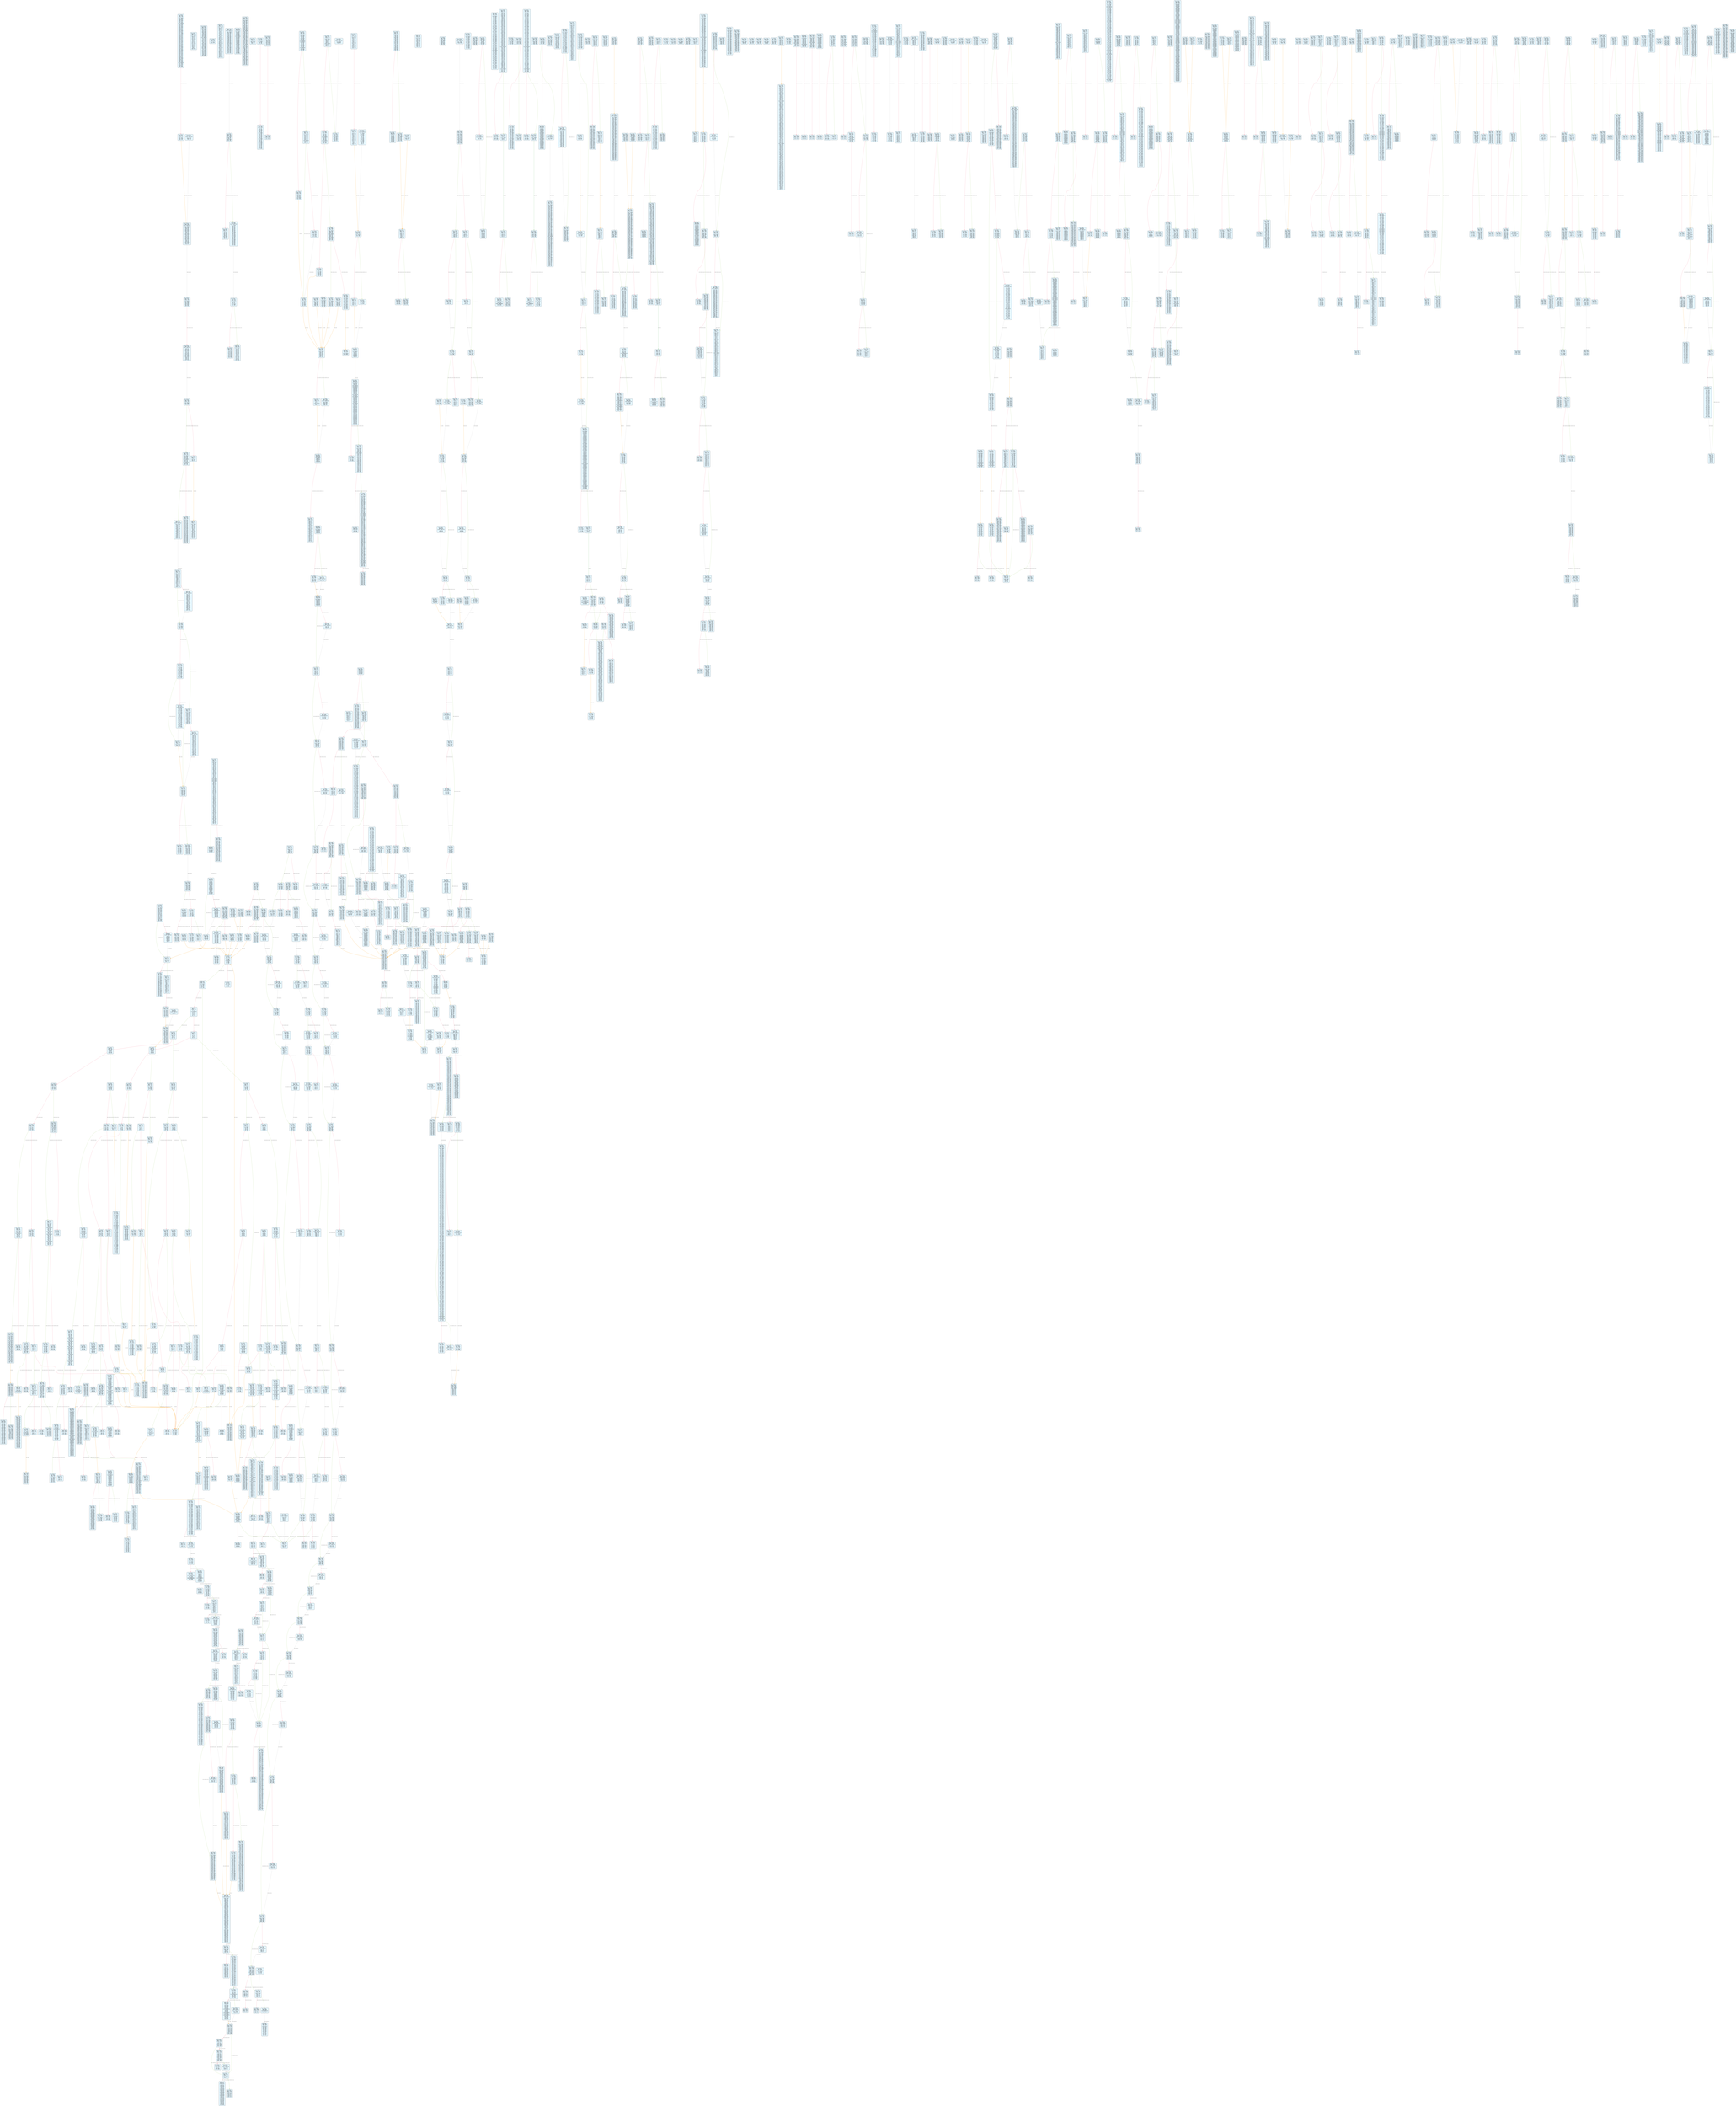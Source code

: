 digraph Static_Complete_CFG {
    rankdir=TB;
    node [shape=box, style="filled, rounded", fontname="Monospace", fontsize=9, margin=0.15];
    edge [fontname="Arial", fontsize=8, penwidth=1.2];
    "block_0" [label="合约: 0xfa0698...
起始PC: 0x0
终止PC: 0xb
终止指令: JUMPI
---------
0x0: PUSH1
0x2: PUSH1
0x4: MSTORE
0x5: CALLVALUE
0x6: DUP1
0x7: ISZERO
0x8: PUSH2
0xb: JUMPI", fillcolor="#e6f7ff"];
    "block_c" [label="合约: 0xfa0698...
起始PC: 0xc
终止PC: 0xf
终止指令: REVERT
---------
0xc: PUSH1
0xe: DUP1
0xf: REVERT", fillcolor="#e6f7ff"];
    "block_10" [label="合约: 0xfa0698...
起始PC: 0x10
终止PC: 0x19
终止指令: JUMPI
---------
0x10: JUMPDEST
0x11: POP
0x12: PUSH1
0x14: CALLDATASIZE
0x15: LT
0x16: PUSH2
0x19: JUMPI", fillcolor="#e6f7ff"];
    "block_1a" [label="合约: 0xfa0698...
起始PC: 0x1a
终止PC: 0x2a
终止指令: JUMPI
---------
0x1a: PUSH1
0x1c: CALLDATALOAD
0x1d: PUSH1
0x1f: SHR
0x20: DUP1
0x21: PUSH4
0x26: GT
0x27: PUSH2
0x2a: JUMPI", fillcolor="#e6f7ff"];
    "block_2b" [label="合约: 0xfa0698...
起始PC: 0x2b
终止PC: 0x35
终止指令: JUMPI
---------
0x2b: DUP1
0x2c: PUSH4
0x31: GT
0x32: PUSH2
0x35: JUMPI", fillcolor="#e6f7ff"];
    "block_36" [label="合约: 0xfa0698...
起始PC: 0x36
终止PC: 0x40
终止指令: JUMPI
---------
0x36: DUP1
0x37: PUSH4
0x3c: GT
0x3d: PUSH2
0x40: JUMPI", fillcolor="#e6f7ff"];
    "block_41" [label="合约: 0xfa0698...
起始PC: 0x41
终止PC: 0x4b
终止指令: JUMPI
---------
0x41: DUP1
0x42: PUSH4
0x47: EQ
0x48: PUSH2
0x4b: JUMPI", fillcolor="#e6f7ff"];
    "block_4c" [label="合约: 0xfa0698...
起始PC: 0x4c
终止PC: 0x56
终止指令: JUMPI
---------
0x4c: DUP1
0x4d: PUSH4
0x52: EQ
0x53: PUSH2
0x56: JUMPI", fillcolor="#e6f7ff"];
    "block_57" [label="合约: 0xfa0698...
起始PC: 0x57
终止PC: 0x61
终止指令: JUMPI
---------
0x57: DUP1
0x58: PUSH4
0x5d: EQ
0x5e: PUSH2
0x61: JUMPI", fillcolor="#e6f7ff"];
    "block_62" [label="合约: 0xfa0698...
起始PC: 0x62
终止PC: 0x6c
终止指令: JUMPI
---------
0x62: DUP1
0x63: PUSH4
0x68: EQ
0x69: PUSH2
0x6c: JUMPI", fillcolor="#e6f7ff"];
    "block_6d" [label="合约: 0xfa0698...
起始PC: 0x6d
终止PC: 0x70
终止指令: JUMP
---------
0x6d: PUSH2
0x70: JUMP", fillcolor="#e6f7ff"];
    "block_71" [label="合约: 0xfa0698...
起始PC: 0x71
终止PC: 0x7c
终止指令: JUMPI
---------
0x71: JUMPDEST
0x72: DUP1
0x73: PUSH4
0x78: EQ
0x79: PUSH2
0x7c: JUMPI", fillcolor="#e6f7ff"];
    "block_7d" [label="合约: 0xfa0698...
起始PC: 0x7d
终止PC: 0x87
终止指令: JUMPI
---------
0x7d: DUP1
0x7e: PUSH4
0x83: EQ
0x84: PUSH2
0x87: JUMPI", fillcolor="#e6f7ff"];
    "block_88" [label="合约: 0xfa0698...
起始PC: 0x88
终止PC: 0x92
终止指令: JUMPI
---------
0x88: DUP1
0x89: PUSH4
0x8e: EQ
0x8f: PUSH2
0x92: JUMPI", fillcolor="#e6f7ff"];
    "block_93" [label="合约: 0xfa0698...
起始PC: 0x93
终止PC: 0x96
终止指令: JUMP
---------
0x93: PUSH2
0x96: JUMP", fillcolor="#e6f7ff"];
    "block_97" [label="合约: 0xfa0698...
起始PC: 0x97
终止PC: 0xa2
终止指令: JUMPI
---------
0x97: JUMPDEST
0x98: DUP1
0x99: PUSH4
0x9e: GT
0x9f: PUSH2
0xa2: JUMPI", fillcolor="#e6f7ff"];
    "block_a3" [label="合约: 0xfa0698...
起始PC: 0xa3
终止PC: 0xad
终止指令: JUMPI
---------
0xa3: DUP1
0xa4: PUSH4
0xa9: EQ
0xaa: PUSH2
0xad: JUMPI", fillcolor="#e6f7ff"];
    "block_ae" [label="合约: 0xfa0698...
起始PC: 0xae
终止PC: 0xb8
终止指令: JUMPI
---------
0xae: DUP1
0xaf: PUSH4
0xb4: EQ
0xb5: PUSH2
0xb8: JUMPI", fillcolor="#e6f7ff"];
    "block_b9" [label="合约: 0xfa0698...
起始PC: 0xb9
终止PC: 0xc3
终止指令: JUMPI
---------
0xb9: DUP1
0xba: PUSH4
0xbf: EQ
0xc0: PUSH2
0xc3: JUMPI", fillcolor="#e6f7ff"];
    "block_c4" [label="合约: 0xfa0698...
起始PC: 0xc4
终止PC: 0xc7
终止指令: JUMP
---------
0xc4: PUSH2
0xc7: JUMP", fillcolor="#e6f7ff"];
    "block_c8" [label="合约: 0xfa0698...
起始PC: 0xc8
终止PC: 0xd3
终止指令: JUMPI
---------
0xc8: JUMPDEST
0xc9: DUP1
0xca: PUSH4
0xcf: EQ
0xd0: PUSH2
0xd3: JUMPI", fillcolor="#e6f7ff"];
    "block_d4" [label="合约: 0xfa0698...
起始PC: 0xd4
终止PC: 0xde
终止指令: JUMPI
---------
0xd4: DUP1
0xd5: PUSH4
0xda: EQ
0xdb: PUSH2
0xde: JUMPI", fillcolor="#e6f7ff"];
    "block_df" [label="合约: 0xfa0698...
起始PC: 0xdf
终止PC: 0xe9
终止指令: JUMPI
---------
0xdf: DUP1
0xe0: PUSH4
0xe5: EQ
0xe6: PUSH2
0xe9: JUMPI", fillcolor="#e6f7ff"];
    "block_ea" [label="合约: 0xfa0698...
起始PC: 0xea
终止PC: 0xed
终止指令: JUMP
---------
0xea: PUSH2
0xed: JUMP", fillcolor="#e6f7ff"];
    "block_ee" [label="合约: 0xfa0698...
起始PC: 0xee
终止PC: 0xf9
终止指令: JUMPI
---------
0xee: JUMPDEST
0xef: DUP1
0xf0: PUSH4
0xf5: GT
0xf6: PUSH2
0xf9: JUMPI", fillcolor="#e6f7ff"];
    "block_fa" [label="合约: 0xfa0698...
起始PC: 0xfa
终止PC: 0x104
终止指令: JUMPI
---------
0xfa: DUP1
0xfb: PUSH4
0x100: GT
0x101: PUSH2
0x104: JUMPI", fillcolor="#e6f7ff"];
    "block_105" [label="合约: 0xfa0698...
起始PC: 0x105
终止PC: 0x10f
终止指令: JUMPI
---------
0x105: DUP1
0x106: PUSH4
0x10b: EQ
0x10c: PUSH2
0x10f: JUMPI", fillcolor="#e6f7ff"];
    "block_110" [label="合约: 0xfa0698...
起始PC: 0x110
终止PC: 0x11a
终止指令: JUMPI
---------
0x110: DUP1
0x111: PUSH4
0x116: EQ
0x117: PUSH2
0x11a: JUMPI", fillcolor="#e6f7ff"];
    "block_11b" [label="合约: 0xfa0698...
起始PC: 0x11b
终止PC: 0x125
终止指令: JUMPI
---------
0x11b: DUP1
0x11c: PUSH4
0x121: EQ
0x122: PUSH2
0x125: JUMPI", fillcolor="#e6f7ff"];
    "block_126" [label="合约: 0xfa0698...
起始PC: 0x126
终止PC: 0x130
终止指令: JUMPI
---------
0x126: DUP1
0x127: PUSH4
0x12c: EQ
0x12d: PUSH2
0x130: JUMPI", fillcolor="#e6f7ff"];
    "block_131" [label="合约: 0xfa0698...
起始PC: 0x131
终止PC: 0x134
终止指令: JUMP
---------
0x131: PUSH2
0x134: JUMP", fillcolor="#e6f7ff"];
    "block_135" [label="合约: 0xfa0698...
起始PC: 0x135
终止PC: 0x140
终止指令: JUMPI
---------
0x135: JUMPDEST
0x136: DUP1
0x137: PUSH4
0x13c: EQ
0x13d: PUSH2
0x140: JUMPI", fillcolor="#e6f7ff"];
    "block_141" [label="合约: 0xfa0698...
起始PC: 0x141
终止PC: 0x14b
终止指令: JUMPI
---------
0x141: DUP1
0x142: PUSH4
0x147: EQ
0x148: PUSH2
0x14b: JUMPI", fillcolor="#e6f7ff"];
    "block_14c" [label="合约: 0xfa0698...
起始PC: 0x14c
终止PC: 0x156
终止指令: JUMPI
---------
0x14c: DUP1
0x14d: PUSH4
0x152: EQ
0x153: PUSH2
0x156: JUMPI", fillcolor="#e6f7ff"];
    "block_157" [label="合约: 0xfa0698...
起始PC: 0x157
终止PC: 0x15a
终止指令: JUMP
---------
0x157: PUSH2
0x15a: JUMP", fillcolor="#e6f7ff"];
    "block_15b" [label="合约: 0xfa0698...
起始PC: 0x15b
终止PC: 0x166
终止指令: JUMPI
---------
0x15b: JUMPDEST
0x15c: DUP1
0x15d: PUSH4
0x162: GT
0x163: PUSH2
0x166: JUMPI", fillcolor="#e6f7ff"];
    "block_167" [label="合约: 0xfa0698...
起始PC: 0x167
终止PC: 0x171
终止指令: JUMPI
---------
0x167: DUP1
0x168: PUSH4
0x16d: EQ
0x16e: PUSH2
0x171: JUMPI", fillcolor="#e6f7ff"];
    "block_172" [label="合约: 0xfa0698...
起始PC: 0x172
终止PC: 0x17c
终止指令: JUMPI
---------
0x172: DUP1
0x173: PUSH4
0x178: EQ
0x179: PUSH2
0x17c: JUMPI", fillcolor="#e6f7ff"];
    "block_17d" [label="合约: 0xfa0698...
起始PC: 0x17d
终止PC: 0x187
终止指令: JUMPI
---------
0x17d: DUP1
0x17e: PUSH4
0x183: EQ
0x184: PUSH2
0x187: JUMPI", fillcolor="#e6f7ff"];
    "block_188" [label="合约: 0xfa0698...
起始PC: 0x188
终止PC: 0x18b
终止指令: JUMP
---------
0x188: PUSH2
0x18b: JUMP", fillcolor="#e6f7ff"];
    "block_18c" [label="合约: 0xfa0698...
起始PC: 0x18c
终止PC: 0x197
终止指令: JUMPI
---------
0x18c: JUMPDEST
0x18d: DUP1
0x18e: PUSH4
0x193: EQ
0x194: PUSH2
0x197: JUMPI", fillcolor="#e6f7ff"];
    "block_198" [label="合约: 0xfa0698...
起始PC: 0x198
终止PC: 0x1a2
终止指令: JUMPI
---------
0x198: DUP1
0x199: PUSH4
0x19e: EQ
0x19f: PUSH2
0x1a2: JUMPI", fillcolor="#e6f7ff"];
    "block_1a3" [label="合约: 0xfa0698...
起始PC: 0x1a3
终止PC: 0x1ad
终止指令: JUMPI
---------
0x1a3: DUP1
0x1a4: PUSH4
0x1a9: EQ
0x1aa: PUSH2
0x1ad: JUMPI", fillcolor="#e6f7ff"];
    "block_1ae" [label="合约: 0xfa0698...
起始PC: 0x1ae
终止PC: 0x1b2
终止指令: REVERT
---------
0x1ae: JUMPDEST
0x1af: PUSH1
0x1b1: DUP1
0x1b2: REVERT", fillcolor="#e6f7ff"];
    "block_1b3" [label="合约: 0xfa0698...
起始PC: 0x1b3
终止PC: 0x1ba
终止指令: JUMP
---------
0x1b3: JUMPDEST
0x1b4: PUSH2
0x1b7: PUSH2
0x1ba: JUMP", fillcolor="#e6f7ff"];
    "block_1bb" [label="合约: 0xfa0698...
起始PC: 0x1bb
终止PC: 0x1d6
终止指令: RETURN
---------
0x1bb: JUMPDEST
0x1bc: PUSH1
0x1be: DUP1
0x1bf: MLOAD
0x1c0: PUSH1
0x1c2: PUSH1
0x1c4: PUSH1
0x1c6: SHL
0x1c7: SUB
0x1c8: SWAP1
0x1c9: SWAP3
0x1ca: AND
0x1cb: DUP3
0x1cc: MSTORE
0x1cd: MLOAD
0x1ce: SWAP1
0x1cf: DUP2
0x1d0: SWAP1
0x1d1: SUB
0x1d2: PUSH1
0x1d4: ADD
0x1d5: SWAP1
0x1d6: RETURN", fillcolor="#e6f7ff"];
    "block_1d7" [label="合约: 0xfa0698...
起始PC: 0x1d7
终止PC: 0x1e8
终止指令: JUMPI
---------
0x1d7: JUMPDEST
0x1d8: PUSH2
0x1db: PUSH1
0x1dd: DUP1
0x1de: CALLDATASIZE
0x1df: SUB
0x1e0: PUSH1
0x1e2: DUP2
0x1e3: LT
0x1e4: ISZERO
0x1e5: PUSH2
0x1e8: JUMPI", fillcolor="#e6f7ff"];
    "block_1e9" [label="合约: 0xfa0698...
起始PC: 0x1e9
终止PC: 0x1ec
终止指令: REVERT
---------
0x1e9: PUSH1
0x1eb: DUP1
0x1ec: REVERT", fillcolor="#e6f7ff"];
    "block_1ed" [label="合约: 0xfa0698...
起始PC: 0x1ed
终止PC: 0x229
终止指令: JUMPI
---------
0x1ed: JUMPDEST
0x1ee: PUSH1
0x1f0: PUSH1
0x1f2: PUSH1
0x1f4: SHL
0x1f5: SUB
0x1f6: DUP3
0x1f7: CALLDATALOAD
0x1f8: DUP2
0x1f9: AND
0x1fa: SWAP3
0x1fb: PUSH1
0x1fd: DUP2
0x1fe: ADD
0x1ff: CALLDATALOAD
0x200: ISZERO
0x201: ISZERO
0x202: SWAP3
0x203: PUSH1
0x205: DUP3
0x206: ADD
0x207: CALLDATALOAD
0x208: SWAP3
0x209: PUSH1
0x20b: DUP4
0x20c: ADD
0x20d: CALLDATALOAD
0x20e: AND
0x20f: SWAP2
0x210: SWAP1
0x211: DUP2
0x212: ADD
0x213: SWAP1
0x214: PUSH1
0x216: DUP2
0x217: ADD
0x218: PUSH1
0x21a: DUP3
0x21b: ADD
0x21c: CALLDATALOAD
0x21d: PUSH5
0x223: DUP2
0x224: GT
0x225: ISZERO
0x226: PUSH2
0x229: JUMPI", fillcolor="#e6f7ff"];
    "block_22a" [label="合约: 0xfa0698...
起始PC: 0x22a
终止PC: 0x22d
终止指令: REVERT
---------
0x22a: PUSH1
0x22c: DUP1
0x22d: REVERT", fillcolor="#e6f7ff"];
    "block_22e" [label="合约: 0xfa0698...
起始PC: 0x22e
终止PC: 0x23b
终止指令: JUMPI
---------
0x22e: JUMPDEST
0x22f: DUP3
0x230: ADD
0x231: DUP4
0x232: PUSH1
0x234: DUP3
0x235: ADD
0x236: GT
0x237: ISZERO
0x238: PUSH2
0x23b: JUMPI", fillcolor="#e6f7ff"];
    "block_23c" [label="合约: 0xfa0698...
起始PC: 0x23c
终止PC: 0x23f
终止指令: REVERT
---------
0x23c: PUSH1
0x23e: DUP1
0x23f: REVERT", fillcolor="#e6f7ff"];
    "block_240" [label="合约: 0xfa0698...
起始PC: 0x240
终止PC: 0x25d
终止指令: JUMPI
---------
0x240: JUMPDEST
0x241: DUP1
0x242: CALLDATALOAD
0x243: SWAP1
0x244: PUSH1
0x246: ADD
0x247: SWAP2
0x248: DUP5
0x249: PUSH1
0x24b: DUP4
0x24c: MUL
0x24d: DUP5
0x24e: ADD
0x24f: GT
0x250: PUSH5
0x256: DUP4
0x257: GT
0x258: OR
0x259: ISZERO
0x25a: PUSH2
0x25d: JUMPI", fillcolor="#e6f7ff"];
    "block_25e" [label="合约: 0xfa0698...
起始PC: 0x25e
终止PC: 0x261
终止指令: REVERT
---------
0x25e: PUSH1
0x260: DUP1
0x261: REVERT", fillcolor="#e6f7ff"];
    "block_262" [label="合约: 0xfa0698...
起始PC: 0x262
终止PC: 0x26c
终止指令: JUMP
---------
0x262: JUMPDEST
0x263: POP
0x264: SWAP1
0x265: SWAP3
0x266: POP
0x267: SWAP1
0x268: POP
0x269: PUSH2
0x26c: JUMP", fillcolor="#e6f7ff"];
    "block_26d" [label="合约: 0xfa0698...
起始PC: 0x26d
终止PC: 0x285
终止指令: RETURN
---------
0x26d: JUMPDEST
0x26e: PUSH1
0x270: DUP1
0x271: MLOAD
0x272: SWAP3
0x273: DUP4
0x274: MSTORE
0x275: PUSH1
0x277: DUP4
0x278: ADD
0x279: SWAP2
0x27a: SWAP1
0x27b: SWAP2
0x27c: MSTORE
0x27d: DUP1
0x27e: MLOAD
0x27f: SWAP2
0x280: DUP3
0x281: SWAP1
0x282: SUB
0x283: ADD
0x284: SWAP1
0x285: RETURN", fillcolor="#e6f7ff"];
    "block_286" [label="合约: 0xfa0698...
起始PC: 0x286
终止PC: 0x28d
终止指令: JUMP
---------
0x286: JUMPDEST
0x287: PUSH2
0x28a: PUSH2
0x28d: JUMP", fillcolor="#e6f7ff"];
    "block_28e" [label="合约: 0xfa0698...
起始PC: 0x28e
终止PC: 0x2a9
终止指令: RETURN
---------
0x28e: JUMPDEST
0x28f: PUSH1
0x291: DUP1
0x292: MLOAD
0x293: PUSH1
0x295: PUSH1
0x297: PUSH1
0x299: SHL
0x29a: SUB
0x29b: SWAP1
0x29c: SWAP3
0x29d: AND
0x29e: DUP3
0x29f: MSTORE
0x2a0: MLOAD
0x2a1: SWAP1
0x2a2: DUP2
0x2a3: SWAP1
0x2a4: SUB
0x2a5: PUSH1
0x2a7: ADD
0x2a8: SWAP1
0x2a9: RETURN", fillcolor="#e6f7ff"];
    "block_2aa" [label="合约: 0xfa0698...
起始PC: 0x2aa
终止PC: 0x2b1
终止指令: JUMP
---------
0x2aa: JUMPDEST
0x2ab: PUSH2
0x2ae: PUSH2
0x2b1: JUMP", fillcolor="#e6f7ff"];
    "block_2b2" [label="合约: 0xfa0698...
起始PC: 0x2b2
终止PC: 0x2e0
终止指令: RETURN
---------
0x2b2: JUMPDEST
0x2b3: PUSH1
0x2b5: MLOAD
0x2b6: DUP1
0x2b7: DUP4
0x2b8: PUSH1
0x2ba: PUSH1
0x2bc: PUSH1
0x2be: SHL
0x2bf: SUB
0x2c0: AND
0x2c1: DUP2
0x2c2: MSTORE
0x2c3: PUSH1
0x2c5: ADD
0x2c6: DUP3
0x2c7: PUSH1
0x2c9: PUSH1
0x2cb: PUSH1
0x2cd: SHL
0x2ce: SUB
0x2cf: AND
0x2d0: DUP2
0x2d1: MSTORE
0x2d2: PUSH1
0x2d4: ADD
0x2d5: SWAP3
0x2d6: POP
0x2d7: POP
0x2d8: POP
0x2d9: PUSH1
0x2db: MLOAD
0x2dc: DUP1
0x2dd: SWAP2
0x2de: SUB
0x2df: SWAP1
0x2e0: RETURN", fillcolor="#e6f7ff"];
    "block_2e1" [label="合约: 0xfa0698...
起始PC: 0x2e1
终止PC: 0x2f2
终止指令: JUMPI
---------
0x2e1: JUMPDEST
0x2e2: PUSH2
0x2e5: PUSH1
0x2e7: DUP1
0x2e8: CALLDATASIZE
0x2e9: SUB
0x2ea: PUSH1
0x2ec: DUP2
0x2ed: LT
0x2ee: ISZERO
0x2ef: PUSH2
0x2f2: JUMPI", fillcolor="#e6f7ff"];
    "block_2f3" [label="合约: 0xfa0698...
起始PC: 0x2f3
终止PC: 0x2f6
终止指令: REVERT
---------
0x2f3: PUSH1
0x2f5: DUP1
0x2f6: REVERT", fillcolor="#e6f7ff"];
    "block_2f7" [label="合约: 0xfa0698...
起始PC: 0x2f7
终止PC: 0x2fd
终止指令: JUMP
---------
0x2f7: JUMPDEST
0x2f8: POP
0x2f9: CALLDATALOAD
0x2fa: PUSH2
0x2fd: JUMP", fillcolor="#e6f7ff"];
    "block_2fe" [label="合约: 0xfa0698...
起始PC: 0x2fe
终止PC: 0x337
终止指令: RETURN
---------
0x2fe: JUMPDEST
0x2ff: PUSH1
0x301: DUP1
0x302: MLOAD
0x303: PUSH4
0x308: SWAP1
0x309: SWAP6
0x30a: AND
0x30b: DUP6
0x30c: MSTORE
0x30d: PUSH1
0x30f: SWAP4
0x310: SWAP1
0x311: SWAP4
0x312: SIGNEXTEND
0x313: PUSH1
0x315: DUP6
0x316: ADD
0x317: MSTORE
0x318: PUSH1
0x31a: PUSH1
0x31c: PUSH1
0x31e: SHL
0x31f: SUB
0x320: SWAP1
0x321: SWAP2
0x322: AND
0x323: DUP4
0x324: DUP4
0x325: ADD
0x326: MSTORE
0x327: ISZERO
0x328: ISZERO
0x329: PUSH1
0x32b: DUP4
0x32c: ADD
0x32d: MSTORE
0x32e: MLOAD
0x32f: SWAP1
0x330: DUP2
0x331: SWAP1
0x332: SUB
0x333: PUSH1
0x335: ADD
0x336: SWAP1
0x337: RETURN", fillcolor="#e6f7ff"];
    "block_338" [label="合约: 0xfa0698...
起始PC: 0x338
终止PC: 0x349
终止指令: JUMPI
---------
0x338: JUMPDEST
0x339: PUSH2
0x33c: PUSH1
0x33e: DUP1
0x33f: CALLDATASIZE
0x340: SUB
0x341: PUSH1
0x343: DUP2
0x344: LT
0x345: ISZERO
0x346: PUSH2
0x349: JUMPI", fillcolor="#e6f7ff"];
    "block_34a" [label="合约: 0xfa0698...
起始PC: 0x34a
终止PC: 0x34d
终止指令: REVERT
---------
0x34a: PUSH1
0x34c: DUP1
0x34d: REVERT", fillcolor="#e6f7ff"];
    "block_34e" [label="合约: 0xfa0698...
起始PC: 0x34e
终止PC: 0x358
终止指令: JUMP
---------
0x34e: JUMPDEST
0x34f: POP
0x350: CALLDATALOAD
0x351: PUSH2
0x354: AND
0x355: PUSH2
0x358: JUMP", fillcolor="#e6f7ff"];
    "block_359" [label="合约: 0xfa0698...
起始PC: 0x359
终止PC: 0x35a
终止指令: STOP
---------
0x359: JUMPDEST
0x35a: STOP", fillcolor="#e6f7ff"];
    "block_35b" [label="合约: 0xfa0698...
起始PC: 0x35b
终止PC: 0x362
终止指令: JUMP
---------
0x35b: JUMPDEST
0x35c: PUSH2
0x35f: PUSH2
0x362: JUMP", fillcolor="#e6f7ff"];
    "block_363" [label="合约: 0xfa0698...
起始PC: 0x363
终止PC: 0x3b3
终止指令: RETURN
---------
0x363: JUMPDEST
0x364: PUSH1
0x366: DUP1
0x367: MLOAD
0x368: PUSH1
0x36a: PUSH1
0x36c: PUSH1
0x36e: SHL
0x36f: SUB
0x370: SWAP1
0x371: SWAP9
0x372: AND
0x373: DUP9
0x374: MSTORE
0x375: PUSH1
0x377: SWAP7
0x378: SWAP1
0x379: SWAP7
0x37a: SIGNEXTEND
0x37b: PUSH1
0x37d: DUP9
0x37e: ADD
0x37f: MSTORE
0x380: PUSH2
0x383: SWAP5
0x384: DUP6
0x385: AND
0x386: DUP8
0x387: DUP8
0x388: ADD
0x389: MSTORE
0x38a: SWAP3
0x38b: DUP5
0x38c: AND
0x38d: PUSH1
0x38f: DUP8
0x390: ADD
0x391: MSTORE
0x392: SWAP3
0x393: AND
0x394: PUSH1
0x396: DUP6
0x397: ADD
0x398: MSTORE
0x399: PUSH1
0x39b: SWAP1
0x39c: SWAP2
0x39d: AND
0x39e: PUSH1
0x3a0: DUP5
0x3a1: ADD
0x3a2: MSTORE
0x3a3: ISZERO
0x3a4: ISZERO
0x3a5: PUSH1
0x3a7: DUP4
0x3a8: ADD
0x3a9: MSTORE
0x3aa: MLOAD
0x3ab: SWAP1
0x3ac: DUP2
0x3ad: SWAP1
0x3ae: SUB
0x3af: PUSH1
0x3b1: ADD
0x3b2: SWAP1
0x3b3: RETURN", fillcolor="#e6f7ff"];
    "block_3b4" [label="合约: 0xfa0698...
起始PC: 0x3b4
终止PC: 0x3c5
终止指令: JUMPI
---------
0x3b4: JUMPDEST
0x3b5: PUSH2
0x3b8: PUSH1
0x3ba: DUP1
0x3bb: CALLDATASIZE
0x3bc: SUB
0x3bd: PUSH1
0x3bf: DUP2
0x3c0: LT
0x3c1: ISZERO
0x3c2: PUSH2
0x3c5: JUMPI", fillcolor="#e6f7ff"];
    "block_3c6" [label="合约: 0xfa0698...
起始PC: 0x3c6
终止PC: 0x3c9
终止指令: REVERT
---------
0x3c6: PUSH1
0x3c8: DUP1
0x3c9: REVERT", fillcolor="#e6f7ff"];
    "block_3ca" [label="合约: 0xfa0698...
起始PC: 0x3ca
终止PC: 0x412
终止指令: JUMPI
---------
0x3ca: JUMPDEST
0x3cb: PUSH1
0x3cd: PUSH1
0x3cf: PUSH1
0x3d1: SHL
0x3d2: SUB
0x3d3: DUP3
0x3d4: CALLDATALOAD
0x3d5: AND
0x3d6: SWAP2
0x3d7: PUSH1
0x3d9: DUP2
0x3da: ADD
0x3db: CALLDATALOAD
0x3dc: PUSH1
0x3de: SWAP1
0x3df: DUP2
0x3e0: SIGNEXTEND
0x3e1: SWAP3
0x3e2: PUSH1
0x3e4: DUP4
0x3e5: ADD
0x3e6: CALLDATALOAD
0x3e7: SWAP1
0x3e8: SWAP2
0x3e9: SIGNEXTEND
0x3ea: SWAP2
0x3eb: PUSH1
0x3ed: PUSH1
0x3ef: PUSH1
0x3f1: SHL
0x3f2: SUB
0x3f3: PUSH1
0x3f5: DUP3
0x3f6: ADD
0x3f7: CALLDATALOAD
0x3f8: AND
0x3f9: SWAP2
0x3fa: DUP2
0x3fb: ADD
0x3fc: SWAP1
0x3fd: PUSH1
0x3ff: DUP2
0x400: ADD
0x401: PUSH1
0x403: DUP3
0x404: ADD
0x405: CALLDATALOAD
0x406: PUSH5
0x40c: DUP2
0x40d: GT
0x40e: ISZERO
0x40f: PUSH2
0x412: JUMPI", fillcolor="#e6f7ff"];
    "block_413" [label="合约: 0xfa0698...
起始PC: 0x413
终止PC: 0x416
终止指令: REVERT
---------
0x413: PUSH1
0x415: DUP1
0x416: REVERT", fillcolor="#e6f7ff"];
    "block_417" [label="合约: 0xfa0698...
起始PC: 0x417
终止PC: 0x424
终止指令: JUMPI
---------
0x417: JUMPDEST
0x418: DUP3
0x419: ADD
0x41a: DUP4
0x41b: PUSH1
0x41d: DUP3
0x41e: ADD
0x41f: GT
0x420: ISZERO
0x421: PUSH2
0x424: JUMPI", fillcolor="#e6f7ff"];
    "block_425" [label="合约: 0xfa0698...
起始PC: 0x425
终止PC: 0x428
终止指令: REVERT
---------
0x425: PUSH1
0x427: DUP1
0x428: REVERT", fillcolor="#e6f7ff"];
    "block_429" [label="合约: 0xfa0698...
起始PC: 0x429
终止PC: 0x446
终止指令: JUMPI
---------
0x429: JUMPDEST
0x42a: DUP1
0x42b: CALLDATALOAD
0x42c: SWAP1
0x42d: PUSH1
0x42f: ADD
0x430: SWAP2
0x431: DUP5
0x432: PUSH1
0x434: DUP4
0x435: MUL
0x436: DUP5
0x437: ADD
0x438: GT
0x439: PUSH5
0x43f: DUP4
0x440: GT
0x441: OR
0x442: ISZERO
0x443: PUSH2
0x446: JUMPI", fillcolor="#e6f7ff"];
    "block_447" [label="合约: 0xfa0698...
起始PC: 0x447
终止PC: 0x44a
终止指令: REVERT
---------
0x447: PUSH1
0x449: DUP1
0x44a: REVERT", fillcolor="#e6f7ff"];
    "block_44b" [label="合约: 0xfa0698...
起始PC: 0x44b
终止PC: 0x455
终止指令: JUMP
---------
0x44b: JUMPDEST
0x44c: POP
0x44d: SWAP1
0x44e: SWAP3
0x44f: POP
0x450: SWAP1
0x451: POP
0x452: PUSH2
0x455: JUMP", fillcolor="#e6f7ff"];
    "block_456" [label="合约: 0xfa0698...
起始PC: 0x456
终止PC: 0x45d
终止指令: JUMP
---------
0x456: JUMPDEST
0x457: PUSH2
0x45a: PUSH2
0x45d: JUMP", fillcolor="#e6f7ff"];
    "block_45e" [label="合约: 0xfa0698...
起始PC: 0x45e
终止PC: 0x46f
终止指令: RETURN
---------
0x45e: JUMPDEST
0x45f: PUSH1
0x461: DUP1
0x462: MLOAD
0x463: SWAP2
0x464: DUP3
0x465: MSTORE
0x466: MLOAD
0x467: SWAP1
0x468: DUP2
0x469: SWAP1
0x46a: SUB
0x46b: PUSH1
0x46d: ADD
0x46e: SWAP1
0x46f: RETURN", fillcolor="#e6f7ff"];
    "block_470" [label="合约: 0xfa0698...
起始PC: 0x470
终止PC: 0x481
终止指令: JUMPI
---------
0x470: JUMPDEST
0x471: PUSH2
0x474: PUSH1
0x476: DUP1
0x477: CALLDATASIZE
0x478: SUB
0x479: PUSH1
0x47b: DUP2
0x47c: LT
0x47d: ISZERO
0x47e: PUSH2
0x481: JUMPI", fillcolor="#e6f7ff"];
    "block_482" [label="合约: 0xfa0698...
起始PC: 0x482
终止PC: 0x485
终止指令: REVERT
---------
0x482: PUSH1
0x484: DUP1
0x485: REVERT", fillcolor="#e6f7ff"];
    "block_486" [label="合约: 0xfa0698...
起始PC: 0x486
终止PC: 0x4b8
终止指令: JUMPI
---------
0x486: JUMPDEST
0x487: PUSH1
0x489: PUSH1
0x48b: PUSH1
0x48d: SHL
0x48e: SUB
0x48f: DUP3
0x490: CALLDATALOAD
0x491: AND
0x492: SWAP2
0x493: PUSH1
0x495: DUP2
0x496: ADD
0x497: CALLDATALOAD
0x498: SWAP2
0x499: PUSH1
0x49b: DUP3
0x49c: ADD
0x49d: CALLDATALOAD
0x49e: SWAP2
0x49f: SWAP1
0x4a0: DUP2
0x4a1: ADD
0x4a2: SWAP1
0x4a3: PUSH1
0x4a5: DUP2
0x4a6: ADD
0x4a7: PUSH1
0x4a9: DUP3
0x4aa: ADD
0x4ab: CALLDATALOAD
0x4ac: PUSH5
0x4b2: DUP2
0x4b3: GT
0x4b4: ISZERO
0x4b5: PUSH2
0x4b8: JUMPI", fillcolor="#e6f7ff"];
    "block_4b9" [label="合约: 0xfa0698...
起始PC: 0x4b9
终止PC: 0x4bc
终止指令: REVERT
---------
0x4b9: PUSH1
0x4bb: DUP1
0x4bc: REVERT", fillcolor="#e6f7ff"];
    "block_4bd" [label="合约: 0xfa0698...
起始PC: 0x4bd
终止PC: 0x4ca
终止指令: JUMPI
---------
0x4bd: JUMPDEST
0x4be: DUP3
0x4bf: ADD
0x4c0: DUP4
0x4c1: PUSH1
0x4c3: DUP3
0x4c4: ADD
0x4c5: GT
0x4c6: ISZERO
0x4c7: PUSH2
0x4ca: JUMPI", fillcolor="#e6f7ff"];
    "block_4cb" [label="合约: 0xfa0698...
起始PC: 0x4cb
终止PC: 0x4ce
终止指令: REVERT
---------
0x4cb: PUSH1
0x4cd: DUP1
0x4ce: REVERT", fillcolor="#e6f7ff"];
    "block_4cf" [label="合约: 0xfa0698...
起始PC: 0x4cf
终止PC: 0x4ec
终止指令: JUMPI
---------
0x4cf: JUMPDEST
0x4d0: DUP1
0x4d1: CALLDATALOAD
0x4d2: SWAP1
0x4d3: PUSH1
0x4d5: ADD
0x4d6: SWAP2
0x4d7: DUP5
0x4d8: PUSH1
0x4da: DUP4
0x4db: MUL
0x4dc: DUP5
0x4dd: ADD
0x4de: GT
0x4df: PUSH5
0x4e5: DUP4
0x4e6: GT
0x4e7: OR
0x4e8: ISZERO
0x4e9: PUSH2
0x4ec: JUMPI", fillcolor="#e6f7ff"];
    "block_4ed" [label="合约: 0xfa0698...
起始PC: 0x4ed
终止PC: 0x4f0
终止指令: REVERT
---------
0x4ed: PUSH1
0x4ef: DUP1
0x4f0: REVERT", fillcolor="#e6f7ff"];
    "block_4f1" [label="合约: 0xfa0698...
起始PC: 0x4f1
终止PC: 0x4fb
终止指令: JUMP
---------
0x4f1: JUMPDEST
0x4f2: POP
0x4f3: SWAP1
0x4f4: SWAP3
0x4f5: POP
0x4f6: SWAP1
0x4f7: POP
0x4f8: PUSH2
0x4fb: JUMP", fillcolor="#e6f7ff"];
    "block_4fc" [label="合约: 0xfa0698...
起始PC: 0x4fc
终止PC: 0x50d
终止指令: JUMPI
---------
0x4fc: JUMPDEST
0x4fd: PUSH2
0x500: PUSH1
0x502: DUP1
0x503: CALLDATASIZE
0x504: SUB
0x505: PUSH1
0x507: DUP2
0x508: LT
0x509: ISZERO
0x50a: PUSH2
0x50d: JUMPI", fillcolor="#e6f7ff"];
    "block_50e" [label="合约: 0xfa0698...
起始PC: 0x50e
终止PC: 0x511
终止指令: REVERT
---------
0x50e: PUSH1
0x510: DUP1
0x511: REVERT", fillcolor="#e6f7ff"];
    "block_512" [label="合约: 0xfa0698...
起始PC: 0x512
终止PC: 0x54c
终止指令: JUMP
---------
0x512: JUMPDEST
0x513: POP
0x514: PUSH1
0x516: PUSH1
0x518: PUSH1
0x51a: SHL
0x51b: SUB
0x51c: DUP2
0x51d: CALLDATALOAD
0x51e: AND
0x51f: SWAP1
0x520: PUSH1
0x522: DUP2
0x523: ADD
0x524: CALLDATALOAD
0x525: PUSH1
0x527: SWAP1
0x528: DUP2
0x529: SIGNEXTEND
0x52a: SWAP2
0x52b: PUSH1
0x52d: DUP2
0x52e: ADD
0x52f: CALLDATALOAD
0x530: SWAP1
0x531: SWAP2
0x532: SIGNEXTEND
0x533: SWAP1
0x534: PUSH1
0x536: PUSH1
0x538: PUSH1
0x53a: SHL
0x53b: SUB
0x53c: PUSH1
0x53e: DUP3
0x53f: ADD
0x540: CALLDATALOAD
0x541: DUP2
0x542: AND
0x543: SWAP2
0x544: PUSH1
0x546: ADD
0x547: CALLDATALOAD
0x548: AND
0x549: PUSH2
0x54c: JUMP", fillcolor="#e6f7ff"];
    "block_54d" [label="合约: 0xfa0698...
起始PC: 0x54d
终止PC: 0x55e
终止指令: JUMPI
---------
0x54d: JUMPDEST
0x54e: PUSH2
0x551: PUSH1
0x553: DUP1
0x554: CALLDATASIZE
0x555: SUB
0x556: PUSH1
0x558: DUP2
0x559: LT
0x55a: ISZERO
0x55b: PUSH2
0x55e: JUMPI", fillcolor="#e6f7ff"];
    "block_55f" [label="合约: 0xfa0698...
起始PC: 0x55f
终止PC: 0x562
终止指令: REVERT
---------
0x55f: PUSH1
0x561: DUP1
0x562: REVERT", fillcolor="#e6f7ff"];
    "block_563" [label="合约: 0xfa0698...
起始PC: 0x563
终止PC: 0x569
终止指令: JUMP
---------
0x563: JUMPDEST
0x564: POP
0x565: CALLDATALOAD
0x566: PUSH2
0x569: JUMP", fillcolor="#e6f7ff"];
    "block_56a" [label="合约: 0xfa0698...
起始PC: 0x56a
终止PC: 0x5a5
终止指令: RETURN
---------
0x56a: JUMPDEST
0x56b: PUSH1
0x56d: DUP1
0x56e: MLOAD
0x56f: PUSH1
0x571: PUSH1
0x573: PUSH1
0x575: SHL
0x576: SUB
0x577: SWAP7
0x578: DUP8
0x579: AND
0x57a: DUP2
0x57b: MSTORE
0x57c: PUSH1
0x57e: DUP2
0x57f: ADD
0x580: SWAP6
0x581: SWAP1
0x582: SWAP6
0x583: MSTORE
0x584: DUP5
0x585: DUP2
0x586: ADD
0x587: SWAP4
0x588: SWAP1
0x589: SWAP4
0x58a: MSTORE
0x58b: SWAP1
0x58c: DUP5
0x58d: AND
0x58e: PUSH1
0x590: DUP5
0x591: ADD
0x592: MSTORE
0x593: SWAP1
0x594: SWAP3
0x595: AND
0x596: PUSH1
0x598: DUP3
0x599: ADD
0x59a: MSTORE
0x59b: SWAP1
0x59c: MLOAD
0x59d: SWAP1
0x59e: DUP2
0x59f: SWAP1
0x5a0: SUB
0x5a1: PUSH1
0x5a3: ADD
0x5a4: SWAP1
0x5a5: RETURN", fillcolor="#e6f7ff"];
    "block_5a6" [label="合约: 0xfa0698...
起始PC: 0x5a6
终止PC: 0x5b7
终止指令: JUMPI
---------
0x5a6: JUMPDEST
0x5a7: PUSH2
0x5aa: PUSH1
0x5ac: DUP1
0x5ad: CALLDATASIZE
0x5ae: SUB
0x5af: PUSH1
0x5b1: DUP2
0x5b2: LT
0x5b3: ISZERO
0x5b4: PUSH2
0x5b7: JUMPI", fillcolor="#e6f7ff"];
    "block_5b8" [label="合约: 0xfa0698...
起始PC: 0x5b8
终止PC: 0x5bb
终止指令: REVERT
---------
0x5b8: PUSH1
0x5ba: DUP1
0x5bb: REVERT", fillcolor="#e6f7ff"];
    "block_5bc" [label="合约: 0xfa0698...
起始PC: 0x5bc
终止PC: 0x5c5
终止指令: JUMP
---------
0x5bc: JUMPDEST
0x5bd: POP
0x5be: CALLDATALOAD
0x5bf: PUSH1
0x5c1: SIGNEXTEND
0x5c2: PUSH2
0x5c5: JUMP", fillcolor="#e6f7ff"];
    "block_5c6" [label="合约: 0xfa0698...
起始PC: 0x5c6
终止PC: 0x5cd
终止指令: JUMP
---------
0x5c6: JUMPDEST
0x5c7: PUSH2
0x5ca: PUSH2
0x5cd: JUMP", fillcolor="#e6f7ff"];
    "block_5ce" [label="合约: 0xfa0698...
起始PC: 0x5ce
终止PC: 0x5df
终止指令: JUMPI
---------
0x5ce: JUMPDEST
0x5cf: PUSH2
0x5d2: PUSH1
0x5d4: DUP1
0x5d5: CALLDATASIZE
0x5d6: SUB
0x5d7: PUSH1
0x5d9: DUP2
0x5da: LT
0x5db: ISZERO
0x5dc: PUSH2
0x5df: JUMPI", fillcolor="#e6f7ff"];
    "block_5e0" [label="合约: 0xfa0698...
起始PC: 0x5e0
终止PC: 0x5e3
终止指令: REVERT
---------
0x5e0: PUSH1
0x5e2: DUP1
0x5e3: REVERT", fillcolor="#e6f7ff"];
    "block_5e4" [label="合约: 0xfa0698...
起始PC: 0x5e4
终止PC: 0x5f5
终止指令: JUMP
---------
0x5e4: JUMPDEST
0x5e5: POP
0x5e6: PUSH1
0x5e8: DUP2
0x5e9: CALLDATALOAD
0x5ea: DUP2
0x5eb: AND
0x5ec: SWAP2
0x5ed: PUSH1
0x5ef: ADD
0x5f0: CALLDATALOAD
0x5f1: AND
0x5f2: PUSH2
0x5f5: JUMP", fillcolor="#e6f7ff"];
    "block_5f6" [label="合约: 0xfa0698...
起始PC: 0x5f6
终止PC: 0x607
终止指令: JUMPI
---------
0x5f6: JUMPDEST
0x5f7: PUSH2
0x5fa: PUSH1
0x5fc: DUP1
0x5fd: CALLDATASIZE
0x5fe: SUB
0x5ff: PUSH1
0x601: DUP2
0x602: LT
0x603: ISZERO
0x604: PUSH2
0x607: JUMPI", fillcolor="#e6f7ff"];
    "block_608" [label="合约: 0xfa0698...
起始PC: 0x608
终止PC: 0x60b
终止指令: REVERT
---------
0x608: PUSH1
0x60a: DUP1
0x60b: REVERT", fillcolor="#e6f7ff"];
    "block_60c" [label="合约: 0xfa0698...
起始PC: 0x60c
终止PC: 0x632
终止指令: JUMP
---------
0x60c: JUMPDEST
0x60d: POP
0x60e: PUSH1
0x610: PUSH1
0x612: PUSH1
0x614: SHL
0x615: SUB
0x616: DUP2
0x617: CALLDATALOAD
0x618: AND
0x619: SWAP1
0x61a: PUSH1
0x61c: PUSH1
0x61e: PUSH1
0x620: SHL
0x621: SUB
0x622: PUSH1
0x624: DUP3
0x625: ADD
0x626: CALLDATALOAD
0x627: DUP2
0x628: AND
0x629: SWAP2
0x62a: PUSH1
0x62c: ADD
0x62d: CALLDATALOAD
0x62e: AND
0x62f: PUSH2
0x632: JUMP", fillcolor="#e6f7ff"];
    "block_633" [label="合约: 0xfa0698...
起始PC: 0x633
终止PC: 0x644
终止指令: JUMPI
---------
0x633: JUMPDEST
0x634: PUSH2
0x637: PUSH1
0x639: DUP1
0x63a: CALLDATASIZE
0x63b: SUB
0x63c: PUSH1
0x63e: DUP2
0x63f: LT
0x640: ISZERO
0x641: PUSH2
0x644: JUMPI", fillcolor="#e6f7ff"];
    "block_645" [label="合约: 0xfa0698...
起始PC: 0x645
终止PC: 0x648
终止指令: REVERT
---------
0x645: PUSH1
0x647: DUP1
0x648: REVERT", fillcolor="#e6f7ff"];
    "block_649" [label="合约: 0xfa0698...
起始PC: 0x649
终止PC: 0x65f
终止指令: JUMPI
---------
0x649: JUMPDEST
0x64a: DUP2
0x64b: ADD
0x64c: SWAP1
0x64d: PUSH1
0x64f: DUP2
0x650: ADD
0x651: DUP2
0x652: CALLDATALOAD
0x653: PUSH5
0x659: DUP2
0x65a: GT
0x65b: ISZERO
0x65c: PUSH2
0x65f: JUMPI", fillcolor="#e6f7ff"];
    "block_660" [label="合约: 0xfa0698...
起始PC: 0x660
终止PC: 0x663
终止指令: REVERT
---------
0x660: PUSH1
0x662: DUP1
0x663: REVERT", fillcolor="#e6f7ff"];
    "block_664" [label="合约: 0xfa0698...
起始PC: 0x664
终止PC: 0x671
终止指令: JUMPI
---------
0x664: JUMPDEST
0x665: DUP3
0x666: ADD
0x667: DUP4
0x668: PUSH1
0x66a: DUP3
0x66b: ADD
0x66c: GT
0x66d: ISZERO
0x66e: PUSH2
0x671: JUMPI", fillcolor="#e6f7ff"];
    "block_672" [label="合约: 0xfa0698...
起始PC: 0x672
终止PC: 0x675
终止指令: REVERT
---------
0x672: PUSH1
0x674: DUP1
0x675: REVERT", fillcolor="#e6f7ff"];
    "block_676" [label="合约: 0xfa0698...
起始PC: 0x676
终止PC: 0x693
终止指令: JUMPI
---------
0x676: JUMPDEST
0x677: DUP1
0x678: CALLDATALOAD
0x679: SWAP1
0x67a: PUSH1
0x67c: ADD
0x67d: SWAP2
0x67e: DUP5
0x67f: PUSH1
0x681: DUP4
0x682: MUL
0x683: DUP5
0x684: ADD
0x685: GT
0x686: PUSH5
0x68c: DUP4
0x68d: GT
0x68e: OR
0x68f: ISZERO
0x690: PUSH2
0x693: JUMPI", fillcolor="#e6f7ff"];
    "block_694" [label="合约: 0xfa0698...
起始PC: 0x694
终止PC: 0x697
终止指令: REVERT
---------
0x694: PUSH1
0x696: DUP1
0x697: REVERT", fillcolor="#e6f7ff"];
    "block_698" [label="合约: 0xfa0698...
起始PC: 0x698
终止PC: 0x6a2
终止指令: JUMP
---------
0x698: JUMPDEST
0x699: POP
0x69a: SWAP1
0x69b: SWAP3
0x69c: POP
0x69d: SWAP1
0x69e: POP
0x69f: PUSH2
0x6a2: JUMP", fillcolor="#e6f7ff"];
    "block_6a3" [label="合约: 0xfa0698...
起始PC: 0x6a3
终止PC: 0x6cd
终止指令: JUMPDEST_PREV
---------
0x6a3: JUMPDEST
0x6a4: PUSH1
0x6a6: MLOAD
0x6a7: DUP1
0x6a8: DUP1
0x6a9: PUSH1
0x6ab: ADD
0x6ac: DUP1
0x6ad: PUSH1
0x6af: ADD
0x6b0: DUP4
0x6b1: DUP2
0x6b2: SUB
0x6b3: DUP4
0x6b4: MSTORE
0x6b5: DUP6
0x6b6: DUP2
0x6b7: DUP2
0x6b8: MLOAD
0x6b9: DUP2
0x6ba: MSTORE
0x6bb: PUSH1
0x6bd: ADD
0x6be: SWAP2
0x6bf: POP
0x6c0: DUP1
0x6c1: MLOAD
0x6c2: SWAP1
0x6c3: PUSH1
0x6c5: ADD
0x6c6: SWAP1
0x6c7: PUSH1
0x6c9: MUL
0x6ca: DUP1
0x6cb: DUP4
0x6cc: DUP4
0x6cd: PUSH1", fillcolor="#e6f7ff"];
    "block_6cf" [label="合约: 0xfa0698...
起始PC: 0x6cf
终止PC: 0x6d7
终止指令: JUMPI
---------
0x6cf: JUMPDEST
0x6d0: DUP4
0x6d1: DUP2
0x6d2: LT
0x6d3: ISZERO
0x6d4: PUSH2
0x6d7: JUMPI", fillcolor="#e6f7ff"];
    "block_6d8" [label="合约: 0xfa0698...
起始PC: 0x6d8
终止PC: 0x6e6
终止指令: JUMP
---------
0x6d8: DUP2
0x6d9: DUP2
0x6da: ADD
0x6db: MLOAD
0x6dc: DUP4
0x6dd: DUP3
0x6de: ADD
0x6df: MSTORE
0x6e0: PUSH1
0x6e2: ADD
0x6e3: PUSH2
0x6e6: JUMP", fillcolor="#e6f7ff"];
    "block_6e7" [label="合约: 0xfa0698...
起始PC: 0x6e7
终止PC: 0x70c
终止指令: JUMPDEST_PREV
---------
0x6e7: JUMPDEST
0x6e8: POP
0x6e9: POP
0x6ea: POP
0x6eb: POP
0x6ec: SWAP1
0x6ed: POP
0x6ee: ADD
0x6ef: DUP4
0x6f0: DUP2
0x6f1: SUB
0x6f2: DUP3
0x6f3: MSTORE
0x6f4: DUP5
0x6f5: DUP2
0x6f6: DUP2
0x6f7: MLOAD
0x6f8: DUP2
0x6f9: MSTORE
0x6fa: PUSH1
0x6fc: ADD
0x6fd: SWAP2
0x6fe: POP
0x6ff: DUP1
0x700: MLOAD
0x701: SWAP1
0x702: PUSH1
0x704: ADD
0x705: SWAP1
0x706: PUSH1
0x708: MUL
0x709: DUP1
0x70a: DUP4
0x70b: DUP4
0x70c: PUSH1", fillcolor="#e6f7ff"];
    "block_70e" [label="合约: 0xfa0698...
起始PC: 0x70e
终止PC: 0x716
终止指令: JUMPI
---------
0x70e: JUMPDEST
0x70f: DUP4
0x710: DUP2
0x711: LT
0x712: ISZERO
0x713: PUSH2
0x716: JUMPI", fillcolor="#e6f7ff"];
    "block_717" [label="合约: 0xfa0698...
起始PC: 0x717
终止PC: 0x725
终止指令: JUMP
---------
0x717: DUP2
0x718: DUP2
0x719: ADD
0x71a: MLOAD
0x71b: DUP4
0x71c: DUP3
0x71d: ADD
0x71e: MSTORE
0x71f: PUSH1
0x721: ADD
0x722: PUSH2
0x725: JUMP", fillcolor="#e6f7ff"];
    "block_726" [label="合约: 0xfa0698...
起始PC: 0x726
终止PC: 0x73b
终止指令: RETURN
---------
0x726: JUMPDEST
0x727: POP
0x728: POP
0x729: POP
0x72a: POP
0x72b: SWAP1
0x72c: POP
0x72d: ADD
0x72e: SWAP5
0x72f: POP
0x730: POP
0x731: POP
0x732: POP
0x733: POP
0x734: PUSH1
0x736: MLOAD
0x737: DUP1
0x738: SWAP2
0x739: SUB
0x73a: SWAP1
0x73b: RETURN", fillcolor="#e6f7ff"];
    "block_73c" [label="合约: 0xfa0698...
起始PC: 0x73c
终止PC: 0x74d
终止指令: JUMPI
---------
0x73c: JUMPDEST
0x73d: PUSH2
0x740: PUSH1
0x742: DUP1
0x743: CALLDATASIZE
0x744: SUB
0x745: PUSH1
0x747: DUP2
0x748: LT
0x749: ISZERO
0x74a: PUSH2
0x74d: JUMPI", fillcolor="#e6f7ff"];
    "block_74e" [label="合约: 0xfa0698...
起始PC: 0x74e
终止PC: 0x751
终止指令: REVERT
---------
0x74e: PUSH1
0x750: DUP1
0x751: REVERT", fillcolor="#e6f7ff"];
    "block_752" [label="合约: 0xfa0698...
起始PC: 0x752
终止PC: 0x775
终止指令: JUMP
---------
0x752: JUMPDEST
0x753: POP
0x754: DUP1
0x755: CALLDATALOAD
0x756: PUSH1
0x758: SWAP1
0x759: DUP2
0x75a: SIGNEXTEND
0x75b: SWAP2
0x75c: PUSH1
0x75e: DUP2
0x75f: ADD
0x760: CALLDATALOAD
0x761: SWAP1
0x762: SWAP2
0x763: SIGNEXTEND
0x764: SWAP1
0x765: PUSH1
0x767: ADD
0x768: CALLDATALOAD
0x769: PUSH1
0x76b: PUSH1
0x76d: PUSH1
0x76f: SHL
0x770: SUB
0x771: AND
0x772: PUSH2
0x775: JUMP", fillcolor="#e6f7ff"];
    "block_776" [label="合约: 0xfa0698...
起始PC: 0x776
终止PC: 0x787
终止指令: JUMPI
---------
0x776: JUMPDEST
0x777: PUSH2
0x77a: PUSH1
0x77c: DUP1
0x77d: CALLDATASIZE
0x77e: SUB
0x77f: PUSH1
0x781: DUP2
0x782: LT
0x783: ISZERO
0x784: PUSH2
0x787: JUMPI", fillcolor="#e6f7ff"];
    "block_788" [label="合约: 0xfa0698...
起始PC: 0x788
终止PC: 0x78b
终止指令: REVERT
---------
0x788: PUSH1
0x78a: DUP1
0x78b: REVERT", fillcolor="#e6f7ff"];
    "block_78c" [label="合约: 0xfa0698...
起始PC: 0x78c
终止PC: 0x79f
终止指令: JUMP
---------
0x78c: JUMPDEST
0x78d: POP
0x78e: DUP1
0x78f: CALLDATALOAD
0x790: PUSH1
0x792: SWAP1
0x793: DUP2
0x794: SIGNEXTEND
0x795: SWAP2
0x796: PUSH1
0x798: ADD
0x799: CALLDATALOAD
0x79a: SWAP1
0x79b: SIGNEXTEND
0x79c: PUSH2
0x79f: JUMP", fillcolor="#e6f7ff"];
    "block_7a0" [label="合约: 0xfa0698...
起始PC: 0x7a0
终止PC: 0x7d0
终止指令: RETURN
---------
0x7a0: JUMPDEST
0x7a1: PUSH1
0x7a3: DUP1
0x7a4: MLOAD
0x7a5: PUSH1
0x7a7: SWAP5
0x7a8: SWAP1
0x7a9: SWAP5
0x7aa: SIGNEXTEND
0x7ab: DUP5
0x7ac: MSTORE
0x7ad: PUSH1
0x7af: PUSH1
0x7b1: PUSH1
0x7b3: SHL
0x7b4: SUB
0x7b5: SWAP1
0x7b6: SWAP3
0x7b7: AND
0x7b8: PUSH1
0x7ba: DUP5
0x7bb: ADD
0x7bc: MSTORE
0x7bd: PUSH4
0x7c2: AND
0x7c3: DUP3
0x7c4: DUP3
0x7c5: ADD
0x7c6: MSTORE
0x7c7: MLOAD
0x7c8: SWAP1
0x7c9: DUP2
0x7ca: SWAP1
0x7cb: SUB
0x7cc: PUSH1
0x7ce: ADD
0x7cf: SWAP1
0x7d0: RETURN", fillcolor="#e6f7ff"];
    "block_7d1" [label="合约: 0xfa0698...
起始PC: 0x7d1
终止PC: 0x7d8
终止指令: JUMP
---------
0x7d1: JUMPDEST
0x7d2: PUSH2
0x7d5: PUSH2
0x7d8: JUMP", fillcolor="#e6f7ff"];
    "block_7d9" [label="合约: 0xfa0698...
起始PC: 0x7d9
终止PC: 0x7e0
终止指令: JUMP
---------
0x7d9: JUMPDEST
0x7da: PUSH2
0x7dd: PUSH2
0x7e0: JUMP", fillcolor="#e6f7ff"];
    "block_7e1" [label="合约: 0xfa0698...
起始PC: 0x7e1
终止PC: 0x7f7
终止指令: RETURN
---------
0x7e1: JUMPDEST
0x7e2: PUSH1
0x7e4: DUP1
0x7e5: MLOAD
0x7e6: PUSH1
0x7e8: SWAP3
0x7e9: SWAP1
0x7ea: SWAP3
0x7eb: SIGNEXTEND
0x7ec: DUP3
0x7ed: MSTORE
0x7ee: MLOAD
0x7ef: SWAP1
0x7f0: DUP2
0x7f1: SWAP1
0x7f2: SUB
0x7f3: PUSH1
0x7f5: ADD
0x7f6: SWAP1
0x7f7: RETURN", fillcolor="#e6f7ff"];
    "block_7f8" [label="合约: 0xfa0698...
起始PC: 0x7f8
终止PC: 0x7ff
终止指令: JUMP
---------
0x7f8: JUMPDEST
0x7f9: PUSH2
0x7fc: PUSH2
0x7ff: JUMP", fillcolor="#e6f7ff"];
    "block_800" [label="合约: 0xfa0698...
起始PC: 0x800
终止PC: 0x807
终止指令: JUMP
---------
0x800: JUMPDEST
0x801: PUSH2
0x804: PUSH2
0x807: JUMP", fillcolor="#e6f7ff"];
    "block_808" [label="合约: 0xfa0698...
起始PC: 0x808
终止PC: 0x81f
终止指令: RETURN
---------
0x808: JUMPDEST
0x809: PUSH1
0x80b: DUP1
0x80c: MLOAD
0x80d: PUSH3
0x811: SWAP1
0x812: SWAP3
0x813: AND
0x814: DUP3
0x815: MSTORE
0x816: MLOAD
0x817: SWAP1
0x818: DUP2
0x819: SWAP1
0x81a: SUB
0x81b: PUSH1
0x81d: ADD
0x81e: SWAP1
0x81f: RETURN", fillcolor="#e6f7ff"];
    "block_820" [label="合约: 0xfa0698...
起始PC: 0x820
终止PC: 0x827
终止指令: JUMP
---------
0x820: JUMPDEST
0x821: PUSH2
0x824: PUSH2
0x827: JUMP", fillcolor="#e6f7ff"];
    "block_828" [label="合约: 0xfa0698...
起始PC: 0x828
终止PC: 0x839
终止指令: JUMPI
---------
0x828: JUMPDEST
0x829: PUSH2
0x82c: PUSH1
0x82e: DUP1
0x82f: CALLDATASIZE
0x830: SUB
0x831: PUSH1
0x833: DUP2
0x834: LT
0x835: ISZERO
0x836: PUSH2
0x839: JUMPI", fillcolor="#e6f7ff"];
    "block_83a" [label="合约: 0xfa0698...
起始PC: 0x83a
终止PC: 0x83d
终止指令: REVERT
---------
0x83a: PUSH1
0x83c: DUP1
0x83d: REVERT", fillcolor="#e6f7ff"];
    "block_83e" [label="合约: 0xfa0698...
起始PC: 0x83e
终止PC: 0x847
终止指令: JUMP
---------
0x83e: JUMPDEST
0x83f: POP
0x840: CALLDATALOAD
0x841: PUSH1
0x843: SIGNEXTEND
0x844: PUSH2
0x847: JUMP", fillcolor="#e6f7ff"];
    "block_848" [label="合约: 0xfa0698...
起始PC: 0x848
终止PC: 0x8a9
终止指令: RETURN
---------
0x848: JUMPDEST
0x849: PUSH1
0x84b: DUP1
0x84c: MLOAD
0x84d: PUSH1
0x84f: PUSH1
0x851: PUSH1
0x853: SHL
0x854: SUB
0x855: SWAP1
0x856: SWAP10
0x857: AND
0x858: DUP10
0x859: MSTORE
0x85a: PUSH1
0x85c: SWAP8
0x85d: SWAP1
0x85e: SWAP8
0x85f: SIGNEXTEND
0x860: PUSH1
0x862: DUP10
0x863: ADD
0x864: MSTORE
0x865: DUP8
0x866: DUP8
0x867: ADD
0x868: SWAP6
0x869: SWAP1
0x86a: SWAP6
0x86b: MSTORE
0x86c: PUSH1
0x86e: DUP8
0x86f: ADD
0x870: SWAP4
0x871: SWAP1
0x872: SWAP4
0x873: MSTORE
0x874: PUSH1
0x876: SWAP2
0x877: SWAP1
0x878: SWAP2
0x879: SIGNEXTEND
0x87a: PUSH1
0x87c: DUP7
0x87d: ADD
0x87e: MSTORE
0x87f: PUSH1
0x881: PUSH1
0x883: PUSH1
0x885: SHL
0x886: SUB
0x887: AND
0x888: PUSH1
0x88a: DUP6
0x88b: ADD
0x88c: MSTORE
0x88d: PUSH4
0x892: AND
0x893: PUSH1
0x895: DUP5
0x896: ADD
0x897: MSTORE
0x898: ISZERO
0x899: ISZERO
0x89a: PUSH1
0x89c: DUP4
0x89d: ADD
0x89e: MSTORE
0x89f: MLOAD
0x8a0: SWAP1
0x8a1: DUP2
0x8a2: SWAP1
0x8a3: SUB
0x8a4: PUSH2
0x8a7: ADD
0x8a8: SWAP1
0x8a9: RETURN", fillcolor="#e6f7ff"];
    "block_8aa" [label="合约: 0xfa0698...
起始PC: 0x8aa
终止PC: 0x8bb
终止指令: JUMPI
---------
0x8aa: JUMPDEST
0x8ab: PUSH2
0x8ae: PUSH1
0x8b0: DUP1
0x8b1: CALLDATASIZE
0x8b2: SUB
0x8b3: PUSH1
0x8b5: DUP2
0x8b6: LT
0x8b7: ISZERO
0x8b8: PUSH2
0x8bb: JUMPI", fillcolor="#e6f7ff"];
    "block_8bc" [label="合约: 0xfa0698...
起始PC: 0x8bc
终止PC: 0x8bf
终止指令: REVERT
---------
0x8bc: PUSH1
0x8be: DUP1
0x8bf: REVERT", fillcolor="#e6f7ff"];
    "block_8c0" [label="合约: 0xfa0698...
起始PC: 0x8c0
终止PC: 0x8cf
终止指令: JUMP
---------
0x8c0: JUMPDEST
0x8c1: POP
0x8c2: CALLDATALOAD
0x8c3: PUSH1
0x8c5: PUSH1
0x8c7: PUSH1
0x8c9: SHL
0x8ca: SUB
0x8cb: AND
0x8cc: PUSH2
0x8cf: JUMP", fillcolor="#e6f7ff"];
    "block_8d0" [label="合约: 0xfa0698...
起始PC: 0x8d0
终止PC: 0x8f3
终止指令: JUMP
---------
0x8d0: JUMPDEST
0x8d1: PUSH32
0x8f2: DUP2
0x8f3: JUMP", fillcolor="#e6f7ff"];
    "block_8f4" [label="合约: 0xfa0698...
起始PC: 0x8f4
终止PC: 0x8fe
终止指令: JUMP
---------
0x8f4: JUMPDEST
0x8f5: PUSH1
0x8f7: DUP1
0x8f8: PUSH2
0x8fb: PUSH2
0x8fe: JUMP", fillcolor="#e6f7ff"];
    "block_8ff" [label="合约: 0xfa0698...
起始PC: 0x8ff
终止PC: 0x904
终止指令: JUMPI
---------
0x8ff: JUMPDEST
0x900: DUP6
0x901: PUSH2
0x904: JUMPI", fillcolor="#e6f7ff"];
    "block_905" [label="合约: 0xfa0698...
起始PC: 0x905
终止PC: 0x935
终止指令: REVERT
---------
0x905: PUSH1
0x907: DUP1
0x908: MLOAD
0x909: PUSH3
0x90d: PUSH1
0x90f: SHL
0x910: DUP2
0x911: MSTORE
0x912: PUSH1
0x914: PUSH1
0x916: DUP3
0x917: ADD
0x918: MSTORE
0x919: PUSH1
0x91b: PUSH1
0x91d: DUP3
0x91e: ADD
0x91f: MSTORE
0x920: PUSH2
0x923: PUSH1
0x925: SHL
0x926: PUSH1
0x928: DUP3
0x929: ADD
0x92a: MSTORE
0x92b: SWAP1
0x92c: MLOAD
0x92d: SWAP1
0x92e: DUP2
0x92f: SWAP1
0x930: SUB
0x931: PUSH1
0x933: ADD
0x934: SWAP1
0x935: REVERT", fillcolor="#e6f7ff"];
    "block_936" [label="合约: 0xfa0698...
起始PC: 0x936
终止PC: 0x9bc
终止指令: JUMPI
---------
0x936: JUMPDEST
0x937: PUSH1
0x939: DUP1
0x93a: MLOAD
0x93b: PUSH1
0x93d: DUP2
0x93e: ADD
0x93f: DUP3
0x940: MSTORE
0x941: PUSH1
0x943: SLOAD
0x944: PUSH1
0x946: PUSH1
0x948: PUSH1
0x94a: SHL
0x94b: SUB
0x94c: DUP2
0x94d: AND
0x94e: DUP3
0x94f: MSTORE
0x950: PUSH1
0x952: PUSH1
0x954: SHL
0x955: DUP2
0x956: DIV
0x957: PUSH1
0x959: SWAP1
0x95a: DUP2
0x95b: SIGNEXTEND
0x95c: DUP2
0x95d: SIGNEXTEND
0x95e: SWAP1
0x95f: SIGNEXTEND
0x960: PUSH1
0x962: DUP4
0x963: ADD
0x964: MSTORE
0x965: PUSH2
0x968: PUSH1
0x96a: PUSH1
0x96c: SHL
0x96d: DUP3
0x96e: DIV
0x96f: DUP2
0x970: AND
0x971: SWAP4
0x972: DUP4
0x973: ADD
0x974: SWAP4
0x975: SWAP1
0x976: SWAP4
0x977: MSTORE
0x978: PUSH1
0x97a: PUSH1
0x97c: SHL
0x97d: DUP2
0x97e: DIV
0x97f: DUP4
0x980: AND
0x981: PUSH1
0x983: DUP4
0x984: ADD
0x985: MSTORE
0x986: PUSH1
0x988: PUSH1
0x98a: SHL
0x98b: DUP2
0x98c: DIV
0x98d: SWAP1
0x98e: SWAP3
0x98f: AND
0x990: PUSH1
0x992: DUP3
0x993: ADD
0x994: MSTORE
0x995: PUSH1
0x997: PUSH1
0x999: PUSH1
0x99b: SHL
0x99c: DUP4
0x99d: DIV
0x99e: DUP2
0x99f: AND
0x9a0: PUSH1
0x9a2: DUP4
0x9a3: ADD
0x9a4: MSTORE
0x9a5: PUSH1
0x9a7: PUSH1
0x9a9: SHL
0x9aa: SWAP1
0x9ab: SWAP3
0x9ac: DIV
0x9ad: SWAP1
0x9ae: SWAP2
0x9af: AND
0x9b0: ISZERO
0x9b1: ISZERO
0x9b2: PUSH1
0x9b4: DUP3
0x9b5: ADD
0x9b6: DUP2
0x9b7: SWAP1
0x9b8: MSTORE
0x9b9: PUSH2
0x9bc: JUMPI", fillcolor="#e6f7ff"];
    "block_9bd" [label="合约: 0xfa0698...
起始PC: 0x9bd
终止PC: 0x9ee
终止指令: REVERT
---------
0x9bd: PUSH1
0x9bf: DUP1
0x9c0: MLOAD
0x9c1: PUSH3
0x9c5: PUSH1
0x9c7: SHL
0x9c8: DUP2
0x9c9: MSTORE
0x9ca: PUSH1
0x9cc: PUSH1
0x9ce: DUP3
0x9cf: ADD
0x9d0: MSTORE
0x9d1: PUSH1
0x9d3: PUSH1
0x9d5: DUP3
0x9d6: ADD
0x9d7: MSTORE
0x9d8: PUSH3
0x9dc: PUSH1
0x9de: SHL
0x9df: PUSH1
0x9e1: DUP3
0x9e2: ADD
0x9e3: MSTORE
0x9e4: SWAP1
0x9e5: MLOAD
0x9e6: SWAP1
0x9e7: DUP2
0x9e8: SWAP1
0x9e9: SUB
0x9ea: PUSH1
0x9ec: ADD
0x9ed: SWAP1
0x9ee: REVERT", fillcolor="#e6f7ff"];
    "block_9ef" [label="合约: 0xfa0698...
起始PC: 0x9ef
终止PC: 0x9f4
终止指令: JUMPI
---------
0x9ef: JUMPDEST
0x9f0: DUP8
0x9f1: PUSH2
0x9f4: JUMPI", fillcolor="#e6f7ff"];
    "block_9f5" [label="合约: 0xfa0698...
起始PC: 0x9f5
终止PC: 0xa13
终止指令: JUMPI
---------
0x9f5: DUP1
0x9f6: PUSH1
0x9f8: ADD
0x9f9: MLOAD
0x9fa: PUSH1
0x9fc: PUSH1
0x9fe: PUSH1
0xa00: SHL
0xa01: SUB
0xa02: AND
0xa03: DUP7
0xa04: PUSH1
0xa06: PUSH1
0xa08: PUSH1
0xa0a: SHL
0xa0b: SUB
0xa0c: AND
0xa0d: GT
0xa0e: DUP1
0xa0f: ISZERO
0xa10: PUSH2
0xa13: JUMPI", fillcolor="#e6f7ff"];
    "block_a14" [label="合约: 0xfa0698...
起始PC: 0xa14
终止PC: 0xa34
终止指令: JUMPDEST_PREV
---------
0xa14: POP
0xa15: PUSH20
0xa2a: PUSH1
0xa2c: PUSH1
0xa2e: PUSH1
0xa30: SHL
0xa31: SUB
0xa32: DUP8
0xa33: AND
0xa34: LT", fillcolor="#e6f7ff"];
    "block_a35" [label="合约: 0xfa0698...
起始PC: 0xa35
终止PC: 0xa39
终止指令: JUMP
---------
0xa35: JUMPDEST
0xa36: PUSH2
0xa39: JUMP", fillcolor="#e6f7ff"];
    "block_a3a" [label="合约: 0xfa0698...
起始PC: 0xa3a
终止PC: 0xa59
终止指令: JUMPI
---------
0xa3a: JUMPDEST
0xa3b: DUP1
0xa3c: PUSH1
0xa3e: ADD
0xa3f: MLOAD
0xa40: PUSH1
0xa42: PUSH1
0xa44: PUSH1
0xa46: SHL
0xa47: SUB
0xa48: AND
0xa49: DUP7
0xa4a: PUSH1
0xa4c: PUSH1
0xa4e: PUSH1
0xa50: SHL
0xa51: SUB
0xa52: AND
0xa53: LT
0xa54: DUP1
0xa55: ISZERO
0xa56: PUSH2
0xa59: JUMPI", fillcolor="#e6f7ff"];
    "block_a5a" [label="合约: 0xfa0698...
起始PC: 0xa5a
终止PC: 0xa6b
终止指令: JUMPDEST_PREV
---------
0xa5a: POP
0xa5b: PUSH5
0xa61: PUSH1
0xa63: PUSH1
0xa65: PUSH1
0xa67: SHL
0xa68: SUB
0xa69: DUP8
0xa6a: AND
0xa6b: GT", fillcolor="#e6f7ff"];
    "block_a6c" [label="合约: 0xfa0698...
起始PC: 0xa6c
终止PC: 0xa70
终止指令: JUMPI
---------
0xa6c: JUMPDEST
0xa6d: PUSH2
0xa70: JUMPI", fillcolor="#e6f7ff"];
    "block_a71" [label="合约: 0xfa0698...
起始PC: 0xa71
终止PC: 0xaa2
终止指令: REVERT
---------
0xa71: PUSH1
0xa73: DUP1
0xa74: MLOAD
0xa75: PUSH3
0xa79: PUSH1
0xa7b: SHL
0xa7c: DUP2
0xa7d: MSTORE
0xa7e: PUSH1
0xa80: PUSH1
0xa82: DUP3
0xa83: ADD
0xa84: MSTORE
0xa85: PUSH1
0xa87: PUSH1
0xa89: DUP3
0xa8a: ADD
0xa8b: MSTORE
0xa8c: PUSH3
0xa90: PUSH1
0xa92: SHL
0xa93: PUSH1
0xa95: DUP3
0xa96: ADD
0xa97: MSTORE
0xa98: SWAP1
0xa99: MLOAD
0xa9a: SWAP1
0xa9b: DUP2
0xa9c: SWAP1
0xa9d: SUB
0xa9e: PUSH1
0xaa0: ADD
0xaa1: SWAP1
0xaa2: REVERT", fillcolor="#e6f7ff"];
    "block_aa3" [label="合约: 0xfa0698...
起始PC: 0xaa3
终止PC: 0xac1
终止指令: JUMPI
---------
0xaa3: JUMPDEST
0xaa4: PUSH1
0xaa6: DUP1
0xaa7: SLOAD
0xaa8: PUSH1
0xaaa: PUSH1
0xaac: SHL
0xaad: NOT
0xaae: AND
0xaaf: DUP2
0xab0: SSTORE
0xab1: PUSH1
0xab3: DUP1
0xab4: MLOAD
0xab5: PUSH1
0xab7: DUP2
0xab8: ADD
0xab9: SWAP1
0xaba: SWAP2
0xabb: MSTORE
0xabc: DUP1
0xabd: DUP11
0xabe: PUSH2
0xac1: JUMPI", fillcolor="#e6f7ff"];
    "block_ac2" [label="合约: 0xfa0698...
起始PC: 0xac2
终止PC: 0xad1
终止指令: JUMP
---------
0xac2: PUSH1
0xac4: DUP5
0xac5: PUSH1
0xac7: ADD
0xac8: MLOAD
0xac9: PUSH1
0xacb: AND
0xacc: SWAP1
0xacd: SHR
0xace: PUSH2
0xad1: JUMP", fillcolor="#e6f7ff"];
    "block_ad2" [label="合约: 0xfa0698...
起始PC: 0xad2
终止PC: 0xae1
终止指令: JUMPI
---------
0xad2: JUMPDEST
0xad3: PUSH1
0xad5: DUP5
0xad6: PUSH1
0xad8: ADD
0xad9: MLOAD
0xada: PUSH1
0xadc: AND
0xadd: DUP2
0xade: PUSH2
0xae1: JUMPI", fillcolor="#e6f7ff"];
    "block_ae2" [label="合约: 0xfa0698...
起始PC: 0xae2
终止PC: 0xae2
终止指令: INVALID
---------
0xae2: INVALID", fillcolor="#e6f7ff"];
    "block_ae3" [label="合约: 0xfa0698...
起始PC: 0xae3
终止PC: 0xae4
终止指令: JUMPDEST_PREV
---------
0xae3: JUMPDEST
0xae4: MOD", fillcolor="#e6f7ff"];
    "block_ae5" [label="合约: 0xfa0698...
起始PC: 0xae5
终止PC: 0xb05
终止指令: JUMP
---------
0xae5: JUMPDEST
0xae6: PUSH1
0xae8: AND
0xae9: DUP2
0xaea: MSTORE
0xaeb: PUSH1
0xaed: SLOAD
0xaee: PUSH1
0xaf0: PUSH1
0xaf2: PUSH1
0xaf4: SHL
0xaf5: SUB
0xaf6: AND
0xaf7: PUSH1
0xaf9: DUP3
0xafa: ADD
0xafb: MSTORE
0xafc: PUSH1
0xafe: ADD
0xaff: PUSH2
0xb02: PUSH2
0xb05: JUMP", fillcolor="#e6f7ff"];
    "block_b06" [label="合约: 0xfa0698...
起始PC: 0xb06
终止PC: 0xb7a
终止指令: JUMPI
---------
0xb06: JUMPDEST
0xb07: PUSH4
0xb0c: AND
0xb0d: DUP2
0xb0e: MSTORE
0xb0f: PUSH1
0xb11: ADD
0xb12: PUSH1
0xb14: PUSH1
0xb16: SIGNEXTEND
0xb17: DUP2
0xb18: MSTORE
0xb19: PUSH1
0xb1b: ADD
0xb1c: PUSH1
0xb1e: PUSH1
0xb20: PUSH1
0xb22: PUSH1
0xb24: SHL
0xb25: SUB
0xb26: AND
0xb27: DUP2
0xb28: MSTORE
0xb29: PUSH1
0xb2b: ADD
0xb2c: PUSH1
0xb2e: ISZERO
0xb2f: ISZERO
0xb30: DUP2
0xb31: MSTORE
0xb32: POP
0xb33: SWAP1
0xb34: POP
0xb35: PUSH1
0xb37: DUP1
0xb38: DUP10
0xb39: SGT
0xb3a: SWAP1
0xb3b: POP
0xb3c: PUSH1
0xb3e: PUSH1
0xb40: MLOAD
0xb41: DUP1
0xb42: PUSH1
0xb44: ADD
0xb45: PUSH1
0xb47: MSTORE
0xb48: DUP1
0xb49: DUP12
0xb4a: DUP2
0xb4b: MSTORE
0xb4c: PUSH1
0xb4e: ADD
0xb4f: PUSH1
0xb51: DUP2
0xb52: MSTORE
0xb53: PUSH1
0xb55: ADD
0xb56: DUP6
0xb57: PUSH1
0xb59: ADD
0xb5a: MLOAD
0xb5b: PUSH1
0xb5d: PUSH1
0xb5f: PUSH1
0xb61: SHL
0xb62: SUB
0xb63: AND
0xb64: DUP2
0xb65: MSTORE
0xb66: PUSH1
0xb68: ADD
0xb69: DUP6
0xb6a: PUSH1
0xb6c: ADD
0xb6d: MLOAD
0xb6e: PUSH1
0xb70: SIGNEXTEND
0xb71: DUP2
0xb72: MSTORE
0xb73: PUSH1
0xb75: ADD
0xb76: DUP13
0xb77: PUSH2
0xb7a: JUMPI", fillcolor="#e6f7ff"];
    "block_b7b" [label="合约: 0xfa0698...
起始PC: 0xb7b
终止PC: 0xb81
终止指令: JUMP
---------
0xb7b: PUSH1
0xb7d: SLOAD
0xb7e: PUSH2
0xb81: JUMP", fillcolor="#e6f7ff"];
    "block_b82" [label="合约: 0xfa0698...
起始PC: 0xb82
终止PC: 0xb85
终止指令: JUMPDEST_PREV
---------
0xb82: JUMPDEST
0xb83: PUSH1
0xb85: SLOAD", fillcolor="#e6f7ff"];
    "block_b86" [label="合约: 0xfa0698...
起始PC: 0xb86
终止PC: 0xbae
终止指令: JUMPDEST_PREV
---------
0xb86: JUMPDEST
0xb87: DUP2
0xb88: MSTORE
0xb89: PUSH1
0xb8b: ADD
0xb8c: PUSH1
0xb8e: PUSH1
0xb90: PUSH1
0xb92: PUSH1
0xb94: SHL
0xb95: SUB
0xb96: AND
0xb97: DUP2
0xb98: MSTORE
0xb99: PUSH1
0xb9b: ADD
0xb9c: DUP5
0xb9d: PUSH1
0xb9f: ADD
0xba0: MLOAD
0xba1: PUSH1
0xba3: PUSH1
0xba5: PUSH1
0xba7: SHL
0xba8: SUB
0xba9: AND
0xbaa: DUP2
0xbab: MSTORE
0xbac: POP
0xbad: SWAP1
0xbae: POP", fillcolor="#e6f7ff"];
    "block_baf" [label="合约: 0xfa0698...
起始PC: 0xbaf
终止PC: 0xbb9
终止指令: JUMPI
---------
0xbaf: JUMPDEST
0xbb0: DUP1
0xbb1: MLOAD
0xbb2: ISZERO
0xbb3: DUP1
0xbb4: ISZERO
0xbb5: SWAP1
0xbb6: PUSH2
0xbb9: JUMPI", fillcolor="#e6f7ff"];
    "block_bba" [label="合约: 0xfa0698...
起始PC: 0xbba
终止PC: 0xbd4
终止指令: JUMPDEST_PREV
---------
0xbba: POP
0xbbb: DUP9
0xbbc: PUSH1
0xbbe: PUSH1
0xbc0: PUSH1
0xbc2: SHL
0xbc3: SUB
0xbc4: AND
0xbc5: DUP2
0xbc6: PUSH1
0xbc8: ADD
0xbc9: MLOAD
0xbca: PUSH1
0xbcc: PUSH1
0xbce: PUSH1
0xbd0: SHL
0xbd1: SUB
0xbd2: AND
0xbd3: EQ
0xbd4: ISZERO", fillcolor="#e6f7ff"];
    "block_bd5" [label="合约: 0xfa0698...
起始PC: 0xbd5
终止PC: 0xbda
终止指令: JUMPI
---------
0xbd5: JUMPDEST
0xbd6: ISZERO
0xbd7: PUSH2
0xbda: JUMPI", fillcolor="#e6f7ff"];
    "block_bdb" [label="合约: 0xfa0698...
起始PC: 0xbdb
终止PC: 0xbe1
终止指令: JUMP
---------
0xbdb: PUSH2
0xbde: PUSH2
0xbe1: JUMP", fillcolor="#e6f7ff"];
    "block_be2" [label="合约: 0xfa0698...
起始PC: 0xbe2
终止PC: 0xc24
终止指令: JUMP
---------
0xbe2: JUMPDEST
0xbe3: PUSH1
0xbe5: DUP3
0xbe6: ADD
0xbe7: MLOAD
0xbe8: PUSH1
0xbea: PUSH1
0xbec: PUSH1
0xbee: SHL
0xbef: SUB
0xbf0: AND
0xbf1: DUP2
0xbf2: MSTORE
0xbf3: PUSH1
0xbf5: DUP3
0xbf6: ADD
0xbf7: MLOAD
0xbf8: PUSH2
0xbfb: SWAP1
0xbfc: PUSH1
0xbfe: SWAP1
0xbff: PUSH32
0xc20: DUP16
0xc21: PUSH2
0xc24: JUMP", fillcolor="#e6f7ff"];
    "block_c25" [label="合约: 0xfa0698...
起始PC: 0xc25
终止PC: 0xc47
终止指令: JUMPI
---------
0xc25: JUMPDEST
0xc26: ISZERO
0xc27: ISZERO
0xc28: PUSH1
0xc2a: DUP4
0xc2b: ADD
0xc2c: MSTORE
0xc2d: PUSH1
0xc2f: SWAP1
0xc30: DUP2
0xc31: SIGNEXTEND
0xc32: DUP2
0xc33: SIGNEXTEND
0xc34: PUSH1
0xc36: DUP4
0xc37: ADD
0xc38: DUP2
0xc39: SWAP1
0xc3a: MSTORE
0xc3b: PUSH3
0xc3f: NOT
0xc40: SWAP2
0xc41: SIGNEXTEND
0xc42: SLT
0xc43: ISZERO
0xc44: PUSH2
0xc47: JUMPI", fillcolor="#e6f7ff"];
    "block_c48" [label="合约: 0xfa0698...
起始PC: 0xc48
终止PC: 0xc55
终止指令: JUMP
---------
0xc48: PUSH3
0xc4c: NOT
0xc4d: PUSH1
0xc4f: DUP3
0xc50: ADD
0xc51: MSTORE
0xc52: PUSH2
0xc55: JUMP", fillcolor="#e6f7ff"];
    "block_c56" [label="合约: 0xfa0698...
起始PC: 0xc56
终止PC: 0xc6b
终止指令: JUMPI
---------
0xc56: JUMPDEST
0xc57: PUSH1
0xc59: DUP2
0xc5a: ADD
0xc5b: MLOAD
0xc5c: PUSH3
0xc60: PUSH1
0xc62: SWAP2
0xc63: SWAP1
0xc64: SWAP2
0xc65: SIGNEXTEND
0xc66: SGT
0xc67: ISZERO
0xc68: PUSH2
0xc6b: JUMPI", fillcolor="#e6f7ff"];
    "block_c6c" [label="合约: 0xfa0698...
起始PC: 0xc6c
终止PC: 0xc74
终止指令: JUMPDEST_PREV
---------
0xc6c: PUSH3
0xc70: PUSH1
0xc72: DUP3
0xc73: ADD
0xc74: MSTORE", fillcolor="#e6f7ff"];
    "block_c75" [label="合约: 0xfa0698...
起始PC: 0xc75
终止PC: 0xc81
终止指令: JUMP
---------
0xc75: JUMPDEST
0xc76: PUSH2
0xc79: DUP2
0xc7a: PUSH1
0xc7c: ADD
0xc7d: MLOAD
0xc7e: PUSH2
0xc81: JUMP", fillcolor="#e6f7ff"];
    "block_c82" [label="合约: 0xfa0698...
起始PC: 0xc82
终止PC: 0xc9e
终止指令: JUMPI
---------
0xc82: JUMPDEST
0xc83: PUSH1
0xc85: PUSH1
0xc87: PUSH1
0xc89: SHL
0xc8a: SUB
0xc8b: AND
0xc8c: PUSH1
0xc8e: DUP3
0xc8f: ADD
0xc90: MSTORE
0xc91: PUSH1
0xc93: DUP3
0xc94: ADD
0xc95: MLOAD
0xc96: PUSH2
0xc99: SWAP1
0xc9a: DUP14
0xc9b: PUSH2
0xc9e: JUMPI", fillcolor="#e6f7ff"];
    "block_c9f" [label="合约: 0xfa0698...
起始PC: 0xc9f
终止PC: 0xcbb
终止指令: JUMP
---------
0xc9f: DUP12
0xca0: PUSH1
0xca2: PUSH1
0xca4: PUSH1
0xca6: SHL
0xca7: SUB
0xca8: AND
0xca9: DUP4
0xcaa: PUSH1
0xcac: ADD
0xcad: MLOAD
0xcae: PUSH1
0xcb0: PUSH1
0xcb2: PUSH1
0xcb4: SHL
0xcb5: SUB
0xcb6: AND
0xcb7: GT
0xcb8: PUSH2
0xcbb: JUMP", fillcolor="#e6f7ff"];
    "block_cbc" [label="合约: 0xfa0698...
起始PC: 0xcbc
终止PC: 0xcd5
终止指令: JUMPDEST_PREV
---------
0xcbc: JUMPDEST
0xcbd: DUP12
0xcbe: PUSH1
0xcc0: PUSH1
0xcc2: PUSH1
0xcc4: SHL
0xcc5: SUB
0xcc6: AND
0xcc7: DUP4
0xcc8: PUSH1
0xcca: ADD
0xccb: MLOAD
0xccc: PUSH1
0xcce: PUSH1
0xcd0: PUSH1
0xcd2: SHL
0xcd3: SUB
0xcd4: AND
0xcd5: LT", fillcolor="#e6f7ff"];
    "block_cd6" [label="合约: 0xfa0698...
起始PC: 0xcd6
终止PC: 0xcda
终止指令: JUMPI
---------
0xcd6: JUMPDEST
0xcd7: PUSH2
0xcda: JUMPI", fillcolor="#e6f7ff"];
    "block_cdb" [label="合约: 0xfa0698...
起始PC: 0xcdb
终止PC: 0xce3
终止指令: JUMP
---------
0xcdb: DUP3
0xcdc: PUSH1
0xcde: ADD
0xcdf: MLOAD
0xce0: PUSH2
0xce3: JUMP", fillcolor="#e6f7ff"];
    "block_ce4" [label="合约: 0xfa0698...
起始PC: 0xce4
终止PC: 0xce5
终止指令: JUMPDEST_PREV
---------
0xce4: JUMPDEST
0xce5: DUP12", fillcolor="#e6f7ff"];
    "block_ce6" [label="合约: 0xfa0698...
起始PC: 0xce6
终止PC: 0xd12
终止指令: JUMP
---------
0xce6: JUMPDEST
0xce7: PUSH1
0xce9: DUP6
0xcea: ADD
0xceb: MLOAD
0xcec: DUP6
0xced: MLOAD
0xcee: PUSH32
0xd0f: PUSH2
0xd12: JUMP", fillcolor="#e6f7ff"];
    "block_d13" [label="合约: 0xfa0698...
起始PC: 0xd13
终止PC: 0xd36
终止指令: JUMPI
---------
0xd13: JUMPDEST
0xd14: PUSH1
0xd16: DUP6
0xd17: ADD
0xd18: MSTORE
0xd19: PUSH1
0xd1b: DUP5
0xd1c: ADD
0xd1d: MSTORE
0xd1e: PUSH1
0xd20: DUP4
0xd21: ADD
0xd22: MSTORE
0xd23: PUSH1
0xd25: PUSH1
0xd27: PUSH1
0xd29: SHL
0xd2a: SUB
0xd2b: AND
0xd2c: PUSH1
0xd2e: DUP4
0xd2f: ADD
0xd30: MSTORE
0xd31: DUP3
0xd32: ISZERO
0xd33: PUSH2
0xd36: JUMPI", fillcolor="#e6f7ff"];
    "block_d37" [label="合约: 0xfa0698...
起始PC: 0xd37
终止PC: 0xd48
终止指令: JUMP
---------
0xd37: PUSH2
0xd3a: DUP2
0xd3b: PUSH1
0xd3d: ADD
0xd3e: MLOAD
0xd3f: DUP3
0xd40: PUSH1
0xd42: ADD
0xd43: MLOAD
0xd44: ADD
0xd45: PUSH2
0xd48: JUMP", fillcolor="#e6f7ff"];
    "block_d49" [label="合约: 0xfa0698...
起始PC: 0xd49
终止PC: 0xd5f
终止指令: JUMP
---------
0xd49: JUMPDEST
0xd4a: DUP3
0xd4b: MLOAD
0xd4c: SUB
0xd4d: DUP3
0xd4e: MSTORE
0xd4f: PUSH1
0xd51: DUP2
0xd52: ADD
0xd53: MLOAD
0xd54: PUSH2
0xd57: SWAP1
0xd58: PUSH2
0xd5b: SWAP1
0xd5c: PUSH2
0xd5f: JUMP", fillcolor="#e6f7ff"];
    "block_d60" [label="合约: 0xfa0698...
起始PC: 0xd60
终止PC: 0xd6a
终止指令: JUMP
---------
0xd60: JUMPDEST
0xd61: PUSH1
0xd63: DUP5
0xd64: ADD
0xd65: MLOAD
0xd66: SWAP1
0xd67: PUSH2
0xd6a: JUMP", fillcolor="#e6f7ff"];
    "block_d6b" [label="合约: 0xfa0698...
起始PC: 0xd6b
终止PC: 0xd74
终止指令: JUMP
---------
0xd6b: JUMPDEST
0xd6c: PUSH1
0xd6e: DUP4
0xd6f: ADD
0xd70: MSTORE
0xd71: PUSH2
0xd74: JUMP", fillcolor="#e6f7ff"];
    "block_d75" [label="合约: 0xfa0698...
起始PC: 0xd75
终止PC: 0xd81
终止指令: JUMP
---------
0xd75: JUMPDEST
0xd76: PUSH2
0xd79: DUP2
0xd7a: PUSH1
0xd7c: ADD
0xd7d: MLOAD
0xd7e: PUSH2
0xd81: JUMP", fillcolor="#e6f7ff"];
    "block_d82" [label="合约: 0xfa0698...
起始PC: 0xd82
终止PC: 0xd9e
终止指令: JUMP
---------
0xd82: JUMPDEST
0xd83: DUP3
0xd84: MLOAD
0xd85: ADD
0xd86: DUP3
0xd87: MSTORE
0xd88: PUSH1
0xd8a: DUP2
0xd8b: ADD
0xd8c: MLOAD
0xd8d: PUSH1
0xd8f: DUP3
0xd90: ADD
0xd91: MLOAD
0xd92: PUSH2
0xd95: SWAP2
0xd96: PUSH2
0xd99: SWAP2
0xd9a: ADD
0xd9b: PUSH2
0xd9e: JUMP", fillcolor="#e6f7ff"];
    "block_d9f" [label="合约: 0xfa0698...
起始PC: 0xd9f
终止PC: 0xda9
终止指令: JUMP
---------
0xd9f: JUMPDEST
0xda0: PUSH1
0xda2: DUP5
0xda3: ADD
0xda4: MLOAD
0xda5: SWAP1
0xda6: PUSH2
0xda9: JUMP", fillcolor="#e6f7ff"];
    "block_daa" [label="合约: 0xfa0698...
起始PC: 0xdaa
终止PC: 0xdaf
终止指令: JUMPDEST_PREV
---------
0xdaa: JUMPDEST
0xdab: PUSH1
0xdad: DUP4
0xdae: ADD
0xdaf: MSTORE", fillcolor="#e6f7ff"];
    "block_db0" [label="合约: 0xfa0698...
起始PC: 0xdb0
终止PC: 0xdba
终止指令: JUMPI
---------
0xdb0: JUMPDEST
0xdb1: DUP4
0xdb2: MLOAD
0xdb3: PUSH1
0xdb5: AND
0xdb6: ISZERO
0xdb7: PUSH2
0xdba: JUMPI", fillcolor="#e6f7ff"];
    "block_dbb" [label="合约: 0xfa0698...
起始PC: 0xdbb
终止PC: 0xdce
终止指令: JUMPI
---------
0xdbb: PUSH1
0xdbd: DUP5
0xdbe: PUSH1
0xdc0: ADD
0xdc1: MLOAD
0xdc2: PUSH1
0xdc4: AND
0xdc5: DUP3
0xdc6: PUSH1
0xdc8: ADD
0xdc9: MLOAD
0xdca: DUP2
0xdcb: PUSH2
0xdce: JUMPI", fillcolor="#e6f7ff"];
    "block_dcf" [label="合约: 0xfa0698...
起始PC: 0xdcf
终止PC: 0xdcf
终止指令: INVALID
---------
0xdcf: INVALID", fillcolor="#e6f7ff"];
    "block_dd0" [label="合约: 0xfa0698...
起始PC: 0xdd0
终止PC: 0xdf5
终止指令: JUMPDEST_PREV
---------
0xdd0: JUMPDEST
0xdd1: PUSH1
0xdd3: DUP5
0xdd4: ADD
0xdd5: DUP1
0xdd6: MLOAD
0xdd7: SWAP3
0xdd8: SWAP1
0xdd9: SWAP2
0xdda: DIV
0xddb: SWAP2
0xddc: DUP3
0xddd: SWAP1
0xdde: SUB
0xddf: SWAP1
0xde0: MSTORE
0xde1: PUSH1
0xde3: DUP5
0xde4: ADD
0xde5: DUP1
0xde6: MLOAD
0xde7: SWAP1
0xde8: SWAP2
0xde9: ADD
0xdea: PUSH1
0xdec: PUSH1
0xdee: PUSH1
0xdf0: SHL
0xdf1: SUB
0xdf2: AND
0xdf3: SWAP1
0xdf4: MSTORE
0xdf5: POP", fillcolor="#e6f7ff"];
    "block_df6" [label="合约: 0xfa0698...
起始PC: 0xdf6
终止PC: 0xe09
终止指令: JUMPI
---------
0xdf6: JUMPDEST
0xdf7: PUSH1
0xdf9: DUP3
0xdfa: ADD
0xdfb: MLOAD
0xdfc: PUSH1
0xdfe: PUSH1
0xe00: PUSH1
0xe02: SHL
0xe03: SUB
0xe04: AND
0xe05: ISZERO
0xe06: PUSH2
0xe09: JUMPI", fillcolor="#e6f7ff"];
    "block_e0a" [label="合约: 0xfa0698...
起始PC: 0xe0a
终止PC: 0xe28
终止指令: JUMP
---------
0xe0a: PUSH2
0xe0d: DUP2
0xe0e: PUSH1
0xe10: ADD
0xe11: MLOAD
0xe12: PUSH1
0xe14: PUSH1
0xe16: SHL
0xe17: DUP5
0xe18: PUSH1
0xe1a: ADD
0xe1b: MLOAD
0xe1c: PUSH1
0xe1e: PUSH1
0xe20: PUSH1
0xe22: SHL
0xe23: SUB
0xe24: AND
0xe25: PUSH2
0xe28: JUMP", fillcolor="#e6f7ff"];
    "block_e29" [label="合约: 0xfa0698...
起始PC: 0xe29
终止PC: 0xe34
终止指令: JUMPDEST_PREV
---------
0xe29: JUMPDEST
0xe2a: PUSH1
0xe2c: DUP4
0xe2d: ADD
0xe2e: DUP1
0xe2f: MLOAD
0xe30: SWAP1
0xe31: SWAP2
0xe32: ADD
0xe33: SWAP1
0xe34: MSTORE", fillcolor="#e6f7ff"];
    "block_e35" [label="合约: 0xfa0698...
起始PC: 0xe35
终止PC: 0xe57
终止指令: JUMPI
---------
0xe35: JUMPDEST
0xe36: DUP1
0xe37: PUSH1
0xe39: ADD
0xe3a: MLOAD
0xe3b: PUSH1
0xe3d: PUSH1
0xe3f: PUSH1
0xe41: SHL
0xe42: SUB
0xe43: AND
0xe44: DUP3
0xe45: PUSH1
0xe47: ADD
0xe48: MLOAD
0xe49: PUSH1
0xe4b: PUSH1
0xe4d: PUSH1
0xe4f: SHL
0xe50: SUB
0xe51: AND
0xe52: EQ
0xe53: ISZERO
0xe54: PUSH2
0xe57: JUMPI", fillcolor="#e6f7ff"];
    "block_e58" [label="合约: 0xfa0698...
起始PC: 0xe58
终止PC: 0xe61
终止指令: JUMPI
---------
0xe58: DUP1
0xe59: PUSH1
0xe5b: ADD
0xe5c: MLOAD
0xe5d: ISZERO
0xe5e: PUSH2
0xe61: JUMPI", fillcolor="#e6f7ff"];
    "block_e62" [label="合约: 0xfa0698...
起始PC: 0xe62
终止PC: 0xe6a
终止指令: JUMPI
---------
0xe62: DUP4
0xe63: PUSH1
0xe65: ADD
0xe66: MLOAD
0xe67: PUSH2
0xe6a: JUMPI", fillcolor="#e6f7ff"];
    "block_e6b" [label="合约: 0xfa0698...
起始PC: 0xe6b
终止PC: 0xe9c
终止指令: JUMP
---------
0xe6b: PUSH2
0xe6e: DUP5
0xe6f: PUSH1
0xe71: ADD
0xe72: MLOAD
0xe73: PUSH1
0xe75: DUP8
0xe76: PUSH1
0xe78: ADD
0xe79: MLOAD
0xe7a: DUP9
0xe7b: PUSH1
0xe7d: ADD
0xe7e: MLOAD
0xe7f: DUP9
0xe80: PUSH1
0xe82: ADD
0xe83: MLOAD
0xe84: DUP11
0xe85: PUSH1
0xe87: ADD
0xe88: MLOAD
0xe89: PUSH1
0xe8b: PUSH2
0xe8e: SWAP1
0xe8f: SWAP7
0xe90: SWAP6
0xe91: SWAP5
0xe92: SWAP4
0xe93: SWAP3
0xe94: SWAP2
0xe95: SWAP1
0xe96: PUSH4
0xe9b: AND
0xe9c: JUMP", fillcolor="#e6f7ff"];
    "block_e9d" [label="合约: 0xfa0698...
起始PC: 0xe9d
终止PC: 0xebe
终止指令: JUMPDEST_PREV
---------
0xe9d: JUMPDEST
0xe9e: PUSH1
0xea0: PUSH1
0xea2: PUSH1
0xea4: SHL
0xea5: SUB
0xea6: AND
0xea7: PUSH1
0xea9: DUP7
0xeaa: ADD
0xeab: MSTORE
0xeac: PUSH1
0xeae: SWAP1
0xeaf: DUP2
0xeb0: SIGNEXTEND
0xeb1: SWAP1
0xeb2: SIGNEXTEND
0xeb3: PUSH1
0xeb5: DUP6
0xeb6: ADD
0xeb7: MSTORE
0xeb8: PUSH1
0xeba: PUSH1
0xebc: DUP6
0xebd: ADD
0xebe: MSTORE", fillcolor="#e6f7ff"];
    "block_ebf" [label="合约: 0xfa0698...
起始PC: 0xebf
终止PC: 0xece
终止指令: JUMPI
---------
0xebf: JUMPDEST
0xec0: PUSH1
0xec2: PUSH2
0xec5: DUP3
0xec6: PUSH1
0xec8: ADD
0xec9: MLOAD
0xeca: DUP15
0xecb: PUSH2
0xece: JUMPI", fillcolor="#e6f7ff"];
    "block_ecf" [label="合约: 0xfa0698...
起始PC: 0xecf
终止PC: 0xed5
终止指令: JUMP
---------
0xecf: PUSH1
0xed1: SLOAD
0xed2: PUSH2
0xed5: JUMP", fillcolor="#e6f7ff"];
    "block_ed6" [label="合约: 0xfa0698...
起始PC: 0xed6
终止PC: 0xedb
终止指令: JUMPDEST_PREV
---------
0xed6: JUMPDEST
0xed7: DUP5
0xed8: PUSH1
0xeda: ADD
0xedb: MLOAD", fillcolor="#e6f7ff"];
    "block_edc" [label="合约: 0xfa0698...
起始PC: 0xedc
终止PC: 0xee1
终止指令: JUMPI
---------
0xedc: JUMPDEST
0xedd: DUP16
0xede: PUSH2
0xee1: JUMPI", fillcolor="#e6f7ff"];
    "block_ee2" [label="合约: 0xfa0698...
起始PC: 0xee2
终止PC: 0xeea
终止指令: JUMP
---------
0xee2: DUP6
0xee3: PUSH1
0xee5: ADD
0xee6: MLOAD
0xee7: PUSH2
0xeea: JUMP", fillcolor="#e6f7ff"];
    "block_eeb" [label="合约: 0xfa0698...
起始PC: 0xeeb
终止PC: 0xeee
终止指令: JUMPDEST_PREV
---------
0xeeb: JUMPDEST
0xeec: PUSH1
0xeee: SLOAD", fillcolor="#e6f7ff"];
    "block_eef" [label="合约: 0xfa0698...
起始PC: 0xeef
终止PC: 0xf0a
终止指令: JUMP
---------
0xeef: JUMPDEST
0xef0: PUSH1
0xef2: DUP10
0xef3: ADD
0xef4: MLOAD
0xef5: PUSH1
0xef7: DUP11
0xef8: ADD
0xef9: MLOAD
0xefa: PUSH1
0xefc: DUP12
0xefd: ADD
0xefe: MLOAD
0xeff: PUSH1
0xf01: SWAP6
0xf02: SWAP5
0xf03: SWAP4
0xf04: SWAP3
0xf05: SWAP2
0xf06: SWAP1
0xf07: PUSH2
0xf0a: JUMP", fillcolor="#e6f7ff"];
    "block_f0b" [label="合约: 0xfa0698...
起始PC: 0xf0b
终止PC: 0xf13
终止指令: JUMPI
---------
0xf0b: JUMPDEST
0xf0c: SWAP1
0xf0d: POP
0xf0e: DUP13
0xf0f: ISZERO
0xf10: PUSH2
0xf13: JUMPI", fillcolor="#e6f7ff"];
    "block_f14" [label="合约: 0xfa0698...
起始PC: 0xf14
终止PC: 0xf16
终止指令: JUMPDEST_PREV
---------
0xf14: PUSH1
0xf16: SUB", fillcolor="#e6f7ff"];
    "block_f17" [label="合约: 0xfa0698...
起始PC: 0xf17
终止PC: 0xf24
终止指令: JUMP
---------
0xf17: JUMPDEST
0xf18: PUSH2
0xf1b: DUP4
0xf1c: PUSH1
0xf1e: ADD
0xf1f: MLOAD
0xf20: DUP3
0xf21: PUSH2
0xf24: JUMP", fillcolor="#e6f7ff"];
    "block_f25" [label="合约: 0xfa0698...
起始PC: 0xf25
终止PC: 0xf34
终止指令: JUMPDEST_PREV
---------
0xf25: JUMPDEST
0xf26: PUSH1
0xf28: PUSH1
0xf2a: PUSH1
0xf2c: SHL
0xf2d: SUB
0xf2e: AND
0xf2f: PUSH1
0xf31: DUP5
0xf32: ADD
0xf33: MSTORE
0xf34: POP", fillcolor="#e6f7ff"];
    "block_f35" [label="合约: 0xfa0698...
起始PC: 0xf35
终止PC: 0xf3a
终止指令: JUMPI
---------
0xf35: JUMPDEST
0xf36: DUP12
0xf37: PUSH2
0xf3a: JUMPI", fillcolor="#e6f7ff"];
    "block_f3b" [label="合约: 0xfa0698...
起始PC: 0xf3b
终止PC: 0xf43
终止指令: JUMP
---------
0xf3b: DUP1
0xf3c: PUSH1
0xf3e: ADD
0xf3f: MLOAD
0xf40: PUSH2
0xf43: JUMP", fillcolor="#e6f7ff"];
    "block_f44" [label="合约: 0xfa0698...
起始PC: 0xf44
终止PC: 0xf4c
终止指令: JUMPDEST_PREV
---------
0xf44: JUMPDEST
0xf45: PUSH1
0xf47: DUP2
0xf48: PUSH1
0xf4a: ADD
0xf4b: MLOAD
0xf4c: SUB", fillcolor="#e6f7ff"];
    "block_f4d" [label="合约: 0xfa0698...
起始PC: 0xf4d
终止PC: 0xf5d
终止指令: JUMP
---------
0xf4d: JUMPDEST
0xf4e: PUSH1
0xf50: SWAP1
0xf51: DUP2
0xf52: SIGNEXTEND
0xf53: SWAP1
0xf54: SIGNEXTEND
0xf55: PUSH1
0xf57: DUP4
0xf58: ADD
0xf59: MSTORE
0xf5a: PUSH2
0xf5d: JUMP", fillcolor="#e6f7ff"];
    "block_f5e" [label="合约: 0xfa0698...
起始PC: 0xf5e
终止PC: 0xf7f
终止指令: JUMPI
---------
0xf5e: JUMPDEST
0xf5f: DUP1
0xf60: PUSH1
0xf62: ADD
0xf63: MLOAD
0xf64: PUSH1
0xf66: PUSH1
0xf68: PUSH1
0xf6a: SHL
0xf6b: SUB
0xf6c: AND
0xf6d: DUP3
0xf6e: PUSH1
0xf70: ADD
0xf71: MLOAD
0xf72: PUSH1
0xf74: PUSH1
0xf76: PUSH1
0xf78: SHL
0xf79: SUB
0xf7a: AND
0xf7b: EQ
0xf7c: PUSH2
0xf7f: JUMPI", fillcolor="#e6f7ff"];
    "block_f80" [label="合约: 0xfa0698...
起始PC: 0xf80
终止PC: 0xf8b
终止指令: JUMP
---------
0xf80: PUSH2
0xf83: DUP3
0xf84: PUSH1
0xf86: ADD
0xf87: MLOAD
0xf88: PUSH2
0xf8b: JUMP", fillcolor="#e6f7ff"];
    "block_f8c" [label="合约: 0xfa0698...
起始PC: 0xf8c
终止PC: 0xf98
终止指令: JUMPDEST_PREV
---------
0xf8c: JUMPDEST
0xf8d: PUSH1
0xf8f: SWAP1
0xf90: DUP2
0xf91: SIGNEXTEND
0xf92: SWAP1
0xf93: SIGNEXTEND
0xf94: PUSH1
0xf96: DUP4
0xf97: ADD
0xf98: MSTORE", fillcolor="#e6f7ff"];
    "block_f99" [label="合约: 0xfa0698...
起始PC: 0xf99
终止PC: 0xf9e
终止指令: JUMP
---------
0xf99: JUMPDEST
0xf9a: POP
0xf9b: PUSH2
0xf9e: JUMP", fillcolor="#e6f7ff"];
    "block_f9f" [label="合约: 0xfa0698...
起始PC: 0xf9f
终止PC: 0xfb4
终止指令: JUMPI
---------
0xf9f: JUMPDEST
0xfa0: DUP4
0xfa1: PUSH1
0xfa3: ADD
0xfa4: MLOAD
0xfa5: PUSH1
0xfa7: SIGNEXTEND
0xfa8: DUP2
0xfa9: PUSH1
0xfab: ADD
0xfac: MLOAD
0xfad: PUSH1
0xfaf: SIGNEXTEND
0xfb0: EQ
0xfb1: PUSH2
0xfb4: JUMPI", fillcolor="#e6f7ff"];
    "block_fb5" [label="合约: 0xfa0698...
起始PC: 0xfb5
终止PC: 0xfec
终止指令: JUMP
---------
0xfb5: PUSH1
0xfb7: DUP1
0xfb8: PUSH2
0xfbb: DUP7
0xfbc: PUSH1
0xfbe: ADD
0xfbf: MLOAD
0xfc0: DUP7
0xfc1: PUSH1
0xfc3: ADD
0xfc4: MLOAD
0xfc5: DUP9
0xfc6: PUSH1
0xfc8: ADD
0xfc9: MLOAD
0xfca: DUP9
0xfcb: PUSH1
0xfcd: ADD
0xfce: MLOAD
0xfcf: DUP11
0xfd0: PUSH1
0xfd2: ADD
0xfd3: MLOAD
0xfd4: DUP12
0xfd5: PUSH1
0xfd7: ADD
0xfd8: MLOAD
0xfd9: PUSH1
0xfdb: PUSH2
0xfde: SWAP1
0xfdf: SWAP7
0xfe0: SWAP6
0xfe1: SWAP5
0xfe2: SWAP4
0xfe3: SWAP3
0xfe4: SWAP2
0xfe5: SWAP1
0xfe6: PUSH4
0xfeb: AND
0xfec: JUMP", fillcolor="#e6f7ff"];
    "block_fed" [label="合约: 0xfa0698...
起始PC: 0xfed
终止PC: 0x1079
终止指令: JUMP
---------
0xfed: JUMPDEST
0xfee: PUSH1
0xff0: DUP6
0xff1: ADD
0xff2: MLOAD
0xff3: PUSH1
0xff5: DUP7
0xff6: ADD
0xff7: MLOAD
0xff8: PUSH1
0xffa: DUP1
0xffb: SLOAD
0xffc: PUSH2
0xfff: PUSH1
0x1001: SHL
0x1002: NOT
0x1003: AND
0x1004: PUSH1
0x1006: PUSH1
0x1008: SHL
0x1009: PUSH2
0x100c: SWAP6
0x100d: DUP7
0x100e: AND
0x100f: MUL
0x1010: OR
0x1011: PUSH2
0x1014: PUSH1
0x1016: SHL
0x1017: NOT
0x1018: AND
0x1019: PUSH1
0x101b: PUSH1
0x101d: SHL
0x101e: SWAP6
0x101f: SWAP1
0x1020: SWAP5
0x1021: AND
0x1022: SWAP5
0x1023: SWAP1
0x1024: SWAP5
0x1025: MUL
0x1026: SWAP3
0x1027: SWAP1
0x1028: SWAP3
0x1029: OR
0x102a: PUSH3
0x102e: PUSH1
0x1030: SHL
0x1031: NOT
0x1032: AND
0x1033: PUSH1
0x1035: PUSH1
0x1037: SHL
0x1038: PUSH3
0x103c: PUSH1
0x103e: SWAP5
0x103f: SWAP1
0x1040: SWAP5
0x1041: SIGNEXTEND
0x1042: SWAP4
0x1043: SWAP1
0x1044: SWAP4
0x1045: AND
0x1046: SWAP3
0x1047: SWAP1
0x1048: SWAP3
0x1049: MUL
0x104a: SWAP2
0x104b: SWAP1
0x104c: SWAP2
0x104d: OR
0x104e: PUSH20
0x1063: NOT
0x1064: AND
0x1065: PUSH1
0x1067: PUSH1
0x1069: PUSH1
0x106b: SHL
0x106c: SUB
0x106d: SWAP1
0x106e: SWAP2
0x106f: AND
0x1070: OR
0x1071: SWAP1
0x1072: SSTORE
0x1073: POP
0x1074: PUSH2
0x1077: SWAP1
0x1078: POP
0x1079: JUMP", fillcolor="#e6f7ff"];
    "block_107a" [label="合约: 0xfa0698...
起始PC: 0x107a
终止PC: 0x10ab
终止指令: JUMPDEST_PREV
---------
0x107a: JUMPDEST
0x107b: PUSH1
0x107d: DUP2
0x107e: ADD
0x107f: MLOAD
0x1080: PUSH1
0x1082: DUP1
0x1083: SLOAD
0x1084: PUSH20
0x1099: NOT
0x109a: AND
0x109b: PUSH1
0x109d: PUSH1
0x109f: PUSH1
0x10a1: SHL
0x10a2: SUB
0x10a3: SWAP1
0x10a4: SWAP3
0x10a5: AND
0x10a6: SWAP2
0x10a7: SWAP1
0x10a8: SWAP2
0x10a9: OR
0x10aa: SWAP1
0x10ab: SSTORE", fillcolor="#e6f7ff"];
    "block_10ac" [label="合约: 0xfa0698...
起始PC: 0x10ac
终止PC: 0x10cd
终止指令: JUMPI
---------
0x10ac: JUMPDEST
0x10ad: DUP1
0x10ae: PUSH1
0x10b0: ADD
0x10b1: MLOAD
0x10b2: PUSH1
0x10b4: PUSH1
0x10b6: PUSH1
0x10b8: SHL
0x10b9: SUB
0x10ba: AND
0x10bb: DUP4
0x10bc: PUSH1
0x10be: ADD
0x10bf: MLOAD
0x10c0: PUSH1
0x10c2: PUSH1
0x10c4: PUSH1
0x10c6: SHL
0x10c7: SUB
0x10c8: AND
0x10c9: EQ
0x10ca: PUSH2
0x10cd: JUMPI", fillcolor="#e6f7ff"];
    "block_10ce" [label="合约: 0xfa0698...
起始PC: 0x10ce
终止PC: 0x10f1
终止指令: JUMPDEST_PREV
---------
0x10ce: PUSH1
0x10d0: DUP2
0x10d1: ADD
0x10d2: MLOAD
0x10d3: PUSH1
0x10d5: DUP1
0x10d6: SLOAD
0x10d7: PUSH1
0x10d9: PUSH1
0x10db: PUSH1
0x10dd: SHL
0x10de: SUB
0x10df: NOT
0x10e0: AND
0x10e1: PUSH1
0x10e3: PUSH1
0x10e5: PUSH1
0x10e7: SHL
0x10e8: SUB
0x10e9: SWAP1
0x10ea: SWAP3
0x10eb: AND
0x10ec: SWAP2
0x10ed: SWAP1
0x10ee: SWAP2
0x10ef: OR
0x10f0: SWAP1
0x10f1: SSTORE", fillcolor="#e6f7ff"];
    "block_10f2" [label="合约: 0xfa0698...
起始PC: 0x10f2
终止PC: 0x10f8
终止指令: JUMPI
---------
0x10f2: JUMPDEST
0x10f3: DUP11
0x10f4: ISZERO
0x10f5: PUSH2
0x10f8: JUMPI", fillcolor="#e6f7ff"];
    "block_10f9" [label="合约: 0xfa0698...
起始PC: 0x10f9
终止PC: 0x1113
终止指令: JUMPI
---------
0x10f9: PUSH1
0x10fb: DUP2
0x10fc: ADD
0x10fd: MLOAD
0x10fe: PUSH1
0x1100: SSTORE
0x1101: PUSH1
0x1103: DUP2
0x1104: ADD
0x1105: MLOAD
0x1106: PUSH1
0x1108: PUSH1
0x110a: PUSH1
0x110c: SHL
0x110d: SUB
0x110e: AND
0x110f: ISZERO
0x1110: PUSH2
0x1113: JUMPI", fillcolor="#e6f7ff"];
    "block_1114" [label="合约: 0xfa0698...
起始PC: 0x1114
终止PC: 0x113c
终止指令: JUMPDEST_PREV
---------
0x1114: PUSH1
0x1116: DUP2
0x1117: ADD
0x1118: MLOAD
0x1119: PUSH1
0x111b: DUP1
0x111c: SLOAD
0x111d: PUSH1
0x111f: PUSH1
0x1121: PUSH1
0x1123: SHL
0x1124: SUB
0x1125: NOT
0x1126: DUP2
0x1127: AND
0x1128: PUSH1
0x112a: PUSH1
0x112c: PUSH1
0x112e: SHL
0x112f: SUB
0x1130: SWAP2
0x1131: DUP3
0x1132: AND
0x1133: SWAP1
0x1134: SWAP4
0x1135: ADD
0x1136: AND
0x1137: SWAP2
0x1138: SWAP1
0x1139: SWAP2
0x113a: OR
0x113b: SWAP1
0x113c: SSTORE", fillcolor="#e6f7ff"];
    "block_113d" [label="合约: 0xfa0698...
起始PC: 0x113d
终止PC: 0x1141
终止指令: JUMP
---------
0x113d: JUMPDEST
0x113e: PUSH2
0x1141: JUMP", fillcolor="#e6f7ff"];
    "block_1142" [label="合约: 0xfa0698...
起始PC: 0x1142
终止PC: 0x115d
终止指令: JUMPI
---------
0x1142: JUMPDEST
0x1143: PUSH1
0x1145: DUP2
0x1146: ADD
0x1147: MLOAD
0x1148: PUSH1
0x114a: SSTORE
0x114b: PUSH1
0x114d: DUP2
0x114e: ADD
0x114f: MLOAD
0x1150: PUSH1
0x1152: PUSH1
0x1154: PUSH1
0x1156: SHL
0x1157: SUB
0x1158: AND
0x1159: ISZERO
0x115a: PUSH2
0x115d: JUMPI", fillcolor="#e6f7ff"];
    "block_115e" [label="合约: 0xfa0698...
起始PC: 0x115e
终止PC: 0x1187
终止指令: JUMPDEST_PREV
---------
0x115e: PUSH1
0x1160: DUP2
0x1161: ADD
0x1162: MLOAD
0x1163: PUSH1
0x1165: DUP1
0x1166: SLOAD
0x1167: PUSH1
0x1169: PUSH1
0x116b: PUSH1
0x116d: SHL
0x116e: SUB
0x116f: DUP1
0x1170: DUP3
0x1171: AND
0x1172: PUSH1
0x1174: PUSH1
0x1176: SHL
0x1177: SWAP3
0x1178: DUP4
0x1179: SWAP1
0x117a: DIV
0x117b: DUP3
0x117c: AND
0x117d: SWAP1
0x117e: SWAP5
0x117f: ADD
0x1180: AND
0x1181: MUL
0x1182: SWAP2
0x1183: SWAP1
0x1184: SWAP2
0x1185: OR
0x1186: SWAP1
0x1187: SSTORE", fillcolor="#e6f7ff"];
    "block_1188" [label="合约: 0xfa0698...
起始PC: 0x1188
终止PC: 0x1193
终止指令: JUMPI
---------
0x1188: JUMPDEST
0x1189: DUP2
0x118a: ISZERO
0x118b: ISZERO
0x118c: DUP12
0x118d: ISZERO
0x118e: ISZERO
0x118f: EQ
0x1190: PUSH2
0x1193: JUMPI", fillcolor="#e6f7ff"];
    "block_1194" [label="合约: 0xfa0698...
起始PC: 0x1194
终止PC: 0x11a0
终止指令: JUMP
---------
0x1194: PUSH1
0x1196: DUP2
0x1197: ADD
0x1198: MLOAD
0x1199: DUP2
0x119a: MLOAD
0x119b: DUP12
0x119c: SUB
0x119d: PUSH2
0x11a0: JUMP", fillcolor="#e6f7ff"];
    "block_11a1" [label="合约: 0xfa0698...
起始PC: 0x11a1
终止PC: 0x11ad
终止指令: JUMPDEST_PREV
---------
0x11a1: JUMPDEST
0x11a2: DUP1
0x11a3: PUSH1
0x11a5: ADD
0x11a6: MLOAD
0x11a7: DUP11
0x11a8: SUB
0x11a9: DUP2
0x11aa: PUSH1
0x11ac: ADD
0x11ad: MLOAD", fillcolor="#e6f7ff"];
    "block_11ae" [label="合约: 0xfa0698...
起始PC: 0x11ae
终止PC: 0x11b9
终止指令: JUMPI
---------
0x11ae: JUMPDEST
0x11af: SWAP1
0x11b0: SWAP7
0x11b1: POP
0x11b2: SWAP5
0x11b3: POP
0x11b4: DUP11
0x11b5: ISZERO
0x11b6: PUSH2
0x11b9: JUMPI", fillcolor="#e6f7ff"];
    "block_11ba" [label="合约: 0xfa0698...
起始PC: 0x11ba
终止PC: 0x11c2
终止指令: JUMPI
---------
0x11ba: PUSH1
0x11bc: DUP6
0x11bd: SLT
0x11be: ISZERO
0x11bf: PUSH2
0x11c2: JUMPI", fillcolor="#e6f7ff"];
    "block_11c3" [label="合约: 0xfa0698...
起始PC: 0x11c3
终止PC: 0x11ef
终止指令: JUMP
---------
0x11c3: PUSH2
0x11c6: PUSH32
0x11e7: DUP14
0x11e8: DUP8
0x11e9: PUSH1
0x11eb: SUB
0x11ec: PUSH2
0x11ef: JUMP", fillcolor="#e6f7ff"];
    "block_11f0" [label="合约: 0xfa0698...
起始PC: 0x11f0
终止PC: 0x11f9
终止指令: JUMP
---------
0x11f0: JUMPDEST
0x11f1: PUSH1
0x11f3: PUSH2
0x11f6: PUSH2
0x11f9: JUMP", fillcolor="#e6f7ff"];
    "block_11fa" [label="合约: 0xfa0698...
起始PC: 0x11fa
终止PC: 0x1279
终止指令: JUMPI
---------
0x11fa: JUMPDEST
0x11fb: SWAP1
0x11fc: POP
0x11fd: CALLER
0x11fe: PUSH1
0x1200: PUSH1
0x1202: PUSH1
0x1204: SHL
0x1205: SUB
0x1206: AND
0x1207: PUSH4
0x120c: DUP9
0x120d: DUP9
0x120e: DUP13
0x120f: DUP13
0x1210: PUSH1
0x1212: MLOAD
0x1213: DUP6
0x1214: PUSH4
0x1219: AND
0x121a: PUSH1
0x121c: SHL
0x121d: DUP2
0x121e: MSTORE
0x121f: PUSH1
0x1221: ADD
0x1222: DUP1
0x1223: DUP6
0x1224: DUP2
0x1225: MSTORE
0x1226: PUSH1
0x1228: ADD
0x1229: DUP5
0x122a: DUP2
0x122b: MSTORE
0x122c: PUSH1
0x122e: ADD
0x122f: DUP1
0x1230: PUSH1
0x1232: ADD
0x1233: DUP3
0x1234: DUP2
0x1235: SUB
0x1236: DUP3
0x1237: MSTORE
0x1238: DUP5
0x1239: DUP5
0x123a: DUP3
0x123b: DUP2
0x123c: DUP2
0x123d: MSTORE
0x123e: PUSH1
0x1240: ADD
0x1241: SWAP3
0x1242: POP
0x1243: DUP1
0x1244: DUP3
0x1245: DUP5
0x1246: CALLDATACOPY
0x1247: PUSH1
0x1249: DUP2
0x124a: DUP5
0x124b: ADD
0x124c: MSTORE
0x124d: PUSH1
0x124f: NOT
0x1250: PUSH1
0x1252: DUP3
0x1253: ADD
0x1254: AND
0x1255: SWAP1
0x1256: POP
0x1257: DUP1
0x1258: DUP4
0x1259: ADD
0x125a: SWAP3
0x125b: POP
0x125c: POP
0x125d: POP
0x125e: SWAP6
0x125f: POP
0x1260: POP
0x1261: POP
0x1262: POP
0x1263: POP
0x1264: POP
0x1265: PUSH1
0x1267: PUSH1
0x1269: MLOAD
0x126a: DUP1
0x126b: DUP4
0x126c: SUB
0x126d: DUP2
0x126e: PUSH1
0x1270: DUP8
0x1271: DUP1
0x1272: EXTCODESIZE
0x1273: ISZERO
0x1274: DUP1
0x1275: ISZERO
0x1276: PUSH2
0x1279: JUMPI", fillcolor="#e6f7ff"];
    "block_127a" [label="合约: 0xfa0698...
起始PC: 0x127a
终止PC: 0x127d
终止指令: REVERT
---------
0x127a: PUSH1
0x127c: DUP1
0x127d: REVERT", fillcolor="#e6f7ff"];
    "block_127e" [label="合约: 0xfa0698...
起始PC: 0x127e
终止PC: 0x1281
终止指令: CALL
---------
0x127e: JUMPDEST
0x127f: POP
0x1280: GAS
0x1281: CALL", fillcolor="#e6f7ff"];
    "block_1282" [label="合约: 0xfa0698...
起始PC: 0x1282
终止PC: 0x1288
终止指令: JUMPI
---------
0x1282: ISZERO
0x1283: DUP1
0x1284: ISZERO
0x1285: PUSH2
0x1288: JUMPI", fillcolor="#e6f7ff"];
    "block_1289" [label="合约: 0xfa0698...
起始PC: 0x1289
终止PC: 0x1291
终止指令: REVERT
---------
0x1289: RETURNDATASIZE
0x128a: PUSH1
0x128c: DUP1
0x128d: RETURNDATACOPY
0x128e: RETURNDATASIZE
0x128f: PUSH1
0x1291: REVERT", fillcolor="#e6f7ff"];
    "block_1292" [label="合约: 0xfa0698...
起始PC: 0x1292
终止PC: 0x129d
终止指令: JUMP
---------
0x1292: JUMPDEST
0x1293: POP
0x1294: POP
0x1295: POP
0x1296: POP
0x1297: PUSH2
0x129a: PUSH2
0x129d: JUMP", fillcolor="#e6f7ff"];
    "block_129e" [label="合约: 0xfa0698...
起始PC: 0x129e
终止PC: 0x12a7
终止指令: JUMP
---------
0x129e: JUMPDEST
0x129f: PUSH2
0x12a2: DUP3
0x12a3: DUP10
0x12a4: PUSH2
0x12a7: JUMP", fillcolor="#e6f7ff"];
    "block_12a8" [label="合约: 0xfa0698...
起始PC: 0x12a8
终止PC: 0x12ae
终止指令: JUMPI
---------
0x12a8: JUMPDEST
0x12a9: GT
0x12aa: ISZERO
0x12ab: PUSH2
0x12ae: JUMPI", fillcolor="#e6f7ff"];
    "block_12af" [label="合约: 0xfa0698...
起始PC: 0x12af
终止PC: 0x12e0
终止指令: REVERT
---------
0x12af: PUSH1
0x12b1: DUP1
0x12b2: MLOAD
0x12b3: PUSH3
0x12b7: PUSH1
0x12b9: SHL
0x12ba: DUP2
0x12bb: MSTORE
0x12bc: PUSH1
0x12be: PUSH1
0x12c0: DUP3
0x12c1: ADD
0x12c2: MSTORE
0x12c3: PUSH1
0x12c5: PUSH1
0x12c7: DUP3
0x12c8: ADD
0x12c9: MSTORE
0x12ca: PUSH3
0x12ce: PUSH1
0x12d0: SHL
0x12d1: PUSH1
0x12d3: DUP3
0x12d4: ADD
0x12d5: MSTORE
0x12d6: SWAP1
0x12d7: MLOAD
0x12d8: SWAP1
0x12d9: DUP2
0x12da: SWAP1
0x12db: SUB
0x12dc: PUSH1
0x12de: ADD
0x12df: SWAP1
0x12e0: REVERT", fillcolor="#e6f7ff"];
    "block_12e1" [label="合约: 0xfa0698...
起始PC: 0x12e1
终止PC: 0x12e6
终止指令: JUMP
---------
0x12e1: JUMPDEST
0x12e2: POP
0x12e3: PUSH2
0x12e6: JUMP", fillcolor="#e6f7ff"];
    "block_12e7" [label="合约: 0xfa0698...
起始PC: 0x12e7
终止PC: 0x12f0
终止指令: JUMPI
---------
0x12e7: JUMPDEST
0x12e8: PUSH1
0x12ea: DUP7
0x12eb: SLT
0x12ec: ISZERO
0x12ed: PUSH2
0x12f0: JUMPI", fillcolor="#e6f7ff"];
    "block_12f1" [label="合约: 0xfa0698...
起始PC: 0x12f1
终止PC: 0x131d
终止指令: JUMP
---------
0x12f1: PUSH2
0x12f4: PUSH32
0x1315: DUP14
0x1316: DUP9
0x1317: PUSH1
0x1319: SUB
0x131a: PUSH2
0x131d: JUMP", fillcolor="#e6f7ff"];
    "block_131e" [label="合约: 0xfa0698...
起始PC: 0x131e
终止PC: 0x1327
终止指令: JUMP
---------
0x131e: JUMPDEST
0x131f: PUSH1
0x1321: PUSH2
0x1324: PUSH2
0x1327: JUMP", fillcolor="#e6f7ff"];
    "block_1328" [label="合约: 0xfa0698...
起始PC: 0x1328
终止PC: 0x13a7
终止指令: JUMPI
---------
0x1328: JUMPDEST
0x1329: SWAP1
0x132a: POP
0x132b: CALLER
0x132c: PUSH1
0x132e: PUSH1
0x1330: PUSH1
0x1332: SHL
0x1333: SUB
0x1334: AND
0x1335: PUSH4
0x133a: DUP9
0x133b: DUP9
0x133c: DUP13
0x133d: DUP13
0x133e: PUSH1
0x1340: MLOAD
0x1341: DUP6
0x1342: PUSH4
0x1347: AND
0x1348: PUSH1
0x134a: SHL
0x134b: DUP2
0x134c: MSTORE
0x134d: PUSH1
0x134f: ADD
0x1350: DUP1
0x1351: DUP6
0x1352: DUP2
0x1353: MSTORE
0x1354: PUSH1
0x1356: ADD
0x1357: DUP5
0x1358: DUP2
0x1359: MSTORE
0x135a: PUSH1
0x135c: ADD
0x135d: DUP1
0x135e: PUSH1
0x1360: ADD
0x1361: DUP3
0x1362: DUP2
0x1363: SUB
0x1364: DUP3
0x1365: MSTORE
0x1366: DUP5
0x1367: DUP5
0x1368: DUP3
0x1369: DUP2
0x136a: DUP2
0x136b: MSTORE
0x136c: PUSH1
0x136e: ADD
0x136f: SWAP3
0x1370: POP
0x1371: DUP1
0x1372: DUP3
0x1373: DUP5
0x1374: CALLDATACOPY
0x1375: PUSH1
0x1377: DUP2
0x1378: DUP5
0x1379: ADD
0x137a: MSTORE
0x137b: PUSH1
0x137d: NOT
0x137e: PUSH1
0x1380: DUP3
0x1381: ADD
0x1382: AND
0x1383: SWAP1
0x1384: POP
0x1385: DUP1
0x1386: DUP4
0x1387: ADD
0x1388: SWAP3
0x1389: POP
0x138a: POP
0x138b: POP
0x138c: SWAP6
0x138d: POP
0x138e: POP
0x138f: POP
0x1390: POP
0x1391: POP
0x1392: POP
0x1393: PUSH1
0x1395: PUSH1
0x1397: MLOAD
0x1398: DUP1
0x1399: DUP4
0x139a: SUB
0x139b: DUP2
0x139c: PUSH1
0x139e: DUP8
0x139f: DUP1
0x13a0: EXTCODESIZE
0x13a1: ISZERO
0x13a2: DUP1
0x13a3: ISZERO
0x13a4: PUSH2
0x13a7: JUMPI", fillcolor="#e6f7ff"];
    "block_13a8" [label="合约: 0xfa0698...
起始PC: 0x13a8
终止PC: 0x13ab
终止指令: REVERT
---------
0x13a8: PUSH1
0x13aa: DUP1
0x13ab: REVERT", fillcolor="#e6f7ff"];
    "block_13ac" [label="合约: 0xfa0698...
起始PC: 0x13ac
终止PC: 0x13af
终止指令: CALL
---------
0x13ac: JUMPDEST
0x13ad: POP
0x13ae: GAS
0x13af: CALL", fillcolor="#e6f7ff"];
    "block_13b0" [label="合约: 0xfa0698...
起始PC: 0x13b0
终止PC: 0x13b6
终止指令: JUMPI
---------
0x13b0: ISZERO
0x13b1: DUP1
0x13b2: ISZERO
0x13b3: PUSH2
0x13b6: JUMPI", fillcolor="#e6f7ff"];
    "block_13b7" [label="合约: 0xfa0698...
起始PC: 0x13b7
终止PC: 0x13bf
终止指令: REVERT
---------
0x13b7: RETURNDATASIZE
0x13b8: PUSH1
0x13ba: DUP1
0x13bb: RETURNDATACOPY
0x13bc: RETURNDATASIZE
0x13bd: PUSH1
0x13bf: REVERT", fillcolor="#e6f7ff"];
    "block_13c0" [label="合约: 0xfa0698...
起始PC: 0x13c0
终止PC: 0x13cb
终止指令: JUMP
---------
0x13c0: JUMPDEST
0x13c1: POP
0x13c2: POP
0x13c3: POP
0x13c4: POP
0x13c5: PUSH2
0x13c8: PUSH2
0x13cb: JUMP", fillcolor="#e6f7ff"];
    "block_13cc" [label="合约: 0xfa0698...
起始PC: 0x13cc
终止PC: 0x13d5
终止指令: JUMP
---------
0x13cc: JUMPDEST
0x13cd: PUSH2
0x13d0: DUP3
0x13d1: DUP9
0x13d2: PUSH2
0x13d5: JUMP", fillcolor="#e6f7ff"];
    "block_13d6" [label="合约: 0xfa0698...
起始PC: 0x13d6
终止PC: 0x13dc
终止指令: JUMPI
---------
0x13d6: JUMPDEST
0x13d7: GT
0x13d8: ISZERO
0x13d9: PUSH2
0x13dc: JUMPI", fillcolor="#e6f7ff"];
    "block_13dd" [label="合约: 0xfa0698...
起始PC: 0x13dd
终止PC: 0x140e
终止指令: REVERT
---------
0x13dd: PUSH1
0x13df: DUP1
0x13e0: MLOAD
0x13e1: PUSH3
0x13e5: PUSH1
0x13e7: SHL
0x13e8: DUP2
0x13e9: MSTORE
0x13ea: PUSH1
0x13ec: PUSH1
0x13ee: DUP3
0x13ef: ADD
0x13f0: MSTORE
0x13f1: PUSH1
0x13f3: PUSH1
0x13f5: DUP3
0x13f6: ADD
0x13f7: MSTORE
0x13f8: PUSH3
0x13fc: PUSH1
0x13fe: SHL
0x13ff: PUSH1
0x1401: DUP3
0x1402: ADD
0x1403: MSTORE
0x1404: SWAP1
0x1405: MLOAD
0x1406: SWAP1
0x1407: DUP2
0x1408: SWAP1
0x1409: SUB
0x140a: PUSH1
0x140c: ADD
0x140d: SWAP1
0x140e: REVERT", fillcolor="#e6f7ff"];
    "block_140f" [label="合约: 0xfa0698...
起始PC: 0x140f
终止PC: 0x1410
终止指令: JUMPDEST_PREV
---------
0x140f: JUMPDEST
0x1410: POP", fillcolor="#e6f7ff"];
    "block_1411" [label="合约: 0xfa0698...
起始PC: 0x1411
终止PC: 0x14ac
终止指令: JUMP
---------
0x1411: JUMPDEST
0x1412: PUSH1
0x1414: DUP1
0x1415: DUP3
0x1416: ADD
0x1417: MLOAD
0x1418: PUSH1
0x141a: DUP4
0x141b: ADD
0x141c: MLOAD
0x141d: PUSH1
0x141f: DUP1
0x1420: DUP6
0x1421: ADD
0x1422: MLOAD
0x1423: DUP5
0x1424: MLOAD
0x1425: DUP12
0x1426: DUP2
0x1427: MSTORE
0x1428: PUSH1
0x142a: DUP2
0x142b: ADD
0x142c: DUP12
0x142d: SWAP1
0x142e: MSTORE
0x142f: PUSH1
0x1431: PUSH1
0x1433: PUSH1
0x1435: SHL
0x1436: SUB
0x1437: SWAP5
0x1438: DUP6
0x1439: AND
0x143a: DUP2
0x143b: DUP8
0x143c: ADD
0x143d: MSTORE
0x143e: PUSH1
0x1440: PUSH1
0x1442: PUSH1
0x1444: SHL
0x1445: SUB
0x1446: SWAP1
0x1447: SWAP4
0x1448: AND
0x1449: SWAP2
0x144a: DUP4
0x144b: ADD
0x144c: SWAP2
0x144d: SWAP1
0x144e: SWAP2
0x144f: MSTORE
0x1450: PUSH1
0x1452: SIGNEXTEND
0x1453: PUSH1
0x1455: DUP3
0x1456: ADD
0x1457: MSTORE
0x1458: SWAP2
0x1459: MLOAD
0x145a: SWAP1
0x145b: DUP15
0x145c: AND
0x145d: SWAP2
0x145e: CALLER
0x145f: SWAP2
0x1460: PUSH32
0x1481: SWAP2
0x1482: DUP2
0x1483: SWAP1
0x1484: SUB
0x1485: PUSH1
0x1487: ADD
0x1488: SWAP1
0x1489: LOG3
0x148a: POP
0x148b: POP
0x148c: PUSH1
0x148e: DUP1
0x148f: SLOAD
0x1490: PUSH1
0x1492: PUSH1
0x1494: SHL
0x1495: NOT
0x1496: AND
0x1497: PUSH1
0x1499: PUSH1
0x149b: SHL
0x149c: OR
0x149d: SWAP1
0x149e: SSTORE
0x149f: POP
0x14a0: SWAP2
0x14a1: SWAP9
0x14a2: SWAP1
0x14a3: SWAP8
0x14a4: POP
0x14a5: SWAP6
0x14a6: POP
0x14a7: POP
0x14a8: POP
0x14a9: POP
0x14aa: POP
0x14ab: POP
0x14ac: JUMP", fillcolor="#e6f7ff"];
    "block_14ad" [label="合约: 0xfa0698...
起始PC: 0x14ad
终止PC: 0x14bb
终止指令: JUMP
---------
0x14ad: JUMPDEST
0x14ae: PUSH1
0x14b0: SLOAD
0x14b1: PUSH1
0x14b3: PUSH1
0x14b5: PUSH1
0x14b7: SHL
0x14b8: SUB
0x14b9: AND
0x14ba: DUP2
0x14bb: JUMP", fillcolor="#e6f7ff"];
    "block_14bc" [label="合约: 0xfa0698...
起始PC: 0x14bc
终止PC: 0x14d5
终止指令: JUMP
---------
0x14bc: JUMPDEST
0x14bd: PUSH1
0x14bf: SLOAD
0x14c0: PUSH1
0x14c2: PUSH1
0x14c4: PUSH1
0x14c6: SHL
0x14c7: SUB
0x14c8: DUP1
0x14c9: DUP3
0x14ca: AND
0x14cb: SWAP2
0x14cc: PUSH1
0x14ce: PUSH1
0x14d0: SHL
0x14d1: SWAP1
0x14d2: DIV
0x14d3: AND
0x14d4: DUP3
0x14d5: JUMP", fillcolor="#e6f7ff"];
    "block_14d6" [label="合约: 0xfa0698...
起始PC: 0x14d6
终止PC: 0x14e2
终止指令: JUMPI
---------
0x14d6: JUMPDEST
0x14d7: PUSH1
0x14d9: DUP2
0x14da: PUSH2
0x14dd: DUP2
0x14de: LT
0x14df: PUSH2
0x14e2: JUMPI", fillcolor="#e6f7ff"];
    "block_14e3" [label="合约: 0xfa0698...
起始PC: 0x14e3
终止PC: 0x14e6
终止指令: REVERT
---------
0x14e3: PUSH1
0x14e5: DUP1
0x14e6: REVERT", fillcolor="#e6f7ff"];
    "block_14e7" [label="合约: 0xfa0698...
起始PC: 0x14e7
终止PC: 0x151b
终止指令: JUMP
---------
0x14e7: JUMPDEST
0x14e8: ADD
0x14e9: SLOAD
0x14ea: PUSH4
0x14ef: DUP2
0x14f0: AND
0x14f1: SWAP2
0x14f2: POP
0x14f3: PUSH5
0x14f9: DUP2
0x14fa: DIV
0x14fb: PUSH1
0x14fd: SIGNEXTEND
0x14fe: SWAP1
0x14ff: PUSH1
0x1501: PUSH1
0x1503: SHL
0x1504: DUP2
0x1505: DIV
0x1506: PUSH1
0x1508: PUSH1
0x150a: PUSH1
0x150c: SHL
0x150d: SUB
0x150e: AND
0x150f: SWAP1
0x1510: PUSH1
0x1512: PUSH1
0x1514: SHL
0x1515: SWAP1
0x1516: DIV
0x1517: PUSH1
0x1519: AND
0x151a: DUP5
0x151b: JUMP", fillcolor="#e6f7ff"];
    "block_151c" [label="合约: 0xfa0698...
起始PC: 0x151c
终止PC: 0x152d
终止指令: JUMPI
---------
0x151c: JUMPDEST
0x151d: PUSH1
0x151f: SLOAD
0x1520: PUSH1
0x1522: PUSH1
0x1524: SHL
0x1525: SWAP1
0x1526: DIV
0x1527: PUSH1
0x1529: AND
0x152a: PUSH2
0x152d: JUMPI", fillcolor="#e6f7ff"];
    "block_152e" [label="合约: 0xfa0698...
起始PC: 0x152e
终止PC: 0x155f
终止指令: REVERT
---------
0x152e: PUSH1
0x1530: DUP1
0x1531: MLOAD
0x1532: PUSH3
0x1536: PUSH1
0x1538: SHL
0x1539: DUP2
0x153a: MSTORE
0x153b: PUSH1
0x153d: PUSH1
0x153f: DUP3
0x1540: ADD
0x1541: MSTORE
0x1542: PUSH1
0x1544: PUSH1
0x1546: DUP3
0x1547: ADD
0x1548: MSTORE
0x1549: PUSH3
0x154d: PUSH1
0x154f: SHL
0x1550: PUSH1
0x1552: DUP3
0x1553: ADD
0x1554: MSTORE
0x1555: SWAP1
0x1556: MLOAD
0x1557: SWAP1
0x1558: DUP2
0x1559: SWAP1
0x155a: SUB
0x155b: PUSH1
0x155d: ADD
0x155e: SWAP1
0x155f: REVERT", fillcolor="#e6f7ff"];
    "block_1560" [label="合约: 0xfa0698...
起始PC: 0x1560
终止PC: 0x1574
终止指令: JUMP
---------
0x1560: JUMPDEST
0x1561: PUSH1
0x1563: DUP1
0x1564: SLOAD
0x1565: PUSH1
0x1567: PUSH1
0x1569: SHL
0x156a: NOT
0x156b: AND
0x156c: SWAP1
0x156d: SSTORE
0x156e: PUSH2
0x1571: PUSH2
0x1574: JUMP", fillcolor="#e6f7ff"];
    "block_1575" [label="合约: 0xfa0698...
起始PC: 0x1575
终止PC: 0x1590
终止指令: JUMP
---------
0x1575: JUMPDEST
0x1576: PUSH1
0x1578: DUP1
0x1579: SLOAD
0x157a: PUSH1
0x157c: PUSH1
0x157e: SHL
0x157f: SWAP1
0x1580: DIV
0x1581: PUSH2
0x1584: AND
0x1585: SWAP1
0x1586: PUSH2
0x1589: PUSH1
0x158b: DUP4
0x158c: DUP6
0x158d: PUSH2
0x1590: JUMP", fillcolor="#e6f7ff"];
    "block_1591" [label="合约: 0xfa0698...
起始PC: 0x1591
终止PC: 0x15bd
终止指令: JUMPI
---------
0x1591: JUMPDEST
0x1592: PUSH1
0x1594: DUP1
0x1595: SLOAD
0x1596: PUSH2
0x1599: DUP1
0x159a: DUP5
0x159b: AND
0x159c: PUSH1
0x159e: PUSH1
0x15a0: SHL
0x15a1: DUP2
0x15a2: MUL
0x15a3: PUSH2
0x15a6: PUSH1
0x15a8: SHL
0x15a9: NOT
0x15aa: SWAP1
0x15ab: SWAP4
0x15ac: AND
0x15ad: SWAP3
0x15ae: SWAP1
0x15af: SWAP3
0x15b0: OR
0x15b1: SWAP1
0x15b2: SWAP3
0x15b3: SSTORE
0x15b4: SWAP2
0x15b5: SWAP3
0x15b6: POP
0x15b7: DUP4
0x15b8: AND
0x15b9: EQ
0x15ba: PUSH2
0x15bd: JUMPI", fillcolor="#e6f7ff"];
    "block_15be" [label="合约: 0xfa0698...
起始PC: 0x15be
终止PC: 0x15fd
终止指令: JUMPDEST_PREV
---------
0x15be: PUSH1
0x15c0: DUP1
0x15c1: MLOAD
0x15c2: PUSH2
0x15c5: DUP1
0x15c6: DUP6
0x15c7: AND
0x15c8: DUP3
0x15c9: MSTORE
0x15ca: DUP4
0x15cb: AND
0x15cc: PUSH1
0x15ce: DUP3
0x15cf: ADD
0x15d0: MSTORE
0x15d1: DUP2
0x15d2: MLOAD
0x15d3: PUSH32
0x15f4: SWAP3
0x15f5: SWAP2
0x15f6: DUP2
0x15f7: SWAP1
0x15f8: SUB
0x15f9: SWAP1
0x15fa: SWAP2
0x15fb: ADD
0x15fc: SWAP1
0x15fd: LOG1", fillcolor="#e6f7ff"];
    "block_15fe" [label="合约: 0xfa0698...
起始PC: 0x15fe
终止PC: 0x1615
终止指令: JUMP
---------
0x15fe: JUMPDEST
0x15ff: POP
0x1600: POP
0x1601: PUSH1
0x1603: DUP1
0x1604: SLOAD
0x1605: PUSH1
0x1607: PUSH1
0x1609: SHL
0x160a: NOT
0x160b: AND
0x160c: PUSH1
0x160e: PUSH1
0x1610: SHL
0x1611: OR
0x1612: SWAP1
0x1613: SSTORE
0x1614: POP
0x1615: JUMP", fillcolor="#e6f7ff"];
    "block_1616" [label="合约: 0xfa0698...
起始PC: 0x1616
终止PC: 0x1665
终止指令: JUMP
---------
0x1616: JUMPDEST
0x1617: PUSH1
0x1619: SLOAD
0x161a: PUSH1
0x161c: PUSH1
0x161e: PUSH1
0x1620: SHL
0x1621: SUB
0x1622: DUP2
0x1623: AND
0x1624: SWAP1
0x1625: PUSH1
0x1627: PUSH1
0x1629: SHL
0x162a: DUP2
0x162b: DIV
0x162c: PUSH1
0x162e: SIGNEXTEND
0x162f: SWAP1
0x1630: PUSH2
0x1633: PUSH1
0x1635: PUSH1
0x1637: SHL
0x1638: DUP3
0x1639: DIV
0x163a: DUP2
0x163b: AND
0x163c: SWAP2
0x163d: PUSH1
0x163f: PUSH1
0x1641: SHL
0x1642: DUP2
0x1643: DIV
0x1644: DUP3
0x1645: AND
0x1646: SWAP2
0x1647: PUSH1
0x1649: PUSH1
0x164b: SHL
0x164c: DUP3
0x164d: DIV
0x164e: AND
0x164f: SWAP1
0x1650: PUSH1
0x1652: PUSH1
0x1654: PUSH1
0x1656: SHL
0x1657: DUP3
0x1658: DIV
0x1659: DUP2
0x165a: AND
0x165b: SWAP2
0x165c: PUSH1
0x165e: PUSH1
0x1660: SHL
0x1661: SWAP1
0x1662: DIV
0x1663: AND
0x1664: DUP8
0x1665: JUMP", fillcolor="#e6f7ff"];
    "block_1666" [label="合约: 0xfa0698...
起始PC: 0x1666
终止PC: 0x167a
终止指令: JUMPI
---------
0x1666: JUMPDEST
0x1667: PUSH1
0x1669: DUP1
0x166a: SLOAD
0x166b: DUP2
0x166c: SWAP1
0x166d: PUSH1
0x166f: PUSH1
0x1671: SHL
0x1672: SWAP1
0x1673: DIV
0x1674: PUSH1
0x1676: AND
0x1677: PUSH2
0x167a: JUMPI", fillcolor="#e6f7ff"];
    "block_167b" [label="合约: 0xfa0698...
起始PC: 0x167b
终止PC: 0x16ac
终止指令: REVERT
---------
0x167b: PUSH1
0x167d: DUP1
0x167e: MLOAD
0x167f: PUSH3
0x1683: PUSH1
0x1685: SHL
0x1686: DUP2
0x1687: MSTORE
0x1688: PUSH1
0x168a: PUSH1
0x168c: DUP3
0x168d: ADD
0x168e: MSTORE
0x168f: PUSH1
0x1691: PUSH1
0x1693: DUP3
0x1694: ADD
0x1695: MSTORE
0x1696: PUSH3
0x169a: PUSH1
0x169c: SHL
0x169d: PUSH1
0x169f: DUP3
0x16a0: ADD
0x16a1: MSTORE
0x16a2: SWAP1
0x16a3: MLOAD
0x16a4: SWAP1
0x16a5: DUP2
0x16a6: SWAP1
0x16a7: SUB
0x16a8: PUSH1
0x16aa: ADD
0x16ab: SWAP1
0x16ac: REVERT", fillcolor="#e6f7ff"];
    "block_16ad" [label="合约: 0xfa0698...
起始PC: 0x16ad
终止PC: 0x16c8
终止指令: JUMPI
---------
0x16ad: JUMPDEST
0x16ae: PUSH1
0x16b0: DUP1
0x16b1: SLOAD
0x16b2: PUSH1
0x16b4: PUSH1
0x16b6: SHL
0x16b7: NOT
0x16b8: AND
0x16b9: SWAP1
0x16ba: SSTORE
0x16bb: PUSH1
0x16bd: PUSH1
0x16bf: PUSH1
0x16c1: SHL
0x16c2: SUB
0x16c3: DUP6
0x16c4: AND
0x16c5: PUSH2
0x16c8: JUMPI", fillcolor="#e6f7ff"];
    "block_16c9" [label="合约: 0xfa0698...
起始PC: 0x16c9
终止PC: 0x16cc
终止指令: REVERT
---------
0x16c9: PUSH1
0x16cb: DUP1
0x16cc: REVERT", fillcolor="#e6f7ff"];
    "block_16cd" [label="合约: 0xfa0698...
起始PC: 0x16cd
终止PC: 0x1710
终止指令: JUMP
---------
0x16cd: JUMPDEST
0x16ce: PUSH1
0x16d0: DUP1
0x16d1: PUSH2
0x16d4: PUSH1
0x16d6: MLOAD
0x16d7: DUP1
0x16d8: PUSH1
0x16da: ADD
0x16db: PUSH1
0x16dd: MSTORE
0x16de: DUP1
0x16df: DUP13
0x16e0: PUSH1
0x16e2: PUSH1
0x16e4: PUSH1
0x16e6: SHL
0x16e7: SUB
0x16e8: AND
0x16e9: DUP2
0x16ea: MSTORE
0x16eb: PUSH1
0x16ed: ADD
0x16ee: DUP12
0x16ef: PUSH1
0x16f1: SIGNEXTEND
0x16f2: DUP2
0x16f3: MSTORE
0x16f4: PUSH1
0x16f6: ADD
0x16f7: DUP11
0x16f8: PUSH1
0x16fa: SIGNEXTEND
0x16fb: DUP2
0x16fc: MSTORE
0x16fd: PUSH1
0x16ff: ADD
0x1700: PUSH2
0x1703: DUP11
0x1704: PUSH1
0x1706: PUSH1
0x1708: PUSH1
0x170a: SHL
0x170b: SUB
0x170c: AND
0x170d: PUSH2
0x1710: JUMP", fillcolor="#e6f7ff"];
    "block_1711" [label="合约: 0xfa0698...
起始PC: 0x1711
终止PC: 0x171a
终止指令: JUMP
---------
0x1711: JUMPDEST
0x1712: PUSH1
0x1714: SIGNEXTEND
0x1715: SWAP1
0x1716: MSTORE
0x1717: PUSH2
0x171a: JUMP", fillcolor="#e6f7ff"];
    "block_171b" [label="合约: 0xfa0698...
起始PC: 0x171b
终止PC: 0x1732
终止指令: JUMPI
---------
0x171b: JUMPDEST
0x171c: SWAP3
0x171d: POP
0x171e: SWAP3
0x171f: POP
0x1720: POP
0x1721: DUP2
0x1722: SWAP4
0x1723: POP
0x1724: DUP1
0x1725: SWAP3
0x1726: POP
0x1727: PUSH1
0x1729: DUP1
0x172a: PUSH1
0x172c: DUP7
0x172d: GT
0x172e: ISZERO
0x172f: PUSH2
0x1732: JUMPI", fillcolor="#e6f7ff"];
    "block_1733" [label="合约: 0xfa0698...
起始PC: 0x1733
终止PC: 0x1739
终止指令: JUMP
---------
0x1733: PUSH2
0x1736: PUSH2
0x1739: JUMP", fillcolor="#e6f7ff"];
    "block_173a" [label="合约: 0xfa0698...
起始PC: 0x173a
终止PC: 0x173c
终止指令: JUMPDEST_PREV
---------
0x173a: JUMPDEST
0x173b: SWAP2
0x173c: POP", fillcolor="#e6f7ff"];
    "block_173d" [label="合约: 0xfa0698...
起始PC: 0x173d
终止PC: 0x1743
终止指令: JUMPI
---------
0x173d: JUMPDEST
0x173e: DUP5
0x173f: ISZERO
0x1740: PUSH2
0x1743: JUMPI", fillcolor="#e6f7ff"];
    "block_1744" [label="合约: 0xfa0698...
起始PC: 0x1744
终止PC: 0x174a
终止指令: JUMP
---------
0x1744: PUSH2
0x1747: PUSH2
0x174a: JUMP", fillcolor="#e6f7ff"];
    "block_174b" [label="合约: 0xfa0698...
起始PC: 0x174b
终止PC: 0x174d
终止指令: JUMPDEST_PREV
---------
0x174b: JUMPDEST
0x174c: SWAP1
0x174d: POP", fillcolor="#e6f7ff"];
    "block_174e" [label="合约: 0xfa0698...
起始PC: 0x174e
终止PC: 0x17cb
终止指令: JUMPI
---------
0x174e: JUMPDEST
0x174f: CALLER
0x1750: PUSH1
0x1752: PUSH1
0x1754: PUSH1
0x1756: SHL
0x1757: SUB
0x1758: AND
0x1759: PUSH4
0x175e: DUP8
0x175f: DUP8
0x1760: DUP12
0x1761: DUP12
0x1762: PUSH1
0x1764: MLOAD
0x1765: DUP6
0x1766: PUSH4
0x176b: AND
0x176c: PUSH1
0x176e: SHL
0x176f: DUP2
0x1770: MSTORE
0x1771: PUSH1
0x1773: ADD
0x1774: DUP1
0x1775: DUP6
0x1776: DUP2
0x1777: MSTORE
0x1778: PUSH1
0x177a: ADD
0x177b: DUP5
0x177c: DUP2
0x177d: MSTORE
0x177e: PUSH1
0x1780: ADD
0x1781: DUP1
0x1782: PUSH1
0x1784: ADD
0x1785: DUP3
0x1786: DUP2
0x1787: SUB
0x1788: DUP3
0x1789: MSTORE
0x178a: DUP5
0x178b: DUP5
0x178c: DUP3
0x178d: DUP2
0x178e: DUP2
0x178f: MSTORE
0x1790: PUSH1
0x1792: ADD
0x1793: SWAP3
0x1794: POP
0x1795: DUP1
0x1796: DUP3
0x1797: DUP5
0x1798: CALLDATACOPY
0x1799: PUSH1
0x179b: DUP2
0x179c: DUP5
0x179d: ADD
0x179e: MSTORE
0x179f: PUSH1
0x17a1: NOT
0x17a2: PUSH1
0x17a4: DUP3
0x17a5: ADD
0x17a6: AND
0x17a7: SWAP1
0x17a8: POP
0x17a9: DUP1
0x17aa: DUP4
0x17ab: ADD
0x17ac: SWAP3
0x17ad: POP
0x17ae: POP
0x17af: POP
0x17b0: SWAP6
0x17b1: POP
0x17b2: POP
0x17b3: POP
0x17b4: POP
0x17b5: POP
0x17b6: POP
0x17b7: PUSH1
0x17b9: PUSH1
0x17bb: MLOAD
0x17bc: DUP1
0x17bd: DUP4
0x17be: SUB
0x17bf: DUP2
0x17c0: PUSH1
0x17c2: DUP8
0x17c3: DUP1
0x17c4: EXTCODESIZE
0x17c5: ISZERO
0x17c6: DUP1
0x17c7: ISZERO
0x17c8: PUSH2
0x17cb: JUMPI", fillcolor="#e6f7ff"];
    "block_17cc" [label="合约: 0xfa0698...
起始PC: 0x17cc
终止PC: 0x17cf
终止指令: REVERT
---------
0x17cc: PUSH1
0x17ce: DUP1
0x17cf: REVERT", fillcolor="#e6f7ff"];
    "block_17d0" [label="合约: 0xfa0698...
起始PC: 0x17d0
终止PC: 0x17d3
终止指令: CALL
---------
0x17d0: JUMPDEST
0x17d1: POP
0x17d2: GAS
0x17d3: CALL", fillcolor="#e6f7ff"];
    "block_17d4" [label="合约: 0xfa0698...
起始PC: 0x17d4
终止PC: 0x17da
终止指令: JUMPI
---------
0x17d4: ISZERO
0x17d5: DUP1
0x17d6: ISZERO
0x17d7: PUSH2
0x17da: JUMPI", fillcolor="#e6f7ff"];
    "block_17db" [label="合约: 0xfa0698...
起始PC: 0x17db
终止PC: 0x17e3
终止指令: REVERT
---------
0x17db: RETURNDATASIZE
0x17dc: PUSH1
0x17de: DUP1
0x17df: RETURNDATACOPY
0x17e0: RETURNDATASIZE
0x17e1: PUSH1
0x17e3: REVERT", fillcolor="#e6f7ff"];
    "block_17e4" [label="合约: 0xfa0698...
起始PC: 0x17e4
终止PC: 0x17f1
终止指令: JUMPI
---------
0x17e4: JUMPDEST
0x17e5: POP
0x17e6: POP
0x17e7: POP
0x17e8: POP
0x17e9: PUSH1
0x17eb: DUP7
0x17ec: GT
0x17ed: ISZERO
0x17ee: PUSH2
0x17f1: JUMPI", fillcolor="#e6f7ff"];
    "block_17f2" [label="合约: 0xfa0698...
起始PC: 0x17f2
终止PC: 0x17f8
终止指令: JUMP
---------
0x17f2: PUSH2
0x17f5: PUSH2
0x17f8: JUMP", fillcolor="#e6f7ff"];
    "block_17f9" [label="合约: 0xfa0698...
起始PC: 0x17f9
终止PC: 0x1802
终止指令: JUMP
---------
0x17f9: JUMPDEST
0x17fa: PUSH2
0x17fd: DUP4
0x17fe: DUP9
0x17ff: PUSH2
0x1802: JUMP", fillcolor="#e6f7ff"];
    "block_1803" [label="合约: 0xfa0698...
起始PC: 0x1803
终止PC: 0x1809
终止指令: JUMPI
---------
0x1803: JUMPDEST
0x1804: GT
0x1805: ISZERO
0x1806: PUSH2
0x1809: JUMPI", fillcolor="#e6f7ff"];
    "block_180a" [label="合约: 0xfa0698...
起始PC: 0x180a
终止PC: 0x183a
终止指令: REVERT
---------
0x180a: PUSH1
0x180c: DUP1
0x180d: MLOAD
0x180e: PUSH3
0x1812: PUSH1
0x1814: SHL
0x1815: DUP2
0x1816: MSTORE
0x1817: PUSH1
0x1819: PUSH1
0x181b: DUP3
0x181c: ADD
0x181d: MSTORE
0x181e: PUSH1
0x1820: PUSH1
0x1822: DUP3
0x1823: ADD
0x1824: MSTORE
0x1825: PUSH2
0x1828: PUSH1
0x182a: SHL
0x182b: PUSH1
0x182d: DUP3
0x182e: ADD
0x182f: MSTORE
0x1830: SWAP1
0x1831: MLOAD
0x1832: SWAP1
0x1833: DUP2
0x1834: SWAP1
0x1835: SUB
0x1836: PUSH1
0x1838: ADD
0x1839: SWAP1
0x183a: REVERT", fillcolor="#e6f7ff"];
    "block_183b" [label="合约: 0xfa0698...
起始PC: 0x183b
终止PC: 0x1841
终止指令: JUMPI
---------
0x183b: JUMPDEST
0x183c: DUP5
0x183d: ISZERO
0x183e: PUSH2
0x1841: JUMPI", fillcolor="#e6f7ff"];
    "block_1842" [label="合约: 0xfa0698...
起始PC: 0x1842
终止PC: 0x1848
终止指令: JUMP
---------
0x1842: PUSH2
0x1845: PUSH2
0x1848: JUMP", fillcolor="#e6f7ff"];
    "block_1849" [label="合约: 0xfa0698...
起始PC: 0x1849
终止PC: 0x1852
终止指令: JUMP
---------
0x1849: JUMPDEST
0x184a: PUSH2
0x184d: DUP3
0x184e: DUP8
0x184f: PUSH2
0x1852: JUMP", fillcolor="#e6f7ff"];
    "block_1853" [label="合约: 0xfa0698...
起始PC: 0x1853
终止PC: 0x1859
终止指令: JUMPI
---------
0x1853: JUMPDEST
0x1854: GT
0x1855: ISZERO
0x1856: PUSH2
0x1859: JUMPI", fillcolor="#e6f7ff"];
    "block_185a" [label="合约: 0xfa0698...
起始PC: 0x185a
终止PC: 0x188a
终止指令: REVERT
---------
0x185a: PUSH1
0x185c: DUP1
0x185d: MLOAD
0x185e: PUSH3
0x1862: PUSH1
0x1864: SHL
0x1865: DUP2
0x1866: MSTORE
0x1867: PUSH1
0x1869: PUSH1
0x186b: DUP3
0x186c: ADD
0x186d: MSTORE
0x186e: PUSH1
0x1870: PUSH1
0x1872: DUP3
0x1873: ADD
0x1874: MSTORE
0x1875: PUSH2
0x1878: PUSH1
0x187a: SHL
0x187b: PUSH1
0x187d: DUP3
0x187e: ADD
0x187f: MSTORE
0x1880: SWAP1
0x1881: MLOAD
0x1882: SWAP1
0x1883: DUP2
0x1884: SWAP1
0x1885: SUB
0x1886: PUSH1
0x1888: ADD
0x1889: SWAP1
0x188a: REVERT", fillcolor="#e6f7ff"];
    "block_188b" [label="合约: 0xfa0698...
起始PC: 0x188b
终止PC: 0x1921
终止指令: JUMP
---------
0x188b: JUMPDEST
0x188c: DUP10
0x188d: PUSH1
0x188f: SIGNEXTEND
0x1890: DUP12
0x1891: PUSH1
0x1893: SIGNEXTEND
0x1894: DUP14
0x1895: PUSH1
0x1897: PUSH1
0x1899: PUSH1
0x189b: SHL
0x189c: SUB
0x189d: AND
0x189e: PUSH32
0x18bf: CALLER
0x18c0: DUP14
0x18c1: DUP12
0x18c2: DUP12
0x18c3: PUSH1
0x18c5: MLOAD
0x18c6: DUP1
0x18c7: DUP6
0x18c8: PUSH1
0x18ca: PUSH1
0x18cc: PUSH1
0x18ce: SHL
0x18cf: SUB
0x18d0: AND
0x18d1: DUP2
0x18d2: MSTORE
0x18d3: PUSH1
0x18d5: ADD
0x18d6: DUP5
0x18d7: PUSH1
0x18d9: PUSH1
0x18db: PUSH1
0x18dd: SHL
0x18de: SUB
0x18df: AND
0x18e0: DUP2
0x18e1: MSTORE
0x18e2: PUSH1
0x18e4: ADD
0x18e5: DUP4
0x18e6: DUP2
0x18e7: MSTORE
0x18e8: PUSH1
0x18ea: ADD
0x18eb: DUP3
0x18ec: DUP2
0x18ed: MSTORE
0x18ee: PUSH1
0x18f0: ADD
0x18f1: SWAP5
0x18f2: POP
0x18f3: POP
0x18f4: POP
0x18f5: POP
0x18f6: POP
0x18f7: PUSH1
0x18f9: MLOAD
0x18fa: DUP1
0x18fb: SWAP2
0x18fc: SUB
0x18fd: SWAP1
0x18fe: LOG4
0x18ff: POP
0x1900: POP
0x1901: PUSH1
0x1903: DUP1
0x1904: SLOAD
0x1905: PUSH1
0x1907: PUSH1
0x1909: SHL
0x190a: NOT
0x190b: AND
0x190c: PUSH1
0x190e: PUSH1
0x1910: SHL
0x1911: OR
0x1912: SWAP1
0x1913: SSTORE
0x1914: POP
0x1915: SWAP2
0x1916: SWAP9
0x1917: SWAP1
0x1918: SWAP8
0x1919: POP
0x191a: SWAP6
0x191b: POP
0x191c: POP
0x191d: POP
0x191e: POP
0x191f: POP
0x1920: POP
0x1921: JUMP", fillcolor="#e6f7ff"];
    "block_1922" [label="合约: 0xfa0698...
起始PC: 0x1922
终止PC: 0x1927
终止指令: JUMP
---------
0x1922: JUMPDEST
0x1923: PUSH1
0x1925: SLOAD
0x1926: DUP2
0x1927: JUMP", fillcolor="#e6f7ff"];
    "block_1928" [label="合约: 0xfa0698...
起始PC: 0x1928
终止PC: 0x1939
终止指令: JUMPI
---------
0x1928: JUMPDEST
0x1929: PUSH1
0x192b: SLOAD
0x192c: PUSH1
0x192e: PUSH1
0x1930: SHL
0x1931: SWAP1
0x1932: DIV
0x1933: PUSH1
0x1935: AND
0x1936: PUSH2
0x1939: JUMPI", fillcolor="#e6f7ff"];
    "block_193a" [label="合约: 0xfa0698...
起始PC: 0x193a
终止PC: 0x196b
终止指令: REVERT
---------
0x193a: PUSH1
0x193c: DUP1
0x193d: MLOAD
0x193e: PUSH3
0x1942: PUSH1
0x1944: SHL
0x1945: DUP2
0x1946: MSTORE
0x1947: PUSH1
0x1949: PUSH1
0x194b: DUP3
0x194c: ADD
0x194d: MSTORE
0x194e: PUSH1
0x1950: PUSH1
0x1952: DUP3
0x1953: ADD
0x1954: MSTORE
0x1955: PUSH3
0x1959: PUSH1
0x195b: SHL
0x195c: PUSH1
0x195e: DUP3
0x195f: ADD
0x1960: MSTORE
0x1961: SWAP1
0x1962: MLOAD
0x1963: SWAP1
0x1964: DUP2
0x1965: SWAP1
0x1966: SUB
0x1967: PUSH1
0x1969: ADD
0x196a: SWAP1
0x196b: REVERT", fillcolor="#e6f7ff"];
    "block_196c" [label="合约: 0xfa0698...
起始PC: 0x196c
终止PC: 0x1980
终止指令: JUMP
---------
0x196c: JUMPDEST
0x196d: PUSH1
0x196f: DUP1
0x1970: SLOAD
0x1971: PUSH1
0x1973: PUSH1
0x1975: SHL
0x1976: NOT
0x1977: AND
0x1978: SWAP1
0x1979: SSTORE
0x197a: PUSH2
0x197d: PUSH2
0x1980: JUMP", fillcolor="#e6f7ff"];
    "block_1981" [label="合约: 0xfa0698...
起始PC: 0x1981
终止PC: 0x1992
终止指令: JUMPI
---------
0x1981: JUMPDEST
0x1982: PUSH1
0x1984: SLOAD
0x1985: PUSH1
0x1987: PUSH1
0x1989: PUSH1
0x198b: SHL
0x198c: SUB
0x198d: AND
0x198e: DUP1
0x198f: PUSH2
0x1992: JUMPI", fillcolor="#e6f7ff"];
    "block_1993" [label="合约: 0xfa0698...
起始PC: 0x1993
终止PC: 0x19c2
终止指令: REVERT
---------
0x1993: PUSH1
0x1995: DUP1
0x1996: MLOAD
0x1997: PUSH3
0x199b: PUSH1
0x199d: SHL
0x199e: DUP2
0x199f: MSTORE
0x19a0: PUSH1
0x19a2: PUSH1
0x19a4: DUP3
0x19a5: ADD
0x19a6: MSTORE
0x19a7: PUSH1
0x19a9: PUSH1
0x19ab: DUP3
0x19ac: ADD
0x19ad: MSTORE
0x19ae: PUSH1
0x19b0: PUSH1
0x19b2: SHL
0x19b3: PUSH1
0x19b5: DUP3
0x19b6: ADD
0x19b7: MSTORE
0x19b8: SWAP1
0x19b9: MLOAD
0x19ba: SWAP1
0x19bb: DUP2
0x19bc: SWAP1
0x19bd: SUB
0x19be: PUSH1
0x19c0: ADD
0x19c1: SWAP1
0x19c2: REVERT", fillcolor="#e6f7ff"];
    "block_19c3" [label="合约: 0xfa0698...
起始PC: 0x19c3
终止PC: 0x19f7
终止指令: JUMP
---------
0x19c3: JUMPDEST
0x19c4: PUSH1
0x19c6: PUSH2
0x19c9: DUP7
0x19ca: PUSH32
0x19eb: PUSH3
0x19ef: AND
0x19f0: PUSH3
0x19f4: PUSH2
0x19f7: JUMP", fillcolor="#e6f7ff"];
    "block_19f8" [label="合约: 0xfa0698...
起始PC: 0x19f8
终止PC: 0x1a2e
终止指令: JUMP
---------
0x19f8: JUMPDEST
0x19f9: SWAP1
0x19fa: POP
0x19fb: PUSH1
0x19fd: PUSH2
0x1a00: DUP7
0x1a01: PUSH32
0x1a22: PUSH3
0x1a26: AND
0x1a27: PUSH3
0x1a2b: PUSH2
0x1a2e: JUMP", fillcolor="#e6f7ff"];
    "block_1a2f" [label="合约: 0xfa0698...
起始PC: 0x1a2f
终止PC: 0x1a3a
终止指令: JUMP
---------
0x1a2f: JUMPDEST
0x1a30: SWAP1
0x1a31: POP
0x1a32: PUSH1
0x1a34: PUSH2
0x1a37: PUSH2
0x1a3a: JUMP", fillcolor="#e6f7ff"];
    "block_1a3b" [label="合约: 0xfa0698...
起始PC: 0x1a3b
终止PC: 0x1a46
终止指令: JUMP
---------
0x1a3b: JUMPDEST
0x1a3c: SWAP1
0x1a3d: POP
0x1a3e: PUSH1
0x1a40: PUSH2
0x1a43: PUSH2
0x1a46: JUMP", fillcolor="#e6f7ff"];
    "block_1a47" [label="合约: 0xfa0698...
起始PC: 0x1a47
终止PC: 0x1a4f
终止指令: JUMPI
---------
0x1a47: JUMPDEST
0x1a48: SWAP1
0x1a49: POP
0x1a4a: DUP9
0x1a4b: ISZERO
0x1a4c: PUSH2
0x1a4f: JUMPI", fillcolor="#e6f7ff"];
    "block_1a50" [label="合约: 0xfa0698...
起始PC: 0x1a50
终止PC: 0x1a79
终止指令: JUMP
---------
0x1a50: PUSH2
0x1a53: PUSH32
0x1a74: DUP12
0x1a75: DUP12
0x1a76: PUSH2
0x1a79: JUMP", fillcolor="#e6f7ff"];
    "block_1a7a" [label="合约: 0xfa0698...
起始PC: 0x1a7a
终止PC: 0x1a80
终止指令: JUMPI
---------
0x1a7a: JUMPDEST
0x1a7b: DUP8
0x1a7c: ISZERO
0x1a7d: PUSH2
0x1a80: JUMPI", fillcolor="#e6f7ff"];
    "block_1a81" [label="合约: 0xfa0698...
起始PC: 0x1a81
终止PC: 0x1aaa
终止指令: JUMP
---------
0x1a81: PUSH2
0x1a84: PUSH32
0x1aa5: DUP12
0x1aa6: DUP11
0x1aa7: PUSH2
0x1aaa: JUMP", fillcolor="#e6f7ff"];
    "block_1aab" [label="合约: 0xfa0698...
起始PC: 0x1aab
终止PC: 0x1b28
终止指令: JUMPI
---------
0x1aab: JUMPDEST
0x1aac: CALLER
0x1aad: PUSH1
0x1aaf: PUSH1
0x1ab1: PUSH1
0x1ab3: SHL
0x1ab4: SUB
0x1ab5: AND
0x1ab6: PUSH4
0x1abb: DUP6
0x1abc: DUP6
0x1abd: DUP11
0x1abe: DUP11
0x1abf: PUSH1
0x1ac1: MLOAD
0x1ac2: DUP6
0x1ac3: PUSH4
0x1ac8: AND
0x1ac9: PUSH1
0x1acb: SHL
0x1acc: DUP2
0x1acd: MSTORE
0x1ace: PUSH1
0x1ad0: ADD
0x1ad1: DUP1
0x1ad2: DUP6
0x1ad3: DUP2
0x1ad4: MSTORE
0x1ad5: PUSH1
0x1ad7: ADD
0x1ad8: DUP5
0x1ad9: DUP2
0x1ada: MSTORE
0x1adb: PUSH1
0x1add: ADD
0x1ade: DUP1
0x1adf: PUSH1
0x1ae1: ADD
0x1ae2: DUP3
0x1ae3: DUP2
0x1ae4: SUB
0x1ae5: DUP3
0x1ae6: MSTORE
0x1ae7: DUP5
0x1ae8: DUP5
0x1ae9: DUP3
0x1aea: DUP2
0x1aeb: DUP2
0x1aec: MSTORE
0x1aed: PUSH1
0x1aef: ADD
0x1af0: SWAP3
0x1af1: POP
0x1af2: DUP1
0x1af3: DUP3
0x1af4: DUP5
0x1af5: CALLDATACOPY
0x1af6: PUSH1
0x1af8: DUP2
0x1af9: DUP5
0x1afa: ADD
0x1afb: MSTORE
0x1afc: PUSH1
0x1afe: NOT
0x1aff: PUSH1
0x1b01: DUP3
0x1b02: ADD
0x1b03: AND
0x1b04: SWAP1
0x1b05: POP
0x1b06: DUP1
0x1b07: DUP4
0x1b08: ADD
0x1b09: SWAP3
0x1b0a: POP
0x1b0b: POP
0x1b0c: POP
0x1b0d: SWAP6
0x1b0e: POP
0x1b0f: POP
0x1b10: POP
0x1b11: POP
0x1b12: POP
0x1b13: POP
0x1b14: PUSH1
0x1b16: PUSH1
0x1b18: MLOAD
0x1b19: DUP1
0x1b1a: DUP4
0x1b1b: SUB
0x1b1c: DUP2
0x1b1d: PUSH1
0x1b1f: DUP8
0x1b20: DUP1
0x1b21: EXTCODESIZE
0x1b22: ISZERO
0x1b23: DUP1
0x1b24: ISZERO
0x1b25: PUSH2
0x1b28: JUMPI", fillcolor="#e6f7ff"];
    "block_1b29" [label="合约: 0xfa0698...
起始PC: 0x1b29
终止PC: 0x1b2c
终止指令: REVERT
---------
0x1b29: PUSH1
0x1b2b: DUP1
0x1b2c: REVERT", fillcolor="#e6f7ff"];
    "block_1b2d" [label="合约: 0xfa0698...
起始PC: 0x1b2d
终止PC: 0x1b30
终止指令: CALL
---------
0x1b2d: JUMPDEST
0x1b2e: POP
0x1b2f: GAS
0x1b30: CALL", fillcolor="#e6f7ff"];
    "block_1b31" [label="合约: 0xfa0698...
起始PC: 0x1b31
终止PC: 0x1b37
终止指令: JUMPI
---------
0x1b31: ISZERO
0x1b32: DUP1
0x1b33: ISZERO
0x1b34: PUSH2
0x1b37: JUMPI", fillcolor="#e6f7ff"];
    "block_1b38" [label="合约: 0xfa0698...
起始PC: 0x1b38
终止PC: 0x1b40
终止指令: REVERT
---------
0x1b38: RETURNDATASIZE
0x1b39: PUSH1
0x1b3b: DUP1
0x1b3c: RETURNDATACOPY
0x1b3d: RETURNDATASIZE
0x1b3e: PUSH1
0x1b40: REVERT", fillcolor="#e6f7ff"];
    "block_1b41" [label="合约: 0xfa0698...
起始PC: 0x1b41
终止PC: 0x1b4e
终止指令: JUMP
---------
0x1b41: JUMPDEST
0x1b42: POP
0x1b43: POP
0x1b44: POP
0x1b45: POP
0x1b46: PUSH1
0x1b48: PUSH2
0x1b4b: PUSH2
0x1b4e: JUMP", fillcolor="#e6f7ff"];
    "block_1b4f" [label="合约: 0xfa0698...
起始PC: 0x1b4f
终止PC: 0x1b5a
终止指令: JUMP
---------
0x1b4f: JUMPDEST
0x1b50: SWAP1
0x1b51: POP
0x1b52: PUSH1
0x1b54: PUSH2
0x1b57: PUSH2
0x1b5a: JUMP", fillcolor="#e6f7ff"];
    "block_1b5b" [label="合约: 0xfa0698...
起始PC: 0x1b5b
终止PC: 0x1b67
终止指令: JUMP
---------
0x1b5b: JUMPDEST
0x1b5c: SWAP1
0x1b5d: POP
0x1b5e: DUP2
0x1b5f: PUSH2
0x1b62: DUP6
0x1b63: DUP9
0x1b64: PUSH2
0x1b67: JUMP", fillcolor="#e6f7ff"];
    "block_1b68" [label="合约: 0xfa0698...
起始PC: 0x1b68
终止PC: 0x1b6e
终止指令: JUMPI
---------
0x1b68: JUMPDEST
0x1b69: GT
0x1b6a: ISZERO
0x1b6b: PUSH2
0x1b6e: JUMPI", fillcolor="#e6f7ff"];
    "block_1b6f" [label="合约: 0xfa0698...
起始PC: 0x1b6f
终止PC: 0x1b9f
终止指令: REVERT
---------
0x1b6f: PUSH1
0x1b71: DUP1
0x1b72: MLOAD
0x1b73: PUSH3
0x1b77: PUSH1
0x1b79: SHL
0x1b7a: DUP2
0x1b7b: MSTORE
0x1b7c: PUSH1
0x1b7e: PUSH1
0x1b80: DUP3
0x1b81: ADD
0x1b82: MSTORE
0x1b83: PUSH1
0x1b85: PUSH1
0x1b87: DUP3
0x1b88: ADD
0x1b89: MSTORE
0x1b8a: PUSH2
0x1b8d: PUSH1
0x1b8f: SHL
0x1b90: PUSH1
0x1b92: DUP3
0x1b93: ADD
0x1b94: MSTORE
0x1b95: SWAP1
0x1b96: MLOAD
0x1b97: SWAP1
0x1b98: DUP2
0x1b99: SWAP1
0x1b9a: SUB
0x1b9b: PUSH1
0x1b9d: ADD
0x1b9e: SWAP1
0x1b9f: REVERT", fillcolor="#e6f7ff"];
    "block_1ba0" [label="合约: 0xfa0698...
起始PC: 0x1ba0
终止PC: 0x1baa
终止指令: JUMP
---------
0x1ba0: JUMPDEST
0x1ba1: DUP1
0x1ba2: PUSH2
0x1ba5: DUP5
0x1ba6: DUP8
0x1ba7: PUSH2
0x1baa: JUMP", fillcolor="#e6f7ff"];
    "block_1bab" [label="合约: 0xfa0698...
起始PC: 0x1bab
终止PC: 0x1bb1
终止指令: JUMPI
---------
0x1bab: JUMPDEST
0x1bac: GT
0x1bad: ISZERO
0x1bae: PUSH2
0x1bb1: JUMPI", fillcolor="#e6f7ff"];
    "block_1bb2" [label="合约: 0xfa0698...
起始PC: 0x1bb2
终止PC: 0x1be2
终止指令: REVERT
---------
0x1bb2: PUSH1
0x1bb4: DUP1
0x1bb5: MLOAD
0x1bb6: PUSH3
0x1bba: PUSH1
0x1bbc: SHL
0x1bbd: DUP2
0x1bbe: MSTORE
0x1bbf: PUSH1
0x1bc1: PUSH1
0x1bc3: DUP3
0x1bc4: ADD
0x1bc5: MSTORE
0x1bc6: PUSH1
0x1bc8: PUSH1
0x1bca: DUP3
0x1bcb: ADD
0x1bcc: MSTORE
0x1bcd: PUSH2
0x1bd0: PUSH1
0x1bd2: SHL
0x1bd3: PUSH1
0x1bd5: DUP3
0x1bd6: ADD
0x1bd7: MSTORE
0x1bd8: SWAP1
0x1bd9: MLOAD
0x1bda: SWAP1
0x1bdb: DUP2
0x1bdc: SWAP1
0x1bdd: SUB
0x1bde: PUSH1
0x1be0: ADD
0x1be1: SWAP1
0x1be2: REVERT", fillcolor="#e6f7ff"];
    "block_1be3" [label="合约: 0xfa0698...
起始PC: 0x1be3
终止PC: 0x1bef
终止指令: JUMPI
---------
0x1be3: JUMPDEST
0x1be4: DUP4
0x1be5: DUP3
0x1be6: SUB
0x1be7: DUP4
0x1be8: DUP3
0x1be9: SUB
0x1bea: DUP2
0x1beb: ISZERO
0x1bec: PUSH2
0x1bef: JUMPI", fillcolor="#e6f7ff"];
    "block_1bf0" [label="合约: 0xfa0698...
起始PC: 0x1bf0
终止PC: 0x1c04
终止指令: JUMPI
---------
0x1bf0: PUSH1
0x1bf2: DUP1
0x1bf3: SLOAD
0x1bf4: PUSH1
0x1bf6: PUSH1
0x1bf8: SHL
0x1bf9: SWAP1
0x1bfa: DIV
0x1bfb: PUSH1
0x1bfd: AND
0x1bfe: SWAP1
0x1bff: DUP2
0x1c00: ISZERO
0x1c01: PUSH2
0x1c04: JUMPI", fillcolor="#e6f7ff"];
    "block_1c05" [label="合约: 0xfa0698...
起始PC: 0x1c05
终止PC: 0x1c0e
终止指令: JUMPI
---------
0x1c05: DUP2
0x1c06: PUSH1
0x1c08: AND
0x1c09: DUP5
0x1c0a: DUP2
0x1c0b: PUSH2
0x1c0e: JUMPI", fillcolor="#e6f7ff"];
    "block_1c0f" [label="合约: 0xfa0698...
起始PC: 0x1c0f
终止PC: 0x1c0f
终止指令: INVALID
---------
0x1c0f: INVALID", fillcolor="#e6f7ff"];
    "block_1c10" [label="合约: 0xfa0698...
起始PC: 0x1c10
终止PC: 0x1c15
终止指令: JUMP
---------
0x1c10: JUMPDEST
0x1c11: DIV
0x1c12: PUSH2
0x1c15: JUMP", fillcolor="#e6f7ff"];
    "block_1c16" [label="合约: 0xfa0698...
起始PC: 0x1c16
终止PC: 0x1c17
终止指令: JUMPDEST_PREV
---------
0x1c16: JUMPDEST
0x1c17: PUSH1", fillcolor="#e6f7ff"];
    "block_1c19" [label="合约: 0xfa0698...
起始PC: 0x1c19
终止PC: 0x1c2a
终止指令: JUMPI
---------
0x1c19: JUMPDEST
0x1c1a: SWAP1
0x1c1b: POP
0x1c1c: PUSH1
0x1c1e: PUSH1
0x1c20: PUSH1
0x1c22: SHL
0x1c23: SUB
0x1c24: DUP2
0x1c25: AND
0x1c26: ISZERO
0x1c27: PUSH2
0x1c2a: JUMPI", fillcolor="#e6f7ff"];
    "block_1c2b" [label="合约: 0xfa0698...
起始PC: 0x1c2b
终止PC: 0x1c4b
终止指令: JUMPDEST_PREV
---------
0x1c2b: PUSH1
0x1c2d: DUP1
0x1c2e: SLOAD
0x1c2f: PUSH1
0x1c31: PUSH1
0x1c33: PUSH1
0x1c35: SHL
0x1c36: SUB
0x1c37: DUP1
0x1c38: DUP3
0x1c39: AND
0x1c3a: DUP5
0x1c3b: ADD
0x1c3c: AND
0x1c3d: PUSH1
0x1c3f: PUSH1
0x1c41: PUSH1
0x1c43: SHL
0x1c44: SUB
0x1c45: NOT
0x1c46: SWAP1
0x1c47: SWAP2
0x1c48: AND
0x1c49: OR
0x1c4a: SWAP1
0x1c4b: SSTORE", fillcolor="#e6f7ff"];
    "block_1c4c" [label="合约: 0xfa0698...
起始PC: 0x1c4c
终止PC: 0x1c65
终止指令: JUMP
---------
0x1c4c: JUMPDEST
0x1c4d: PUSH2
0x1c50: DUP2
0x1c51: DUP6
0x1c52: SUB
0x1c53: PUSH1
0x1c55: PUSH1
0x1c57: SHL
0x1c58: DUP14
0x1c59: PUSH1
0x1c5b: PUSH1
0x1c5d: PUSH1
0x1c5f: SHL
0x1c60: SUB
0x1c61: AND
0x1c62: PUSH2
0x1c65: JUMP", fillcolor="#e6f7ff"];
    "block_1c66" [label="合约: 0xfa0698...
起始PC: 0x1c66
终止PC: 0x1c71
终止指令: JUMPDEST_PREV
---------
0x1c66: JUMPDEST
0x1c67: PUSH1
0x1c69: DUP1
0x1c6a: SLOAD
0x1c6b: SWAP1
0x1c6c: SWAP2
0x1c6d: ADD
0x1c6e: SWAP1
0x1c6f: SSTORE
0x1c70: POP
0x1c71: POP", fillcolor="#e6f7ff"];
    "block_1c72" [label="合约: 0xfa0698...
起始PC: 0x1c72
终止PC: 0x1c78
终止指令: JUMPI
---------
0x1c72: JUMPDEST
0x1c73: DUP1
0x1c74: ISZERO
0x1c75: PUSH2
0x1c78: JUMPI", fillcolor="#e6f7ff"];
    "block_1c79" [label="合约: 0xfa0698...
起始PC: 0x1c79
终止PC: 0x1c90
终止指令: JUMPI
---------
0x1c79: PUSH1
0x1c7b: DUP1
0x1c7c: SLOAD
0x1c7d: PUSH1
0x1c7f: PUSH1
0x1c81: SHL
0x1c82: SWAP1
0x1c83: DIV
0x1c84: PUSH1
0x1c86: SHR
0x1c87: PUSH1
0x1c89: AND
0x1c8a: SWAP1
0x1c8b: DUP2
0x1c8c: ISZERO
0x1c8d: PUSH2
0x1c90: JUMPI", fillcolor="#e6f7ff"];
    "block_1c91" [label="合约: 0xfa0698...
起始PC: 0x1c91
终止PC: 0x1c9a
终止指令: JUMPI
---------
0x1c91: DUP2
0x1c92: PUSH1
0x1c94: AND
0x1c95: DUP4
0x1c96: DUP2
0x1c97: PUSH2
0x1c9a: JUMPI", fillcolor="#e6f7ff"];
    "block_1c9b" [label="合约: 0xfa0698...
起始PC: 0x1c9b
终止PC: 0x1c9b
终止指令: INVALID
---------
0x1c9b: INVALID", fillcolor="#e6f7ff"];
    "block_1c9c" [label="合约: 0xfa0698...
起始PC: 0x1c9c
终止PC: 0x1ca1
终止指令: JUMP
---------
0x1c9c: JUMPDEST
0x1c9d: DIV
0x1c9e: PUSH2
0x1ca1: JUMP", fillcolor="#e6f7ff"];
    "block_1ca2" [label="合约: 0xfa0698...
起始PC: 0x1ca2
终止PC: 0x1ca3
终止指令: JUMPDEST_PREV
---------
0x1ca2: JUMPDEST
0x1ca3: PUSH1", fillcolor="#e6f7ff"];
    "block_1ca5" [label="合约: 0xfa0698...
起始PC: 0x1ca5
终止PC: 0x1cb6
终止指令: JUMPI
---------
0x1ca5: JUMPDEST
0x1ca6: SWAP1
0x1ca7: POP
0x1ca8: PUSH1
0x1caa: PUSH1
0x1cac: PUSH1
0x1cae: SHL
0x1caf: SUB
0x1cb0: DUP2
0x1cb1: AND
0x1cb2: ISZERO
0x1cb3: PUSH2
0x1cb6: JUMPI", fillcolor="#e6f7ff"];
    "block_1cb7" [label="合约: 0xfa0698...
起始PC: 0x1cb7
终止PC: 0x1cd6
终止指令: JUMPDEST_PREV
---------
0x1cb7: PUSH1
0x1cb9: DUP1
0x1cba: SLOAD
0x1cbb: PUSH1
0x1cbd: PUSH1
0x1cbf: PUSH1
0x1cc1: SHL
0x1cc2: SUB
0x1cc3: PUSH1
0x1cc5: PUSH1
0x1cc7: SHL
0x1cc8: DUP1
0x1cc9: DUP4
0x1cca: DIV
0x1ccb: DUP3
0x1ccc: AND
0x1ccd: DUP6
0x1cce: ADD
0x1ccf: DUP3
0x1cd0: AND
0x1cd1: MUL
0x1cd2: SWAP2
0x1cd3: AND
0x1cd4: OR
0x1cd5: SWAP1
0x1cd6: SSTORE", fillcolor="#e6f7ff"];
    "block_1cd7" [label="合约: 0xfa0698...
起始PC: 0x1cd7
终止PC: 0x1cf0
终止指令: JUMP
---------
0x1cd7: JUMPDEST
0x1cd8: PUSH2
0x1cdb: DUP2
0x1cdc: DUP5
0x1cdd: SUB
0x1cde: PUSH1
0x1ce0: PUSH1
0x1ce2: SHL
0x1ce3: DUP14
0x1ce4: PUSH1
0x1ce6: PUSH1
0x1ce8: PUSH1
0x1cea: SHL
0x1ceb: SUB
0x1cec: AND
0x1ced: PUSH2
0x1cf0: JUMP", fillcolor="#e6f7ff"];
    "block_1cf1" [label="合约: 0xfa0698...
起始PC: 0x1cf1
终止PC: 0x1cfc
终止指令: JUMPDEST_PREV
---------
0x1cf1: JUMPDEST
0x1cf2: PUSH1
0x1cf4: DUP1
0x1cf5: SLOAD
0x1cf6: SWAP1
0x1cf7: SWAP2
0x1cf8: ADD
0x1cf9: SWAP1
0x1cfa: SSTORE
0x1cfb: POP
0x1cfc: POP", fillcolor="#e6f7ff"];
    "block_1cfd" [label="合约: 0xfa0698...
起始PC: 0x1cfd
终止PC: 0x1d82
终止指令: JUMP
---------
0x1cfd: JUMPDEST
0x1cfe: DUP14
0x1cff: PUSH1
0x1d01: PUSH1
0x1d03: PUSH1
0x1d05: SHL
0x1d06: SUB
0x1d07: AND
0x1d08: CALLER
0x1d09: PUSH1
0x1d0b: PUSH1
0x1d0d: PUSH1
0x1d0f: SHL
0x1d10: SUB
0x1d11: AND
0x1d12: PUSH32
0x1d33: DUP16
0x1d34: DUP16
0x1d35: DUP7
0x1d36: DUP7
0x1d37: PUSH1
0x1d39: MLOAD
0x1d3a: DUP1
0x1d3b: DUP6
0x1d3c: DUP2
0x1d3d: MSTORE
0x1d3e: PUSH1
0x1d40: ADD
0x1d41: DUP5
0x1d42: DUP2
0x1d43: MSTORE
0x1d44: PUSH1
0x1d46: ADD
0x1d47: DUP4
0x1d48: DUP2
0x1d49: MSTORE
0x1d4a: PUSH1
0x1d4c: ADD
0x1d4d: DUP3
0x1d4e: DUP2
0x1d4f: MSTORE
0x1d50: PUSH1
0x1d52: ADD
0x1d53: SWAP5
0x1d54: POP
0x1d55: POP
0x1d56: POP
0x1d57: POP
0x1d58: POP
0x1d59: PUSH1
0x1d5b: MLOAD
0x1d5c: DUP1
0x1d5d: SWAP2
0x1d5e: SUB
0x1d5f: SWAP1
0x1d60: LOG3
0x1d61: POP
0x1d62: POP
0x1d63: PUSH1
0x1d65: DUP1
0x1d66: SLOAD
0x1d67: PUSH1
0x1d69: PUSH1
0x1d6b: SHL
0x1d6c: NOT
0x1d6d: AND
0x1d6e: PUSH1
0x1d70: PUSH1
0x1d72: SHL
0x1d73: OR
0x1d74: SWAP1
0x1d75: SSTORE
0x1d76: POP
0x1d77: POP
0x1d78: POP
0x1d79: POP
0x1d7a: POP
0x1d7b: POP
0x1d7c: POP
0x1d7d: POP
0x1d7e: POP
0x1d7f: POP
0x1d80: POP
0x1d81: POP
0x1d82: JUMP", fillcolor="#e6f7ff"];
    "block_1d83" [label="合约: 0xfa0698...
起始PC: 0x1d83
终止PC: 0x1d97
终止指令: JUMPI
---------
0x1d83: JUMPDEST
0x1d84: PUSH1
0x1d86: DUP1
0x1d87: SLOAD
0x1d88: DUP2
0x1d89: SWAP1
0x1d8a: PUSH1
0x1d8c: PUSH1
0x1d8e: SHL
0x1d8f: SWAP1
0x1d90: DIV
0x1d91: PUSH1
0x1d93: AND
0x1d94: PUSH2
0x1d97: JUMPI", fillcolor="#e6f7ff"];
    "block_1d98" [label="合约: 0xfa0698...
起始PC: 0x1d98
终止PC: 0x1dc9
终止指令: REVERT
---------
0x1d98: PUSH1
0x1d9a: DUP1
0x1d9b: MLOAD
0x1d9c: PUSH3
0x1da0: PUSH1
0x1da2: SHL
0x1da3: DUP2
0x1da4: MSTORE
0x1da5: PUSH1
0x1da7: PUSH1
0x1da9: DUP3
0x1daa: ADD
0x1dab: MSTORE
0x1dac: PUSH1
0x1dae: PUSH1
0x1db0: DUP3
0x1db1: ADD
0x1db2: MSTORE
0x1db3: PUSH3
0x1db7: PUSH1
0x1db9: SHL
0x1dba: PUSH1
0x1dbc: DUP3
0x1dbd: ADD
0x1dbe: MSTORE
0x1dbf: SWAP1
0x1dc0: MLOAD
0x1dc1: SWAP1
0x1dc2: DUP2
0x1dc3: SWAP1
0x1dc4: SUB
0x1dc5: PUSH1
0x1dc7: ADD
0x1dc8: SWAP1
0x1dc9: REVERT", fillcolor="#e6f7ff"];
    "block_1dca" [label="合约: 0xfa0698...
起始PC: 0x1dca
终止PC: 0x1de3
终止指令: JUMP
---------
0x1dca: JUMPDEST
0x1dcb: PUSH1
0x1dcd: DUP1
0x1dce: SLOAD
0x1dcf: PUSH1
0x1dd1: PUSH1
0x1dd3: SHL
0x1dd4: NOT
0x1dd5: AND
0x1dd6: DUP2
0x1dd7: SSTORE
0x1dd8: PUSH2
0x1ddb: PUSH1
0x1ddd: CALLER
0x1dde: DUP10
0x1ddf: DUP10
0x1de0: PUSH2
0x1de3: JUMP", fillcolor="#e6f7ff"];
    "block_1de4" [label="合约: 0xfa0698...
起始PC: 0x1de4
终止PC: 0x1dff
终止指令: JUMPI
---------
0x1de4: JUMPDEST
0x1de5: PUSH1
0x1de7: DUP2
0x1de8: ADD
0x1de9: SLOAD
0x1dea: SWAP1
0x1deb: SWAP2
0x1dec: POP
0x1ded: PUSH1
0x1def: PUSH1
0x1df1: PUSH1
0x1df3: SHL
0x1df4: SUB
0x1df5: SWAP1
0x1df6: DUP2
0x1df7: AND
0x1df8: SWAP1
0x1df9: DUP7
0x1dfa: AND
0x1dfb: GT
0x1dfc: PUSH2
0x1dff: JUMPI", fillcolor="#e6f7ff"];
    "block_1e00" [label="合约: 0xfa0698...
起始PC: 0x1e00
终止PC: 0x1e04
终止指令: JUMP
---------
0x1e00: DUP5
0x1e01: PUSH2
0x1e04: JUMP", fillcolor="#e6f7ff"];
    "block_1e05" [label="合约: 0xfa0698...
起始PC: 0x1e05
终止PC: 0x1e13
终止指令: JUMPDEST_PREV
---------
0x1e05: JUMPDEST
0x1e06: PUSH1
0x1e08: DUP2
0x1e09: ADD
0x1e0a: SLOAD
0x1e0b: PUSH1
0x1e0d: PUSH1
0x1e0f: PUSH1
0x1e11: SHL
0x1e12: SUB
0x1e13: AND", fillcolor="#e6f7ff"];
    "block_1e14" [label="合约: 0xfa0698...
起始PC: 0x1e14
终止PC: 0x1e36
终止指令: JUMPI
---------
0x1e14: JUMPDEST
0x1e15: PUSH1
0x1e17: DUP3
0x1e18: ADD
0x1e19: SLOAD
0x1e1a: SWAP1
0x1e1b: SWAP4
0x1e1c: POP
0x1e1d: PUSH1
0x1e1f: PUSH1
0x1e21: PUSH1
0x1e23: SHL
0x1e24: SUB
0x1e25: PUSH1
0x1e27: PUSH1
0x1e29: SHL
0x1e2a: SWAP1
0x1e2b: SWAP2
0x1e2c: DIV
0x1e2d: DUP2
0x1e2e: AND
0x1e2f: SWAP1
0x1e30: DUP6
0x1e31: AND
0x1e32: GT
0x1e33: PUSH2
0x1e36: JUMPI", fillcolor="#e6f7ff"];
    "block_1e37" [label="合约: 0xfa0698...
起始PC: 0x1e37
终止PC: 0x1e3b
终止指令: JUMP
---------
0x1e37: DUP4
0x1e38: PUSH2
0x1e3b: JUMP", fillcolor="#e6f7ff"];
    "block_1e3c" [label="合约: 0xfa0698...
起始PC: 0x1e3c
终止PC: 0x1e51
终止指令: JUMPDEST_PREV
---------
0x1e3c: JUMPDEST
0x1e3d: PUSH1
0x1e3f: DUP2
0x1e40: ADD
0x1e41: SLOAD
0x1e42: PUSH1
0x1e44: PUSH1
0x1e46: SHL
0x1e47: SWAP1
0x1e48: DIV
0x1e49: PUSH1
0x1e4b: PUSH1
0x1e4d: PUSH1
0x1e4f: SHL
0x1e50: SUB
0x1e51: AND", fillcolor="#e6f7ff"];
    "block_1e52" [label="合约: 0xfa0698...
起始PC: 0x1e52
终止PC: 0x1e63
终止指令: JUMPI
---------
0x1e52: JUMPDEST
0x1e53: SWAP2
0x1e54: POP
0x1e55: PUSH1
0x1e57: PUSH1
0x1e59: PUSH1
0x1e5b: SHL
0x1e5c: SUB
0x1e5d: DUP4
0x1e5e: AND
0x1e5f: ISZERO
0x1e60: PUSH2
0x1e63: JUMPI", fillcolor="#e6f7ff"];
    "block_1e64" [label="合约: 0xfa0698...
起始PC: 0x1e64
终止PC: 0x1eb6
终止指令: JUMP
---------
0x1e64: PUSH1
0x1e66: DUP2
0x1e67: ADD
0x1e68: DUP1
0x1e69: SLOAD
0x1e6a: PUSH1
0x1e6c: PUSH1
0x1e6e: PUSH1
0x1e70: SHL
0x1e71: SUB
0x1e72: NOT
0x1e73: DUP2
0x1e74: AND
0x1e75: PUSH1
0x1e77: PUSH1
0x1e79: PUSH1
0x1e7b: SHL
0x1e7c: SUB
0x1e7d: SWAP2
0x1e7e: DUP3
0x1e7f: AND
0x1e80: DUP7
0x1e81: SWAP1
0x1e82: SUB
0x1e83: DUP3
0x1e84: AND
0x1e85: OR
0x1e86: SWAP1
0x1e87: SWAP2
0x1e88: SSTORE
0x1e89: PUSH2
0x1e8c: SWAP1
0x1e8d: PUSH32
0x1eae: SWAP1
0x1eaf: DUP11
0x1eb0: SWAP1
0x1eb1: DUP7
0x1eb2: AND
0x1eb3: PUSH2
0x1eb6: JUMP", fillcolor="#e6f7ff"];
    "block_1eb7" [label="合约: 0xfa0698...
起始PC: 0x1eb7
终止PC: 0x1ec6
终止指令: JUMPI
---------
0x1eb7: JUMPDEST
0x1eb8: PUSH1
0x1eba: PUSH1
0x1ebc: PUSH1
0x1ebe: SHL
0x1ebf: SUB
0x1ec0: DUP3
0x1ec1: AND
0x1ec2: ISZERO
0x1ec3: PUSH2
0x1ec6: JUMPI", fillcolor="#e6f7ff"];
    "block_1ec7" [label="合约: 0xfa0698...
起始PC: 0x1ec7
终止PC: 0x1f1c
终止指令: JUMP
---------
0x1ec7: PUSH1
0x1ec9: DUP2
0x1eca: ADD
0x1ecb: DUP1
0x1ecc: SLOAD
0x1ecd: PUSH1
0x1ecf: PUSH1
0x1ed1: PUSH1
0x1ed3: SHL
0x1ed4: SUB
0x1ed5: PUSH1
0x1ed7: PUSH1
0x1ed9: SHL
0x1eda: DUP1
0x1edb: DUP4
0x1edc: DIV
0x1edd: DUP3
0x1ede: AND
0x1edf: DUP7
0x1ee0: SWAP1
0x1ee1: SUB
0x1ee2: DUP3
0x1ee3: AND
0x1ee4: MUL
0x1ee5: SWAP2
0x1ee6: DUP2
0x1ee7: AND
0x1ee8: SWAP2
0x1ee9: SWAP1
0x1eea: SWAP2
0x1eeb: OR
0x1eec: SWAP1
0x1eed: SWAP2
0x1eee: SSTORE
0x1eef: PUSH2
0x1ef2: SWAP1
0x1ef3: PUSH32
0x1f14: SWAP1
0x1f15: DUP11
0x1f16: SWAP1
0x1f17: DUP6
0x1f18: AND
0x1f19: PUSH2
0x1f1c: JUMP", fillcolor="#e6f7ff"];
    "block_1f1d" [label="合约: 0xfa0698...
起始PC: 0x1f1d
终止PC: 0x1f9c
终止指令: JUMP
---------
0x1f1d: JUMPDEST
0x1f1e: PUSH1
0x1f20: DUP1
0x1f21: MLOAD
0x1f22: PUSH1
0x1f24: PUSH1
0x1f26: PUSH1
0x1f28: SHL
0x1f29: SUB
0x1f2a: DUP11
0x1f2b: AND
0x1f2c: DUP2
0x1f2d: MSTORE
0x1f2e: PUSH1
0x1f30: PUSH1
0x1f32: PUSH1
0x1f34: SHL
0x1f35: SUB
0x1f36: DUP1
0x1f37: DUP7
0x1f38: AND
0x1f39: PUSH1
0x1f3b: DUP4
0x1f3c: ADD
0x1f3d: MSTORE
0x1f3e: DUP5
0x1f3f: AND
0x1f40: DUP2
0x1f41: DUP4
0x1f42: ADD
0x1f43: MSTORE
0x1f44: SWAP1
0x1f45: MLOAD
0x1f46: PUSH1
0x1f48: DUP9
0x1f49: DUP2
0x1f4a: SIGNEXTEND
0x1f4b: SWAP3
0x1f4c: SWAP1
0x1f4d: DUP11
0x1f4e: SWAP1
0x1f4f: SIGNEXTEND
0x1f50: SWAP2
0x1f51: CALLER
0x1f52: SWAP2
0x1f53: PUSH32
0x1f74: SWAP2
0x1f75: SWAP1
0x1f76: DUP2
0x1f77: SWAP1
0x1f78: SUB
0x1f79: PUSH1
0x1f7b: ADD
0x1f7c: SWAP1
0x1f7d: LOG4
0x1f7e: POP
0x1f7f: PUSH1
0x1f81: DUP1
0x1f82: SLOAD
0x1f83: PUSH1
0x1f85: PUSH1
0x1f87: SHL
0x1f88: NOT
0x1f89: AND
0x1f8a: PUSH1
0x1f8c: PUSH1
0x1f8e: SHL
0x1f8f: OR
0x1f90: SWAP1
0x1f91: SSTORE
0x1f92: SWAP1
0x1f93: SWAP7
0x1f94: SWAP1
0x1f95: SWAP6
0x1f96: POP
0x1f97: SWAP4
0x1f98: POP
0x1f99: POP
0x1f9a: POP
0x1f9b: POP
0x1f9c: JUMP", fillcolor="#e6f7ff"];
    "block_1f9d" [label="合约: 0xfa0698...
起始PC: 0x1f9d
终止PC: 0x1fd9
终止指令: JUMP
---------
0x1f9d: JUMPDEST
0x1f9e: PUSH1
0x1fa0: PUSH1
0x1fa2: MSTORE
0x1fa3: PUSH1
0x1fa5: SWAP1
0x1fa6: DUP2
0x1fa7: MSTORE
0x1fa8: PUSH1
0x1faa: SWAP1
0x1fab: SHA3
0x1fac: DUP1
0x1fad: SLOAD
0x1fae: PUSH1
0x1fb0: DUP3
0x1fb1: ADD
0x1fb2: SLOAD
0x1fb3: PUSH1
0x1fb5: DUP4
0x1fb6: ADD
0x1fb7: SLOAD
0x1fb8: PUSH1
0x1fba: SWAP1
0x1fbb: SWAP4
0x1fbc: ADD
0x1fbd: SLOAD
0x1fbe: PUSH1
0x1fc0: PUSH1
0x1fc2: PUSH1
0x1fc4: SHL
0x1fc5: SUB
0x1fc6: SWAP3
0x1fc7: DUP4
0x1fc8: AND
0x1fc9: SWAP4
0x1fca: SWAP2
0x1fcb: SWAP3
0x1fcc: DUP2
0x1fcd: DUP2
0x1fce: AND
0x1fcf: SWAP2
0x1fd0: PUSH1
0x1fd2: PUSH1
0x1fd4: SHL
0x1fd5: SWAP1
0x1fd6: DIV
0x1fd7: AND
0x1fd8: DUP6
0x1fd9: JUMP", fillcolor="#e6f7ff"];
    "block_1fda" [label="合约: 0xfa0698...
起始PC: 0x1fda
终止PC: 0x1feb
终止指令: JUMP
---------
0x1fda: JUMPDEST
0x1fdb: PUSH1
0x1fdd: PUSH1
0x1fdf: MSTORE
0x1fe0: PUSH1
0x1fe2: SWAP1
0x1fe3: DUP2
0x1fe4: MSTORE
0x1fe5: PUSH1
0x1fe7: SWAP1
0x1fe8: SHA3
0x1fe9: SLOAD
0x1fea: DUP2
0x1feb: JUMP", fillcolor="#e6f7ff"];
    "block_1fec" [label="合约: 0xfa0698...
起始PC: 0x1fec
终止PC: 0x200f
终止指令: JUMP
---------
0x1fec: JUMPDEST
0x1fed: PUSH32
0x200e: DUP2
0x200f: JUMP", fillcolor="#e6f7ff"];
    "block_2010" [label="合约: 0xfa0698...
起始PC: 0x2010
终止PC: 0x2021
终止指令: JUMPI
---------
0x2010: JUMPDEST
0x2011: PUSH1
0x2013: SLOAD
0x2014: PUSH1
0x2016: PUSH1
0x2018: SHL
0x2019: SWAP1
0x201a: DIV
0x201b: PUSH1
0x201d: AND
0x201e: PUSH2
0x2021: JUMPI", fillcolor="#e6f7ff"];
    "block_2022" [label="合约: 0xfa0698...
起始PC: 0x2022
终止PC: 0x2053
终止指令: REVERT
---------
0x2022: PUSH1
0x2024: DUP1
0x2025: MLOAD
0x2026: PUSH3
0x202a: PUSH1
0x202c: SHL
0x202d: DUP2
0x202e: MSTORE
0x202f: PUSH1
0x2031: PUSH1
0x2033: DUP3
0x2034: ADD
0x2035: MSTORE
0x2036: PUSH1
0x2038: PUSH1
0x203a: DUP3
0x203b: ADD
0x203c: MSTORE
0x203d: PUSH3
0x2041: PUSH1
0x2043: SHL
0x2044: PUSH1
0x2046: DUP3
0x2047: ADD
0x2048: MSTORE
0x2049: SWAP1
0x204a: MLOAD
0x204b: SWAP1
0x204c: DUP2
0x204d: SWAP1
0x204e: SUB
0x204f: PUSH1
0x2051: ADD
0x2052: SWAP1
0x2053: REVERT", fillcolor="#e6f7ff"];
    "block_2054" [label="合约: 0xfa0698...
起始PC: 0x2054
终止PC: 0x20bc
终止指令: JUMPI
---------
0x2054: JUMPDEST
0x2055: PUSH1
0x2057: DUP1
0x2058: SLOAD
0x2059: PUSH1
0x205b: PUSH1
0x205d: SHL
0x205e: NOT
0x205f: AND
0x2060: SWAP1
0x2061: SSTORE
0x2062: PUSH1
0x2064: DUP1
0x2065: MLOAD
0x2066: PUSH4
0x206b: PUSH1
0x206d: SHL
0x206e: DUP2
0x206f: MSTORE
0x2070: SWAP1
0x2071: MLOAD
0x2072: PUSH1
0x2074: PUSH1
0x2076: PUSH1
0x2078: SHL
0x2079: SUB
0x207a: PUSH32
0x209b: AND
0x209c: SWAP2
0x209d: PUSH4
0x20a2: SWAP2
0x20a3: PUSH1
0x20a5: DUP1
0x20a6: DUP4
0x20a7: ADD
0x20a8: SWAP3
0x20a9: PUSH1
0x20ab: SWAP3
0x20ac: SWAP2
0x20ad: SWAP1
0x20ae: DUP3
0x20af: SWAP1
0x20b0: SUB
0x20b1: ADD
0x20b2: DUP2
0x20b3: DUP7
0x20b4: DUP1
0x20b5: EXTCODESIZE
0x20b6: ISZERO
0x20b7: DUP1
0x20b8: ISZERO
0x20b9: PUSH2
0x20bc: JUMPI", fillcolor="#e6f7ff"];
    "block_20bd" [label="合约: 0xfa0698...
起始PC: 0x20bd
终止PC: 0x20c0
终止指令: REVERT
---------
0x20bd: PUSH1
0x20bf: DUP1
0x20c0: REVERT", fillcolor="#e6f7ff"];
    "block_20c1" [label="合约: 0xfa0698...
起始PC: 0x20c1
终止PC: 0x20c4
终止指令: STATICCALL
---------
0x20c1: JUMPDEST
0x20c2: POP
0x20c3: GAS
0x20c4: STATICCALL", fillcolor="#e6f7ff"];
    "block_20c5" [label="合约: 0xfa0698...
起始PC: 0x20c5
终止PC: 0x20cb
终止指令: JUMPI
---------
0x20c5: ISZERO
0x20c6: DUP1
0x20c7: ISZERO
0x20c8: PUSH2
0x20cb: JUMPI", fillcolor="#e6f7ff"];
    "block_20cc" [label="合约: 0xfa0698...
起始PC: 0x20cc
终止PC: 0x20d4
终止指令: REVERT
---------
0x20cc: RETURNDATASIZE
0x20cd: PUSH1
0x20cf: DUP1
0x20d0: RETURNDATACOPY
0x20d1: RETURNDATASIZE
0x20d2: PUSH1
0x20d4: REVERT", fillcolor="#e6f7ff"];
    "block_20d5" [label="合约: 0xfa0698...
起始PC: 0x20d5
终止PC: 0x20e6
终止指令: JUMPI
---------
0x20d5: JUMPDEST
0x20d6: POP
0x20d7: POP
0x20d8: POP
0x20d9: POP
0x20da: PUSH1
0x20dc: MLOAD
0x20dd: RETURNDATASIZE
0x20de: PUSH1
0x20e0: DUP2
0x20e1: LT
0x20e2: ISZERO
0x20e3: PUSH2
0x20e6: JUMPI", fillcolor="#e6f7ff"];
    "block_20e7" [label="合约: 0xfa0698...
起始PC: 0x20e7
终止PC: 0x20ea
终止指令: REVERT
---------
0x20e7: PUSH1
0x20e9: DUP1
0x20ea: REVERT", fillcolor="#e6f7ff"];
    "block_20eb" [label="合约: 0xfa0698...
起始PC: 0x20eb
终止PC: 0x20fc
终止指令: JUMPI
---------
0x20eb: JUMPDEST
0x20ec: POP
0x20ed: MLOAD
0x20ee: PUSH1
0x20f0: PUSH1
0x20f2: PUSH1
0x20f4: SHL
0x20f5: SUB
0x20f6: AND
0x20f7: CALLER
0x20f8: EQ
0x20f9: PUSH2
0x20fc: JUMPI", fillcolor="#e6f7ff"];
    "block_20fd" [label="合约: 0xfa0698...
起始PC: 0x20fd
终止PC: 0x2100
终止指令: REVERT
---------
0x20fd: PUSH1
0x20ff: DUP1
0x2100: REVERT", fillcolor="#e6f7ff"];
    "block_2101" [label="合约: 0xfa0698...
起始PC: 0x2101
终止PC: 0x210b
终止指令: JUMPI
---------
0x2101: JUMPDEST
0x2102: PUSH1
0x2104: DUP3
0x2105: AND
0x2106: ISZERO
0x2107: DUP1
0x2108: PUSH2
0x210b: JUMPI", fillcolor="#e6f7ff"];
    "block_210c" [label="合约: 0xfa0698...
起始PC: 0x210c
终止PC: 0x211a
终止指令: JUMPI
---------
0x210c: POP
0x210d: PUSH1
0x210f: DUP3
0x2110: PUSH1
0x2112: AND
0x2113: LT
0x2114: ISZERO
0x2115: DUP1
0x2116: ISZERO
0x2117: PUSH2
0x211a: JUMPI", fillcolor="#e6f7ff"];
    "block_211b" [label="合约: 0xfa0698...
起始PC: 0x211b
终止PC: 0x2123
终止指令: JUMPDEST_PREV
---------
0x211b: POP
0x211c: PUSH1
0x211e: DUP3
0x211f: PUSH1
0x2121: AND
0x2122: GT
0x2123: ISZERO", fillcolor="#e6f7ff"];
    "block_2124" [label="合约: 0xfa0698...
起始PC: 0x2124
终止PC: 0x212a
终止指令: JUMPI
---------
0x2124: JUMPDEST
0x2125: DUP1
0x2126: ISZERO
0x2127: PUSH2
0x212a: JUMPI", fillcolor="#e6f7ff"];
    "block_212b" [label="合约: 0xfa0698...
起始PC: 0x212b
终止PC: 0x2135
终止指令: JUMPI
---------
0x212b: POP
0x212c: PUSH1
0x212e: DUP2
0x212f: AND
0x2130: ISZERO
0x2131: DUP1
0x2132: PUSH2
0x2135: JUMPI", fillcolor="#e6f7ff"];
    "block_2136" [label="合约: 0xfa0698...
起始PC: 0x2136
终止PC: 0x2144
终止指令: JUMPI
---------
0x2136: POP
0x2137: PUSH1
0x2139: DUP2
0x213a: PUSH1
0x213c: AND
0x213d: LT
0x213e: ISZERO
0x213f: DUP1
0x2140: ISZERO
0x2141: PUSH2
0x2144: JUMPI", fillcolor="#e6f7ff"];
    "block_2145" [label="合约: 0xfa0698...
起始PC: 0x2145
终止PC: 0x214d
终止指令: JUMPDEST_PREV
---------
0x2145: POP
0x2146: PUSH1
0x2148: DUP2
0x2149: PUSH1
0x214b: AND
0x214c: GT
0x214d: ISZERO", fillcolor="#e6f7ff"];
    "block_214e" [label="合约: 0xfa0698...
起始PC: 0x214e
终止PC: 0x2152
终止指令: JUMPI
---------
0x214e: JUMPDEST
0x214f: PUSH2
0x2152: JUMPI", fillcolor="#e6f7ff"];
    "block_2153" [label="合约: 0xfa0698...
起始PC: 0x2153
终止PC: 0x2156
终止指令: REVERT
---------
0x2153: PUSH1
0x2155: DUP1
0x2156: REVERT", fillcolor="#e6f7ff"];
    "block_2157" [label="合约: 0xfa0698...
起始PC: 0x2157
终止PC: 0x220e
终止指令: JUMP
---------
0x2157: JUMPDEST
0x2158: PUSH1
0x215a: DUP1
0x215b: SLOAD
0x215c: PUSH2
0x215f: PUSH1
0x2161: DUP5
0x2162: SWAP1
0x2163: SHL
0x2164: AND
0x2165: DUP5
0x2166: ADD
0x2167: PUSH1
0x2169: SWAP1
0x216a: DUP2
0x216b: AND
0x216c: PUSH1
0x216e: PUSH1
0x2170: SHL
0x2171: SWAP1
0x2172: DUP2
0x2173: MUL
0x2174: PUSH32
0x2195: DUP5
0x2196: AND
0x2197: OR
0x2198: SWAP1
0x2199: SWAP4
0x219a: SSTORE
0x219b: SWAP2
0x219c: SWAP1
0x219d: DIV
0x219e: AND
0x219f: PUSH32
0x21c0: PUSH1
0x21c2: DUP3
0x21c3: PUSH1
0x21c5: DUP1
0x21c6: MLOAD
0x21c7: PUSH1
0x21c9: SWAP4
0x21ca: SWAP1
0x21cb: SWAP3
0x21cc: MOD
0x21cd: DUP4
0x21ce: AND
0x21cf: DUP3
0x21d0: MSTORE
0x21d1: PUSH1
0x21d3: PUSH1
0x21d5: DUP7
0x21d6: SWAP1
0x21d7: SHR
0x21d8: AND
0x21d9: PUSH1
0x21db: DUP4
0x21dc: ADD
0x21dd: MSTORE
0x21de: DUP7
0x21df: DUP4
0x21e0: AND
0x21e1: DUP3
0x21e2: DUP3
0x21e3: ADD
0x21e4: MSTORE
0x21e5: SWAP2
0x21e6: DUP6
0x21e7: AND
0x21e8: PUSH1
0x21ea: DUP3
0x21eb: ADD
0x21ec: MSTORE
0x21ed: SWAP1
0x21ee: MLOAD
0x21ef: SWAP1
0x21f0: DUP2
0x21f1: SWAP1
0x21f2: SUB
0x21f3: PUSH1
0x21f5: ADD
0x21f6: SWAP1
0x21f7: LOG1
0x21f8: POP
0x21f9: POP
0x21fa: PUSH1
0x21fc: DUP1
0x21fd: SLOAD
0x21fe: PUSH1
0x2200: PUSH1
0x2202: SHL
0x2203: NOT
0x2204: AND
0x2205: PUSH1
0x2207: PUSH1
0x2209: SHL
0x220a: OR
0x220b: SWAP1
0x220c: SSTORE
0x220d: POP
0x220e: JUMP", fillcolor="#e6f7ff"];
    "block_220f" [label="合约: 0xfa0698...
起始PC: 0x220f
终止PC: 0x2223
终止指令: JUMPI
---------
0x220f: JUMPDEST
0x2210: PUSH1
0x2212: DUP1
0x2213: SLOAD
0x2214: DUP2
0x2215: SWAP1
0x2216: PUSH1
0x2218: PUSH1
0x221a: SHL
0x221b: SWAP1
0x221c: DIV
0x221d: PUSH1
0x221f: AND
0x2220: PUSH2
0x2223: JUMPI", fillcolor="#e6f7ff"];
    "block_2224" [label="合约: 0xfa0698...
起始PC: 0x2224
终止PC: 0x2255
终止指令: REVERT
---------
0x2224: PUSH1
0x2226: DUP1
0x2227: MLOAD
0x2228: PUSH3
0x222c: PUSH1
0x222e: SHL
0x222f: DUP2
0x2230: MSTORE
0x2231: PUSH1
0x2233: PUSH1
0x2235: DUP3
0x2236: ADD
0x2237: MSTORE
0x2238: PUSH1
0x223a: PUSH1
0x223c: DUP3
0x223d: ADD
0x223e: MSTORE
0x223f: PUSH3
0x2243: PUSH1
0x2245: SHL
0x2246: PUSH1
0x2248: DUP3
0x2249: ADD
0x224a: MSTORE
0x224b: SWAP1
0x224c: MLOAD
0x224d: SWAP1
0x224e: DUP2
0x224f: SWAP1
0x2250: SUB
0x2251: PUSH1
0x2253: ADD
0x2254: SWAP1
0x2255: REVERT", fillcolor="#e6f7ff"];
    "block_2256" [label="合约: 0xfa0698...
起始PC: 0x2256
终止PC: 0x22be
终止指令: JUMPI
---------
0x2256: JUMPDEST
0x2257: PUSH1
0x2259: DUP1
0x225a: SLOAD
0x225b: PUSH1
0x225d: PUSH1
0x225f: SHL
0x2260: NOT
0x2261: AND
0x2262: SWAP1
0x2263: SSTORE
0x2264: PUSH1
0x2266: DUP1
0x2267: MLOAD
0x2268: PUSH4
0x226d: PUSH1
0x226f: SHL
0x2270: DUP2
0x2271: MSTORE
0x2272: SWAP1
0x2273: MLOAD
0x2274: PUSH1
0x2276: PUSH1
0x2278: PUSH1
0x227a: SHL
0x227b: SUB
0x227c: PUSH32
0x229d: AND
0x229e: SWAP2
0x229f: PUSH4
0x22a4: SWAP2
0x22a5: PUSH1
0x22a7: DUP1
0x22a8: DUP4
0x22a9: ADD
0x22aa: SWAP3
0x22ab: PUSH1
0x22ad: SWAP3
0x22ae: SWAP2
0x22af: SWAP1
0x22b0: DUP3
0x22b1: SWAP1
0x22b2: SUB
0x22b3: ADD
0x22b4: DUP2
0x22b5: DUP7
0x22b6: DUP1
0x22b7: EXTCODESIZE
0x22b8: ISZERO
0x22b9: DUP1
0x22ba: ISZERO
0x22bb: PUSH2
0x22be: JUMPI", fillcolor="#e6f7ff"];
    "block_22bf" [label="合约: 0xfa0698...
起始PC: 0x22bf
终止PC: 0x22c2
终止指令: REVERT
---------
0x22bf: PUSH1
0x22c1: DUP1
0x22c2: REVERT", fillcolor="#e6f7ff"];
    "block_22c3" [label="合约: 0xfa0698...
起始PC: 0x22c3
终止PC: 0x22c6
终止指令: STATICCALL
---------
0x22c3: JUMPDEST
0x22c4: POP
0x22c5: GAS
0x22c6: STATICCALL", fillcolor="#e6f7ff"];
    "block_22c7" [label="合约: 0xfa0698...
起始PC: 0x22c7
终止PC: 0x22cd
终止指令: JUMPI
---------
0x22c7: ISZERO
0x22c8: DUP1
0x22c9: ISZERO
0x22ca: PUSH2
0x22cd: JUMPI", fillcolor="#e6f7ff"];
    "block_22ce" [label="合约: 0xfa0698...
起始PC: 0x22ce
终止PC: 0x22d6
终止指令: REVERT
---------
0x22ce: RETURNDATASIZE
0x22cf: PUSH1
0x22d1: DUP1
0x22d2: RETURNDATACOPY
0x22d3: RETURNDATASIZE
0x22d4: PUSH1
0x22d6: REVERT", fillcolor="#e6f7ff"];
    "block_22d7" [label="合约: 0xfa0698...
起始PC: 0x22d7
终止PC: 0x22e8
终止指令: JUMPI
---------
0x22d7: JUMPDEST
0x22d8: POP
0x22d9: POP
0x22da: POP
0x22db: POP
0x22dc: PUSH1
0x22de: MLOAD
0x22df: RETURNDATASIZE
0x22e0: PUSH1
0x22e2: DUP2
0x22e3: LT
0x22e4: ISZERO
0x22e5: PUSH2
0x22e8: JUMPI", fillcolor="#e6f7ff"];
    "block_22e9" [label="合约: 0xfa0698...
起始PC: 0x22e9
终止PC: 0x22ec
终止指令: REVERT
---------
0x22e9: PUSH1
0x22eb: DUP1
0x22ec: REVERT", fillcolor="#e6f7ff"];
    "block_22ed" [label="合约: 0xfa0698...
起始PC: 0x22ed
终止PC: 0x22fe
终止指令: JUMPI
---------
0x22ed: JUMPDEST
0x22ee: POP
0x22ef: MLOAD
0x22f0: PUSH1
0x22f2: PUSH1
0x22f4: PUSH1
0x22f6: SHL
0x22f7: SUB
0x22f8: AND
0x22f9: CALLER
0x22fa: EQ
0x22fb: PUSH2
0x22fe: JUMPI", fillcolor="#e6f7ff"];
    "block_22ff" [label="合约: 0xfa0698...
起始PC: 0x22ff
终止PC: 0x2302
终止指令: REVERT
---------
0x22ff: PUSH1
0x2301: DUP1
0x2302: REVERT", fillcolor="#e6f7ff"];
    "block_2303" [label="合约: 0xfa0698...
起始PC: 0x2303
终止PC: 0x2319
终止指令: JUMPI
---------
0x2303: JUMPDEST
0x2304: PUSH1
0x2306: SLOAD
0x2307: PUSH1
0x2309: PUSH1
0x230b: PUSH1
0x230d: SHL
0x230e: SUB
0x230f: SWAP1
0x2310: DUP2
0x2311: AND
0x2312: SWAP1
0x2313: DUP6
0x2314: AND
0x2315: GT
0x2316: PUSH2
0x2319: JUMPI", fillcolor="#e6f7ff"];
    "block_231a" [label="合约: 0xfa0698...
起始PC: 0x231a
终止PC: 0x231e
终止指令: JUMP
---------
0x231a: DUP4
0x231b: PUSH2
0x231e: JUMP", fillcolor="#e6f7ff"];
    "block_231f" [label="合约: 0xfa0698...
起始PC: 0x231f
终止PC: 0x232b
终止指令: JUMPDEST_PREV
---------
0x231f: JUMPDEST
0x2320: PUSH1
0x2322: SLOAD
0x2323: PUSH1
0x2325: PUSH1
0x2327: PUSH1
0x2329: SHL
0x232a: SUB
0x232b: AND", fillcolor="#e6f7ff"];
    "block_232c" [label="合约: 0xfa0698...
起始PC: 0x232c
终止PC: 0x234c
终止指令: JUMPI
---------
0x232c: JUMPDEST
0x232d: PUSH1
0x232f: SLOAD
0x2330: SWAP1
0x2331: SWAP3
0x2332: POP
0x2333: PUSH1
0x2335: PUSH1
0x2337: PUSH1
0x2339: SHL
0x233a: SUB
0x233b: PUSH1
0x233d: PUSH1
0x233f: SHL
0x2340: SWAP1
0x2341: SWAP2
0x2342: DIV
0x2343: DUP2
0x2344: AND
0x2345: SWAP1
0x2346: DUP5
0x2347: AND
0x2348: GT
0x2349: PUSH2
0x234c: JUMPI", fillcolor="#e6f7ff"];
    "block_234d" [label="合约: 0xfa0698...
起始PC: 0x234d
终止PC: 0x2351
终止指令: JUMP
---------
0x234d: DUP3
0x234e: PUSH2
0x2351: JUMP", fillcolor="#e6f7ff"];
    "block_2352" [label="合约: 0xfa0698...
起始PC: 0x2352
终止PC: 0x2365
终止指令: JUMPDEST_PREV
---------
0x2352: JUMPDEST
0x2353: PUSH1
0x2355: SLOAD
0x2356: PUSH1
0x2358: PUSH1
0x235a: SHL
0x235b: SWAP1
0x235c: DIV
0x235d: PUSH1
0x235f: PUSH1
0x2361: PUSH1
0x2363: SHL
0x2364: SUB
0x2365: AND", fillcolor="#e6f7ff"];
    "block_2366" [label="合约: 0xfa0698...
起始PC: 0x2366
终止PC: 0x2377
终止指令: JUMPI
---------
0x2366: JUMPDEST
0x2367: SWAP1
0x2368: POP
0x2369: PUSH1
0x236b: PUSH1
0x236d: PUSH1
0x236f: SHL
0x2370: SUB
0x2371: DUP3
0x2372: AND
0x2373: ISZERO
0x2374: PUSH2
0x2377: JUMPI", fillcolor="#e6f7ff"];
    "block_2378" [label="合约: 0xfa0698...
起始PC: 0x2378
终止PC: 0x238d
终止指令: JUMPI
---------
0x2378: PUSH1
0x237a: SLOAD
0x237b: PUSH1
0x237d: PUSH1
0x237f: PUSH1
0x2381: SHL
0x2382: SUB
0x2383: DUP4
0x2384: DUP2
0x2385: AND
0x2386: SWAP2
0x2387: AND
0x2388: EQ
0x2389: ISZERO
0x238a: PUSH2
0x238d: JUMPI", fillcolor="#e6f7ff"];
    "block_238e" [label="合约: 0xfa0698...
起始PC: 0x238e
终止PC: 0x2394
终止指令: JUMPDEST_PREV
---------
0x238e: PUSH1
0x2390: NOT
0x2391: SWAP1
0x2392: SWAP2
0x2393: ADD
0x2394: SWAP1", fillcolor="#e6f7ff"];
    "block_2395" [label="合约: 0xfa0698...
起始PC: 0x2395
终止PC: 0x23e6
终止指令: JUMP
---------
0x2395: JUMPDEST
0x2396: PUSH1
0x2398: DUP1
0x2399: SLOAD
0x239a: PUSH1
0x239c: PUSH1
0x239e: PUSH1
0x23a0: SHL
0x23a1: SUB
0x23a2: NOT
0x23a3: DUP2
0x23a4: AND
0x23a5: PUSH1
0x23a7: PUSH1
0x23a9: PUSH1
0x23ab: SHL
0x23ac: SUB
0x23ad: SWAP2
0x23ae: DUP3
0x23af: AND
0x23b0: DUP6
0x23b1: SWAP1
0x23b2: SUB
0x23b3: DUP3
0x23b4: AND
0x23b5: OR
0x23b6: SWAP1
0x23b7: SWAP2
0x23b8: SSTORE
0x23b9: PUSH2
0x23bc: SWAP1
0x23bd: PUSH32
0x23de: SWAP1
0x23df: DUP8
0x23e0: SWAP1
0x23e1: DUP6
0x23e2: AND
0x23e3: PUSH2
0x23e6: JUMP", fillcolor="#e6f7ff"];
    "block_23e7" [label="合约: 0xfa0698...
起始PC: 0x23e7
终止PC: 0x23f6
终止指令: JUMPI
---------
0x23e7: JUMPDEST
0x23e8: PUSH1
0x23ea: PUSH1
0x23ec: PUSH1
0x23ee: SHL
0x23ef: SUB
0x23f0: DUP2
0x23f1: AND
0x23f2: ISZERO
0x23f3: PUSH2
0x23f6: JUMPI", fillcolor="#e6f7ff"];
    "block_23f7" [label="合约: 0xfa0698...
起始PC: 0x23f7
终止PC: 0x2413
终止指令: JUMPI
---------
0x23f7: PUSH1
0x23f9: SLOAD
0x23fa: PUSH1
0x23fc: PUSH1
0x23fe: PUSH1
0x2400: SHL
0x2401: SUB
0x2402: DUP3
0x2403: DUP2
0x2404: AND
0x2405: PUSH1
0x2407: PUSH1
0x2409: SHL
0x240a: SWAP1
0x240b: SWAP3
0x240c: DIV
0x240d: AND
0x240e: EQ
0x240f: ISZERO
0x2410: PUSH2
0x2413: JUMPI", fillcolor="#e6f7ff"];
    "block_2414" [label="合约: 0xfa0698...
起始PC: 0x2414
终止PC: 0x2417
终止指令: JUMPDEST_PREV
---------
0x2414: PUSH1
0x2416: NOT
0x2417: ADD", fillcolor="#e6f7ff"];
    "block_2418" [label="合约: 0xfa0698...
起始PC: 0x2418
终止PC: 0x246c
终止指令: JUMP
---------
0x2418: JUMPDEST
0x2419: PUSH1
0x241b: DUP1
0x241c: SLOAD
0x241d: PUSH1
0x241f: PUSH1
0x2421: PUSH1
0x2423: SHL
0x2424: SUB
0x2425: PUSH1
0x2427: PUSH1
0x2429: SHL
0x242a: DUP1
0x242b: DUP4
0x242c: DIV
0x242d: DUP3
0x242e: AND
0x242f: DUP6
0x2430: SWAP1
0x2431: SUB
0x2432: DUP3
0x2433: AND
0x2434: MUL
0x2435: SWAP2
0x2436: DUP2
0x2437: AND
0x2438: SWAP2
0x2439: SWAP1
0x243a: SWAP2
0x243b: OR
0x243c: SWAP1
0x243d: SWAP2
0x243e: SSTORE
0x243f: PUSH2
0x2442: SWAP1
0x2443: PUSH32
0x2464: SWAP1
0x2465: DUP8
0x2466: SWAP1
0x2467: DUP5
0x2468: AND
0x2469: PUSH2
0x246c: JUMP", fillcolor="#e6f7ff"];
    "block_246d" [label="合约: 0xfa0698...
起始PC: 0x246d
终止PC: 0x24db
终止指令: JUMP
---------
0x246d: JUMPDEST
0x246e: PUSH1
0x2470: DUP1
0x2471: MLOAD
0x2472: PUSH1
0x2474: PUSH1
0x2476: PUSH1
0x2478: SHL
0x2479: SUB
0x247a: DUP1
0x247b: DUP6
0x247c: AND
0x247d: DUP3
0x247e: MSTORE
0x247f: DUP4
0x2480: AND
0x2481: PUSH1
0x2483: DUP3
0x2484: ADD
0x2485: MSTORE
0x2486: DUP2
0x2487: MLOAD
0x2488: PUSH1
0x248a: PUSH1
0x248c: PUSH1
0x248e: SHL
0x248f: SUB
0x2490: DUP9
0x2491: AND
0x2492: SWAP3
0x2493: CALLER
0x2494: SWAP3
0x2495: PUSH32
0x24b6: SWAP3
0x24b7: SWAP1
0x24b8: DUP2
0x24b9: SWAP1
0x24ba: SUB
0x24bb: SWAP1
0x24bc: SWAP2
0x24bd: ADD
0x24be: SWAP1
0x24bf: LOG3
0x24c0: PUSH1
0x24c2: DUP1
0x24c3: SLOAD
0x24c4: PUSH1
0x24c6: PUSH1
0x24c8: SHL
0x24c9: NOT
0x24ca: AND
0x24cb: PUSH1
0x24cd: PUSH1
0x24cf: SHL
0x24d0: OR
0x24d1: SWAP1
0x24d2: SSTORE
0x24d3: SWAP1
0x24d4: SWAP5
0x24d5: SWAP1
0x24d6: SWAP4
0x24d7: POP
0x24d8: SWAP2
0x24d9: POP
0x24da: POP
0x24db: JUMP", fillcolor="#e6f7ff"];
    "block_24dc" [label="合约: 0xfa0698...
起始PC: 0x24dc
终止PC: 0x24e6
终止指令: JUMP
---------
0x24dc: JUMPDEST
0x24dd: PUSH1
0x24df: DUP1
0x24e0: PUSH2
0x24e3: PUSH2
0x24e6: JUMP", fillcolor="#e6f7ff"];
    "block_24e7" [label="合约: 0xfa0698...
起始PC: 0x24e7
终止PC: 0x24f1
终止指令: JUMP
---------
0x24e7: JUMPDEST
0x24e8: PUSH2
0x24eb: PUSH2
0x24ee: PUSH2
0x24f1: JUMP", fillcolor="#e6f7ff"];
    "block_24f2" [label="合约: 0xfa0698...
起始PC: 0x24f2
终止PC: 0x255d
终止指令: JUMP
---------
0x24f2: JUMPDEST
0x24f3: DUP6
0x24f4: DUP6
0x24f5: DUP1
0x24f6: DUP1
0x24f7: PUSH1
0x24f9: MUL
0x24fa: PUSH1
0x24fc: ADD
0x24fd: PUSH1
0x24ff: MLOAD
0x2500: SWAP1
0x2501: DUP2
0x2502: ADD
0x2503: PUSH1
0x2505: MSTORE
0x2506: DUP1
0x2507: SWAP4
0x2508: SWAP3
0x2509: SWAP2
0x250a: SWAP1
0x250b: DUP2
0x250c: DUP2
0x250d: MSTORE
0x250e: PUSH1
0x2510: ADD
0x2511: DUP4
0x2512: DUP4
0x2513: PUSH1
0x2515: MUL
0x2516: DUP1
0x2517: DUP3
0x2518: DUP5
0x2519: CALLDATACOPY
0x251a: PUSH1
0x251c: SWAP3
0x251d: ADD
0x251e: DUP3
0x251f: SWAP1
0x2520: MSTORE
0x2521: POP
0x2522: SLOAD
0x2523: PUSH1
0x2525: SLOAD
0x2526: PUSH1
0x2528: SWAP7
0x2529: SWAP6
0x252a: SWAP5
0x252b: POP
0x252c: PUSH1
0x252e: PUSH1
0x2530: SHL
0x2531: DUP3
0x2532: DIV
0x2533: PUSH1
0x2535: SIGNEXTEND
0x2536: SWAP4
0x2537: POP
0x2538: PUSH2
0x253b: PUSH1
0x253d: PUSH1
0x253f: SHL
0x2540: DUP4
0x2541: DIV
0x2542: DUP2
0x2543: AND
0x2544: SWAP4
0x2545: POP
0x2546: PUSH1
0x2548: PUSH1
0x254a: PUSH1
0x254c: SHL
0x254d: SUB
0x254e: SWAP1
0x254f: SWAP2
0x2550: AND
0x2551: SWAP2
0x2552: PUSH1
0x2554: PUSH1
0x2556: SHL
0x2557: SWAP1
0x2558: DIV
0x2559: AND
0x255a: PUSH2
0x255d: JUMP", fillcolor="#e6f7ff"];
    "block_255e" [label="合约: 0xfa0698...
起始PC: 0x255e
终止PC: 0x2568
终止指令: JUMP
---------
0x255e: JUMPDEST
0x255f: SWAP2
0x2560: POP
0x2561: SWAP2
0x2562: POP
0x2563: SWAP3
0x2564: POP
0x2565: SWAP3
0x2566: SWAP1
0x2567: POP
0x2568: JUMP", fillcolor="#e6f7ff"];
    "block_2569" [label="合约: 0xfa0698...
起始PC: 0x2569
终止PC: 0x257d
终止指令: JUMPI
---------
0x2569: JUMPDEST
0x256a: PUSH1
0x256c: DUP1
0x256d: SLOAD
0x256e: DUP2
0x256f: SWAP1
0x2570: PUSH1
0x2572: PUSH1
0x2574: SHL
0x2575: SWAP1
0x2576: DIV
0x2577: PUSH1
0x2579: AND
0x257a: PUSH2
0x257d: JUMPI", fillcolor="#e6f7ff"];
    "block_257e" [label="合约: 0xfa0698...
起始PC: 0x257e
终止PC: 0x25af
终止指令: REVERT
---------
0x257e: PUSH1
0x2580: DUP1
0x2581: MLOAD
0x2582: PUSH3
0x2586: PUSH1
0x2588: SHL
0x2589: DUP2
0x258a: MSTORE
0x258b: PUSH1
0x258d: PUSH1
0x258f: DUP3
0x2590: ADD
0x2591: MSTORE
0x2592: PUSH1
0x2594: PUSH1
0x2596: DUP3
0x2597: ADD
0x2598: MSTORE
0x2599: PUSH3
0x259d: PUSH1
0x259f: SHL
0x25a0: PUSH1
0x25a2: DUP3
0x25a3: ADD
0x25a4: MSTORE
0x25a5: SWAP1
0x25a6: MLOAD
0x25a7: SWAP1
0x25a8: DUP2
0x25a9: SWAP1
0x25aa: SUB
0x25ab: PUSH1
0x25ad: ADD
0x25ae: SWAP1
0x25af: REVERT", fillcolor="#e6f7ff"];
    "block_25b0" [label="合约: 0xfa0698...
起始PC: 0x25b0
终止PC: 0x25fb
终止指令: JUMP
---------
0x25b0: JUMPDEST
0x25b1: PUSH1
0x25b3: DUP1
0x25b4: SLOAD
0x25b5: PUSH1
0x25b7: PUSH1
0x25b9: SHL
0x25ba: NOT
0x25bb: AND
0x25bc: DUP2
0x25bd: SSTORE
0x25be: PUSH1
0x25c0: DUP1
0x25c1: MLOAD
0x25c2: PUSH1
0x25c4: DUP2
0x25c5: ADD
0x25c6: DUP3
0x25c7: MSTORE
0x25c8: CALLER
0x25c9: DUP2
0x25ca: MSTORE
0x25cb: PUSH1
0x25cd: DUP9
0x25ce: DUP2
0x25cf: SIGNEXTEND
0x25d0: PUSH1
0x25d2: DUP4
0x25d3: ADD
0x25d4: MSTORE
0x25d5: DUP8
0x25d6: SWAP1
0x25d7: SIGNEXTEND
0x25d8: SWAP2
0x25d9: DUP2
0x25da: ADD
0x25db: SWAP2
0x25dc: SWAP1
0x25dd: SWAP2
0x25de: MSTORE
0x25df: DUP2
0x25e0: SWAP1
0x25e1: DUP2
0x25e2: SWAP1
0x25e3: PUSH2
0x25e6: SWAP1
0x25e7: PUSH1
0x25e9: DUP2
0x25ea: ADD
0x25eb: PUSH2
0x25ee: PUSH1
0x25f0: PUSH1
0x25f2: PUSH1
0x25f4: SHL
0x25f5: SUB
0x25f6: DUP11
0x25f7: AND
0x25f8: PUSH2
0x25fb: JUMP", fillcolor="#e6f7ff"];
    "block_25fc" [label="合约: 0xfa0698...
起始PC: 0x25fc
终止PC: 0x2608
终止指令: JUMP
---------
0x25fc: JUMPDEST
0x25fd: PUSH1
0x25ff: SUB
0x2600: PUSH1
0x2602: SIGNEXTEND
0x2603: SWAP1
0x2604: MSTORE
0x2605: PUSH2
0x2608: JUMP", fillcolor="#e6f7ff"];
    "block_2609" [label="合约: 0xfa0698...
起始PC: 0x2609
终止PC: 0x2624
终止指令: JUMPI
---------
0x2609: JUMPDEST
0x260a: SWAP3
0x260b: POP
0x260c: SWAP3
0x260d: POP
0x260e: SWAP3
0x260f: POP
0x2610: DUP2
0x2611: PUSH1
0x2613: SUB
0x2614: SWAP5
0x2615: POP
0x2616: DUP1
0x2617: PUSH1
0x2619: SUB
0x261a: SWAP4
0x261b: POP
0x261c: PUSH1
0x261e: DUP6
0x261f: GT
0x2620: DUP1
0x2621: PUSH2
0x2624: JUMPI", fillcolor="#e6f7ff"];
    "block_2625" [label="合约: 0xfa0698...
起始PC: 0x2625
终止PC: 0x2629
终止指令: JUMPDEST_PREV
---------
0x2625: POP
0x2626: PUSH1
0x2628: DUP5
0x2629: GT", fillcolor="#e6f7ff"];
    "block_262a" [label="合约: 0xfa0698...
起始PC: 0x262a
终止PC: 0x262f
终止指令: JUMPI
---------
0x262a: JUMPDEST
0x262b: ISZERO
0x262c: PUSH2
0x262f: JUMPI", fillcolor="#e6f7ff"];
    "block_2630" [label="合约: 0xfa0698...
起始PC: 0x2630
终止PC: 0x2668
终止指令: JUMPDEST_PREV
---------
0x2630: PUSH1
0x2632: DUP4
0x2633: ADD
0x2634: DUP1
0x2635: SLOAD
0x2636: PUSH1
0x2638: PUSH1
0x263a: PUSH1
0x263c: SHL
0x263d: SUB
0x263e: DUP1
0x263f: DUP3
0x2640: AND
0x2641: DUP1
0x2642: DUP10
0x2643: ADD
0x2644: DUP3
0x2645: AND
0x2646: PUSH1
0x2648: PUSH1
0x264a: SHL
0x264b: SWAP4
0x264c: DUP5
0x264d: SWAP1
0x264e: DIV
0x264f: DUP4
0x2650: AND
0x2651: DUP10
0x2652: ADD
0x2653: SWAP1
0x2654: SWAP3
0x2655: AND
0x2656: SWAP1
0x2657: SWAP3
0x2658: MUL
0x2659: SWAP1
0x265a: SWAP2
0x265b: OR
0x265c: PUSH1
0x265e: PUSH1
0x2660: PUSH1
0x2662: SHL
0x2663: SUB
0x2664: NOT
0x2665: AND
0x2666: OR
0x2667: SWAP1
0x2668: SSTORE", fillcolor="#e6f7ff"];
    "block_2669" [label="合约: 0xfa0698...
起始PC: 0x2669
终止PC: 0x26df
终止指令: JUMP
---------
0x2669: JUMPDEST
0x266a: PUSH1
0x266c: DUP1
0x266d: MLOAD
0x266e: PUSH1
0x2670: PUSH1
0x2672: PUSH1
0x2674: SHL
0x2675: SUB
0x2676: DUP9
0x2677: AND
0x2678: DUP2
0x2679: MSTORE
0x267a: PUSH1
0x267c: DUP2
0x267d: ADD
0x267e: DUP8
0x267f: SWAP1
0x2680: MSTORE
0x2681: DUP1
0x2682: DUP3
0x2683: ADD
0x2684: DUP7
0x2685: SWAP1
0x2686: MSTORE
0x2687: SWAP1
0x2688: MLOAD
0x2689: PUSH1
0x268b: DUP10
0x268c: DUP2
0x268d: SIGNEXTEND
0x268e: SWAP3
0x268f: SWAP1
0x2690: DUP12
0x2691: SWAP1
0x2692: SIGNEXTEND
0x2693: SWAP2
0x2694: CALLER
0x2695: SWAP2
0x2696: PUSH32
0x26b7: SWAP2
0x26b8: SWAP1
0x26b9: DUP2
0x26ba: SWAP1
0x26bb: SUB
0x26bc: PUSH1
0x26be: ADD
0x26bf: SWAP1
0x26c0: LOG4
0x26c1: POP
0x26c2: POP
0x26c3: PUSH1
0x26c5: DUP1
0x26c6: SLOAD
0x26c7: PUSH1
0x26c9: PUSH1
0x26cb: SHL
0x26cc: NOT
0x26cd: AND
0x26ce: PUSH1
0x26d0: PUSH1
0x26d2: SHL
0x26d3: OR
0x26d4: SWAP1
0x26d5: SSTORE
0x26d6: POP
0x26d7: SWAP1
0x26d8: SWAP5
0x26d9: SWAP1
0x26da: SWAP4
0x26db: POP
0x26dc: SWAP2
0x26dd: POP
0x26de: POP
0x26df: JUMP", fillcolor="#e6f7ff"];
    "block_26e0" [label="合约: 0xfa0698...
起始PC: 0x26e0
终止PC: 0x26ec
终止指令: JUMP
---------
0x26e0: JUMPDEST
0x26e1: PUSH1
0x26e3: DUP1
0x26e4: PUSH1
0x26e6: PUSH2
0x26e9: PUSH2
0x26ec: JUMP", fillcolor="#e6f7ff"];
    "block_26ed" [label="合约: 0xfa0698...
起始PC: 0x26ed
终止PC: 0x26f6
终止指令: JUMP
---------
0x26ed: JUMPDEST
0x26ee: PUSH2
0x26f1: DUP6
0x26f2: DUP6
0x26f3: PUSH2
0x26f6: JUMP", fillcolor="#e6f7ff"];
    "block_26f7" [label="合约: 0xfa0698...
起始PC: 0x26f7
终止PC: 0x275a
终止指令: JUMPI
---------
0x26f7: JUMPDEST
0x26f8: PUSH1
0x26fa: DUP6
0x26fb: DUP2
0x26fc: SIGNEXTEND
0x26fd: DUP2
0x26fe: SIGNEXTEND
0x26ff: PUSH1
0x2701: SWAP1
0x2702: DUP2
0x2703: MSTORE
0x2704: PUSH1
0x2706: PUSH1
0x2708: MSTORE
0x2709: PUSH1
0x270b: DUP1
0x270c: DUP3
0x270d: SHA3
0x270e: DUP8
0x270f: DUP5
0x2710: SIGNEXTEND
0x2711: SWAP1
0x2712: SWAP4
0x2713: SIGNEXTEND
0x2714: DUP3
0x2715: MSTORE
0x2716: DUP2
0x2717: SHA3
0x2718: PUSH1
0x271a: DUP4
0x271b: ADD
0x271c: SLOAD
0x271d: PUSH1
0x271f: DUP2
0x2720: SWAP1
0x2721: SIGNEXTEND
0x2722: SWAP4
0x2723: PUSH8
0x272c: DUP3
0x272d: DIV
0x272e: PUSH1
0x2730: PUSH1
0x2732: PUSH1
0x2734: SHL
0x2735: SUB
0x2736: AND
0x2737: SWAP3
0x2738: DUP5
0x2739: SWAP3
0x273a: PUSH1
0x273c: PUSH1
0x273e: SHL
0x273f: DUP2
0x2740: DIV
0x2741: PUSH4
0x2746: AND
0x2747: SWAP3
0x2748: DUP5
0x2749: SWAP3
0x274a: SWAP1
0x274b: SWAP2
0x274c: PUSH1
0x274e: PUSH1
0x2750: SHL
0x2751: SWAP1
0x2752: DIV
0x2753: PUSH1
0x2755: AND
0x2756: DUP1
0x2757: PUSH2
0x275a: JUMPI", fillcolor="#e6f7ff"];
    "block_275b" [label="合约: 0xfa0698...
起始PC: 0x275b
终止PC: 0x275e
终止指令: REVERT
---------
0x275b: PUSH1
0x275d: DUP1
0x275e: REVERT", fillcolor="#e6f7ff"];
    "block_275f" [label="合约: 0xfa0698...
起始PC: 0x275f
终止PC: 0x279f
终止指令: JUMPI
---------
0x275f: JUMPDEST
0x2760: PUSH1
0x2762: DUP3
0x2763: ADD
0x2764: SLOAD
0x2765: PUSH1
0x2767: DUP2
0x2768: SWAP1
0x2769: SIGNEXTEND
0x276a: SWAP9
0x276b: POP
0x276c: PUSH8
0x2775: DUP2
0x2776: DIV
0x2777: PUSH1
0x2779: PUSH1
0x277b: PUSH1
0x277d: SHL
0x277e: SUB
0x277f: AND
0x2780: SWAP7
0x2781: POP
0x2782: PUSH1
0x2784: PUSH1
0x2786: SHL
0x2787: DUP2
0x2788: DIV
0x2789: PUSH4
0x278e: AND
0x278f: SWAP5
0x2790: POP
0x2791: PUSH1
0x2793: PUSH1
0x2795: SHL
0x2796: SWAP1
0x2797: DIV
0x2798: PUSH1
0x279a: AND
0x279b: DUP1
0x279c: PUSH2
0x279f: JUMPI", fillcolor="#e6f7ff"];
    "block_27a0" [label="合约: 0xfa0698...
起始PC: 0x27a0
终止PC: 0x27a3
终止指令: REVERT
---------
0x27a0: PUSH1
0x27a2: DUP1
0x27a3: REVERT", fillcolor="#e6f7ff"];
    "block_27a4" [label="合约: 0xfa0698...
起始PC: 0x27a4
终止PC: 0x2839
终止指令: JUMPI
---------
0x27a4: JUMPDEST
0x27a5: POP
0x27a6: POP
0x27a7: PUSH1
0x27a9: DUP1
0x27aa: MLOAD
0x27ab: PUSH1
0x27ad: DUP2
0x27ae: ADD
0x27af: DUP3
0x27b0: MSTORE
0x27b1: PUSH1
0x27b3: SLOAD
0x27b4: PUSH1
0x27b6: PUSH1
0x27b8: PUSH1
0x27ba: SHL
0x27bb: SUB
0x27bc: DUP2
0x27bd: AND
0x27be: DUP3
0x27bf: MSTORE
0x27c0: PUSH1
0x27c2: PUSH1
0x27c4: SHL
0x27c5: DUP2
0x27c6: DIV
0x27c7: PUSH1
0x27c9: SWAP1
0x27ca: DUP2
0x27cb: SIGNEXTEND
0x27cc: DUP2
0x27cd: SIGNEXTEND
0x27ce: DUP2
0x27cf: SIGNEXTEND
0x27d0: PUSH1
0x27d2: DUP5
0x27d3: ADD
0x27d4: DUP2
0x27d5: SWAP1
0x27d6: MSTORE
0x27d7: PUSH2
0x27da: PUSH1
0x27dc: PUSH1
0x27de: SHL
0x27df: DUP5
0x27e0: DIV
0x27e1: DUP2
0x27e2: AND
0x27e3: SWAP6
0x27e4: DUP6
0x27e5: ADD
0x27e6: SWAP6
0x27e7: SWAP1
0x27e8: SWAP6
0x27e9: MSTORE
0x27ea: PUSH1
0x27ec: PUSH1
0x27ee: SHL
0x27ef: DUP4
0x27f0: DIV
0x27f1: DUP6
0x27f2: AND
0x27f3: PUSH1
0x27f5: DUP6
0x27f6: ADD
0x27f7: MSTORE
0x27f8: PUSH1
0x27fa: PUSH1
0x27fc: SHL
0x27fd: DUP4
0x27fe: DIV
0x27ff: SWAP1
0x2800: SWAP5
0x2801: AND
0x2802: PUSH1
0x2804: DUP5
0x2805: ADD
0x2806: MSTORE
0x2807: PUSH1
0x2809: PUSH1
0x280b: PUSH1
0x280d: SHL
0x280e: DUP4
0x280f: DIV
0x2810: DUP2
0x2811: AND
0x2812: PUSH1
0x2814: DUP6
0x2815: ADD
0x2816: MSTORE
0x2817: PUSH1
0x2819: PUSH1
0x281b: SHL
0x281c: SWAP1
0x281d: SWAP3
0x281e: DIV
0x281f: SWAP1
0x2820: SWAP2
0x2821: AND
0x2822: ISZERO
0x2823: ISZERO
0x2824: PUSH1
0x2826: DUP4
0x2827: ADD
0x2828: MSTORE
0x2829: SWAP1
0x282a: SWAP4
0x282b: POP
0x282c: DUP15
0x282d: DUP2
0x282e: SIGNEXTEND
0x282f: SWAP2
0x2830: SWAP1
0x2831: SIGNEXTEND
0x2832: SLT
0x2833: ISZERO
0x2834: SWAP1
0x2835: POP
0x2836: PUSH2
0x2839: JUMPI", fillcolor="#e6f7ff"];
    "block_283a" [label="合约: 0xfa0698...
起始PC: 0x283a
终止PC: 0x284c
终止指令: JUMP
---------
0x283a: POP
0x283b: SWAP4
0x283c: SWAP1
0x283d: SWAP5
0x283e: SUB
0x283f: SWAP7
0x2840: POP
0x2841: SWAP1
0x2842: SUB
0x2843: SWAP4
0x2844: POP
0x2845: SWAP1
0x2846: SUB
0x2847: SWAP1
0x2848: POP
0x2849: PUSH2
0x284c: JUMP", fillcolor="#e6f7ff"];
    "block_284d" [label="合约: 0xfa0698...
起始PC: 0x284d
终止PC: 0x285f
终止指令: JUMPI
---------
0x284d: JUMPDEST
0x284e: DUP11
0x284f: PUSH1
0x2851: SIGNEXTEND
0x2852: DUP2
0x2853: PUSH1
0x2855: ADD
0x2856: MLOAD
0x2857: PUSH1
0x2859: SIGNEXTEND
0x285a: SLT
0x285b: ISZERO
0x285c: PUSH2
0x285f: JUMPI", fillcolor="#e6f7ff"];
    "block_2860" [label="合约: 0xfa0698...
起始PC: 0x2860
终止PC: 0x2868
终止指令: JUMP
---------
0x2860: PUSH1
0x2862: PUSH2
0x2865: PUSH2
0x2868: JUMP", fillcolor="#e6f7ff"];
    "block_2869" [label="合约: 0xfa0698...
起始PC: 0x2869
终止PC: 0x289e
终止指令: JUMP
---------
0x2869: JUMPDEST
0x286a: PUSH1
0x286c: DUP4
0x286d: ADD
0x286e: MLOAD
0x286f: PUSH1
0x2871: DUP5
0x2872: ADD
0x2873: MLOAD
0x2874: PUSH1
0x2876: SLOAD
0x2877: PUSH1
0x2879: DUP7
0x287a: ADD
0x287b: MLOAD
0x287c: SWAP4
0x287d: SWAP5
0x287e: POP
0x287f: PUSH1
0x2881: SWAP4
0x2882: DUP5
0x2883: SWAP4
0x2884: PUSH2
0x2887: SWAP4
0x2888: PUSH1
0x288a: SWAP4
0x288b: DUP9
0x288c: SWAP4
0x288d: DUP8
0x288e: SWAP4
0x288f: SWAP3
0x2890: SWAP2
0x2891: PUSH1
0x2893: PUSH1
0x2895: PUSH1
0x2897: SHL
0x2898: SUB
0x2899: AND
0x289a: SWAP1
0x289b: PUSH2
0x289e: JUMP", fillcolor="#e6f7ff"];
    "block_289f" [label="合约: 0xfa0698...
起始PC: 0x289f
终止PC: 0x28c0
终止指令: JUMP
---------
0x289f: JUMPDEST
0x28a0: SWAP11
0x28a1: SWAP1
0x28a2: SUB
0x28a3: SWAP9
0x28a4: SWAP1
0x28a5: SWAP9
0x28a6: SUB
0x28a7: SWAP12
0x28a8: POP
0x28a9: POP
0x28aa: SWAP5
0x28ab: SWAP1
0x28ac: SWAP7
0x28ad: SUB
0x28ae: SWAP3
0x28af: SWAP1
0x28b0: SWAP3
0x28b1: SUB
0x28b2: SWAP7
0x28b3: POP
0x28b4: SWAP1
0x28b5: SWAP2
0x28b6: SUB
0x28b7: SUB
0x28b8: SWAP3
0x28b9: POP
0x28ba: PUSH2
0x28bd: SWAP2
0x28be: POP
0x28bf: POP
0x28c0: JUMP", fillcolor="#e6f7ff"];
    "block_28c1" [label="合约: 0xfa0698...
起始PC: 0x28c1
终止PC: 0x28cf
终止指令: JUMPDEST_PREV
---------
0x28c1: JUMPDEST
0x28c2: POP
0x28c3: SWAP5
0x28c4: SWAP1
0x28c5: SWAP4
0x28c6: SUB
0x28c7: SWAP7
0x28c8: POP
0x28c9: SUB
0x28ca: SWAP4
0x28cb: POP
0x28cc: SWAP1
0x28cd: SUB
0x28ce: SWAP1
0x28cf: POP", fillcolor="#e6f7ff"];
    "block_28d0" [label="合约: 0xfa0698...
起始PC: 0x28d0
终止PC: 0x28d6
终止指令: JUMP
---------
0x28d0: JUMPDEST
0x28d1: SWAP3
0x28d2: POP
0x28d3: SWAP3
0x28d4: POP
0x28d5: SWAP3
0x28d6: JUMP", fillcolor="#e6f7ff"];
    "block_28d7" [label="合约: 0xfa0698...
起始PC: 0x28d7
终止PC: 0x28fa
终止指令: JUMP
---------
0x28d7: JUMPDEST
0x28d8: PUSH32
0x28f9: DUP2
0x28fa: JUMP", fillcolor="#e6f7ff"];
    "block_28fb" [label="合约: 0xfa0698...
起始PC: 0x28fb
终止PC: 0x291e
终止指令: JUMP
---------
0x28fb: JUMPDEST
0x28fc: PUSH32
0x291d: DUP2
0x291e: JUMP", fillcolor="#e6f7ff"];
    "block_291f" [label="合约: 0xfa0698...
起始PC: 0x291f
终止PC: 0x2942
终止指令: JUMP
---------
0x291f: JUMPDEST
0x2920: PUSH32
0x2941: DUP2
0x2942: JUMP", fillcolor="#e6f7ff"];
    "block_2943" [label="合约: 0xfa0698...
起始PC: 0x2943
终止PC: 0x2966
终止指令: JUMP
---------
0x2943: JUMPDEST
0x2944: PUSH32
0x2965: DUP2
0x2966: JUMP", fillcolor="#e6f7ff"];
    "block_2967" [label="合约: 0xfa0698...
起始PC: 0x2967
终止PC: 0x296c
终止指令: JUMP
---------
0x2967: JUMPDEST
0x2968: PUSH1
0x296a: SLOAD
0x296b: DUP2
0x296c: JUMP", fillcolor="#e6f7ff"];
    "block_296d" [label="合约: 0xfa0698...
起始PC: 0x296d
终止PC: 0x29da
终止指令: JUMP
---------
0x296d: JUMPDEST
0x296e: PUSH1
0x2970: PUSH1
0x2972: MSTORE
0x2973: PUSH1
0x2975: SWAP1
0x2976: DUP2
0x2977: MSTORE
0x2978: PUSH1
0x297a: SWAP1
0x297b: SHA3
0x297c: DUP1
0x297d: SLOAD
0x297e: PUSH1
0x2980: DUP3
0x2981: ADD
0x2982: SLOAD
0x2983: PUSH1
0x2985: DUP4
0x2986: ADD
0x2987: SLOAD
0x2988: PUSH1
0x298a: SWAP1
0x298b: SWAP4
0x298c: ADD
0x298d: SLOAD
0x298e: PUSH1
0x2990: PUSH1
0x2992: PUSH1
0x2994: SHL
0x2995: SUB
0x2996: DUP4
0x2997: AND
0x2998: SWAP4
0x2999: PUSH1
0x299b: PUSH1
0x299d: SHL
0x299e: SWAP1
0x299f: SWAP4
0x29a0: DIV
0x29a1: PUSH1
0x29a3: SIGNEXTEND
0x29a4: SWAP3
0x29a5: SWAP1
0x29a6: PUSH1
0x29a8: DUP2
0x29a9: SWAP1
0x29aa: SIGNEXTEND
0x29ab: SWAP1
0x29ac: PUSH8
0x29b5: DUP2
0x29b6: DIV
0x29b7: PUSH1
0x29b9: PUSH1
0x29bb: PUSH1
0x29bd: SHL
0x29be: SUB
0x29bf: AND
0x29c0: SWAP1
0x29c1: PUSH1
0x29c3: PUSH1
0x29c5: SHL
0x29c6: DUP2
0x29c7: DIV
0x29c8: PUSH4
0x29cd: AND
0x29ce: SWAP1
0x29cf: PUSH1
0x29d1: PUSH1
0x29d3: SHL
0x29d4: SWAP1
0x29d5: DIV
0x29d6: PUSH1
0x29d8: AND
0x29d9: DUP9
0x29da: JUMP", fillcolor="#e6f7ff"];
    "block_29db" [label="合约: 0xfa0698...
起始PC: 0x29db
终止PC: 0x29ec
终止指令: JUMPI
---------
0x29db: JUMPDEST
0x29dc: PUSH1
0x29de: SLOAD
0x29df: PUSH1
0x29e1: PUSH1
0x29e3: PUSH1
0x29e5: SHL
0x29e6: SUB
0x29e7: AND
0x29e8: ISZERO
0x29e9: PUSH2
0x29ec: JUMPI", fillcolor="#e6f7ff"];
    "block_29ed" [label="合约: 0xfa0698...
起始PC: 0x29ed
终止PC: 0x2a1d
终止指令: REVERT
---------
0x29ed: PUSH1
0x29ef: DUP1
0x29f0: MLOAD
0x29f1: PUSH3
0x29f5: PUSH1
0x29f7: SHL
0x29f8: DUP2
0x29f9: MSTORE
0x29fa: PUSH1
0x29fc: PUSH1
0x29fe: DUP3
0x29ff: ADD
0x2a00: MSTORE
0x2a01: PUSH1
0x2a03: PUSH1
0x2a05: DUP3
0x2a06: ADD
0x2a07: MSTORE
0x2a08: PUSH2
0x2a0b: PUSH1
0x2a0d: SHL
0x2a0e: PUSH1
0x2a10: DUP3
0x2a11: ADD
0x2a12: MSTORE
0x2a13: SWAP1
0x2a14: MLOAD
0x2a15: SWAP1
0x2a16: DUP2
0x2a17: SWAP1
0x2a18: SUB
0x2a19: PUSH1
0x2a1b: ADD
0x2a1c: SWAP1
0x2a1d: REVERT", fillcolor="#e6f7ff"];
    "block_2a1e" [label="合约: 0xfa0698...
起始PC: 0x2a1e
终止PC: 0x2a28
终止指令: JUMP
---------
0x2a1e: JUMPDEST
0x2a1f: PUSH1
0x2a21: PUSH2
0x2a24: DUP3
0x2a25: PUSH2
0x2a28: JUMP", fillcolor="#e6f7ff"];
    "block_2a29" [label="合约: 0xfa0698...
起始PC: 0x2a29
终止PC: 0x2a38
终止指令: JUMP
---------
0x2a29: JUMPDEST
0x2a2a: SWAP1
0x2a2b: POP
0x2a2c: PUSH1
0x2a2e: DUP1
0x2a2f: PUSH2
0x2a32: PUSH2
0x2a35: PUSH2
0x2a38: JUMP", fillcolor="#e6f7ff"];
    "block_2a39" [label="合约: 0xfa0698...
起始PC: 0x2a39
终止PC: 0x2a40
终止指令: JUMP
---------
0x2a39: JUMPDEST
0x2a3a: PUSH1
0x2a3c: SWAP1
0x2a3d: PUSH2
0x2a40: JUMP", fillcolor="#e6f7ff"];
    "block_2a41" [label="合约: 0xfa0698...
起始PC: 0x2a41
终止PC: 0x2b83
终止指令: JUMP
---------
0x2a41: JUMPDEST
0x2a42: PUSH1
0x2a44: DUP1
0x2a45: MLOAD
0x2a46: PUSH1
0x2a48: DUP2
0x2a49: ADD
0x2a4a: DUP3
0x2a4b: MSTORE
0x2a4c: PUSH1
0x2a4e: PUSH1
0x2a50: PUSH1
0x2a52: SHL
0x2a53: SUB
0x2a54: DUP9
0x2a55: AND
0x2a56: DUP1
0x2a57: DUP3
0x2a58: MSTORE
0x2a59: PUSH1
0x2a5b: DUP9
0x2a5c: DUP2
0x2a5d: SIGNEXTEND
0x2a5e: PUSH1
0x2a60: DUP1
0x2a61: DUP6
0x2a62: ADD
0x2a63: DUP3
0x2a64: SWAP1
0x2a65: MSTORE
0x2a66: PUSH1
0x2a68: DUP6
0x2a69: DUP8
0x2a6a: ADD
0x2a6b: DUP2
0x2a6c: SWAP1
0x2a6d: MSTORE
0x2a6e: PUSH2
0x2a71: DUP10
0x2a72: DUP2
0x2a73: AND
0x2a74: PUSH1
0x2a76: DUP9
0x2a77: ADD
0x2a78: DUP2
0x2a79: SWAP1
0x2a7a: MSTORE
0x2a7b: SWAP1
0x2a7c: DUP10
0x2a7d: AND
0x2a7e: PUSH1
0x2a80: DUP9
0x2a81: ADD
0x2a82: DUP2
0x2a83: SWAP1
0x2a84: MSTORE
0x2a85: PUSH1
0x2a87: DUP9
0x2a88: ADD
0x2a89: DUP4
0x2a8a: SWAP1
0x2a8b: MSTORE
0x2a8c: PUSH1
0x2a8e: PUSH1
0x2a90: SWAP1
0x2a91: SWAP9
0x2a92: ADD
0x2a93: SWAP8
0x2a94: SWAP1
0x2a95: SWAP8
0x2a96: MSTORE
0x2a97: DUP2
0x2a98: SLOAD
0x2a99: PUSH1
0x2a9b: PUSH1
0x2a9d: SHL
0x2a9e: PUSH20
0x2ab3: NOT
0x2ab4: SWAP1
0x2ab5: SWAP2
0x2ab6: AND
0x2ab7: DUP8
0x2ab8: OR
0x2ab9: PUSH3
0x2abd: PUSH1
0x2abf: SHL
0x2ac0: NOT
0x2ac1: AND
0x2ac2: PUSH1
0x2ac4: PUSH1
0x2ac6: SHL
0x2ac7: PUSH3
0x2acb: SWAP8
0x2acc: DUP8
0x2acd: SWAP1
0x2ace: SIGNEXTEND
0x2acf: SWAP8
0x2ad0: SWAP1
0x2ad1: SWAP8
0x2ad2: AND
0x2ad3: SWAP7
0x2ad4: SWAP1
0x2ad5: SWAP7
0x2ad6: MUL
0x2ad7: SWAP6
0x2ad8: SWAP1
0x2ad9: SWAP6
0x2ada: OR
0x2adb: PUSH32
0x2afc: AND
0x2afd: PUSH1
0x2aff: PUSH1
0x2b01: SHL
0x2b02: SWAP1
0x2b03: SWAP2
0x2b04: MUL
0x2b05: OR
0x2b06: PUSH2
0x2b09: PUSH1
0x2b0b: SHL
0x2b0c: NOT
0x2b0d: AND
0x2b0e: PUSH1
0x2b10: PUSH1
0x2b12: SHL
0x2b13: SWAP1
0x2b14: SWAP7
0x2b15: MUL
0x2b16: SWAP6
0x2b17: SWAP1
0x2b18: SWAP6
0x2b19: OR
0x2b1a: PUSH32
0x2b3b: AND
0x2b3c: SWAP3
0x2b3d: SWAP1
0x2b3e: SWAP3
0x2b3f: OR
0x2b40: SWAP1
0x2b41: SWAP4
0x2b42: SSTORE
0x2b43: DUP4
0x2b44: MLOAD
0x2b45: SWAP2
0x2b46: DUP3
0x2b47: MSTORE
0x2b48: DUP2
0x2b49: ADD
0x2b4a: SWAP2
0x2b4b: SWAP1
0x2b4c: SWAP2
0x2b4d: MSTORE
0x2b4e: DUP2
0x2b4f: MLOAD
0x2b50: SWAP4
0x2b51: SWAP6
0x2b52: POP
0x2b53: SWAP2
0x2b54: SWAP4
0x2b55: POP
0x2b56: PUSH32
0x2b77: SWAP3
0x2b78: SWAP2
0x2b79: DUP3
0x2b7a: SWAP1
0x2b7b: SUB
0x2b7c: ADD
0x2b7d: SWAP1
0x2b7e: LOG1
0x2b7f: POP
0x2b80: POP
0x2b81: POP
0x2b82: POP
0x2b83: JUMP", fillcolor="#e6f7ff"];
    "block_2b84" [label="合约: 0xfa0698...
起始PC: 0x2b84
终止PC: 0x2b97
终止指令: JUMPI
---------
0x2b84: JUMPDEST
0x2b85: PUSH1
0x2b87: DUP1
0x2b88: DUP3
0x2b89: PUSH1
0x2b8b: DUP2
0x2b8c: SWAP1
0x2b8d: SIGNEXTEND
0x2b8e: PUSH3
0x2b92: NOT
0x2b93: DUP2
0x2b94: PUSH2
0x2b97: JUMPI", fillcolor="#e6f7ff"];
    "block_2b98" [label="合约: 0xfa0698...
起始PC: 0x2b98
终止PC: 0x2b98
终止指令: INVALID
---------
0x2b98: INVALID", fillcolor="#e6f7ff"];
    "block_2b99" [label="合约: 0xfa0698...
起始PC: 0x2b99
终止PC: 0x2bae
终止指令: JUMPI
---------
0x2b99: JUMPDEST
0x2b9a: SDIV
0x2b9b: MUL
0x2b9c: SWAP1
0x2b9d: POP
0x2b9e: PUSH1
0x2ba0: DUP4
0x2ba1: PUSH1
0x2ba3: DUP2
0x2ba4: SWAP1
0x2ba5: SIGNEXTEND
0x2ba6: PUSH3
0x2baa: DUP2
0x2bab: PUSH2
0x2bae: JUMPI", fillcolor="#e6f7ff"];
    "block_2baf" [label="合约: 0xfa0698...
起始PC: 0x2baf
终止PC: 0x2baf
终止指令: INVALID
---------
0x2baf: INVALID", fillcolor="#e6f7ff"];
    "block_2bb0" [label="合约: 0xfa0698...
起始PC: 0x2bb0
终止PC: 0x2bc5
终止指令: JUMPI
---------
0x2bb0: JUMPDEST
0x2bb1: SDIV
0x2bb2: MUL
0x2bb3: SWAP1
0x2bb4: POP
0x2bb5: PUSH1
0x2bb7: DUP5
0x2bb8: PUSH1
0x2bba: SIGNEXTEND
0x2bbb: DUP4
0x2bbc: DUP4
0x2bbd: SUB
0x2bbe: PUSH1
0x2bc0: SIGNEXTEND
0x2bc1: DUP2
0x2bc2: PUSH2
0x2bc5: JUMPI", fillcolor="#e6f7ff"];
    "block_2bc6" [label="合约: 0xfa0698...
起始PC: 0x2bc6
终止PC: 0x2bc6
终止指令: INVALID
---------
0x2bc6: INVALID", fillcolor="#e6f7ff"];
    "block_2bc7" [label="合约: 0xfa0698...
起始PC: 0x2bc7
终止PC: 0x2be2
终止指令: JUMPI
---------
0x2bc7: JUMPDEST
0x2bc8: SDIV
0x2bc9: PUSH1
0x2bcb: ADD
0x2bcc: SWAP1
0x2bcd: POP
0x2bce: DUP1
0x2bcf: PUSH3
0x2bd3: AND
0x2bd4: PUSH1
0x2bd6: PUSH1
0x2bd8: PUSH1
0x2bda: SHL
0x2bdb: SUB
0x2bdc: DUP1
0x2bdd: AND
0x2bde: DUP2
0x2bdf: PUSH2
0x2be2: JUMPI", fillcolor="#e6f7ff"];
    "block_2be3" [label="合约: 0xfa0698...
起始PC: 0x2be3
终止PC: 0x2be3
终止指令: INVALID
---------
0x2be3: INVALID", fillcolor="#e6f7ff"];
    "block_2be4" [label="合约: 0xfa0698...
起始PC: 0x2be4
终止PC: 0x2bea
终止指令: JUMPDEST_PREV
---------
0x2be4: JUMPDEST
0x2be5: DIV
0x2be6: SWAP4
0x2be7: POP
0x2be8: POP
0x2be9: POP
0x2bea: POP", fillcolor="#e6f7ff"];
    "block_2beb" [label="合约: 0xfa0698...
起始PC: 0x2beb
终止PC: 0x2bef
终止指令: JUMP
---------
0x2beb: JUMPDEST
0x2bec: SWAP2
0x2bed: SWAP1
0x2bee: POP
0x2bef: JUMP", fillcolor="#e6f7ff"];
    "block_2bf0" [label="合约: 0xfa0698...
起始PC: 0x2bf0
终止PC: 0x2c20
终止指令: JUMPI
---------
0x2bf0: JUMPDEST
0x2bf1: ADDRESS
0x2bf2: PUSH1
0x2bf4: PUSH1
0x2bf6: PUSH1
0x2bf8: SHL
0x2bf9: SUB
0x2bfa: PUSH32
0x2c1b: AND
0x2c1c: EQ
0x2c1d: PUSH2
0x2c20: JUMPI", fillcolor="#e6f7ff"];
    "block_2c21" [label="合约: 0xfa0698...
起始PC: 0x2c21
终止PC: 0x2c24
终止指令: REVERT
---------
0x2c21: PUSH1
0x2c23: DUP1
0x2c24: REVERT", fillcolor="#e6f7ff"];
    "block_2c25" [label="合约: 0xfa0698...
起始PC: 0x2c25
终止PC: 0x2c26
终止指令: JUMP
---------
0x2c25: JUMPDEST
0x2c26: JUMP", fillcolor="#e6f7ff"];
    "block_2c27" [label="合约: 0xfa0698...
起始PC: 0x2c27
终止PC: 0x2c2a
终止指令: JUMP
---------
0x2c27: JUMPDEST
0x2c28: TIMESTAMP
0x2c29: SWAP1
0x2c2a: JUMP", fillcolor="#e6f7ff"];
    "block_2c2b" [label="合约: 0xfa0698...
起始PC: 0x2c2b
终止PC: 0x2c3d
终止指令: JUMPI
---------
0x2c2b: JUMPDEST
0x2c2c: PUSH1
0x2c2e: DUP1
0x2c2f: PUSH1
0x2c31: DUP5
0x2c32: PUSH1
0x2c34: SIGNEXTEND
0x2c35: DUP7
0x2c36: PUSH1
0x2c38: SIGNEXTEND
0x2c39: DUP2
0x2c3a: PUSH2
0x2c3d: JUMPI", fillcolor="#e6f7ff"];
    "block_2c3e" [label="合约: 0xfa0698...
起始PC: 0x2c3e
终止PC: 0x2c3e
终止指令: INVALID
---------
0x2c3e: INVALID", fillcolor="#e6f7ff"];
    "block_2c3f" [label="合约: 0xfa0698...
起始PC: 0x2c3f
终止PC: 0x2c4f
终止指令: JUMPI
---------
0x2c3f: JUMPDEST
0x2c40: SDIV
0x2c41: SWAP1
0x2c42: POP
0x2c43: PUSH1
0x2c45: DUP7
0x2c46: PUSH1
0x2c48: SIGNEXTEND
0x2c49: SLT
0x2c4a: DUP1
0x2c4b: ISZERO
0x2c4c: PUSH2
0x2c4f: JUMPI", fillcolor="#e6f7ff"];
    "block_2c50" [label="合约: 0xfa0698...
起始PC: 0x2c50
终止PC: 0x2c5d
终止指令: JUMPI
---------
0x2c50: POP
0x2c51: DUP5
0x2c52: PUSH1
0x2c54: SIGNEXTEND
0x2c55: DUP7
0x2c56: PUSH1
0x2c58: SIGNEXTEND
0x2c59: DUP2
0x2c5a: PUSH2
0x2c5d: JUMPI", fillcolor="#e6f7ff"];
    "block_2c5e" [label="合约: 0xfa0698...
起始PC: 0x2c5e
终止PC: 0x2c5e
终止指令: INVALID
---------
0x2c5e: INVALID", fillcolor="#e6f7ff"];
    "block_2c5f" [label="合约: 0xfa0698...
起始PC: 0x2c5f
终止PC: 0x2c65
终止指令: JUMPDEST_PREV
---------
0x2c5f: JUMPDEST
0x2c60: SMOD
0x2c61: PUSH1
0x2c63: SIGNEXTEND
0x2c64: ISZERO
0x2c65: ISZERO", fillcolor="#e6f7ff"];
    "block_2c66" [label="合约: 0xfa0698...
起始PC: 0x2c66
终止PC: 0x2c6b
终止指令: JUMPI
---------
0x2c66: JUMPDEST
0x2c67: ISZERO
0x2c68: PUSH2
0x2c6b: JUMPI", fillcolor="#e6f7ff"];
    "block_2c6c" [label="合约: 0xfa0698...
起始PC: 0x2c6c
终止PC: 0x2c6f
终止指令: JUMPDEST_PREV
---------
0x2c6c: PUSH1
0x2c6e: NOT
0x2c6f: ADD", fillcolor="#e6f7ff"];
    "block_2c70" [label="合约: 0xfa0698...
起始PC: 0x2c70
终止PC: 0x2c76
终止指令: JUMPI
---------
0x2c70: JUMPDEST
0x2c71: DUP4
0x2c72: ISZERO
0x2c73: PUSH2
0x2c76: JUMPI", fillcolor="#e6f7ff"];
    "block_2c77" [label="合约: 0xfa0698...
起始PC: 0x2c77
终止PC: 0x2c81
终止指令: JUMP
---------
0x2c77: PUSH1
0x2c79: DUP1
0x2c7a: PUSH2
0x2c7d: DUP4
0x2c7e: PUSH2
0x2c81: JUMP", fillcolor="#e6f7ff"];
    "block_2c82" [label="合约: 0xfa0698...
起始PC: 0x2c82
终止PC: 0x2cba
终止指令: JUMPI
---------
0x2c82: JUMPDEST
0x2c83: PUSH1
0x2c85: DUP3
0x2c86: DUP2
0x2c87: SIGNEXTEND
0x2c88: DUP2
0x2c89: SIGNEXTEND
0x2c8a: PUSH1
0x2c8c: SWAP1
0x2c8d: DUP2
0x2c8e: MSTORE
0x2c8f: PUSH1
0x2c91: DUP14
0x2c92: SWAP1
0x2c93: MSTORE
0x2c94: PUSH1
0x2c96: SWAP1
0x2c97: SHA3
0x2c98: SLOAD
0x2c99: PUSH1
0x2c9b: DUP4
0x2c9c: AND
0x2c9d: SWAP2
0x2c9e: SWAP1
0x2c9f: SWAP2
0x2ca0: SHL
0x2ca1: DUP1
0x2ca2: ADD
0x2ca3: PUSH1
0x2ca5: NOT
0x2ca6: ADD
0x2ca7: SWAP1
0x2ca8: DUP2
0x2ca9: AND
0x2caa: DUP1
0x2cab: ISZERO
0x2cac: ISZERO
0x2cad: SWAP8
0x2cae: POP
0x2caf: SWAP3
0x2cb0: SWAP5
0x2cb1: POP
0x2cb2: SWAP1
0x2cb3: SWAP3
0x2cb4: POP
0x2cb5: SWAP1
0x2cb6: DUP6
0x2cb7: PUSH2
0x2cba: JUMPI", fillcolor="#e6f7ff"];
    "block_2cbb" [label="合约: 0xfa0698...
起始PC: 0x2cbb
终止PC: 0x2cc6
终止指令: JUMP
---------
0x2cbb: DUP9
0x2cbc: DUP4
0x2cbd: PUSH1
0x2cbf: AND
0x2cc0: DUP7
0x2cc1: SUB
0x2cc2: MUL
0x2cc3: PUSH2
0x2cc6: JUMP", fillcolor="#e6f7ff"];
    "block_2cc7" [label="合约: 0xfa0698...
起始PC: 0x2cc7
终止PC: 0x2cd0
终止指令: JUMP
---------
0x2cc7: JUMPDEST
0x2cc8: DUP9
0x2cc9: PUSH2
0x2ccc: DUP3
0x2ccd: PUSH2
0x2cd0: JUMP", fillcolor="#e6f7ff"];
    "block_2cd1" [label="合约: 0xfa0698...
起始PC: 0x2cd1
终止PC: 0x2cd9
终止指令: JUMPDEST_PREV
---------
0x2cd1: JUMPDEST
0x2cd2: DUP5
0x2cd3: SUB
0x2cd4: PUSH1
0x2cd6: AND
0x2cd7: DUP7
0x2cd8: SUB
0x2cd9: MUL", fillcolor="#e6f7ff"];
    "block_2cda" [label="合约: 0xfa0698...
起始PC: 0x2cda
终止PC: 0x2ce4
终止指令: JUMP
---------
0x2cda: JUMPDEST
0x2cdb: SWAP7
0x2cdc: POP
0x2cdd: POP
0x2cde: POP
0x2cdf: POP
0x2ce0: POP
0x2ce1: PUSH2
0x2ce4: JUMP", fillcolor="#e6f7ff"];
    "block_2ce5" [label="合约: 0xfa0698...
起始PC: 0x2ce5
终止PC: 0x2cf3
终止指令: JUMP
---------
0x2ce5: JUMPDEST
0x2ce6: PUSH1
0x2ce8: DUP1
0x2ce9: PUSH2
0x2cec: DUP4
0x2ced: PUSH1
0x2cef: ADD
0x2cf0: PUSH2
0x2cf3: JUMP", fillcolor="#e6f7ff"];
    "block_2cf4" [label="合约: 0xfa0698...
起始PC: 0x2cf4
终止PC: 0x2d33
终止指令: JUMPI
---------
0x2cf4: JUMPDEST
0x2cf5: SWAP2
0x2cf6: POP
0x2cf7: SWAP2
0x2cf8: POP
0x2cf9: PUSH1
0x2cfb: PUSH1
0x2cfd: DUP3
0x2cfe: PUSH1
0x2d00: AND
0x2d01: PUSH1
0x2d03: SWAP1
0x2d04: SHL
0x2d05: SUB
0x2d06: NOT
0x2d07: SWAP1
0x2d08: POP
0x2d09: PUSH1
0x2d0b: DUP2
0x2d0c: DUP12
0x2d0d: PUSH1
0x2d0f: DUP7
0x2d10: PUSH1
0x2d12: SIGNEXTEND
0x2d13: PUSH1
0x2d15: SIGNEXTEND
0x2d16: DUP2
0x2d17: MSTORE
0x2d18: PUSH1
0x2d1a: ADD
0x2d1b: SWAP1
0x2d1c: DUP2
0x2d1d: MSTORE
0x2d1e: PUSH1
0x2d20: ADD
0x2d21: PUSH1
0x2d23: SHA3
0x2d24: SLOAD
0x2d25: AND
0x2d26: SWAP1
0x2d27: POP
0x2d28: DUP1
0x2d29: PUSH1
0x2d2b: EQ
0x2d2c: ISZERO
0x2d2d: SWAP6
0x2d2e: POP
0x2d2f: DUP6
0x2d30: PUSH2
0x2d33: JUMPI", fillcolor="#e6f7ff"];
    "block_2d34" [label="合约: 0xfa0698...
起始PC: 0x2d34
终止PC: 0x2d45
终止指令: JUMP
---------
0x2d34: DUP9
0x2d35: DUP4
0x2d36: PUSH1
0x2d38: SUB
0x2d39: PUSH1
0x2d3b: AND
0x2d3c: DUP7
0x2d3d: PUSH1
0x2d3f: ADD
0x2d40: ADD
0x2d41: MUL
0x2d42: PUSH2
0x2d45: JUMP", fillcolor="#e6f7ff"];
    "block_2d46" [label="合约: 0xfa0698...
起始PC: 0x2d46
终止PC: 0x2d50
终止指令: JUMP
---------
0x2d46: JUMPDEST
0x2d47: DUP9
0x2d48: DUP4
0x2d49: PUSH2
0x2d4c: DUP4
0x2d4d: PUSH2
0x2d50: JUMP", fillcolor="#e6f7ff"];
    "block_2d51" [label="合约: 0xfa0698...
起始PC: 0x2d51
终止PC: 0x2d5b
终止指令: JUMPDEST_PREV
---------
0x2d51: JUMPDEST
0x2d52: SUB
0x2d53: PUSH1
0x2d55: AND
0x2d56: DUP7
0x2d57: PUSH1
0x2d59: ADD
0x2d5a: ADD
0x2d5b: MUL", fillcolor="#e6f7ff"];
    "block_2d5c" [label="合约: 0xfa0698...
起始PC: 0x2d5c
终止PC: 0x2d62
终止指令: JUMPDEST_PREV
---------
0x2d5c: JUMPDEST
0x2d5d: SWAP7
0x2d5e: POP
0x2d5f: POP
0x2d60: POP
0x2d61: POP
0x2d62: POP", fillcolor="#e6f7ff"];
    "block_2d63" [label="合约: 0xfa0698...
起始PC: 0x2d63
终止PC: 0x2d6c
终止指令: JUMP
---------
0x2d63: JUMPDEST
0x2d64: POP
0x2d65: SWAP5
0x2d66: POP
0x2d67: SWAP5
0x2d68: SWAP3
0x2d69: POP
0x2d6a: POP
0x2d6b: POP
0x2d6c: JUMP", fillcolor="#e6f7ff"];
    "block_2d6d" [label="合约: 0xfa0698...
起始PC: 0x2d6d
终止PC: 0x2d7b
终止指令: JUMPI
---------
0x2d6d: JUMPDEST
0x2d6e: PUSH1
0x2d70: DUP1
0x2d71: PUSH1
0x2d73: DUP4
0x2d74: PUSH1
0x2d76: SIGNEXTEND
0x2d77: SLT
0x2d78: PUSH2
0x2d7b: JUMPI", fillcolor="#e6f7ff"];
    "block_2d7c" [label="合约: 0xfa0698...
起始PC: 0x2d7c
终止PC: 0x2d83
终止指令: JUMP
---------
0x2d7c: DUP3
0x2d7d: PUSH1
0x2d7f: SIGNEXTEND
0x2d80: PUSH2
0x2d83: JUMP", fillcolor="#e6f7ff"];
    "block_2d84" [label="合约: 0xfa0698...
起始PC: 0x2d84
终止PC: 0x2d8b
终止指令: JUMPDEST_PREV
---------
0x2d84: JUMPDEST
0x2d85: DUP3
0x2d86: PUSH1
0x2d88: SIGNEXTEND
0x2d89: PUSH1
0x2d8b: SUB", fillcolor="#e6f7ff"];
    "block_2d8c" [label="合约: 0xfa0698...
起始PC: 0x2d8c
终止PC: 0x2d99
终止指令: JUMPI
---------
0x2d8c: JUMPDEST
0x2d8d: SWAP1
0x2d8e: POP
0x2d8f: PUSH3
0x2d93: DUP2
0x2d94: GT
0x2d95: ISZERO
0x2d96: PUSH2
0x2d99: JUMPI", fillcolor="#e6f7ff"];
    "block_2d9a" [label="合约: 0xfa0698...
起始PC: 0x2d9a
终止PC: 0x2dc9
终止指令: REVERT
---------
0x2d9a: PUSH1
0x2d9c: DUP1
0x2d9d: MLOAD
0x2d9e: PUSH3
0x2da2: PUSH1
0x2da4: SHL
0x2da5: DUP2
0x2da6: MSTORE
0x2da7: PUSH1
0x2da9: PUSH1
0x2dab: DUP3
0x2dac: ADD
0x2dad: MSTORE
0x2dae: PUSH1
0x2db0: PUSH1
0x2db2: DUP3
0x2db3: ADD
0x2db4: MSTORE
0x2db5: PUSH1
0x2db7: PUSH1
0x2db9: SHL
0x2dba: PUSH1
0x2dbc: DUP3
0x2dbd: ADD
0x2dbe: MSTORE
0x2dbf: SWAP1
0x2dc0: MLOAD
0x2dc1: SWAP1
0x2dc2: DUP2
0x2dc3: SWAP1
0x2dc4: SUB
0x2dc5: PUSH1
0x2dc7: ADD
0x2dc8: SWAP1
0x2dc9: REVERT", fillcolor="#e6f7ff"];
    "block_2dca" [label="合约: 0xfa0698...
起始PC: 0x2dca
终止PC: 0x2dd4
终止指令: JUMPI
---------
0x2dca: JUMPDEST
0x2dcb: PUSH1
0x2dcd: PUSH1
0x2dcf: DUP3
0x2dd0: AND
0x2dd1: PUSH2
0x2dd4: JUMPI", fillcolor="#e6f7ff"];
    "block_2dd5" [label="合约: 0xfa0698...
起始PC: 0x2dd5
终止PC: 0x2ddd
终止指令: JUMP
---------
0x2dd5: PUSH1
0x2dd7: PUSH1
0x2dd9: SHL
0x2dda: PUSH2
0x2ddd: JUMP", fillcolor="#e6f7ff"];
    "block_2dde" [label="合约: 0xfa0698...
起始PC: 0x2dde
终止PC: 0x2ddf
终止指令: JUMPDEST_PREV
---------
0x2dde: JUMPDEST
0x2ddf: PUSH16", fillcolor="#e6f7ff"];
    "block_2df0" [label="合约: 0xfa0698...
起始PC: 0x2df0
终止PC: 0x2e0e
终止指令: JUMPI
---------
0x2df0: JUMPDEST
0x2df1: PUSH17
0x2e03: AND
0x2e04: SWAP1
0x2e05: POP
0x2e06: PUSH1
0x2e08: DUP3
0x2e09: AND
0x2e0a: ISZERO
0x2e0b: PUSH2
0x2e0e: JUMPI", fillcolor="#e6f7ff"];
    "block_2e0f" [label="合约: 0xfa0698...
起始PC: 0x2e0f
终止PC: 0x2e23
终止指令: JUMPDEST_PREV
---------
0x2e0f: PUSH16
0x2e20: MUL
0x2e21: PUSH1
0x2e23: SHR", fillcolor="#e6f7ff"];
    "block_2e24" [label="合约: 0xfa0698...
起始PC: 0x2e24
终止PC: 0x2e2d
终止指令: JUMPI
---------
0x2e24: JUMPDEST
0x2e25: PUSH1
0x2e27: DUP3
0x2e28: AND
0x2e29: ISZERO
0x2e2a: PUSH2
0x2e2d: JUMPI", fillcolor="#e6f7ff"];
    "block_2e2e" [label="合约: 0xfa0698...
起始PC: 0x2e2e
终止PC: 0x2e42
终止指令: JUMPDEST_PREV
---------
0x2e2e: PUSH16
0x2e3f: MUL
0x2e40: PUSH1
0x2e42: SHR", fillcolor="#e6f7ff"];
    "block_2e43" [label="合约: 0xfa0698...
起始PC: 0x2e43
终止PC: 0x2e4c
终止指令: JUMPI
---------
0x2e43: JUMPDEST
0x2e44: PUSH1
0x2e46: DUP3
0x2e47: AND
0x2e48: ISZERO
0x2e49: PUSH2
0x2e4c: JUMPI", fillcolor="#e6f7ff"];
    "block_2e4d" [label="合约: 0xfa0698...
起始PC: 0x2e4d
终止PC: 0x2e61
终止指令: JUMPDEST_PREV
---------
0x2e4d: PUSH16
0x2e5e: MUL
0x2e5f: PUSH1
0x2e61: SHR", fillcolor="#e6f7ff"];
    "block_2e62" [label="合约: 0xfa0698...
起始PC: 0x2e62
终止PC: 0x2e6b
终止指令: JUMPI
---------
0x2e62: JUMPDEST
0x2e63: PUSH1
0x2e65: DUP3
0x2e66: AND
0x2e67: ISZERO
0x2e68: PUSH2
0x2e6b: JUMPI", fillcolor="#e6f7ff"];
    "block_2e6c" [label="合约: 0xfa0698...
起始PC: 0x2e6c
终止PC: 0x2e80
终止指令: JUMPDEST_PREV
---------
0x2e6c: PUSH16
0x2e7d: MUL
0x2e7e: PUSH1
0x2e80: SHR", fillcolor="#e6f7ff"];
    "block_2e81" [label="合约: 0xfa0698...
起始PC: 0x2e81
终止PC: 0x2e8a
终止指令: JUMPI
---------
0x2e81: JUMPDEST
0x2e82: PUSH1
0x2e84: DUP3
0x2e85: AND
0x2e86: ISZERO
0x2e87: PUSH2
0x2e8a: JUMPI", fillcolor="#e6f7ff"];
    "block_2e8b" [label="合约: 0xfa0698...
起始PC: 0x2e8b
终止PC: 0x2e9f
终止指令: JUMPDEST_PREV
---------
0x2e8b: PUSH16
0x2e9c: MUL
0x2e9d: PUSH1
0x2e9f: SHR", fillcolor="#e6f7ff"];
    "block_2ea0" [label="合约: 0xfa0698...
起始PC: 0x2ea0
终止PC: 0x2ea9
终止指令: JUMPI
---------
0x2ea0: JUMPDEST
0x2ea1: PUSH1
0x2ea3: DUP3
0x2ea4: AND
0x2ea5: ISZERO
0x2ea6: PUSH2
0x2ea9: JUMPI", fillcolor="#e6f7ff"];
    "block_2eaa" [label="合约: 0xfa0698...
起始PC: 0x2eaa
终止PC: 0x2ebe
终止指令: JUMPDEST_PREV
---------
0x2eaa: PUSH16
0x2ebb: MUL
0x2ebc: PUSH1
0x2ebe: SHR", fillcolor="#e6f7ff"];
    "block_2ebf" [label="合约: 0xfa0698...
起始PC: 0x2ebf
终止PC: 0x2ec8
终止指令: JUMPI
---------
0x2ebf: JUMPDEST
0x2ec0: PUSH1
0x2ec2: DUP3
0x2ec3: AND
0x2ec4: ISZERO
0x2ec5: PUSH2
0x2ec8: JUMPI", fillcolor="#e6f7ff"];
    "block_2ec9" [label="合约: 0xfa0698...
起始PC: 0x2ec9
终止PC: 0x2edd
终止指令: JUMPDEST_PREV
---------
0x2ec9: PUSH16
0x2eda: MUL
0x2edb: PUSH1
0x2edd: SHR", fillcolor="#e6f7ff"];
    "block_2ede" [label="合约: 0xfa0698...
起始PC: 0x2ede
终止PC: 0x2ee8
终止指令: JUMPI
---------
0x2ede: JUMPDEST
0x2edf: PUSH2
0x2ee2: DUP3
0x2ee3: AND
0x2ee4: ISZERO
0x2ee5: PUSH2
0x2ee8: JUMPI", fillcolor="#e6f7ff"];
    "block_2ee9" [label="合约: 0xfa0698...
起始PC: 0x2ee9
终止PC: 0x2efd
终止指令: JUMPDEST_PREV
---------
0x2ee9: PUSH16
0x2efa: MUL
0x2efb: PUSH1
0x2efd: SHR", fillcolor="#e6f7ff"];
    "block_2efe" [label="合约: 0xfa0698...
起始PC: 0x2efe
终止PC: 0x2f08
终止指令: JUMPI
---------
0x2efe: JUMPDEST
0x2eff: PUSH2
0x2f02: DUP3
0x2f03: AND
0x2f04: ISZERO
0x2f05: PUSH2
0x2f08: JUMPI", fillcolor="#e6f7ff"];
    "block_2f09" [label="合约: 0xfa0698...
起始PC: 0x2f09
终止PC: 0x2f1d
终止指令: JUMPDEST_PREV
---------
0x2f09: PUSH16
0x2f1a: MUL
0x2f1b: PUSH1
0x2f1d: SHR", fillcolor="#e6f7ff"];
    "block_2f1e" [label="合约: 0xfa0698...
起始PC: 0x2f1e
终止PC: 0x2f28
终止指令: JUMPI
---------
0x2f1e: JUMPDEST
0x2f1f: PUSH2
0x2f22: DUP3
0x2f23: AND
0x2f24: ISZERO
0x2f25: PUSH2
0x2f28: JUMPI", fillcolor="#e6f7ff"];
    "block_2f29" [label="合约: 0xfa0698...
起始PC: 0x2f29
终止PC: 0x2f3d
终止指令: JUMPDEST_PREV
---------
0x2f29: PUSH16
0x2f3a: MUL
0x2f3b: PUSH1
0x2f3d: SHR", fillcolor="#e6f7ff"];
    "block_2f3e" [label="合约: 0xfa0698...
起始PC: 0x2f3e
终止PC: 0x2f48
终止指令: JUMPI
---------
0x2f3e: JUMPDEST
0x2f3f: PUSH2
0x2f42: DUP3
0x2f43: AND
0x2f44: ISZERO
0x2f45: PUSH2
0x2f48: JUMPI", fillcolor="#e6f7ff"];
    "block_2f49" [label="合约: 0xfa0698...
起始PC: 0x2f49
终止PC: 0x2f5d
终止指令: JUMPDEST_PREV
---------
0x2f49: PUSH16
0x2f5a: MUL
0x2f5b: PUSH1
0x2f5d: SHR", fillcolor="#e6f7ff"];
    "block_2f5e" [label="合约: 0xfa0698...
起始PC: 0x2f5e
终止PC: 0x2f68
终止指令: JUMPI
---------
0x2f5e: JUMPDEST
0x2f5f: PUSH2
0x2f62: DUP3
0x2f63: AND
0x2f64: ISZERO
0x2f65: PUSH2
0x2f68: JUMPI", fillcolor="#e6f7ff"];
    "block_2f69" [label="合约: 0xfa0698...
起始PC: 0x2f69
终止PC: 0x2f7d
终止指令: JUMPDEST_PREV
---------
0x2f69: PUSH16
0x2f7a: MUL
0x2f7b: PUSH1
0x2f7d: SHR", fillcolor="#e6f7ff"];
    "block_2f7e" [label="合约: 0xfa0698...
起始PC: 0x2f7e
终止PC: 0x2f88
终止指令: JUMPI
---------
0x2f7e: JUMPDEST
0x2f7f: PUSH2
0x2f82: DUP3
0x2f83: AND
0x2f84: ISZERO
0x2f85: PUSH2
0x2f88: JUMPI", fillcolor="#e6f7ff"];
    "block_2f89" [label="合约: 0xfa0698...
起始PC: 0x2f89
终止PC: 0x2f9d
终止指令: JUMPDEST_PREV
---------
0x2f89: PUSH16
0x2f9a: MUL
0x2f9b: PUSH1
0x2f9d: SHR", fillcolor="#e6f7ff"];
    "block_2f9e" [label="合约: 0xfa0698...
起始PC: 0x2f9e
终止PC: 0x2fa8
终止指令: JUMPI
---------
0x2f9e: JUMPDEST
0x2f9f: PUSH2
0x2fa2: DUP3
0x2fa3: AND
0x2fa4: ISZERO
0x2fa5: PUSH2
0x2fa8: JUMPI", fillcolor="#e6f7ff"];
    "block_2fa9" [label="合约: 0xfa0698...
起始PC: 0x2fa9
终止PC: 0x2fbd
终止指令: JUMPDEST_PREV
---------
0x2fa9: PUSH16
0x2fba: MUL
0x2fbb: PUSH1
0x2fbd: SHR", fillcolor="#e6f7ff"];
    "block_2fbe" [label="合约: 0xfa0698...
起始PC: 0x2fbe
终止PC: 0x2fc8
终止指令: JUMPI
---------
0x2fbe: JUMPDEST
0x2fbf: PUSH2
0x2fc2: DUP3
0x2fc3: AND
0x2fc4: ISZERO
0x2fc5: PUSH2
0x2fc8: JUMPI", fillcolor="#e6f7ff"];
    "block_2fc9" [label="合约: 0xfa0698...
起始PC: 0x2fc9
终止PC: 0x2fdd
终止指令: JUMPDEST_PREV
---------
0x2fc9: PUSH16
0x2fda: MUL
0x2fdb: PUSH1
0x2fdd: SHR", fillcolor="#e6f7ff"];
    "block_2fde" [label="合约: 0xfa0698...
起始PC: 0x2fde
终止PC: 0x2fe9
终止指令: JUMPI
---------
0x2fde: JUMPDEST
0x2fdf: PUSH3
0x2fe3: DUP3
0x2fe4: AND
0x2fe5: ISZERO
0x2fe6: PUSH2
0x2fe9: JUMPI", fillcolor="#e6f7ff"];
    "block_2fea" [label="合约: 0xfa0698...
起始PC: 0x2fea
终止PC: 0x2ffe
终止指令: JUMPDEST_PREV
---------
0x2fea: PUSH16
0x2ffb: MUL
0x2ffc: PUSH1
0x2ffe: SHR", fillcolor="#e6f7ff"];
    "block_2fff" [label="合约: 0xfa0698...
起始PC: 0x2fff
终止PC: 0x300a
终止指令: JUMPI
---------
0x2fff: JUMPDEST
0x3000: PUSH3
0x3004: DUP3
0x3005: AND
0x3006: ISZERO
0x3007: PUSH2
0x300a: JUMPI", fillcolor="#e6f7ff"];
    "block_300b" [label="合约: 0xfa0698...
起始PC: 0x300b
终止PC: 0x301e
终止指令: JUMPDEST_PREV
---------
0x300b: PUSH15
0x301b: MUL
0x301c: PUSH1
0x301e: SHR", fillcolor="#e6f7ff"];
    "block_301f" [label="合约: 0xfa0698...
起始PC: 0x301f
终止PC: 0x302a
终止指令: JUMPI
---------
0x301f: JUMPDEST
0x3020: PUSH3
0x3024: DUP3
0x3025: AND
0x3026: ISZERO
0x3027: PUSH2
0x302a: JUMPI", fillcolor="#e6f7ff"];
    "block_302b" [label="合约: 0xfa0698...
起始PC: 0x302b
终止PC: 0x303d
终止指令: JUMPDEST_PREV
---------
0x302b: PUSH14
0x303a: MUL
0x303b: PUSH1
0x303d: SHR", fillcolor="#e6f7ff"];
    "block_303e" [label="合约: 0xfa0698...
起始PC: 0x303e
终止PC: 0x3049
终止指令: JUMPI
---------
0x303e: JUMPDEST
0x303f: PUSH3
0x3043: DUP3
0x3044: AND
0x3045: ISZERO
0x3046: PUSH2
0x3049: JUMPI", fillcolor="#e6f7ff"];
    "block_304a" [label="合约: 0xfa0698...
起始PC: 0x304a
终止PC: 0x305a
终止指令: JUMPDEST_PREV
---------
0x304a: PUSH12
0x3057: MUL
0x3058: PUSH1
0x305a: SHR", fillcolor="#e6f7ff"];
    "block_305b" [label="合约: 0xfa0698...
起始PC: 0x305b
终止PC: 0x3067
终止指令: JUMPI
---------
0x305b: JUMPDEST
0x305c: PUSH1
0x305e: DUP5
0x305f: PUSH1
0x3061: SIGNEXTEND
0x3062: SGT
0x3063: ISZERO
0x3064: PUSH2
0x3067: JUMPI", fillcolor="#e6f7ff"];
    "block_3068" [label="合约: 0xfa0698...
起始PC: 0x3068
终止PC: 0x3070
终止指令: JUMPI
---------
0x3068: DUP1
0x3069: PUSH1
0x306b: NOT
0x306c: DUP2
0x306d: PUSH2
0x3070: JUMPI", fillcolor="#e6f7ff"];
    "block_3071" [label="合约: 0xfa0698...
起始PC: 0x3071
终止PC: 0x3071
终止指令: INVALID
---------
0x3071: INVALID", fillcolor="#e6f7ff"];
    "block_3072" [label="合约: 0xfa0698...
起始PC: 0x3072
终止PC: 0x3075
终止指令: JUMPDEST_PREV
---------
0x3072: JUMPDEST
0x3073: DIV
0x3074: SWAP1
0x3075: POP", fillcolor="#e6f7ff"];
    "block_3076" [label="合约: 0xfa0698...
起始PC: 0x3076
终止PC: 0x3083
终止指令: JUMPI
---------
0x3076: JUMPDEST
0x3077: PUSH5
0x307d: DUP2
0x307e: MOD
0x307f: ISZERO
0x3080: PUSH2
0x3083: JUMPI", fillcolor="#e6f7ff"];
    "block_3084" [label="合约: 0xfa0698...
起始PC: 0x3084
终止PC: 0x3089
终止指令: JUMP
---------
0x3084: PUSH1
0x3086: PUSH2
0x3089: JUMP", fillcolor="#e6f7ff"];
    "block_308a" [label="合约: 0xfa0698...
起始PC: 0x308a
终止PC: 0x308b
终止指令: JUMPDEST_PREV
---------
0x308a: JUMPDEST
0x308b: PUSH1", fillcolor="#e6f7ff"];
    "block_308d" [label="合约: 0xfa0698...
起始PC: 0x308d
终止PC: 0x309e
终止指令: JUMP
---------
0x308d: JUMPDEST
0x308e: PUSH1
0x3090: AND
0x3091: PUSH1
0x3093: DUP3
0x3094: SWAP1
0x3095: SHR
0x3096: ADD
0x3097: SWAP3
0x3098: POP
0x3099: POP
0x309a: POP
0x309b: SWAP2
0x309c: SWAP1
0x309d: POP
0x309e: JUMP", fillcolor="#e6f7ff"];
    "block_309f" [label="合约: 0xfa0698...
起始PC: 0x309f
终止PC: 0x30be
终止指令: JUMPI
---------
0x309f: JUMPDEST
0x30a0: PUSH1
0x30a2: DUP1
0x30a3: DUP1
0x30a4: DUP1
0x30a5: PUSH1
0x30a7: PUSH1
0x30a9: PUSH1
0x30ab: SHL
0x30ac: SUB
0x30ad: DUP1
0x30ae: DUP10
0x30af: AND
0x30b0: SWAP1
0x30b1: DUP11
0x30b2: AND
0x30b3: LT
0x30b4: ISZERO
0x30b5: DUP2
0x30b6: DUP8
0x30b7: SLT
0x30b8: DUP1
0x30b9: ISZERO
0x30ba: SWAP1
0x30bb: PUSH2
0x30be: JUMPI", fillcolor="#e6f7ff"];
    "block_30bf" [label="合约: 0xfa0698...
起始PC: 0x30bf
终止PC: 0x30d7
终止指令: JUMP
---------
0x30bf: PUSH1
0x30c1: PUSH2
0x30c4: DUP10
0x30c5: DUP10
0x30c6: PUSH3
0x30ca: SUB
0x30cb: PUSH3
0x30cf: AND
0x30d0: PUSH3
0x30d4: PUSH2
0x30d7: JUMP", fillcolor="#e6f7ff"];
    "block_30d8" [label="合约: 0xfa0698...
起始PC: 0x30d8
终止PC: 0x30df
终止指令: JUMPI
---------
0x30d8: JUMPDEST
0x30d9: SWAP1
0x30da: POP
0x30db: DUP3
0x30dc: PUSH2
0x30df: JUMPI", fillcolor="#e6f7ff"];
    "block_30e0" [label="合约: 0xfa0698...
起始PC: 0x30e0
终止PC: 0x30eb
终止指令: JUMP
---------
0x30e0: PUSH2
0x30e3: DUP13
0x30e4: DUP13
0x30e5: DUP13
0x30e6: PUSH1
0x30e8: PUSH2
0x30eb: JUMP", fillcolor="#e6f7ff"];
    "block_30ec" [label="合约: 0xfa0698...
起始PC: 0x30ec
终止PC: 0x30f0
终止指令: JUMP
---------
0x30ec: JUMPDEST
0x30ed: PUSH2
0x30f0: JUMP", fillcolor="#e6f7ff"];
    "block_30f1" [label="合约: 0xfa0698...
起始PC: 0x30f1
终止PC: 0x30fd
终止指令: JUMP
---------
0x30f1: JUMPDEST
0x30f2: PUSH2
0x30f5: DUP12
0x30f6: DUP14
0x30f7: DUP13
0x30f8: PUSH1
0x30fa: PUSH2
0x30fd: JUMP", fillcolor="#e6f7ff"];
    "block_30fe" [label="合约: 0xfa0698...
起始PC: 0x30fe
终止PC: 0x3107
终止指令: JUMPI
---------
0x30fe: JUMPDEST
0x30ff: SWAP6
0x3100: POP
0x3101: DUP6
0x3102: DUP2
0x3103: LT
0x3104: PUSH2
0x3107: JUMPI", fillcolor="#e6f7ff"];
    "block_3108" [label="合约: 0xfa0698...
起始PC: 0x3108
终止PC: 0x310e
终止指令: JUMP
---------
0x3108: DUP11
0x3109: SWAP7
0x310a: POP
0x310b: PUSH2
0x310e: JUMP", fillcolor="#e6f7ff"];
    "block_310f" [label="合约: 0xfa0698...
起始PC: 0x310f
终止PC: 0x311a
终止指令: JUMP
---------
0x310f: JUMPDEST
0x3110: PUSH2
0x3113: DUP13
0x3114: DUP12
0x3115: DUP4
0x3116: DUP7
0x3117: PUSH2
0x311a: JUMP", fillcolor="#e6f7ff"];
    "block_311b" [label="合约: 0xfa0698...
起始PC: 0x311b
终止PC: 0x311d
终止指令: JUMPDEST_PREV
---------
0x311b: JUMPDEST
0x311c: SWAP7
0x311d: POP", fillcolor="#e6f7ff"];
    "block_311e" [label="合约: 0xfa0698...
起始PC: 0x311e
终止PC: 0x3123
终止指令: JUMP
---------
0x311e: JUMPDEST
0x311f: POP
0x3120: PUSH2
0x3123: JUMP", fillcolor="#e6f7ff"];
    "block_3124" [label="合约: 0xfa0698...
起始PC: 0x3124
终止PC: 0x3129
终止指令: JUMPI
---------
0x3124: JUMPDEST
0x3125: DUP2
0x3126: PUSH2
0x3129: JUMPI", fillcolor="#e6f7ff"];
    "block_312a" [label="合约: 0xfa0698...
起始PC: 0x312a
终止PC: 0x3135
终止指令: JUMP
---------
0x312a: PUSH2
0x312d: DUP12
0x312e: DUP12
0x312f: DUP12
0x3130: PUSH1
0x3132: PUSH2
0x3135: JUMP", fillcolor="#e6f7ff"];
    "block_3136" [label="合约: 0xfa0698...
起始PC: 0x3136
终止PC: 0x313a
终止指令: JUMP
---------
0x3136: JUMPDEST
0x3137: PUSH2
0x313a: JUMP", fillcolor="#e6f7ff"];
    "block_313b" [label="合约: 0xfa0698...
起始PC: 0x313b
终止PC: 0x3147
终止指令: JUMP
---------
0x313b: JUMPDEST
0x313c: PUSH2
0x313f: DUP11
0x3140: DUP13
0x3141: DUP12
0x3142: PUSH1
0x3144: PUSH2
0x3147: JUMP", fillcolor="#e6f7ff"];
    "block_3148" [label="合约: 0xfa0698...
起始PC: 0x3148
终止PC: 0x3154
终止指令: JUMPI
---------
0x3148: JUMPDEST
0x3149: SWAP4
0x314a: POP
0x314b: DUP4
0x314c: DUP9
0x314d: PUSH1
0x314f: SUB
0x3150: LT
0x3151: PUSH2
0x3154: JUMPI", fillcolor="#e6f7ff"];
    "block_3155" [label="合约: 0xfa0698...
起始PC: 0x3155
终止PC: 0x315b
终止指令: JUMP
---------
0x3155: DUP10
0x3156: SWAP6
0x3157: POP
0x3158: PUSH2
0x315b: JUMP", fillcolor="#e6f7ff"];
    "block_315c" [label="合约: 0xfa0698...
起始PC: 0x315c
终止PC: 0x316a
终止指令: JUMP
---------
0x315c: JUMPDEST
0x315d: PUSH2
0x3160: DUP12
0x3161: DUP11
0x3162: DUP11
0x3163: PUSH1
0x3165: SUB
0x3166: DUP6
0x3167: PUSH2
0x316a: JUMP", fillcolor="#e6f7ff"];
    "block_316b" [label="合约: 0xfa0698...
起始PC: 0x316b
终止PC: 0x316d
终止指令: JUMPDEST_PREV
---------
0x316b: JUMPDEST
0x316c: SWAP6
0x316d: POP", fillcolor="#e6f7ff"];
    "block_316e" [label="合约: 0xfa0698...
起始PC: 0x316e
终止PC: 0x3183
终止指令: JUMPI
---------
0x316e: JUMPDEST
0x316f: PUSH1
0x3171: PUSH1
0x3173: PUSH1
0x3175: SHL
0x3176: SUB
0x3177: DUP11
0x3178: DUP2
0x3179: AND
0x317a: SWAP1
0x317b: DUP8
0x317c: AND
0x317d: EQ
0x317e: DUP3
0x317f: ISZERO
0x3180: PUSH2
0x3183: JUMPI", fillcolor="#e6f7ff"];
    "block_3184" [label="合约: 0xfa0698...
起始PC: 0x3184
终止PC: 0x318a
终止指令: JUMPI
---------
0x3184: DUP1
0x3185: DUP1
0x3186: ISZERO
0x3187: PUSH2
0x318a: JUMPI", fillcolor="#e6f7ff"];
    "block_318b" [label="合约: 0xfa0698...
起始PC: 0x318b
终止PC: 0x318c
终止指令: JUMPDEST_PREV
---------
0x318b: POP
0x318c: DUP2", fillcolor="#e6f7ff"];
    "block_318d" [label="合约: 0xfa0698...
起始PC: 0x318d
终止PC: 0x3191
终止指令: JUMPI
---------
0x318d: JUMPDEST
0x318e: PUSH2
0x3191: JUMPI", fillcolor="#e6f7ff"];
    "block_3192" [label="合约: 0xfa0698...
起始PC: 0x3192
终止PC: 0x319d
终止指令: JUMP
---------
0x3192: PUSH2
0x3195: DUP8
0x3196: DUP14
0x3197: DUP13
0x3198: PUSH1
0x319a: PUSH2
0x319d: JUMP", fillcolor="#e6f7ff"];
    "block_319e" [label="合约: 0xfa0698...
起始PC: 0x319e
终止PC: 0x31a2
终止指令: JUMP
---------
0x319e: JUMPDEST
0x319f: PUSH2
0x31a2: JUMP", fillcolor="#e6f7ff"];
    "block_31a3" [label="合约: 0xfa0698...
起始PC: 0x31a3
终止PC: 0x31a4
终止指令: JUMPDEST_PREV
---------
0x31a3: JUMPDEST
0x31a4: DUP6", fillcolor="#e6f7ff"];
    "block_31a5" [label="合约: 0xfa0698...
起始PC: 0x31a5
终止PC: 0x31ae
终止指令: JUMPI
---------
0x31a5: JUMPDEST
0x31a6: SWAP6
0x31a7: POP
0x31a8: DUP1
0x31a9: DUP1
0x31aa: ISZERO
0x31ab: PUSH2
0x31ae: JUMPI", fillcolor="#e6f7ff"];
    "block_31af" [label="合约: 0xfa0698...
起始PC: 0x31af
终止PC: 0x31b1
终止指令: JUMPDEST_PREV
---------
0x31af: POP
0x31b0: DUP2
0x31b1: ISZERO", fillcolor="#e6f7ff"];
    "block_31b2" [label="合约: 0xfa0698...
起始PC: 0x31b2
终止PC: 0x31b6
终止指令: JUMPI
---------
0x31b2: JUMPDEST
0x31b3: PUSH2
0x31b6: JUMPI", fillcolor="#e6f7ff"];
    "block_31b7" [label="合约: 0xfa0698...
起始PC: 0x31b7
终止PC: 0x31c2
终止指令: JUMP
---------
0x31b7: PUSH2
0x31ba: DUP8
0x31bb: DUP14
0x31bc: DUP13
0x31bd: PUSH1
0x31bf: PUSH2
0x31c2: JUMP", fillcolor="#e6f7ff"];
    "block_31c3" [label="合约: 0xfa0698...
起始PC: 0x31c3
终止PC: 0x31c7
终止指令: JUMP
---------
0x31c3: JUMPDEST
0x31c4: PUSH2
0x31c7: JUMP", fillcolor="#e6f7ff"];
    "block_31c8" [label="合约: 0xfa0698...
起始PC: 0x31c8
终止PC: 0x31c9
终止指令: JUMPDEST_PREV
---------
0x31c8: JUMPDEST
0x31c9: DUP5", fillcolor="#e6f7ff"];
    "block_31ca" [label="合约: 0xfa0698...
起始PC: 0x31ca
终止PC: 0x31d0
终止指令: JUMP
---------
0x31ca: JUMPDEST
0x31cb: SWAP5
0x31cc: POP
0x31cd: PUSH2
0x31d0: JUMP", fillcolor="#e6f7ff"];
    "block_31d1" [label="合约: 0xfa0698...
起始PC: 0x31d1
终止PC: 0x31d8
终止指令: JUMPI
---------
0x31d1: JUMPDEST
0x31d2: DUP1
0x31d3: DUP1
0x31d4: ISZERO
0x31d5: PUSH2
0x31d8: JUMPI", fillcolor="#e6f7ff"];
    "block_31d9" [label="合约: 0xfa0698...
起始PC: 0x31d9
终止PC: 0x31da
终止指令: JUMPDEST_PREV
---------
0x31d9: POP
0x31da: DUP2", fillcolor="#e6f7ff"];
    "block_31db" [label="合约: 0xfa0698...
起始PC: 0x31db
终止PC: 0x31df
终止指令: JUMPI
---------
0x31db: JUMPDEST
0x31dc: PUSH2
0x31df: JUMPI", fillcolor="#e6f7ff"];
    "block_31e0" [label="合约: 0xfa0698...
起始PC: 0x31e0
终止PC: 0x31eb
终止指令: JUMP
---------
0x31e0: PUSH2
0x31e3: DUP13
0x31e4: DUP9
0x31e5: DUP13
0x31e6: PUSH1
0x31e8: PUSH2
0x31eb: JUMP", fillcolor="#e6f7ff"];
    "block_31ec" [label="合约: 0xfa0698...
起始PC: 0x31ec
终止PC: 0x31f0
终止指令: JUMP
---------
0x31ec: JUMPDEST
0x31ed: PUSH2
0x31f0: JUMP", fillcolor="#e6f7ff"];
    "block_31f1" [label="合约: 0xfa0698...
起始PC: 0x31f1
终止PC: 0x31f2
终止指令: JUMPDEST_PREV
---------
0x31f1: JUMPDEST
0x31f2: DUP6", fillcolor="#e6f7ff"];
    "block_31f3" [label="合约: 0xfa0698...
起始PC: 0x31f3
终止PC: 0x31fc
终止指令: JUMPI
---------
0x31f3: JUMPDEST
0x31f4: SWAP6
0x31f5: POP
0x31f6: DUP1
0x31f7: DUP1
0x31f8: ISZERO
0x31f9: PUSH2
0x31fc: JUMPI", fillcolor="#e6f7ff"];
    "block_31fd" [label="合约: 0xfa0698...
起始PC: 0x31fd
终止PC: 0x31ff
终止指令: JUMPDEST_PREV
---------
0x31fd: POP
0x31fe: DUP2
0x31ff: ISZERO", fillcolor="#e6f7ff"];
    "block_3200" [label="合约: 0xfa0698...
起始PC: 0x3200
终止PC: 0x3204
终止指令: JUMPI
---------
0x3200: JUMPDEST
0x3201: PUSH2
0x3204: JUMPI", fillcolor="#e6f7ff"];
    "block_3205" [label="合约: 0xfa0698...
起始PC: 0x3205
终止PC: 0x3210
终止指令: JUMP
---------
0x3205: PUSH2
0x3208: DUP13
0x3209: DUP9
0x320a: DUP13
0x320b: PUSH1
0x320d: PUSH2
0x3210: JUMP", fillcolor="#e6f7ff"];
    "block_3211" [label="合约: 0xfa0698...
起始PC: 0x3211
终止PC: 0x3215
终止指令: JUMP
---------
0x3211: JUMPDEST
0x3212: PUSH2
0x3215: JUMP", fillcolor="#e6f7ff"];
    "block_3216" [label="合约: 0xfa0698...
起始PC: 0x3216
终止PC: 0x3217
终止指令: JUMPDEST_PREV
---------
0x3216: JUMPDEST
0x3217: DUP5", fillcolor="#e6f7ff"];
    "block_3218" [label="合约: 0xfa0698...
起始PC: 0x3218
终止PC: 0x321a
终止指令: JUMPDEST_PREV
---------
0x3218: JUMPDEST
0x3219: SWAP5
0x321a: POP", fillcolor="#e6f7ff"];
    "block_321b" [label="合约: 0xfa0698...
起始PC: 0x321b
终止PC: 0x3223
终止指令: JUMPI
---------
0x321b: JUMPDEST
0x321c: DUP2
0x321d: ISZERO
0x321e: DUP1
0x321f: ISZERO
0x3220: PUSH2
0x3223: JUMPI", fillcolor="#e6f7ff"];
    "block_3224" [label="合约: 0xfa0698...
起始PC: 0x3224
终止PC: 0x322a
终止指令: JUMPDEST_PREV
---------
0x3224: POP
0x3225: DUP9
0x3226: PUSH1
0x3228: SUB
0x3229: DUP6
0x322a: GT", fillcolor="#e6f7ff"];
    "block_322b" [label="合约: 0xfa0698...
起始PC: 0x322b
终止PC: 0x3230
终止指令: JUMPI
---------
0x322b: JUMPDEST
0x322c: ISZERO
0x322d: PUSH2
0x3230: JUMPI", fillcolor="#e6f7ff"];
    "block_3231" [label="合约: 0xfa0698...
起始PC: 0x3231
终止PC: 0x3236
终止指令: JUMPDEST_PREV
---------
0x3231: DUP9
0x3232: PUSH1
0x3234: SUB
0x3235: SWAP5
0x3236: POP", fillcolor="#e6f7ff"];
    "block_3237" [label="合约: 0xfa0698...
起始PC: 0x3237
终止PC: 0x323e
终止指令: JUMPI
---------
0x3237: JUMPDEST
0x3238: DUP2
0x3239: DUP1
0x323a: ISZERO
0x323b: PUSH2
0x323e: JUMPI", fillcolor="#e6f7ff"];
    "block_323f" [label="合约: 0xfa0698...
起始PC: 0x323f
终止PC: 0x3255
终止指令: JUMPDEST_PREV
---------
0x323f: POP
0x3240: DUP11
0x3241: PUSH1
0x3243: PUSH1
0x3245: PUSH1
0x3247: SHL
0x3248: SUB
0x3249: AND
0x324a: DUP8
0x324b: PUSH1
0x324d: PUSH1
0x324f: PUSH1
0x3251: SHL
0x3252: SUB
0x3253: AND
0x3254: EQ
0x3255: ISZERO", fillcolor="#e6f7ff"];
    "block_3256" [label="合约: 0xfa0698...
起始PC: 0x3256
终止PC: 0x325b
终止指令: JUMPI
---------
0x3256: JUMPDEST
0x3257: ISZERO
0x3258: PUSH2
0x325b: JUMPI", fillcolor="#e6f7ff"];
    "block_325c" [label="合约: 0xfa0698...
起始PC: 0x325c
终止PC: 0x3264
终止指令: JUMP
---------
0x325c: DUP6
0x325d: DUP10
0x325e: SUB
0x325f: SWAP4
0x3260: POP
0x3261: PUSH2
0x3264: JUMP", fillcolor="#e6f7ff"];
    "block_3265" [label="合约: 0xfa0698...
起始PC: 0x3265
终止PC: 0x327e
终止指令: JUMP
---------
0x3265: JUMPDEST
0x3266: PUSH2
0x3269: DUP7
0x326a: DUP10
0x326b: PUSH3
0x326f: AND
0x3270: DUP11
0x3271: PUSH3
0x3275: SUB
0x3276: PUSH3
0x327a: AND
0x327b: PUSH2
0x327e: JUMP", fillcolor="#e6f7ff"];
    "block_327f" [label="合约: 0xfa0698...
起始PC: 0x327f
终止PC: 0x3281
终止指令: JUMPDEST_PREV
---------
0x327f: JUMPDEST
0x3280: SWAP4
0x3281: POP", fillcolor="#e6f7ff"];
    "block_3282" [label="合约: 0xfa0698...
起始PC: 0x3282
终止PC: 0x3290
终止指令: JUMP
---------
0x3282: JUMPDEST
0x3283: POP
0x3284: POP
0x3285: POP
0x3286: SWAP6
0x3287: POP
0x3288: SWAP6
0x3289: POP
0x328a: SWAP6
0x328b: POP
0x328c: SWAP6
0x328d: SWAP2
0x328e: POP
0x328f: POP
0x3290: JUMP", fillcolor="#e6f7ff"];
    "block_3291" [label="合约: 0xfa0698...
起始PC: 0x3291
终止PC: 0x329e
终止指令: JUMPI
---------
0x3291: JUMPDEST
0x3292: PUSH1
0x3294: PUSH1
0x3296: PUSH1
0x3298: SHL
0x3299: DUP3
0x329a: LT
0x329b: PUSH2
0x329e: JUMPI", fillcolor="#e6f7ff"];
    "block_329f" [label="合约: 0xfa0698...
起始PC: 0x329f
终止PC: 0x32a2
终止指令: REVERT
---------
0x329f: PUSH1
0x32a1: DUP1
0x32a2: REVERT", fillcolor="#e6f7ff"];
    "block_32a3" [label="合约: 0xfa0698...
起始PC: 0x32a3
终止PC: 0x32a6
终止指令: JUMP
---------
0x32a3: JUMPDEST
0x32a4: POP
0x32a5: SWAP1
0x32a6: JUMP", fillcolor="#e6f7ff"];
    "block_32a7" [label="合约: 0xfa0698...
起始PC: 0x32a7
终止PC: 0x32b8
终止指令: JUMPI
---------
0x32a7: JUMPDEST
0x32a8: DUP1
0x32a9: DUP3
0x32aa: SUB
0x32ab: DUP3
0x32ac: DUP2
0x32ad: SGT
0x32ae: ISZERO
0x32af: PUSH1
0x32b1: DUP4
0x32b2: SLT
0x32b3: ISZERO
0x32b4: EQ
0x32b5: PUSH2
0x32b8: JUMPI", fillcolor="#e6f7ff"];
    "block_32b9" [label="合约: 0xfa0698...
起始PC: 0x32b9
终止PC: 0x32bc
终止指令: REVERT
---------
0x32b9: PUSH1
0x32bb: DUP1
0x32bc: REVERT", fillcolor="#e6f7ff"];
    "block_32bd" [label="合约: 0xfa0698...
起始PC: 0x32bd
终止PC: 0x32c2
终止指令: JUMP
---------
0x32bd: JUMPDEST
0x32be: SWAP3
0x32bf: SWAP2
0x32c0: POP
0x32c1: POP
0x32c2: JUMP", fillcolor="#e6f7ff"];
    "block_32c3" [label="合约: 0xfa0698...
起始PC: 0x32c3
终止PC: 0x32d4
终止指令: JUMPI
---------
0x32c3: JUMPDEST
0x32c4: DUP2
0x32c5: DUP2
0x32c6: ADD
0x32c7: DUP3
0x32c8: DUP2
0x32c9: SLT
0x32ca: ISZERO
0x32cb: PUSH1
0x32cd: DUP4
0x32ce: SLT
0x32cf: ISZERO
0x32d0: EQ
0x32d1: PUSH2
0x32d4: JUMPI", fillcolor="#e6f7ff"];
    "block_32d5" [label="合约: 0xfa0698...
起始PC: 0x32d5
终止PC: 0x32d8
终止指令: REVERT
---------
0x32d5: PUSH1
0x32d7: DUP1
0x32d8: REVERT", fillcolor="#e6f7ff"];
    "block_32d9" [label="合约: 0xfa0698...
起始PC: 0x32d9
终止PC: 0x32f7
终止指令: JUMPI
---------
0x32d9: JUMPDEST
0x32da: PUSH1
0x32dc: DUP1
0x32dd: DUP1
0x32de: PUSH1
0x32e0: NOT
0x32e1: DUP6
0x32e2: DUP8
0x32e3: MULMOD
0x32e4: DUP7
0x32e5: DUP7
0x32e6: MUL
0x32e7: SWAP3
0x32e8: POP
0x32e9: DUP3
0x32ea: DUP2
0x32eb: LT
0x32ec: SWAP1
0x32ed: DUP4
0x32ee: SWAP1
0x32ef: SUB
0x32f0: SUB
0x32f1: SWAP1
0x32f2: POP
0x32f3: DUP1
0x32f4: PUSH2
0x32f7: JUMPI", fillcolor="#e6f7ff"];
    "block_32f8" [label="合约: 0xfa0698...
起始PC: 0x32f8
终止PC: 0x32ff
终止指令: JUMPI
---------
0x32f8: PUSH1
0x32fa: DUP5
0x32fb: GT
0x32fc: PUSH2
0x32ff: JUMPI", fillcolor="#e6f7ff"];
    "block_3300" [label="合约: 0xfa0698...
起始PC: 0x3300
终止PC: 0x3303
终止指令: REVERT
---------
0x3300: PUSH1
0x3302: DUP1
0x3303: REVERT", fillcolor="#e6f7ff"];
    "block_3304" [label="合约: 0xfa0698...
起始PC: 0x3304
终止PC: 0x330e
终止指令: JUMP
---------
0x3304: JUMPDEST
0x3305: POP
0x3306: DUP3
0x3307: SWAP1
0x3308: DIV
0x3309: SWAP1
0x330a: POP
0x330b: PUSH2
0x330e: JUMP", fillcolor="#e6f7ff"];
    "block_330f" [label="合约: 0xfa0698...
起始PC: 0x330f
终止PC: 0x3316
终止指令: JUMPI
---------
0x330f: JUMPDEST
0x3310: DUP1
0x3311: DUP5
0x3312: GT
0x3313: PUSH2
0x3316: JUMPI", fillcolor="#e6f7ff"];
    "block_3317" [label="合约: 0xfa0698...
起始PC: 0x3317
终止PC: 0x331a
终止指令: REVERT
---------
0x3317: PUSH1
0x3319: DUP1
0x331a: REVERT", fillcolor="#e6f7ff"];
    "block_331b" [label="合约: 0xfa0698...
起始PC: 0x331b
终止PC: 0x3381
终止指令: JUMPDEST_PREV
---------
0x331b: JUMPDEST
0x331c: PUSH1
0x331e: DUP5
0x331f: DUP7
0x3320: DUP9
0x3321: MULMOD
0x3322: PUSH1
0x3324: DUP7
0x3325: DUP2
0x3326: SUB
0x3327: DUP8
0x3328: AND
0x3329: SWAP7
0x332a: DUP8
0x332b: SWAP1
0x332c: DIV
0x332d: SWAP7
0x332e: PUSH1
0x3330: PUSH1
0x3332: DUP10
0x3333: MUL
0x3334: DUP2
0x3335: XOR
0x3336: DUP1
0x3337: DUP11
0x3338: MUL
0x3339: DUP3
0x333a: SUB
0x333b: MUL
0x333c: DUP1
0x333d: DUP11
0x333e: MUL
0x333f: DUP3
0x3340: SUB
0x3341: MUL
0x3342: DUP1
0x3343: DUP11
0x3344: MUL
0x3345: DUP3
0x3346: SUB
0x3347: MUL
0x3348: DUP1
0x3349: DUP11
0x334a: MUL
0x334b: DUP3
0x334c: SUB
0x334d: MUL
0x334e: DUP1
0x334f: DUP11
0x3350: MUL
0x3351: DUP3
0x3352: SUB
0x3353: MUL
0x3354: DUP1
0x3355: DUP11
0x3356: MUL
0x3357: SWAP1
0x3358: SWAP2
0x3359: SUB
0x335a: MUL
0x335b: SWAP2
0x335c: DUP2
0x335d: SWAP1
0x335e: SUB
0x335f: DUP2
0x3360: SWAP1
0x3361: DIV
0x3362: PUSH1
0x3364: ADD
0x3365: DUP7
0x3366: DUP5
0x3367: GT
0x3368: SWAP1
0x3369: SWAP6
0x336a: SUB
0x336b: SWAP5
0x336c: SWAP1
0x336d: SWAP5
0x336e: MUL
0x336f: SWAP2
0x3370: SWAP1
0x3371: SWAP5
0x3372: SUB
0x3373: SWAP3
0x3374: SWAP1
0x3375: SWAP3
0x3376: DIV
0x3377: SWAP2
0x3378: SWAP1
0x3379: SWAP2
0x337a: OR
0x337b: SWAP2
0x337c: SWAP1
0x337d: SWAP2
0x337e: MUL
0x337f: SWAP2
0x3380: POP
0x3381: POP", fillcolor="#e6f7ff"];
    "block_3382" [label="合约: 0xfa0698...
起始PC: 0x3382
终止PC: 0x3388
终止指令: JUMP
---------
0x3382: JUMPDEST
0x3383: SWAP4
0x3384: SWAP3
0x3385: POP
0x3386: POP
0x3387: POP
0x3388: JUMP", fillcolor="#e6f7ff"];
    "block_3389" [label="合约: 0xfa0698...
起始PC: 0x3389
终止PC: 0x3397
终止指令: JUMPI
---------
0x3389: JUMPDEST
0x338a: PUSH1
0x338c: DUP1
0x338d: PUSH4
0x3392: DUP8
0x3393: AND
0x3394: PUSH2
0x3397: JUMPI", fillcolor="#e6f7ff"];
    "block_3398" [label="合约: 0xfa0698...
起始PC: 0x3398
终止PC: 0x33a8
终止指令: JUMPI
---------
0x3398: PUSH1
0x339a: DUP10
0x339b: DUP7
0x339c: PUSH2
0x339f: AND
0x33a0: PUSH2
0x33a3: DUP2
0x33a4: LT
0x33a5: PUSH2
0x33a8: JUMPI", fillcolor="#e6f7ff"];
    "block_33a9" [label="合约: 0xfa0698...
起始PC: 0x33a9
终止PC: 0x33a9
终止指令: INVALID
---------
0x33a9: INVALID", fillcolor="#e6f7ff"];
    "block_33aa" [label="合约: 0xfa0698...
起始PC: 0x33aa
终止PC: 0x340d
终止指令: JUMPI
---------
0x33aa: JUMPDEST
0x33ab: PUSH1
0x33ad: DUP1
0x33ae: MLOAD
0x33af: PUSH1
0x33b1: DUP2
0x33b2: ADD
0x33b3: DUP3
0x33b4: MSTORE
0x33b5: SWAP2
0x33b6: SWAP1
0x33b7: SWAP3
0x33b8: ADD
0x33b9: SLOAD
0x33ba: PUSH4
0x33bf: DUP1
0x33c0: DUP3
0x33c1: AND
0x33c2: DUP1
0x33c3: DUP5
0x33c4: MSTORE
0x33c5: PUSH5
0x33cb: DUP4
0x33cc: DIV
0x33cd: PUSH1
0x33cf: SWAP1
0x33d0: DUP2
0x33d1: SIGNEXTEND
0x33d2: DUP2
0x33d3: SIGNEXTEND
0x33d4: SWAP1
0x33d5: SIGNEXTEND
0x33d6: PUSH1
0x33d8: DUP6
0x33d9: ADD
0x33da: MSTORE
0x33db: PUSH1
0x33dd: PUSH1
0x33df: SHL
0x33e0: DUP4
0x33e1: DIV
0x33e2: PUSH1
0x33e4: PUSH1
0x33e6: PUSH1
0x33e8: SHL
0x33e9: SUB
0x33ea: AND
0x33eb: SWAP5
0x33ec: DUP5
0x33ed: ADD
0x33ee: SWAP5
0x33ef: SWAP1
0x33f0: SWAP5
0x33f1: MSTORE
0x33f2: PUSH1
0x33f4: PUSH1
0x33f6: SHL
0x33f7: SWAP1
0x33f8: SWAP2
0x33f9: DIV
0x33fa: PUSH1
0x33fc: AND
0x33fd: ISZERO
0x33fe: ISZERO
0x33ff: PUSH1
0x3401: DUP4
0x3402: ADD
0x3403: MSTORE
0x3404: SWAP1
0x3405: SWAP3
0x3406: POP
0x3407: DUP11
0x3408: AND
0x3409: EQ
0x340a: PUSH2
0x340d: JUMPI", fillcolor="#e6f7ff"];
    "block_340e" [label="合约: 0xfa0698...
起始PC: 0x340e
终止PC: 0x3418
终止指令: JUMP
---------
0x340e: PUSH2
0x3411: DUP2
0x3412: DUP11
0x3413: DUP10
0x3414: DUP9
0x3415: PUSH2
0x3418: JUMP", fillcolor="#e6f7ff"];
    "block_3419" [label="合约: 0xfa0698...
起始PC: 0x3419
终止PC: 0x341b
终止指令: JUMPDEST_PREV
---------
0x3419: JUMPDEST
0x341a: SWAP1
0x341b: POP", fillcolor="#e6f7ff"];
    "block_341c" [label="合约: 0xfa0698...
起始PC: 0x341c
终止PC: 0x342f
终止指令: JUMP
---------
0x341c: JUMPDEST
0x341d: DUP1
0x341e: PUSH1
0x3420: ADD
0x3421: MLOAD
0x3422: DUP2
0x3423: PUSH1
0x3425: ADD
0x3426: MLOAD
0x3427: SWAP3
0x3428: POP
0x3429: SWAP3
0x342a: POP
0x342b: POP
0x342c: PUSH2
0x342f: JUMP", fillcolor="#e6f7ff"];
    "block_3430" [label="合约: 0xfa0698...
起始PC: 0x3430
终止PC: 0x3444
终止指令: JUMP
---------
0x3430: JUMPDEST
0x3431: DUP7
0x3432: DUP9
0x3433: SUB
0x3434: PUSH1
0x3436: DUP1
0x3437: PUSH2
0x343a: DUP13
0x343b: DUP13
0x343c: DUP6
0x343d: DUP13
0x343e: DUP13
0x343f: DUP13
0x3440: DUP13
0x3441: PUSH2
0x3444: JUMP", fillcolor="#e6f7ff"];
    "block_3445" [label="合约: 0xfa0698...
起始PC: 0x3445
终止PC: 0x3461
终止指令: JUMPI
---------
0x3445: JUMPDEST
0x3446: SWAP2
0x3447: POP
0x3448: SWAP2
0x3449: POP
0x344a: DUP2
0x344b: PUSH1
0x344d: ADD
0x344e: MLOAD
0x344f: PUSH4
0x3454: AND
0x3455: DUP4
0x3456: PUSH4
0x345b: AND
0x345c: EQ
0x345d: ISZERO
0x345e: PUSH2
0x3461: JUMPI", fillcolor="#e6f7ff"];
    "block_3462" [label="合约: 0xfa0698...
起始PC: 0x3462
终止PC: 0x3476
终止指令: JUMP
---------
0x3462: DUP2
0x3463: PUSH1
0x3465: ADD
0x3466: MLOAD
0x3467: DUP3
0x3468: PUSH1
0x346a: ADD
0x346b: MLOAD
0x346c: SWAP5
0x346d: POP
0x346e: SWAP5
0x346f: POP
0x3470: POP
0x3471: POP
0x3472: POP
0x3473: PUSH2
0x3476: JUMP", fillcolor="#e6f7ff"];
    "block_3477" [label="合约: 0xfa0698...
起始PC: 0x3477
终止PC: 0x3489
终止指令: JUMPI
---------
0x3477: JUMPDEST
0x3478: DUP1
0x3479: MLOAD
0x347a: PUSH4
0x347f: DUP5
0x3480: DUP2
0x3481: AND
0x3482: SWAP2
0x3483: AND
0x3484: EQ
0x3485: ISZERO
0x3486: PUSH2
0x3489: JUMPI", fillcolor="#e6f7ff"];
    "block_348a" [label="合约: 0xfa0698...
起始PC: 0x348a
终止PC: 0x349e
终止指令: JUMP
---------
0x348a: DUP1
0x348b: PUSH1
0x348d: ADD
0x348e: MLOAD
0x348f: DUP2
0x3490: PUSH1
0x3492: ADD
0x3493: MLOAD
0x3494: SWAP5
0x3495: POP
0x3496: SWAP5
0x3497: POP
0x3498: POP
0x3499: POP
0x349a: POP
0x349b: PUSH2
0x349e: JUMP", fillcolor="#e6f7ff"];
    "block_349f" [label="合约: 0xfa0698...
起始PC: 0x349f
终止PC: 0x34cb
终止指令: JUMPI
---------
0x349f: JUMPDEST
0x34a0: DUP2
0x34a1: MLOAD
0x34a2: DUP2
0x34a3: MLOAD
0x34a4: PUSH1
0x34a6: DUP1
0x34a7: DUP6
0x34a8: ADD
0x34a9: MLOAD
0x34aa: SWAP1
0x34ab: DUP5
0x34ac: ADD
0x34ad: MLOAD
0x34ae: SWAP2
0x34af: DUP4
0x34b0: SWAP1
0x34b1: SUB
0x34b2: SWAP3
0x34b3: DUP7
0x34b4: SUB
0x34b5: SWAP2
0x34b6: PUSH4
0x34bb: DUP1
0x34bc: DUP5
0x34bd: AND
0x34be: SWAP3
0x34bf: SWAP1
0x34c0: DUP6
0x34c1: AND
0x34c2: SWAP2
0x34c3: SUB
0x34c4: PUSH1
0x34c6: SIGNEXTEND
0x34c7: DUP2
0x34c8: PUSH2
0x34cb: JUMPI", fillcolor="#e6f7ff"];
    "block_34cc" [label="合约: 0xfa0698...
起始PC: 0x34cc
终止PC: 0x34cc
终止指令: INVALID
---------
0x34cc: INVALID", fillcolor="#e6f7ff"];
    "block_34cd" [label="合约: 0xfa0698...
起始PC: 0x34cd
终止PC: 0x34fd
终止指令: JUMPI
---------
0x34cd: JUMPDEST
0x34ce: SDIV
0x34cf: MUL
0x34d0: DUP5
0x34d1: PUSH1
0x34d3: ADD
0x34d4: MLOAD
0x34d5: ADD
0x34d6: DUP3
0x34d7: PUSH4
0x34dc: AND
0x34dd: DUP3
0x34de: PUSH4
0x34e3: AND
0x34e4: DUP7
0x34e5: PUSH1
0x34e7: ADD
0x34e8: MLOAD
0x34e9: DUP7
0x34ea: PUSH1
0x34ec: ADD
0x34ed: MLOAD
0x34ee: SUB
0x34ef: PUSH1
0x34f1: PUSH1
0x34f3: PUSH1
0x34f5: SHL
0x34f6: SUB
0x34f7: AND
0x34f8: MUL
0x34f9: DUP2
0x34fa: PUSH2
0x34fd: JUMPI", fillcolor="#e6f7ff"];
    "block_34fe" [label="合约: 0xfa0698...
起始PC: 0x34fe
终止PC: 0x34fe
终止指令: INVALID
---------
0x34fe: INVALID", fillcolor="#e6f7ff"];
    "block_34ff" [label="合约: 0xfa0698...
起始PC: 0x34ff
终止PC: 0x350f
终止指令: JUMPDEST_PREV
---------
0x34ff: JUMPDEST
0x3500: DIV
0x3501: DUP6
0x3502: PUSH1
0x3504: ADD
0x3505: MLOAD
0x3506: ADD
0x3507: SWAP7
0x3508: POP
0x3509: SWAP7
0x350a: POP
0x350b: POP
0x350c: POP
0x350d: POP
0x350e: POP
0x350f: POP", fillcolor="#e6f7ff"];
    "block_3510" [label="合约: 0xfa0698...
起始PC: 0x3510
终止PC: 0x351b
终止指令: JUMP
---------
0x3510: JUMPDEST
0x3511: SWAP8
0x3512: POP
0x3513: SWAP8
0x3514: SWAP6
0x3515: POP
0x3516: POP
0x3517: POP
0x3518: POP
0x3519: POP
0x351a: POP
0x351b: JUMP", fillcolor="#e6f7ff"];
    "block_351c" [label="合约: 0xfa0698...
起始PC: 0x351c
终止PC: 0x35ee
终止指令: JUMP
---------
0x351c: JUMPDEST
0x351d: PUSH1
0x351f: SWAP6
0x3520: DUP7
0x3521: SIGNEXTEND
0x3522: DUP7
0x3523: SIGNEXTEND
0x3524: PUSH1
0x3526: SWAP1
0x3527: DUP2
0x3528: MSTORE
0x3529: PUSH1
0x352b: SWAP8
0x352c: SWAP1
0x352d: SWAP8
0x352e: MSTORE
0x352f: PUSH1
0x3531: SWAP1
0x3532: SWAP7
0x3533: SHA3
0x3534: PUSH1
0x3536: DUP2
0x3537: ADD
0x3538: DUP1
0x3539: SLOAD
0x353a: SWAP1
0x353b: SWAP6
0x353c: SUB
0x353d: SWAP1
0x353e: SWAP5
0x353f: SSTORE
0x3540: SWAP4
0x3541: DUP4
0x3542: ADD
0x3543: DUP1
0x3544: SLOAD
0x3545: SWAP1
0x3546: SWAP3
0x3547: SUB
0x3548: SWAP1
0x3549: SWAP2
0x354a: SSTORE
0x354b: PUSH1
0x354d: DUP3
0x354e: ADD
0x354f: DUP1
0x3550: SLOAD
0x3551: PUSH4
0x3556: PUSH1
0x3558: PUSH1
0x355a: SHL
0x355b: PUSH1
0x355d: PUSH1
0x355f: PUSH1
0x3561: SHL
0x3562: SUB
0x3563: PUSH8
0x356c: DUP1
0x356d: DUP6
0x356e: DIV
0x356f: DUP3
0x3570: AND
0x3571: SWAP1
0x3572: SWAP7
0x3573: SUB
0x3574: AND
0x3575: SWAP1
0x3576: SWAP5
0x3577: MUL
0x3578: PUSH32
0x3599: SWAP1
0x359a: SWAP3
0x359b: AND
0x359c: SWAP2
0x359d: SWAP1
0x359e: SWAP2
0x359f: OR
0x35a0: PUSH1
0x35a2: DUP2
0x35a3: DUP2
0x35a4: SIGNEXTEND
0x35a5: SWAP1
0x35a6: SWAP7
0x35a7: SUB
0x35a8: SWAP1
0x35a9: SWAP6
0x35aa: SIGNEXTEND
0x35ab: PUSH7
0x35b3: AND
0x35b4: PUSH7
0x35bc: NOT
0x35bd: SWAP1
0x35be: SWAP6
0x35bf: AND
0x35c0: SWAP5
0x35c1: SWAP1
0x35c2: SWAP5
0x35c3: OR
0x35c4: DUP3
0x35c5: DUP2
0x35c6: DIV
0x35c7: DUP6
0x35c8: AND
0x35c9: SWAP1
0x35ca: SWAP6
0x35cb: SUB
0x35cc: SWAP1
0x35cd: SWAP4
0x35ce: AND
0x35cf: MUL
0x35d0: PUSH4
0x35d5: PUSH1
0x35d7: SHL
0x35d8: NOT
0x35d9: SWAP1
0x35da: SWAP4
0x35db: AND
0x35dc: SWAP3
0x35dd: SWAP1
0x35de: SWAP3
0x35df: OR
0x35e0: SWAP1
0x35e1: SSTORE
0x35e2: SLOAD
0x35e3: PUSH1
0x35e5: PUSH1
0x35e7: SHL
0x35e8: SWAP1
0x35e9: DIV
0x35ea: PUSH1
0x35ec: SIGNEXTEND
0x35ed: SWAP1
0x35ee: JUMP", fillcolor="#e6f7ff"];
    "block_35ef" [label="合约: 0xfa0698...
起始PC: 0x35ef
终止PC: 0x35fc
终止指令: JUMPI
---------
0x35ef: JUMPDEST
0x35f0: PUSH1
0x35f2: DUP1
0x35f3: DUP3
0x35f4: PUSH1
0x35f6: SIGNEXTEND
0x35f7: SLT
0x35f8: ISZERO
0x35f9: PUSH2
0x35fc: JUMPI", fillcolor="#e6f7ff"];
    "block_35fd" [label="合约: 0xfa0698...
起始PC: 0x35fd
终止PC: 0x361d
终止指令: JUMPI
---------
0x35fd: DUP3
0x35fe: PUSH1
0x3600: PUSH1
0x3602: PUSH1
0x3604: SHL
0x3605: SUB
0x3606: AND
0x3607: DUP3
0x3608: PUSH1
0x360a: SUB
0x360b: DUP5
0x360c: SUB
0x360d: SWAP2
0x360e: POP
0x360f: DUP2
0x3610: PUSH1
0x3612: PUSH1
0x3614: PUSH1
0x3616: SHL
0x3617: SUB
0x3618: AND
0x3619: LT
0x361a: PUSH2
0x361d: JUMPI", fillcolor="#e6f7ff"];
    "block_361e" [label="合约: 0xfa0698...
起始PC: 0x361e
终止PC: 0x364e
终止指令: REVERT
---------
0x361e: PUSH1
0x3620: DUP1
0x3621: MLOAD
0x3622: PUSH3
0x3626: PUSH1
0x3628: SHL
0x3629: DUP2
0x362a: MSTORE
0x362b: PUSH1
0x362d: PUSH1
0x362f: DUP3
0x3630: ADD
0x3631: MSTORE
0x3632: PUSH1
0x3634: PUSH1
0x3636: DUP3
0x3637: ADD
0x3638: MSTORE
0x3639: PUSH2
0x363c: PUSH1
0x363e: SHL
0x363f: PUSH1
0x3641: DUP3
0x3642: ADD
0x3643: MSTORE
0x3644: SWAP1
0x3645: MLOAD
0x3646: SWAP1
0x3647: DUP2
0x3648: SWAP1
0x3649: SUB
0x364a: PUSH1
0x364c: ADD
0x364d: SWAP1
0x364e: REVERT", fillcolor="#e6f7ff"];
    "block_364f" [label="合约: 0xfa0698...
起始PC: 0x364f
终止PC: 0x3653
终止指令: JUMP
---------
0x364f: JUMPDEST
0x3650: PUSH2
0x3653: JUMP", fillcolor="#e6f7ff"];
    "block_3654" [label="合约: 0xfa0698...
起始PC: 0x3654
终止PC: 0x3673
终止指令: JUMPI
---------
0x3654: JUMPDEST
0x3655: DUP3
0x3656: PUSH1
0x3658: PUSH1
0x365a: PUSH1
0x365c: SHL
0x365d: SUB
0x365e: AND
0x365f: DUP3
0x3660: DUP5
0x3661: ADD
0x3662: SWAP2
0x3663: POP
0x3664: DUP2
0x3665: PUSH1
0x3667: PUSH1
0x3669: PUSH1
0x366b: SHL
0x366c: SUB
0x366d: AND
0x366e: LT
0x366f: ISZERO
0x3670: PUSH2
0x3673: JUMPI", fillcolor="#e6f7ff"];
    "block_3674" [label="合约: 0xfa0698...
起始PC: 0x3674
终止PC: 0x36a4
终止指令: REVERT
---------
0x3674: PUSH1
0x3676: DUP1
0x3677: MLOAD
0x3678: PUSH3
0x367c: PUSH1
0x367e: SHL
0x367f: DUP2
0x3680: MSTORE
0x3681: PUSH1
0x3683: PUSH1
0x3685: DUP3
0x3686: ADD
0x3687: MSTORE
0x3688: PUSH1
0x368a: PUSH1
0x368c: DUP3
0x368d: ADD
0x368e: MSTORE
0x368f: PUSH2
0x3692: PUSH1
0x3694: SHL
0x3695: PUSH1
0x3697: DUP3
0x3698: ADD
0x3699: MSTORE
0x369a: SWAP1
0x369b: MLOAD
0x369c: SWAP1
0x369d: DUP2
0x369e: SWAP1
0x369f: SUB
0x36a0: PUSH1
0x36a2: ADD
0x36a3: SWAP1
0x36a4: REVERT", fillcolor="#e6f7ff"];
    "block_36a5" [label="合约: 0xfa0698...
起始PC: 0x36a5
终止PC: 0x36bf
终止指令: JUMPI
---------
0x36a5: JUMPDEST
0x36a6: PUSH1
0x36a8: PUSH5
0x36ae: PUSH1
0x36b0: PUSH1
0x36b2: PUSH1
0x36b4: SHL
0x36b5: SUB
0x36b6: DUP4
0x36b7: AND
0x36b8: LT
0x36b9: DUP1
0x36ba: ISZERO
0x36bb: SWAP1
0x36bc: PUSH2
0x36bf: JUMPI", fillcolor="#e6f7ff"];
    "block_36c0" [label="合约: 0xfa0698...
起始PC: 0x36c0
终止PC: 0x36e0
终止指令: JUMPDEST_PREV
---------
0x36c0: POP
0x36c1: PUSH20
0x36d6: PUSH1
0x36d8: PUSH1
0x36da: PUSH1
0x36dc: SHL
0x36dd: SUB
0x36de: DUP4
0x36df: AND
0x36e0: LT", fillcolor="#e6f7ff"];
    "block_36e1" [label="合约: 0xfa0698...
起始PC: 0x36e1
终止PC: 0x36e5
终止指令: JUMPI
---------
0x36e1: JUMPDEST
0x36e2: PUSH2
0x36e5: JUMPI", fillcolor="#e6f7ff"];
    "block_36e6" [label="合约: 0xfa0698...
起始PC: 0x36e6
终止PC: 0x3715
终止指令: REVERT
---------
0x36e6: PUSH1
0x36e8: DUP1
0x36e9: MLOAD
0x36ea: PUSH3
0x36ee: PUSH1
0x36f0: SHL
0x36f1: DUP2
0x36f2: MSTORE
0x36f3: PUSH1
0x36f5: PUSH1
0x36f7: DUP3
0x36f8: ADD
0x36f9: MSTORE
0x36fa: PUSH1
0x36fc: PUSH1
0x36fe: DUP3
0x36ff: ADD
0x3700: MSTORE
0x3701: PUSH1
0x3703: PUSH1
0x3705: SHL
0x3706: PUSH1
0x3708: DUP3
0x3709: ADD
0x370a: MSTORE
0x370b: SWAP1
0x370c: MLOAD
0x370d: SWAP1
0x370e: DUP2
0x370f: SWAP1
0x3710: SUB
0x3711: PUSH1
0x3713: ADD
0x3714: SWAP1
0x3715: REVERT", fillcolor="#e6f7ff"];
    "block_3716" [label="合约: 0xfa0698...
起始PC: 0x3716
终止PC: 0x37a9
终止指令: JUMPI
---------
0x3716: JUMPDEST
0x3717: PUSH24
0x3730: PUSH1
0x3732: DUP4
0x3733: SWAP1
0x3734: SHL
0x3735: AND
0x3736: PUSH1
0x3738: PUSH1
0x373a: PUSH1
0x373c: SHL
0x373d: SUB
0x373e: DUP2
0x373f: GT
0x3740: PUSH1
0x3742: SHL
0x3743: DUP2
0x3744: DUP2
0x3745: SHR
0x3746: PUSH8
0x374f: DUP2
0x3750: GT
0x3751: PUSH1
0x3753: SHL
0x3754: SWAP1
0x3755: DUP2
0x3756: SHR
0x3757: PUSH4
0x375c: DUP2
0x375d: GT
0x375e: PUSH1
0x3760: SHL
0x3761: SWAP1
0x3762: DUP2
0x3763: SHR
0x3764: PUSH2
0x3767: DUP2
0x3768: GT
0x3769: PUSH1
0x376b: SHL
0x376c: SWAP1
0x376d: DUP2
0x376e: SHR
0x376f: PUSH1
0x3771: DUP2
0x3772: GT
0x3773: PUSH1
0x3775: SWAP1
0x3776: DUP2
0x3777: SHL
0x3778: SWAP2
0x3779: DUP3
0x377a: SHR
0x377b: PUSH1
0x377d: DUP2
0x377e: GT
0x377f: PUSH1
0x3781: SHL
0x3782: SWAP1
0x3783: DUP2
0x3784: SHR
0x3785: SWAP2
0x3786: DUP3
0x3787: GT
0x3788: PUSH1
0x378a: SWAP1
0x378b: DUP2
0x378c: SHL
0x378d: SWAP3
0x378e: DUP4
0x378f: SHR
0x3790: SWAP8
0x3791: SWAP1
0x3792: DUP9
0x3793: GT
0x3794: SWAP7
0x3795: OR
0x3796: SWAP1
0x3797: SWAP5
0x3798: OR
0x3799: SWAP1
0x379a: SWAP3
0x379b: OR
0x379c: OR
0x379d: SWAP1
0x379e: SWAP2
0x379f: OR
0x37a0: OR
0x37a1: OR
0x37a2: PUSH1
0x37a4: DUP2
0x37a5: LT
0x37a6: PUSH2
0x37a9: JUMPI", fillcolor="#e6f7ff"];
    "block_37aa" [label="合约: 0xfa0698...
起始PC: 0x37aa
终止PC: 0x37b6
终止指令: JUMP
---------
0x37aa: PUSH1
0x37ac: DUP2
0x37ad: SUB
0x37ae: DUP4
0x37af: SWAP1
0x37b0: SHR
0x37b1: SWAP2
0x37b2: POP
0x37b3: PUSH2
0x37b6: JUMP", fillcolor="#e6f7ff"];
    "block_37b7" [label="合约: 0xfa0698...
起始PC: 0x37b7
终止PC: 0x37c0
终止指令: JUMPDEST_PREV
---------
0x37b7: JUMPDEST
0x37b8: DUP1
0x37b9: PUSH1
0x37bb: SUB
0x37bc: DUP4
0x37bd: SWAP1
0x37be: SHL
0x37bf: SWAP2
0x37c0: POP", fillcolor="#e6f7ff"];
    "block_37c1" [label="合约: 0xfa0698...
起始PC: 0x37c1
终止PC: 0x3993
终止指令: JUMPI
---------
0x37c1: JUMPDEST
0x37c2: SWAP1
0x37c3: DUP1
0x37c4: MUL
0x37c5: PUSH1
0x37c7: DUP2
0x37c8: DUP2
0x37c9: SHR
0x37ca: PUSH1
0x37cc: DUP4
0x37cd: DUP2
0x37ce: SHR
0x37cf: SWAP2
0x37d0: SWAP1
0x37d1: SWAP2
0x37d2: SHR
0x37d3: DUP1
0x37d4: MUL
0x37d5: DUP1
0x37d6: DUP4
0x37d7: SHR
0x37d8: DUP2
0x37d9: DUP4
0x37da: SHR
0x37db: SHR
0x37dc: DUP1
0x37dd: MUL
0x37de: DUP1
0x37df: DUP5
0x37e0: SHR
0x37e1: DUP2
0x37e2: DUP5
0x37e3: SHR
0x37e4: SHR
0x37e5: DUP1
0x37e6: MUL
0x37e7: DUP1
0x37e8: DUP6
0x37e9: SHR
0x37ea: DUP2
0x37eb: DUP6
0x37ec: SHR
0x37ed: SHR
0x37ee: DUP1
0x37ef: MUL
0x37f0: DUP1
0x37f1: DUP7
0x37f2: SHR
0x37f3: DUP2
0x37f4: DUP7
0x37f5: SHR
0x37f6: SHR
0x37f7: DUP1
0x37f8: MUL
0x37f9: DUP1
0x37fa: DUP8
0x37fb: SHR
0x37fc: DUP2
0x37fd: DUP8
0x37fe: SHR
0x37ff: SHR
0x3800: DUP1
0x3801: MUL
0x3802: DUP1
0x3803: DUP9
0x3804: SHR
0x3805: DUP2
0x3806: DUP9
0x3807: SHR
0x3808: SHR
0x3809: DUP1
0x380a: MUL
0x380b: DUP1
0x380c: DUP10
0x380d: SHR
0x380e: DUP2
0x380f: DUP10
0x3810: SHR
0x3811: SHR
0x3812: DUP1
0x3813: MUL
0x3814: DUP1
0x3815: DUP11
0x3816: SHR
0x3817: DUP2
0x3818: DUP11
0x3819: SHR
0x381a: SHR
0x381b: DUP1
0x381c: MUL
0x381d: DUP1
0x381e: DUP12
0x381f: SHR
0x3820: DUP2
0x3821: DUP12
0x3822: SHR
0x3823: SHR
0x3824: DUP1
0x3825: MUL
0x3826: DUP1
0x3827: DUP13
0x3828: SHR
0x3829: DUP2
0x382a: DUP13
0x382b: SHR
0x382c: SHR
0x382d: DUP1
0x382e: MUL
0x382f: DUP1
0x3830: DUP14
0x3831: SHR
0x3832: DUP2
0x3833: DUP14
0x3834: SHR
0x3835: SHR
0x3836: DUP1
0x3837: MUL
0x3838: DUP1
0x3839: DUP15
0x383a: SHR
0x383b: SWAP13
0x383c: DUP2
0x383d: SWAP1
0x383e: SHR
0x383f: SWAP13
0x3840: SWAP1
0x3841: SWAP13
0x3842: SHR
0x3843: DUP1
0x3844: MUL
0x3845: SWAP13
0x3846: DUP14
0x3847: SWAP1
0x3848: SHR
0x3849: SWAP15
0x384a: SWAP14
0x384b: PUSH1
0x384d: NOT
0x384e: DUP16
0x384f: ADD
0x3850: PUSH1
0x3852: SHL
0x3853: PUSH1
0x3855: SWAP2
0x3856: SWAP1
0x3857: SWAP2
0x3858: SHR
0x3859: PUSH8
0x3862: AND
0x3863: OR
0x3864: PUSH1
0x3866: SWAP12
0x3867: SWAP1
0x3868: SWAP12
0x3869: SHR
0x386a: PUSH8
0x3873: AND
0x3874: SWAP11
0x3875: SWAP1
0x3876: SWAP11
0x3877: OR
0x3878: PUSH1
0x387a: SWAP10
0x387b: SWAP1
0x387c: SWAP10
0x387d: SHR
0x387e: PUSH8
0x3887: AND
0x3888: SWAP9
0x3889: SWAP1
0x388a: SWAP9
0x388b: OR
0x388c: PUSH1
0x388e: SWAP8
0x388f: SWAP1
0x3890: SWAP8
0x3891: SHR
0x3892: PUSH8
0x389b: AND
0x389c: SWAP7
0x389d: SWAP1
0x389e: SWAP7
0x389f: OR
0x38a0: PUSH1
0x38a2: SWAP6
0x38a3: SWAP1
0x38a4: SWAP6
0x38a5: SHR
0x38a6: PUSH8
0x38af: AND
0x38b0: SWAP5
0x38b1: SWAP1
0x38b2: SWAP5
0x38b3: OR
0x38b4: PUSH1
0x38b6: SWAP4
0x38b7: SWAP1
0x38b8: SWAP4
0x38b9: SHR
0x38ba: PUSH8
0x38c3: AND
0x38c4: SWAP3
0x38c5: SWAP1
0x38c6: SWAP3
0x38c7: OR
0x38c8: PUSH1
0x38ca: SWAP2
0x38cb: SWAP1
0x38cc: SWAP2
0x38cd: SHR
0x38ce: PUSH8
0x38d7: AND
0x38d8: OR
0x38d9: PUSH1
0x38db: SWAP2
0x38dc: SWAP1
0x38dd: SWAP2
0x38de: SHR
0x38df: PUSH8
0x38e8: AND
0x38e9: OR
0x38ea: PUSH1
0x38ec: SWAP2
0x38ed: SWAP1
0x38ee: SWAP2
0x38ef: SHR
0x38f0: PUSH7
0x38f8: AND
0x38f9: OR
0x38fa: PUSH1
0x38fc: SWAP2
0x38fd: SWAP1
0x38fe: SWAP2
0x38ff: SHR
0x3900: PUSH7
0x3908: AND
0x3909: OR
0x390a: PUSH1
0x390c: SWAP2
0x390d: SWAP1
0x390e: SWAP2
0x390f: SHR
0x3910: PUSH7
0x3918: AND
0x3919: OR
0x391a: PUSH1
0x391c: SWAP2
0x391d: SWAP1
0x391e: SWAP2
0x391f: SHR
0x3920: PUSH7
0x3928: AND
0x3929: OR
0x392a: PUSH1
0x392c: SWAP2
0x392d: SWAP1
0x392e: SWAP2
0x392f: SHR
0x3930: PUSH7
0x3938: AND
0x3939: OR
0x393a: PUSH1
0x393c: SWAP2
0x393d: SWAP1
0x393e: SWAP2
0x393f: SHR
0x3940: PUSH7
0x3948: AND
0x3949: OR
0x394a: PUSH10
0x3955: DUP2
0x3956: MUL
0x3957: PUSH16
0x3968: NOT
0x3969: DUP2
0x396a: ADD
0x396b: PUSH1
0x396d: SWAP1
0x396e: DUP2
0x396f: SAR
0x3970: SWAP1
0x3971: PUSH16
0x3982: DUP4
0x3983: ADD
0x3984: SWAP1
0x3985: SAR
0x3986: PUSH1
0x3988: DUP2
0x3989: DUP2
0x398a: SIGNEXTEND
0x398b: SWAP1
0x398c: DUP4
0x398d: SWAP1
0x398e: SIGNEXTEND
0x398f: EQ
0x3990: PUSH2
0x3993: JUMPI", fillcolor="#e6f7ff"];
    "block_3994" [label="合约: 0xfa0698...
起始PC: 0x3994
终止PC: 0x39a5
终止指令: JUMP
---------
0x3994: DUP9
0x3995: PUSH1
0x3997: PUSH1
0x3999: PUSH1
0x399b: SHL
0x399c: SUB
0x399d: AND
0x399e: PUSH2
0x39a1: DUP3
0x39a2: PUSH2
0x39a5: JUMP", fillcolor="#e6f7ff"];
    "block_39a6" [label="合约: 0xfa0698...
起始PC: 0x39a6
终止PC: 0x39b5
终止指令: JUMPI
---------
0x39a6: JUMPDEST
0x39a7: PUSH1
0x39a9: PUSH1
0x39ab: PUSH1
0x39ad: SHL
0x39ae: SUB
0x39af: AND
0x39b0: GT
0x39b1: ISZERO
0x39b2: PUSH2
0x39b5: JUMPI", fillcolor="#e6f7ff"];
    "block_39b6" [label="合约: 0xfa0698...
起始PC: 0x39b6
终止PC: 0x39ba
终止指令: JUMP
---------
0x39b6: DUP2
0x39b7: PUSH2
0x39ba: JUMP", fillcolor="#e6f7ff"];
    "block_39bb" [label="合约: 0xfa0698...
起始PC: 0x39bb
终止PC: 0x39bc
终止指令: JUMPDEST_PREV
---------
0x39bb: JUMPDEST
0x39bc: DUP1", fillcolor="#e6f7ff"];
    "block_39bd" [label="合约: 0xfa0698...
起始PC: 0x39bd
终止PC: 0x39c1
终止指令: JUMP
---------
0x39bd: JUMPDEST
0x39be: PUSH2
0x39c1: JUMP", fillcolor="#e6f7ff"];
    "block_39c2" [label="合约: 0xfa0698...
起始PC: 0x39c2
终止PC: 0x39c3
终止指令: JUMPDEST_PREV
---------
0x39c2: JUMPDEST
0x39c3: DUP2", fillcolor="#e6f7ff"];
    "block_39c4" [label="合约: 0xfa0698...
起始PC: 0x39c4
终止PC: 0x39d0
终止指令: JUMP
---------
0x39c4: JUMPDEST
0x39c5: SWAP10
0x39c6: SWAP9
0x39c7: POP
0x39c8: POP
0x39c9: POP
0x39ca: POP
0x39cb: POP
0x39cc: POP
0x39cd: POP
0x39ce: POP
0x39cf: POP
0x39d0: JUMP", fillcolor="#e6f7ff"];
    "block_39d1" [label="合约: 0xfa0698...
起始PC: 0x39d1
终止PC: 0x39e5
终止指令: JUMPI
---------
0x39d1: JUMPDEST
0x39d2: PUSH1
0x39d4: DUP1
0x39d5: PUSH1
0x39d7: DUP10
0x39d8: DUP10
0x39d9: PUSH2
0x39dc: AND
0x39dd: PUSH2
0x39e0: DUP2
0x39e1: LT
0x39e2: PUSH2
0x39e5: JUMPI", fillcolor="#e6f7ff"];
    "block_39e6" [label="合约: 0xfa0698...
起始PC: 0x39e6
终止PC: 0x39e6
终止指令: INVALID
---------
0x39e6: INVALID", fillcolor="#e6f7ff"];
    "block_39e7" [label="合约: 0xfa0698...
起始PC: 0x39e7
终止PC: 0x3a4b
终止指令: JUMPI
---------
0x39e7: JUMPDEST
0x39e8: PUSH1
0x39ea: DUP1
0x39eb: MLOAD
0x39ec: PUSH1
0x39ee: DUP2
0x39ef: ADD
0x39f0: DUP3
0x39f1: MSTORE
0x39f2: SWAP2
0x39f3: SWAP1
0x39f4: SWAP3
0x39f5: ADD
0x39f6: SLOAD
0x39f7: PUSH4
0x39fc: DUP1
0x39fd: DUP3
0x39fe: AND
0x39ff: DUP1
0x3a00: DUP5
0x3a01: MSTORE
0x3a02: PUSH5
0x3a08: DUP4
0x3a09: DIV
0x3a0a: PUSH1
0x3a0c: SWAP1
0x3a0d: DUP2
0x3a0e: SIGNEXTEND
0x3a0f: DUP2
0x3a10: SIGNEXTEND
0x3a11: SWAP1
0x3a12: SIGNEXTEND
0x3a13: PUSH1
0x3a15: DUP6
0x3a16: ADD
0x3a17: MSTORE
0x3a18: PUSH1
0x3a1a: PUSH1
0x3a1c: SHL
0x3a1d: DUP4
0x3a1e: DIV
0x3a1f: PUSH1
0x3a21: PUSH1
0x3a23: PUSH1
0x3a25: SHL
0x3a26: SUB
0x3a27: AND
0x3a28: SWAP5
0x3a29: DUP5
0x3a2a: ADD
0x3a2b: SWAP5
0x3a2c: SWAP1
0x3a2d: SWAP5
0x3a2e: MSTORE
0x3a2f: PUSH1
0x3a31: PUSH1
0x3a33: SHL
0x3a34: SWAP1
0x3a35: SWAP2
0x3a36: DIV
0x3a37: PUSH1
0x3a39: AND
0x3a3a: ISZERO
0x3a3b: ISZERO
0x3a3c: PUSH1
0x3a3e: DUP4
0x3a3f: ADD
0x3a40: MSTORE
0x3a41: SWAP1
0x3a42: SWAP3
0x3a43: POP
0x3a44: DUP10
0x3a45: AND
0x3a46: EQ
0x3a47: ISZERO
0x3a48: PUSH2
0x3a4b: JUMPI", fillcolor="#e6f7ff"];
    "block_3a4c" [label="合约: 0xfa0698...
起始PC: 0x3a4c
终止PC: 0x3a56
终止指令: JUMP
---------
0x3a4c: DUP9
0x3a4d: DUP6
0x3a4e: SWAP3
0x3a4f: POP
0x3a50: SWAP3
0x3a51: POP
0x3a52: POP
0x3a53: PUSH2
0x3a56: JUMP", fillcolor="#e6f7ff"];
    "block_3a57" [label="合约: 0xfa0698...
起始PC: 0x3a57
终止PC: 0x3a68
终止指令: JUMPI
---------
0x3a57: JUMPDEST
0x3a58: DUP5
0x3a59: PUSH2
0x3a5c: AND
0x3a5d: DUP5
0x3a5e: PUSH2
0x3a61: AND
0x3a62: GT
0x3a63: DUP1
0x3a64: ISZERO
0x3a65: PUSH2
0x3a68: JUMPI", fillcolor="#e6f7ff"];
    "block_3a69" [label="合约: 0xfa0698...
起始PC: 0x3a69
终止PC: 0x3a77
终止指令: JUMPDEST_PREV
---------
0x3a69: POP
0x3a6a: PUSH1
0x3a6c: DUP6
0x3a6d: SUB
0x3a6e: PUSH2
0x3a71: AND
0x3a72: DUP10
0x3a73: PUSH2
0x3a76: AND
0x3a77: EQ", fillcolor="#e6f7ff"];
    "block_3a78" [label="合约: 0xfa0698...
起始PC: 0x3a78
终止PC: 0x3a7d
终止指令: JUMPI
---------
0x3a78: JUMPDEST
0x3a79: ISZERO
0x3a7a: PUSH2
0x3a7d: JUMPI", fillcolor="#e6f7ff"];
    "block_3a7e" [label="合约: 0xfa0698...
起始PC: 0x3a7e
终止PC: 0x3a84
终止指令: JUMP
---------
0x3a7e: DUP4
0x3a7f: SWAP2
0x3a80: POP
0x3a81: PUSH2
0x3a84: JUMP", fillcolor="#e6f7ff"];
    "block_3a85" [label="合约: 0xfa0698...
起始PC: 0x3a85
终止PC: 0x3a88
终止指令: JUMPDEST_PREV
---------
0x3a85: JUMPDEST
0x3a86: DUP5
0x3a87: SWAP2
0x3a88: POP", fillcolor="#e6f7ff"];
    "block_3a89" [label="合约: 0xfa0698...
起始PC: 0x3a89
终止PC: 0x3a9b
终止指令: JUMPI
---------
0x3a89: JUMPDEST
0x3a8a: DUP2
0x3a8b: PUSH2
0x3a8e: AND
0x3a8f: DUP10
0x3a90: PUSH1
0x3a92: ADD
0x3a93: PUSH2
0x3a96: AND
0x3a97: DUP2
0x3a98: PUSH2
0x3a9b: JUMPI", fillcolor="#e6f7ff"];
    "block_3a9c" [label="合约: 0xfa0698...
起始PC: 0x3a9c
终止PC: 0x3a9c
终止指令: INVALID
---------
0x3a9c: INVALID", fillcolor="#e6f7ff"];
    "block_3a9d" [label="合约: 0xfa0698...
起始PC: 0x3a9d
终止PC: 0x3aab
终止指令: JUMP
---------
0x3a9d: JUMPDEST
0x3a9e: MOD
0x3a9f: SWAP3
0x3aa0: POP
0x3aa1: PUSH2
0x3aa4: DUP2
0x3aa5: DUP10
0x3aa6: DUP10
0x3aa7: DUP10
0x3aa8: PUSH2
0x3aab: JUMP", fillcolor="#e6f7ff"];
    "block_3aac" [label="合约: 0xfa0698...
起始PC: 0x3aac
终止PC: 0x3abb
终止指令: JUMPI
---------
0x3aac: JUMPDEST
0x3aad: DUP11
0x3aae: DUP5
0x3aaf: PUSH2
0x3ab2: AND
0x3ab3: PUSH2
0x3ab6: DUP2
0x3ab7: LT
0x3ab8: PUSH2
0x3abb: JUMPI", fillcolor="#e6f7ff"];
    "block_3abc" [label="合约: 0xfa0698...
起始PC: 0x3abc
终止PC: 0x3abc
终止指令: INVALID
---------
0x3abc: INVALID", fillcolor="#e6f7ff"];
    "block_3abd" [label="合约: 0xfa0698...
起始PC: 0x3abd
终止PC: 0x3b85
终止指令: JUMP
---------
0x3abd: JUMPDEST
0x3abe: DUP3
0x3abf: MLOAD
0x3ac0: SWAP2
0x3ac1: ADD
0x3ac2: DUP1
0x3ac3: SLOAD
0x3ac4: PUSH1
0x3ac6: DUP5
0x3ac7: ADD
0x3ac8: MLOAD
0x3ac9: PUSH1
0x3acb: DUP6
0x3acc: ADD
0x3acd: MLOAD
0x3ace: PUSH1
0x3ad0: SWAP1
0x3ad1: SWAP6
0x3ad2: ADD
0x3ad3: MLOAD
0x3ad4: ISZERO
0x3ad5: ISZERO
0x3ad6: PUSH1
0x3ad8: PUSH1
0x3ada: SHL
0x3adb: MUL
0x3adc: PUSH31
0x3afc: PUSH1
0x3afe: PUSH1
0x3b00: PUSH1
0x3b02: SHL
0x3b03: SUB
0x3b04: SWAP1
0x3b05: SWAP7
0x3b06: AND
0x3b07: PUSH1
0x3b09: PUSH1
0x3b0b: SHL
0x3b0c: MUL
0x3b0d: PUSH32
0x3b2e: PUSH1
0x3b30: SWAP4
0x3b31: SWAP1
0x3b32: SWAP4
0x3b33: SIGNEXTEND
0x3b34: PUSH7
0x3b3c: AND
0x3b3d: PUSH5
0x3b43: MUL
0x3b44: PUSH11
0x3b50: NOT
0x3b51: PUSH4
0x3b56: SWAP1
0x3b57: SWAP8
0x3b58: AND
0x3b59: PUSH4
0x3b5e: NOT
0x3b5f: SWAP1
0x3b60: SWAP6
0x3b61: AND
0x3b62: SWAP5
0x3b63: SWAP1
0x3b64: SWAP5
0x3b65: OR
0x3b66: SWAP6
0x3b67: SWAP1
0x3b68: SWAP6
0x3b69: AND
0x3b6a: SWAP3
0x3b6b: SWAP1
0x3b6c: SWAP3
0x3b6d: OR
0x3b6e: AND
0x3b6f: SWAP3
0x3b70: SWAP1
0x3b71: SWAP3
0x3b72: OR
0x3b73: SWAP3
0x3b74: SWAP1
0x3b75: SWAP3
0x3b76: AND
0x3b77: OR
0x3b78: SWAP1
0x3b79: SSTORE
0x3b7a: POP
0x3b7b: SWAP8
0x3b7c: POP
0x3b7d: SWAP8
0x3b7e: SWAP6
0x3b7f: POP
0x3b80: POP
0x3b81: POP
0x3b82: POP
0x3b83: POP
0x3b84: POP
0x3b85: JUMP", fillcolor="#e6f7ff"];
    "block_3b86" [label="合约: 0xfa0698...
起始PC: 0x3b86
终止PC: 0x3be2
终止指令: JUMPDEST_PREV
---------
0x3b86: JUMPDEST
0x3b87: PUSH1
0x3b89: DUP1
0x3b8a: MLOAD
0x3b8b: PUSH1
0x3b8d: PUSH1
0x3b8f: PUSH1
0x3b91: SHL
0x3b92: SUB
0x3b93: DUP5
0x3b94: DUP2
0x3b95: AND
0x3b96: PUSH1
0x3b98: DUP4
0x3b99: ADD
0x3b9a: MSTORE
0x3b9b: PUSH1
0x3b9d: DUP1
0x3b9e: DUP4
0x3b9f: ADD
0x3ba0: DUP6
0x3ba1: SWAP1
0x3ba2: MSTORE
0x3ba3: DUP4
0x3ba4: MLOAD
0x3ba5: DUP1
0x3ba6: DUP5
0x3ba7: SUB
0x3ba8: SWAP1
0x3ba9: SWAP2
0x3baa: ADD
0x3bab: DUP2
0x3bac: MSTORE
0x3bad: PUSH1
0x3baf: SWAP1
0x3bb0: SWAP3
0x3bb1: ADD
0x3bb2: DUP4
0x3bb3: MSTORE
0x3bb4: PUSH1
0x3bb6: DUP3
0x3bb7: ADD
0x3bb8: DUP1
0x3bb9: MLOAD
0x3bba: PUSH1
0x3bbc: PUSH1
0x3bbe: PUSH1
0x3bc0: SHL
0x3bc1: SUB
0x3bc2: AND
0x3bc3: PUSH4
0x3bc8: PUSH1
0x3bca: SHL
0x3bcb: OR
0x3bcc: DUP2
0x3bcd: MSTORE
0x3bce: SWAP3
0x3bcf: MLOAD
0x3bd0: DUP3
0x3bd1: MLOAD
0x3bd2: PUSH1
0x3bd4: SWAP5
0x3bd5: DUP6
0x3bd6: SWAP5
0x3bd7: SWAP4
0x3bd8: DUP10
0x3bd9: AND
0x3bda: SWAP4
0x3bdb: SWAP3
0x3bdc: SWAP2
0x3bdd: DUP3
0x3bde: SWAP2
0x3bdf: SWAP1
0x3be0: DUP1
0x3be1: DUP4
0x3be2: DUP4", fillcolor="#e6f7ff"];
    "block_3be3" [label="合约: 0xfa0698...
起始PC: 0x3be3
终止PC: 0x3beb
终止指令: JUMPI
---------
0x3be3: JUMPDEST
0x3be4: PUSH1
0x3be6: DUP4
0x3be7: LT
0x3be8: PUSH2
0x3beb: JUMPI", fillcolor="#e6f7ff"];
    "block_3bec" [label="合约: 0xfa0698...
起始PC: 0x3bec
终止PC: 0x3c01
终止指令: JUMP
---------
0x3bec: DUP1
0x3bed: MLOAD
0x3bee: DUP3
0x3bef: MSTORE
0x3bf0: PUSH1
0x3bf2: NOT
0x3bf3: SWAP1
0x3bf4: SWAP3
0x3bf5: ADD
0x3bf6: SWAP2
0x3bf7: PUSH1
0x3bf9: SWAP2
0x3bfa: DUP3
0x3bfb: ADD
0x3bfc: SWAP2
0x3bfd: ADD
0x3bfe: PUSH2
0x3c01: JUMP", fillcolor="#e6f7ff"];
    "block_3c02" [label="合约: 0xfa0698...
起始PC: 0x3c02
终止PC: 0x3c35
终止指令: CALL
---------
0x3c02: JUMPDEST
0x3c03: PUSH1
0x3c05: DUP4
0x3c06: PUSH1
0x3c08: SUB
0x3c09: PUSH2
0x3c0c: EXP
0x3c0d: SUB
0x3c0e: DUP1
0x3c0f: NOT
0x3c10: DUP3
0x3c11: MLOAD
0x3c12: AND
0x3c13: DUP2
0x3c14: DUP5
0x3c15: MLOAD
0x3c16: AND
0x3c17: DUP1
0x3c18: DUP3
0x3c19: OR
0x3c1a: DUP6
0x3c1b: MSTORE
0x3c1c: POP
0x3c1d: POP
0x3c1e: POP
0x3c1f: POP
0x3c20: POP
0x3c21: POP
0x3c22: SWAP1
0x3c23: POP
0x3c24: ADD
0x3c25: SWAP2
0x3c26: POP
0x3c27: POP
0x3c28: PUSH1
0x3c2a: PUSH1
0x3c2c: MLOAD
0x3c2d: DUP1
0x3c2e: DUP4
0x3c2f: SUB
0x3c30: DUP2
0x3c31: PUSH1
0x3c33: DUP7
0x3c34: GAS
0x3c35: CALL", fillcolor="#e6f7ff"];
    "block_3c36" [label="合约: 0xfa0698...
起始PC: 0x3c36
终止PC: 0x3c42
终止指令: JUMPI
---------
0x3c36: SWAP2
0x3c37: POP
0x3c38: POP
0x3c39: RETURNDATASIZE
0x3c3a: DUP1
0x3c3b: PUSH1
0x3c3d: DUP2
0x3c3e: EQ
0x3c3f: PUSH2
0x3c42: JUMPI", fillcolor="#e6f7ff"];
    "block_3c43" [label="合约: 0xfa0698...
起始PC: 0x3c43
终止PC: 0x3c63
终止指令: JUMP
---------
0x3c43: PUSH1
0x3c45: MLOAD
0x3c46: SWAP2
0x3c47: POP
0x3c48: PUSH1
0x3c4a: NOT
0x3c4b: PUSH1
0x3c4d: RETURNDATASIZE
0x3c4e: ADD
0x3c4f: AND
0x3c50: DUP3
0x3c51: ADD
0x3c52: PUSH1
0x3c54: MSTORE
0x3c55: RETURNDATASIZE
0x3c56: DUP3
0x3c57: MSTORE
0x3c58: RETURNDATASIZE
0x3c59: PUSH1
0x3c5b: PUSH1
0x3c5d: DUP5
0x3c5e: ADD
0x3c5f: RETURNDATACOPY
0x3c60: PUSH2
0x3c63: JUMP", fillcolor="#e6f7ff"];
    "block_3c64" [label="合约: 0xfa0698...
起始PC: 0x3c64
终止PC: 0x3c68
终止指令: JUMPDEST_PREV
---------
0x3c64: JUMPDEST
0x3c65: PUSH1
0x3c67: SWAP2
0x3c68: POP", fillcolor="#e6f7ff"];
    "block_3c69" [label="合约: 0xfa0698...
起始PC: 0x3c69
终止PC: 0x3c75
终止指令: JUMPI
---------
0x3c69: JUMPDEST
0x3c6a: POP
0x3c6b: SWAP2
0x3c6c: POP
0x3c6d: SWAP2
0x3c6e: POP
0x3c6f: DUP2
0x3c70: DUP1
0x3c71: ISZERO
0x3c72: PUSH2
0x3c75: JUMPI", fillcolor="#e6f7ff"];
    "block_3c76" [label="合约: 0xfa0698...
起始PC: 0x3c76
终止PC: 0x3c7e
终止指令: JUMPI
---------
0x3c76: POP
0x3c77: DUP1
0x3c78: MLOAD
0x3c79: ISZERO
0x3c7a: DUP1
0x3c7b: PUSH2
0x3c7e: JUMPI", fillcolor="#e6f7ff"];
    "block_3c7f" [label="合约: 0xfa0698...
起始PC: 0x3c7f
终止PC: 0x3c8f
终止指令: JUMPI
---------
0x3c7f: POP
0x3c80: DUP1
0x3c81: DUP1
0x3c82: PUSH1
0x3c84: ADD
0x3c85: SWAP1
0x3c86: MLOAD
0x3c87: PUSH1
0x3c89: DUP2
0x3c8a: LT
0x3c8b: ISZERO
0x3c8c: PUSH2
0x3c8f: JUMPI", fillcolor="#e6f7ff"];
    "block_3c90" [label="合约: 0xfa0698...
起始PC: 0x3c90
终止PC: 0x3c93
终止指令: REVERT
---------
0x3c90: PUSH1
0x3c92: DUP1
0x3c93: REVERT", fillcolor="#e6f7ff"];
    "block_3c94" [label="合约: 0xfa0698...
起始PC: 0x3c94
终止PC: 0x3c96
终止指令: JUMPDEST_PREV
---------
0x3c94: JUMPDEST
0x3c95: POP
0x3c96: MLOAD", fillcolor="#e6f7ff"];
    "block_3c97" [label="合约: 0xfa0698...
起始PC: 0x3c97
终止PC: 0x3c9b
终止指令: JUMPI
---------
0x3c97: JUMPDEST
0x3c98: PUSH2
0x3c9b: JUMPI", fillcolor="#e6f7ff"];
    "block_3c9c" [label="合约: 0xfa0698...
起始PC: 0x3c9c
终止PC: 0x3ccc
终止指令: REVERT
---------
0x3c9c: PUSH1
0x3c9e: DUP1
0x3c9f: MLOAD
0x3ca0: PUSH3
0x3ca4: PUSH1
0x3ca6: SHL
0x3ca7: DUP2
0x3ca8: MSTORE
0x3ca9: PUSH1
0x3cab: PUSH1
0x3cad: DUP3
0x3cae: ADD
0x3caf: MSTORE
0x3cb0: PUSH1
0x3cb2: PUSH1
0x3cb4: DUP3
0x3cb5: ADD
0x3cb6: MSTORE
0x3cb7: PUSH2
0x3cba: PUSH1
0x3cbc: SHL
0x3cbd: PUSH1
0x3cbf: DUP3
0x3cc0: ADD
0x3cc1: MSTORE
0x3cc2: SWAP1
0x3cc3: MLOAD
0x3cc4: SWAP1
0x3cc5: DUP2
0x3cc6: SWAP1
0x3cc7: SUB
0x3cc8: PUSH1
0x3cca: ADD
0x3ccb: SWAP1
0x3ccc: REVERT", fillcolor="#e6f7ff"];
    "block_3ccd" [label="合约: 0xfa0698...
起始PC: 0x3ccd
终止PC: 0x3cd3
终止指令: JUMP
---------
0x3ccd: JUMPDEST
0x3cce: POP
0x3ccf: POP
0x3cd0: POP
0x3cd1: POP
0x3cd2: POP
0x3cd3: JUMP", fillcolor="#e6f7ff"];
    "block_3cd4" [label="合约: 0xfa0698...
起始PC: 0x3cd4
终止PC: 0x3d4d
终止指令: JUMPDEST_PREV
---------
0x3cd4: JUMPDEST
0x3cd5: PUSH1
0x3cd7: DUP1
0x3cd8: MLOAD
0x3cd9: ADDRESS
0x3cda: PUSH1
0x3cdc: DUP1
0x3cdd: DUP4
0x3cde: ADD
0x3cdf: SWAP2
0x3ce0: SWAP1
0x3ce1: SWAP2
0x3ce2: MSTORE
0x3ce3: DUP3
0x3ce4: MLOAD
0x3ce5: DUP1
0x3ce6: DUP4
0x3ce7: SUB
0x3ce8: SWAP1
0x3ce9: SWAP2
0x3cea: ADD
0x3ceb: DUP2
0x3cec: MSTORE
0x3ced: PUSH1
0x3cef: SWAP1
0x3cf0: SWAP2
0x3cf1: ADD
0x3cf2: DUP3
0x3cf3: MSTORE
0x3cf4: PUSH1
0x3cf6: DUP2
0x3cf7: ADD
0x3cf8: DUP1
0x3cf9: MLOAD
0x3cfa: PUSH1
0x3cfc: PUSH1
0x3cfe: PUSH1
0x3d00: SHL
0x3d01: SUB
0x3d02: AND
0x3d03: PUSH4
0x3d08: PUSH1
0x3d0a: SHL
0x3d0b: OR
0x3d0c: DUP2
0x3d0d: MSTORE
0x3d0e: SWAP2
0x3d0f: MLOAD
0x3d10: DUP2
0x3d11: MLOAD
0x3d12: PUSH1
0x3d14: SWAP4
0x3d15: DUP5
0x3d16: SWAP4
0x3d17: DUP5
0x3d18: SWAP4
0x3d19: PUSH1
0x3d1b: PUSH1
0x3d1d: PUSH1
0x3d1f: SHL
0x3d20: SUB
0x3d21: PUSH32
0x3d42: AND
0x3d43: SWAP4
0x3d44: SWAP2
0x3d45: SWAP3
0x3d46: SWAP1
0x3d47: SWAP2
0x3d48: DUP3
0x3d49: SWAP2
0x3d4a: SWAP1
0x3d4b: DUP1
0x3d4c: DUP4
0x3d4d: DUP4", fillcolor="#e6f7ff"];
    "block_3d4e" [label="合约: 0xfa0698...
起始PC: 0x3d4e
终止PC: 0x3d56
终止指令: JUMPI
---------
0x3d4e: JUMPDEST
0x3d4f: PUSH1
0x3d51: DUP4
0x3d52: LT
0x3d53: PUSH2
0x3d56: JUMPI", fillcolor="#e6f7ff"];
    "block_3d57" [label="合约: 0xfa0698...
起始PC: 0x3d57
终止PC: 0x3d6c
终止指令: JUMP
---------
0x3d57: DUP1
0x3d58: MLOAD
0x3d59: DUP3
0x3d5a: MSTORE
0x3d5b: PUSH1
0x3d5d: NOT
0x3d5e: SWAP1
0x3d5f: SWAP3
0x3d60: ADD
0x3d61: SWAP2
0x3d62: PUSH1
0x3d64: SWAP2
0x3d65: DUP3
0x3d66: ADD
0x3d67: SWAP2
0x3d68: ADD
0x3d69: PUSH2
0x3d6c: JUMP", fillcolor="#e6f7ff"];
    "block_3d6d" [label="合约: 0xfa0698...
起始PC: 0x3d6d
终止PC: 0x3d9e
终止指令: STATICCALL
---------
0x3d6d: JUMPDEST
0x3d6e: PUSH1
0x3d70: DUP4
0x3d71: PUSH1
0x3d73: SUB
0x3d74: PUSH2
0x3d77: EXP
0x3d78: SUB
0x3d79: DUP1
0x3d7a: NOT
0x3d7b: DUP3
0x3d7c: MLOAD
0x3d7d: AND
0x3d7e: DUP2
0x3d7f: DUP5
0x3d80: MLOAD
0x3d81: AND
0x3d82: DUP1
0x3d83: DUP3
0x3d84: OR
0x3d85: DUP6
0x3d86: MSTORE
0x3d87: POP
0x3d88: POP
0x3d89: POP
0x3d8a: POP
0x3d8b: POP
0x3d8c: POP
0x3d8d: SWAP1
0x3d8e: POP
0x3d8f: ADD
0x3d90: SWAP2
0x3d91: POP
0x3d92: POP
0x3d93: PUSH1
0x3d95: PUSH1
0x3d97: MLOAD
0x3d98: DUP1
0x3d99: DUP4
0x3d9a: SUB
0x3d9b: DUP2
0x3d9c: DUP6
0x3d9d: GAS
0x3d9e: STATICCALL", fillcolor="#e6f7ff"];
    "block_3d9f" [label="合约: 0xfa0698...
起始PC: 0x3d9f
终止PC: 0x3dab
终止指令: JUMPI
---------
0x3d9f: SWAP2
0x3da0: POP
0x3da1: POP
0x3da2: RETURNDATASIZE
0x3da3: DUP1
0x3da4: PUSH1
0x3da6: DUP2
0x3da7: EQ
0x3da8: PUSH2
0x3dab: JUMPI", fillcolor="#e6f7ff"];
    "block_3dac" [label="合约: 0xfa0698...
起始PC: 0x3dac
终止PC: 0x3dcc
终止指令: JUMP
---------
0x3dac: PUSH1
0x3dae: MLOAD
0x3daf: SWAP2
0x3db0: POP
0x3db1: PUSH1
0x3db3: NOT
0x3db4: PUSH1
0x3db6: RETURNDATASIZE
0x3db7: ADD
0x3db8: AND
0x3db9: DUP3
0x3dba: ADD
0x3dbb: PUSH1
0x3dbd: MSTORE
0x3dbe: RETURNDATASIZE
0x3dbf: DUP3
0x3dc0: MSTORE
0x3dc1: RETURNDATASIZE
0x3dc2: PUSH1
0x3dc4: PUSH1
0x3dc6: DUP5
0x3dc7: ADD
0x3dc8: RETURNDATACOPY
0x3dc9: PUSH2
0x3dcc: JUMP", fillcolor="#e6f7ff"];
    "block_3dcd" [label="合约: 0xfa0698...
起始PC: 0x3dcd
终止PC: 0x3dd1
终止指令: JUMPDEST_PREV
---------
0x3dcd: JUMPDEST
0x3dce: PUSH1
0x3dd0: SWAP2
0x3dd1: POP", fillcolor="#e6f7ff"];
    "block_3dd2" [label="合约: 0xfa0698...
起始PC: 0x3dd2
终止PC: 0x3dde
终止指令: JUMPI
---------
0x3dd2: JUMPDEST
0x3dd3: POP
0x3dd4: SWAP2
0x3dd5: POP
0x3dd6: SWAP2
0x3dd7: POP
0x3dd8: DUP2
0x3dd9: DUP1
0x3dda: ISZERO
0x3ddb: PUSH2
0x3dde: JUMPI", fillcolor="#e6f7ff"];
    "block_3ddf" [label="合约: 0xfa0698...
起始PC: 0x3ddf
终止PC: 0x3de5
终止指令: JUMPDEST_PREV
---------
0x3ddf: POP
0x3de0: PUSH1
0x3de2: DUP2
0x3de3: MLOAD
0x3de4: LT
0x3de5: ISZERO", fillcolor="#e6f7ff"];
    "block_3de6" [label="合约: 0xfa0698...
起始PC: 0x3de6
终止PC: 0x3dea
终止指令: JUMPI
---------
0x3de6: JUMPDEST
0x3de7: PUSH2
0x3dea: JUMPI", fillcolor="#e6f7ff"];
    "block_3deb" [label="合约: 0xfa0698...
起始PC: 0x3deb
终止PC: 0x3dee
终止指令: REVERT
---------
0x3deb: PUSH1
0x3ded: DUP1
0x3dee: REVERT", fillcolor="#e6f7ff"];
    "block_3def" [label="合约: 0xfa0698...
起始PC: 0x3def
终止PC: 0x3dff
终止指令: JUMPI
---------
0x3def: JUMPDEST
0x3df0: DUP1
0x3df1: DUP1
0x3df2: PUSH1
0x3df4: ADD
0x3df5: SWAP1
0x3df6: MLOAD
0x3df7: PUSH1
0x3df9: DUP2
0x3dfa: LT
0x3dfb: ISZERO
0x3dfc: PUSH2
0x3dff: JUMPI", fillcolor="#e6f7ff"];
    "block_3e00" [label="合约: 0xfa0698...
起始PC: 0x3e00
终止PC: 0x3e03
终止指令: REVERT
---------
0x3e00: PUSH1
0x3e02: DUP1
0x3e03: REVERT", fillcolor="#e6f7ff"];
    "block_3e04" [label="合约: 0xfa0698...
起始PC: 0x3e04
终止PC: 0x3e0c
终止指令: JUMP
---------
0x3e04: JUMPDEST
0x3e05: POP
0x3e06: MLOAD
0x3e07: SWAP3
0x3e08: POP
0x3e09: POP
0x3e0a: POP
0x3e0b: SWAP1
0x3e0c: JUMP", fillcolor="#e6f7ff"];
    "block_3e0d" [label="合约: 0xfa0698...
起始PC: 0x3e0d
终止PC: 0x3e18
终止指令: JUMPI
---------
0x3e0d: JUMPDEST
0x3e0e: DUP1
0x3e0f: DUP3
0x3e10: ADD
0x3e11: DUP3
0x3e12: DUP2
0x3e13: LT
0x3e14: ISZERO
0x3e15: PUSH2
0x3e18: JUMPI", fillcolor="#e6f7ff"];
    "block_3e19" [label="合约: 0xfa0698...
起始PC: 0x3e19
终止PC: 0x3e1c
终止指令: REVERT
---------
0x3e19: PUSH1
0x3e1b: DUP1
0x3e1c: REVERT", fillcolor="#e6f7ff"];
    "block_3e1d" [label="合约: 0xfa0698...
起始PC: 0x3e1d
终止PC: 0x3e9e
终止指令: JUMPI
---------
0x3e1d: JUMPDEST
0x3e1e: PUSH1
0x3e20: DUP1
0x3e21: MLOAD
0x3e22: ADDRESS
0x3e23: PUSH1
0x3e25: DUP1
0x3e26: DUP4
0x3e27: ADD
0x3e28: SWAP2
0x3e29: SWAP1
0x3e2a: SWAP2
0x3e2b: MSTORE
0x3e2c: DUP3
0x3e2d: MLOAD
0x3e2e: DUP1
0x3e2f: DUP4
0x3e30: SUB
0x3e31: SWAP1
0x3e32: SWAP2
0x3e33: ADD
0x3e34: DUP2
0x3e35: MSTORE
0x3e36: PUSH1
0x3e38: SWAP1
0x3e39: SWAP2
0x3e3a: ADD
0x3e3b: DUP3
0x3e3c: MSTORE
0x3e3d: PUSH1
0x3e3f: DUP2
0x3e40: ADD
0x3e41: DUP1
0x3e42: MLOAD
0x3e43: PUSH1
0x3e45: PUSH1
0x3e47: PUSH1
0x3e49: SHL
0x3e4a: SUB
0x3e4b: AND
0x3e4c: PUSH4
0x3e51: PUSH1
0x3e53: SHL
0x3e54: OR
0x3e55: DUP2
0x3e56: MSTORE
0x3e57: SWAP2
0x3e58: MLOAD
0x3e59: DUP2
0x3e5a: MLOAD
0x3e5b: PUSH1
0x3e5d: SWAP4
0x3e5e: DUP5
0x3e5f: SWAP4
0x3e60: DUP5
0x3e61: SWAP4
0x3e62: PUSH1
0x3e64: PUSH1
0x3e66: PUSH1
0x3e68: SHL
0x3e69: SUB
0x3e6a: PUSH32
0x3e8b: AND
0x3e8c: SWAP4
0x3e8d: SWAP2
0x3e8e: SWAP3
0x3e8f: SWAP1
0x3e90: SWAP2
0x3e91: DUP3
0x3e92: SWAP2
0x3e93: SWAP1
0x3e94: DUP1
0x3e95: DUP4
0x3e96: DUP4
0x3e97: PUSH1
0x3e99: DUP4
0x3e9a: LT
0x3e9b: PUSH2
0x3e9e: JUMPI", fillcolor="#e6f7ff"];
    "block_3e9f" [label="合约: 0xfa0698...
起始PC: 0x3e9f
终止PC: 0x3eb4
终止指令: JUMP
---------
0x3e9f: DUP1
0x3ea0: MLOAD
0x3ea1: DUP3
0x3ea2: MSTORE
0x3ea3: PUSH1
0x3ea5: NOT
0x3ea6: SWAP1
0x3ea7: SWAP3
0x3ea8: ADD
0x3ea9: SWAP2
0x3eaa: PUSH1
0x3eac: SWAP2
0x3ead: DUP3
0x3eae: ADD
0x3eaf: SWAP2
0x3eb0: ADD
0x3eb1: PUSH2
0x3eb4: JUMP", fillcolor="#e6f7ff"];
    "block_3eb5" [label="合约: 0xfa0698...
起始PC: 0x3eb5
终止PC: 0x3ec2
终止指令: JUMPI
---------
0x3eb5: JUMPDEST
0x3eb6: PUSH1
0x3eb8: DUP1
0x3eb9: DUP4
0x3eba: PUSH2
0x3ebd: AND
0x3ebe: GT
0x3ebf: PUSH2
0x3ec2: JUMPI", fillcolor="#e6f7ff"];
    "block_3ec3" [label="合约: 0xfa0698...
起始PC: 0x3ec3
终止PC: 0x3ef2
终止指令: REVERT
---------
0x3ec3: PUSH1
0x3ec5: DUP1
0x3ec6: MLOAD
0x3ec7: PUSH3
0x3ecb: PUSH1
0x3ecd: SHL
0x3ece: DUP2
0x3ecf: MSTORE
0x3ed0: PUSH1
0x3ed2: PUSH1
0x3ed4: DUP3
0x3ed5: ADD
0x3ed6: MSTORE
0x3ed7: PUSH1
0x3ed9: PUSH1
0x3edb: DUP3
0x3edc: ADD
0x3edd: MSTORE
0x3ede: PUSH1
0x3ee0: PUSH1
0x3ee2: SHL
0x3ee3: PUSH1
0x3ee5: DUP3
0x3ee6: ADD
0x3ee7: MSTORE
0x3ee8: SWAP1
0x3ee9: MLOAD
0x3eea: SWAP1
0x3eeb: DUP2
0x3eec: SWAP1
0x3eed: SUB
0x3eee: PUSH1
0x3ef0: ADD
0x3ef1: SWAP1
0x3ef2: REVERT", fillcolor="#e6f7ff"];
    "block_3ef3" [label="合约: 0xfa0698...
起始PC: 0x3ef3
终止PC: 0x3f02
终止指令: JUMPI
---------
0x3ef3: JUMPDEST
0x3ef4: DUP3
0x3ef5: PUSH2
0x3ef8: AND
0x3ef9: DUP3
0x3efa: PUSH2
0x3efd: AND
0x3efe: GT
0x3eff: PUSH2
0x3f02: JUMPI", fillcolor="#e6f7ff"];
    "block_3f03" [label="合约: 0xfa0698...
起始PC: 0x3f03
终止PC: 0x3f08
终止指令: JUMP
---------
0x3f03: POP
0x3f04: DUP2
0x3f05: PUSH2
0x3f08: JUMP", fillcolor="#e6f7ff"];
    "block_3f09" [label="合约: 0xfa0698...
起始PC: 0x3f09
终止PC: 0x3f0a
终止指令: JUMPDEST_PREV
---------
0x3f09: JUMPDEST
0x3f0a: DUP3", fillcolor="#e6f7ff"];
    "block_3f0b" [label="合约: 0xfa0698...
起始PC: 0x3f0b
终止PC: 0x3f1b
终止指令: JUMPI
---------
0x3f0b: JUMPDEST
0x3f0c: DUP3
0x3f0d: PUSH2
0x3f10: AND
0x3f11: DUP2
0x3f12: PUSH2
0x3f15: AND
0x3f16: LT
0x3f17: ISZERO
0x3f18: PUSH2
0x3f1b: JUMPI", fillcolor="#e6f7ff"];
    "block_3f1c" [label="合约: 0xfa0698...
起始PC: 0x3f1c
终止PC: 0x3f2c
终止指令: JUMPI
---------
0x3f1c: PUSH1
0x3f1e: DUP6
0x3f1f: DUP3
0x3f20: PUSH2
0x3f23: AND
0x3f24: PUSH2
0x3f27: DUP2
0x3f28: LT
0x3f29: PUSH2
0x3f2c: JUMPI", fillcolor="#e6f7ff"];
    "block_3f2d" [label="合约: 0xfa0698...
起始PC: 0x3f2d
终止PC: 0x3f2d
终止指令: INVALID
---------
0x3f2d: INVALID", fillcolor="#e6f7ff"];
    "block_3f2e" [label="合约: 0xfa0698...
起始PC: 0x3f2e
终止PC: 0x3f4e
终止指令: JUMP
---------
0x3f2e: JUMPDEST
0x3f2f: ADD
0x3f30: DUP1
0x3f31: SLOAD
0x3f32: PUSH4
0x3f37: NOT
0x3f38: AND
0x3f39: PUSH4
0x3f3e: SWAP3
0x3f3f: SWAP1
0x3f40: SWAP3
0x3f41: AND
0x3f42: SWAP2
0x3f43: SWAP1
0x3f44: SWAP2
0x3f45: OR
0x3f46: SWAP1
0x3f47: SSTORE
0x3f48: PUSH1
0x3f4a: ADD
0x3f4b: PUSH2
0x3f4e: JUMP", fillcolor="#e6f7ff"];
    "block_3f4f" [label="合约: 0xfa0698...
起始PC: 0x3f4f
终止PC: 0x3f57
终止指令: JUMP
---------
0x3f4f: JUMPDEST
0x3f50: POP
0x3f51: SWAP1
0x3f52: SWAP4
0x3f53: SWAP3
0x3f54: POP
0x3f55: POP
0x3f56: POP
0x3f57: JUMP", fillcolor="#e6f7ff"];
    "block_3f58" [label="合约: 0xfa0698...
起始PC: 0x3f58
终止PC: 0x3f64
终止指令: JUMPI
---------
0x3f58: JUMPDEST
0x3f59: DUP1
0x3f5a: PUSH1
0x3f5c: DUP2
0x3f5d: SWAP1
0x3f5e: SIGNEXTEND
0x3f5f: DUP2
0x3f60: EQ
0x3f61: PUSH2
0x3f64: JUMPI", fillcolor="#e6f7ff"];
    "block_3f65" [label="合约: 0xfa0698...
起始PC: 0x3f65
终止PC: 0x3f68
终止指令: REVERT
---------
0x3f65: PUSH1
0x3f67: DUP1
0x3f68: REVERT", fillcolor="#e6f7ff"];
    "block_3f69" [label="合约: 0xfa0698...
起始PC: 0x3f69
终止PC: 0x3f75
终止指令: JUMP
---------
0x3f69: JUMPDEST
0x3f6a: PUSH1
0x3f6c: DUP1
0x3f6d: PUSH1
0x3f6f: PUSH2
0x3f72: PUSH2
0x3f75: JUMP", fillcolor="#e6f7ff"];
    "block_3f76" [label="合约: 0xfa0698...
起始PC: 0x3f76
终止PC: 0x3f87
终止指令: JUMP
---------
0x3f76: JUMPDEST
0x3f77: PUSH2
0x3f7a: DUP5
0x3f7b: PUSH1
0x3f7d: ADD
0x3f7e: MLOAD
0x3f7f: DUP6
0x3f80: PUSH1
0x3f82: ADD
0x3f83: MLOAD
0x3f84: PUSH2
0x3f87: JUMP", fillcolor="#e6f7ff"];
    "block_3f88" [label="合约: 0xfa0698...
起始PC: 0x3f88
终止PC: 0x402b
终止指令: JUMP
---------
0x3f88: JUMPDEST
0x3f89: PUSH1
0x3f8b: DUP1
0x3f8c: MLOAD
0x3f8d: PUSH1
0x3f8f: DUP2
0x3f90: ADD
0x3f91: DUP3
0x3f92: MSTORE
0x3f93: PUSH1
0x3f95: SLOAD
0x3f96: PUSH1
0x3f98: PUSH1
0x3f9a: PUSH1
0x3f9c: SHL
0x3f9d: SUB
0x3f9e: DUP2
0x3f9f: AND
0x3fa0: DUP3
0x3fa1: MSTORE
0x3fa2: PUSH1
0x3fa4: PUSH1
0x3fa6: SHL
0x3fa7: DUP2
0x3fa8: DIV
0x3fa9: PUSH1
0x3fab: SWAP1
0x3fac: DUP2
0x3fad: SIGNEXTEND
0x3fae: DUP2
0x3faf: SIGNEXTEND
0x3fb0: SWAP1
0x3fb1: SIGNEXTEND
0x3fb2: PUSH1
0x3fb4: DUP1
0x3fb5: DUP5
0x3fb6: ADD
0x3fb7: DUP3
0x3fb8: SWAP1
0x3fb9: MSTORE
0x3fba: PUSH2
0x3fbd: PUSH1
0x3fbf: PUSH1
0x3fc1: SHL
0x3fc2: DUP5
0x3fc3: DIV
0x3fc4: DUP2
0x3fc5: AND
0x3fc6: DUP6
0x3fc7: DUP8
0x3fc8: ADD
0x3fc9: MSTORE
0x3fca: PUSH1
0x3fcc: PUSH1
0x3fce: SHL
0x3fcf: DUP5
0x3fd0: DIV
0x3fd1: DUP2
0x3fd2: AND
0x3fd3: PUSH1
0x3fd5: DUP1
0x3fd6: DUP8
0x3fd7: ADD
0x3fd8: SWAP2
0x3fd9: SWAP1
0x3fda: SWAP2
0x3fdb: MSTORE
0x3fdc: PUSH1
0x3fde: PUSH1
0x3fe0: SHL
0x3fe1: DUP6
0x3fe2: DIV
0x3fe3: SWAP1
0x3fe4: SWAP2
0x3fe5: AND
0x3fe6: PUSH1
0x3fe8: DUP7
0x3fe9: ADD
0x3fea: MSTORE
0x3feb: PUSH1
0x3fed: PUSH1
0x3fef: PUSH1
0x3ff1: SHL
0x3ff2: DUP6
0x3ff3: DIV
0x3ff4: DUP2
0x3ff5: AND
0x3ff6: PUSH1
0x3ff8: DUP8
0x3ff9: ADD
0x3ffa: MSTORE
0x3ffb: PUSH1
0x3ffd: PUSH1
0x3fff: SHL
0x4000: SWAP1
0x4001: SWAP5
0x4002: DIV
0x4003: SWAP1
0x4004: SWAP4
0x4005: AND
0x4006: ISZERO
0x4007: ISZERO
0x4008: PUSH1
0x400a: DUP6
0x400b: ADD
0x400c: MSTORE
0x400d: DUP9
0x400e: MLOAD
0x400f: SWAP1
0x4010: DUP10
0x4011: ADD
0x4012: MLOAD
0x4013: SWAP5
0x4014: DUP10
0x4015: ADD
0x4016: MLOAD
0x4017: SWAP3
0x4018: DUP10
0x4019: ADD
0x401a: MLOAD
0x401b: SWAP4
0x401c: SWAP5
0x401d: PUSH2
0x4020: SWAP5
0x4021: SWAP2
0x4022: SWAP4
0x4023: SWAP1
0x4024: SWAP3
0x4025: SWAP1
0x4026: SWAP2
0x4027: SWAP1
0x4028: PUSH2
0x402b: JUMP", fillcolor="#e6f7ff"];
    "block_402c" [label="合约: 0xfa0698...
起始PC: 0x402c
终止PC: 0x403d
终止指令: JUMPI
---------
0x402c: JUMPDEST
0x402d: SWAP4
0x402e: POP
0x402f: DUP5
0x4030: PUSH1
0x4032: ADD
0x4033: MLOAD
0x4034: PUSH1
0x4036: SIGNEXTEND
0x4037: PUSH1
0x4039: EQ
0x403a: PUSH2
0x403d: JUMPI", fillcolor="#e6f7ff"];
    "block_403e" [label="合约: 0xfa0698...
起始PC: 0x403e
终止PC: 0x4053
终止指令: JUMPI
---------
0x403e: DUP5
0x403f: PUSH1
0x4041: ADD
0x4042: MLOAD
0x4043: PUSH1
0x4045: SIGNEXTEND
0x4046: DUP2
0x4047: PUSH1
0x4049: ADD
0x404a: MLOAD
0x404b: PUSH1
0x404d: SIGNEXTEND
0x404e: SLT
0x404f: ISZERO
0x4050: PUSH2
0x4053: JUMPI", fillcolor="#e6f7ff"];
    "block_4054" [label="合约: 0xfa0698...
起始PC: 0x4054
终止PC: 0x4062
终止指令: JUMP
---------
0x4054: PUSH2
0x4057: PUSH2
0x405a: DUP7
0x405b: PUSH1
0x405d: ADD
0x405e: MLOAD
0x405f: PUSH2
0x4062: JUMP", fillcolor="#e6f7ff"];
    "block_4063" [label="合约: 0xfa0698...
起始PC: 0x4063
终止PC: 0x406f
终止指令: JUMP
---------
0x4063: JUMPDEST
0x4064: PUSH2
0x4067: DUP8
0x4068: PUSH1
0x406a: ADD
0x406b: MLOAD
0x406c: PUSH2
0x406f: JUMP", fillcolor="#e6f7ff"];
    "block_4070" [label="合约: 0xfa0698...
起始PC: 0x4070
终止PC: 0x4079
终止指令: JUMP
---------
0x4070: JUMPDEST
0x4071: DUP8
0x4072: PUSH1
0x4074: ADD
0x4075: MLOAD
0x4076: PUSH2
0x4079: JUMP", fillcolor="#e6f7ff"];
    "block_407a" [label="合约: 0xfa0698...
起始PC: 0x407a
终止PC: 0x4080
终止指令: JUMP
---------
0x407a: JUMPDEST
0x407b: SWAP3
0x407c: POP
0x407d: PUSH2
0x4080: JUMP", fillcolor="#e6f7ff"];
    "block_4081" [label="合约: 0xfa0698...
起始PC: 0x4081
终止PC: 0x4097
终止指令: JUMPI
---------
0x4081: JUMPDEST
0x4082: DUP5
0x4083: PUSH1
0x4085: ADD
0x4086: MLOAD
0x4087: PUSH1
0x4089: SIGNEXTEND
0x408a: DUP2
0x408b: PUSH1
0x408d: ADD
0x408e: MLOAD
0x408f: PUSH1
0x4091: SIGNEXTEND
0x4092: SLT
0x4093: ISZERO
0x4094: PUSH2
0x4097: JUMPI", fillcolor="#e6f7ff"];
    "block_4098" [label="合约: 0xfa0698...
起始PC: 0x4098
终止PC: 0x40b6
终止指令: JUMP
---------
0x4098: PUSH1
0x409a: SLOAD
0x409b: PUSH1
0x409d: DUP3
0x409e: ADD
0x409f: MLOAD
0x40a0: PUSH1
0x40a2: PUSH1
0x40a4: PUSH1
0x40a6: SHL
0x40a7: SUB
0x40a8: SWAP1
0x40a9: SWAP2
0x40aa: AND
0x40ab: SWAP1
0x40ac: PUSH2
0x40af: SWAP1
0x40b0: PUSH2
0x40b3: PUSH2
0x40b6: JUMP", fillcolor="#e6f7ff"];
    "block_40b7" [label="合约: 0xfa0698...
起始PC: 0x40b7
终止PC: 0x40d2
终止指令: JUMP
---------
0x40b7: JUMPDEST
0x40b8: PUSH1
0x40ba: DUP6
0x40bb: ADD
0x40bc: MLOAD
0x40bd: PUSH1
0x40bf: DUP7
0x40c0: ADD
0x40c1: MLOAD
0x40c2: PUSH1
0x40c4: DUP8
0x40c5: ADD
0x40c6: MLOAD
0x40c7: PUSH1
0x40c9: SWAP5
0x40ca: SWAP4
0x40cb: SWAP3
0x40cc: SWAP2
0x40cd: DUP8
0x40ce: SWAP2
0x40cf: PUSH2
0x40d2: JUMP", fillcolor="#e6f7ff"];
    "block_40d3" [label="合约: 0xfa0698...
起始PC: 0x40d3
终止PC: 0x4118
终止指令: JUMP
---------
0x40d3: JUMPDEST
0x40d4: PUSH1
0x40d6: DUP1
0x40d7: SLOAD
0x40d8: PUSH2
0x40db: PUSH1
0x40dd: SHL
0x40de: NOT
0x40df: AND
0x40e0: PUSH1
0x40e2: PUSH1
0x40e4: SHL
0x40e5: PUSH2
0x40e8: SWAP4
0x40e9: DUP5
0x40ea: AND
0x40eb: MUL
0x40ec: OR
0x40ed: PUSH2
0x40f0: PUSH1
0x40f2: SHL
0x40f3: NOT
0x40f4: AND
0x40f5: PUSH1
0x40f7: PUSH1
0x40f9: SHL
0x40fa: SWAP4
0x40fb: SWAP1
0x40fc: SWAP3
0x40fd: AND
0x40fe: SWAP3
0x40ff: SWAP1
0x4100: SWAP3
0x4101: MUL
0x4102: OR
0x4103: SWAP1
0x4104: SSTORE
0x4105: DUP2
0x4106: MLOAD
0x4107: PUSH1
0x4109: DUP8
0x410a: ADD
0x410b: MLOAD
0x410c: PUSH2
0x410f: SWAP2
0x4110: SWAP1
0x4111: PUSH2
0x4114: SWAP1
0x4115: PUSH2
0x4118: JUMP", fillcolor="#e6f7ff"];
    "block_4119" [label="合约: 0xfa0698...
起始PC: 0x4119
终止PC: 0x4122
终止指令: JUMP
---------
0x4119: JUMPDEST
0x411a: DUP9
0x411b: PUSH1
0x411d: ADD
0x411e: MLOAD
0x411f: PUSH2
0x4122: JUMP", fillcolor="#e6f7ff"];
    "block_4123" [label="合约: 0xfa0698...
起始PC: 0x4123
终止PC: 0x4134
终止指令: JUMP
---------
0x4123: JUMPDEST
0x4124: SWAP4
0x4125: POP
0x4126: PUSH2
0x4129: PUSH2
0x412c: DUP8
0x412d: PUSH1
0x412f: ADD
0x4130: MLOAD
0x4131: PUSH2
0x4134: JUMP", fillcolor="#e6f7ff"];
    "block_4135" [label="合约: 0xfa0698...
起始PC: 0x4135
终止PC: 0x4140
终止指令: JUMP
---------
0x4135: JUMPDEST
0x4136: DUP4
0x4137: MLOAD
0x4138: PUSH1
0x413a: DUP10
0x413b: ADD
0x413c: MLOAD
0x413d: PUSH2
0x4140: JUMP", fillcolor="#e6f7ff"];
    "block_4141" [label="合约: 0xfa0698...
起始PC: 0x4141
终止PC: 0x4150
终止指令: JUMP
---------
0x4141: JUMPDEST
0x4142: SWAP3
0x4143: POP
0x4144: PUSH2
0x4147: DUP2
0x4148: DUP8
0x4149: PUSH1
0x414b: ADD
0x414c: MLOAD
0x414d: PUSH2
0x4150: JUMP", fillcolor="#e6f7ff"];
    "block_4151" [label="合约: 0xfa0698...
起始PC: 0x4151
终止PC: 0x4176
终止指令: JUMP
---------
0x4151: JUMPDEST
0x4152: PUSH1
0x4154: DUP1
0x4155: SLOAD
0x4156: PUSH1
0x4158: PUSH1
0x415a: PUSH1
0x415c: SHL
0x415d: SUB
0x415e: NOT
0x415f: AND
0x4160: PUSH1
0x4162: PUSH1
0x4164: PUSH1
0x4166: SHL
0x4167: SUB
0x4168: SWAP3
0x4169: SWAP1
0x416a: SWAP3
0x416b: AND
0x416c: SWAP2
0x416d: SWAP1
0x416e: SWAP2
0x416f: OR
0x4170: SWAP1
0x4171: SSTORE
0x4172: POP
0x4173: PUSH2
0x4176: JUMP", fillcolor="#e6f7ff"];
    "block_4177" [label="合约: 0xfa0698...
起始PC: 0x4177
终止PC: 0x4186
终止指令: JUMP
---------
0x4177: JUMPDEST
0x4178: PUSH2
0x417b: PUSH2
0x417e: DUP7
0x417f: PUSH1
0x4181: ADD
0x4182: MLOAD
0x4183: PUSH2
0x4186: JUMP", fillcolor="#e6f7ff"];
    "block_4187" [label="合约: 0xfa0698...
起始PC: 0x4187
终止PC: 0x4193
终止指令: JUMP
---------
0x4187: JUMPDEST
0x4188: PUSH2
0x418b: DUP8
0x418c: PUSH1
0x418e: ADD
0x418f: MLOAD
0x4190: PUSH2
0x4193: JUMP", fillcolor="#e6f7ff"];
    "block_4194" [label="合约: 0xfa0698...
起始PC: 0x4194
终止PC: 0x419d
终止指令: JUMP
---------
0x4194: JUMPDEST
0x4195: DUP8
0x4196: PUSH1
0x4198: ADD
0x4199: MLOAD
0x419a: PUSH2
0x419d: JUMP", fillcolor="#e6f7ff"];
    "block_419e" [label="合约: 0xfa0698...
起始PC: 0x419e
终止PC: 0x41a0
终止指令: JUMPDEST_PREV
---------
0x419e: JUMPDEST
0x419f: SWAP2
0x41a0: POP", fillcolor="#e6f7ff"];
    "block_41a1" [label="合约: 0xfa0698...
起始PC: 0x41a1
终止PC: 0x41a8
终止指令: JUMP
---------
0x41a1: JUMPDEST
0x41a2: POP
0x41a3: SWAP2
0x41a4: SWAP4
0x41a5: SWAP1
0x41a6: SWAP3
0x41a7: POP
0x41a8: JUMP", fillcolor="#e6f7ff"];
    "block_41a9" [label="合约: 0xfa0698...
起始PC: 0x41a9
终止PC: 0x41b5
终止指令: JUMP
---------
0x41a9: JUMPDEST
0x41aa: PUSH1
0x41ac: PUSH2
0x41af: DUP5
0x41b0: DUP5
0x41b1: DUP5
0x41b2: PUSH2
0x41b5: JUMP", fillcolor="#e6f7ff"];
    "block_41b6" [label="合约: 0xfa0698...
起始PC: 0x41b6
终止PC: 0x41c0
终止指令: JUMPI
---------
0x41b6: JUMPDEST
0x41b7: SWAP1
0x41b8: POP
0x41b9: PUSH1
0x41bb: DUP3
0x41bc: DUP1
0x41bd: PUSH2
0x41c0: JUMPI", fillcolor="#e6f7ff"];
    "block_41c1" [label="合约: 0xfa0698...
起始PC: 0x41c1
终止PC: 0x41c1
终止指令: INVALID
---------
0x41c1: INVALID", fillcolor="#e6f7ff"];
    "block_41c2" [label="合约: 0xfa0698...
起始PC: 0x41c2
终止PC: 0x41cb
终止指令: JUMPI
---------
0x41c2: JUMPDEST
0x41c3: DUP5
0x41c4: DUP7
0x41c5: MULMOD
0x41c6: GT
0x41c7: ISZERO
0x41c8: PUSH2
0x41cb: JUMPI", fillcolor="#e6f7ff"];
    "block_41cc" [label="合约: 0xfa0698...
起始PC: 0x41cc
终止PC: 0x41d4
终止指令: JUMPI
---------
0x41cc: PUSH1
0x41ce: NOT
0x41cf: DUP2
0x41d0: LT
0x41d1: PUSH2
0x41d4: JUMPI", fillcolor="#e6f7ff"];
    "block_41d5" [label="合约: 0xfa0698...
起始PC: 0x41d5
终止PC: 0x41d8
终止指令: REVERT
---------
0x41d5: PUSH1
0x41d7: DUP1
0x41d8: REVERT", fillcolor="#e6f7ff"];
    "block_41d9" [label="合约: 0xfa0698...
起始PC: 0x41d9
终止PC: 0x41e2
终止指令: JUMP
---------
0x41d9: JUMPDEST
0x41da: PUSH1
0x41dc: ADD
0x41dd: SWAP4
0x41de: SWAP3
0x41df: POP
0x41e0: POP
0x41e1: POP
0x41e2: JUMP", fillcolor="#e6f7ff"];
    "block_41e3" [label="合约: 0xfa0698...
起始PC: 0x41e3
终止PC: 0x4246
终止指令: JUMP
---------
0x41e3: JUMPDEST
0x41e4: PUSH1
0x41e6: DUP1
0x41e7: MLOAD
0x41e8: PUSH1
0x41ea: SWAP5
0x41eb: SWAP1
0x41ec: SWAP5
0x41ed: SHL
0x41ee: PUSH12
0x41fb: NOT
0x41fc: AND
0x41fd: PUSH1
0x41ff: DUP1
0x4200: DUP7
0x4201: ADD
0x4202: SWAP2
0x4203: SWAP1
0x4204: SWAP2
0x4205: MSTORE
0x4206: PUSH1
0x4208: SWAP4
0x4209: DUP5
0x420a: SIGNEXTEND
0x420b: PUSH1
0x420d: SWAP1
0x420e: DUP2
0x420f: SHL
0x4210: PUSH1
0x4212: DUP8
0x4213: ADD
0x4214: MSTORE
0x4215: SWAP3
0x4216: SWAP1
0x4217: SWAP4
0x4218: SIGNEXTEND
0x4219: SWAP1
0x421a: SWAP2
0x421b: SHL
0x421c: PUSH1
0x421e: DUP5
0x421f: ADD
0x4220: MSTORE
0x4221: DUP1
0x4222: MLOAD
0x4223: DUP1
0x4224: DUP5
0x4225: SUB
0x4226: PUSH1
0x4228: ADD
0x4229: DUP2
0x422a: MSTORE
0x422b: PUSH1
0x422d: SWAP1
0x422e: SWAP4
0x422f: ADD
0x4230: DUP2
0x4231: MSTORE
0x4232: DUP3
0x4233: MLOAD
0x4234: SWAP3
0x4235: DUP3
0x4236: ADD
0x4237: SWAP3
0x4238: SWAP1
0x4239: SWAP3
0x423a: SHA3
0x423b: PUSH1
0x423d: SWAP1
0x423e: DUP2
0x423f: MSTORE
0x4240: SWAP3
0x4241: SWAP1
0x4242: MSTORE
0x4243: SWAP1
0x4244: SHA3
0x4245: SWAP1
0x4246: JUMP", fillcolor="#e6f7ff"];
    "block_4247" [label="合约: 0xfa0698...
起始PC: 0x4247
终止PC: 0x4256
终止指令: JUMPI
---------
0x4247: JUMPDEST
0x4248: PUSH1
0x424a: DUP1
0x424b: PUSH1
0x424d: DUP4
0x424e: PUSH2
0x4251: AND
0x4252: GT
0x4253: PUSH2
0x4256: JUMPI", fillcolor="#e6f7ff"];
    "block_4257" [label="合约: 0xfa0698...
起始PC: 0x4257
终止PC: 0x4286
终止指令: REVERT
---------
0x4257: PUSH1
0x4259: DUP1
0x425a: MLOAD
0x425b: PUSH3
0x425f: PUSH1
0x4261: SHL
0x4262: DUP2
0x4263: MSTORE
0x4264: PUSH1
0x4266: PUSH1
0x4268: DUP3
0x4269: ADD
0x426a: MSTORE
0x426b: PUSH1
0x426d: PUSH1
0x426f: DUP3
0x4270: ADD
0x4271: MSTORE
0x4272: PUSH1
0x4274: PUSH1
0x4276: SHL
0x4277: PUSH1
0x4279: DUP3
0x427a: ADD
0x427b: MSTORE
0x427c: SWAP1
0x427d: MLOAD
0x427e: SWAP1
0x427f: DUP2
0x4280: SWAP1
0x4281: SUB
0x4282: PUSH1
0x4284: ADD
0x4285: SWAP1
0x4286: REVERT", fillcolor="#e6f7ff"];
    "block_4287" [label="合约: 0xfa0698...
起始PC: 0x4287
终止PC: 0x429a
终止指令: JUMPI
---------
0x4287: JUMPDEST
0x4288: DUP7
0x4289: MLOAD
0x428a: PUSH8
0x4293: DUP2
0x4294: GT
0x4295: DUP1
0x4296: ISZERO
0x4297: PUSH2
0x429a: JUMPI", fillcolor="#e6f7ff"];
    "block_429b" [label="合约: 0xfa0698...
起始PC: 0x429b
终止PC: 0x429e
终止指令: REVERT
---------
0x429b: PUSH1
0x429d: DUP1
0x429e: REVERT", fillcolor="#e6f7ff"];
    "block_429f" [label="合约: 0xfa0698...
起始PC: 0x429f
终止PC: 0x42b9
终止指令: JUMPI
---------
0x429f: JUMPDEST
0x42a0: POP
0x42a1: PUSH1
0x42a3: MLOAD
0x42a4: SWAP1
0x42a5: DUP1
0x42a6: DUP3
0x42a7: MSTORE
0x42a8: DUP1
0x42a9: PUSH1
0x42ab: MUL
0x42ac: PUSH1
0x42ae: ADD
0x42af: DUP3
0x42b0: ADD
0x42b1: PUSH1
0x42b3: MSTORE
0x42b4: DUP1
0x42b5: ISZERO
0x42b6: PUSH2
0x42b9: JUMPI", fillcolor="#e6f7ff"];
    "block_42ba" [label="合约: 0xfa0698...
起始PC: 0x42ba
终止PC: 0x42c8
终止指令: JUMPDEST_PREV
---------
0x42ba: DUP2
0x42bb: PUSH1
0x42bd: ADD
0x42be: PUSH1
0x42c0: DUP3
0x42c1: MUL
0x42c2: DUP1
0x42c3: CALLDATASIZE
0x42c4: DUP4
0x42c5: CALLDATACOPY
0x42c6: ADD
0x42c7: SWAP1
0x42c8: POP", fillcolor="#e6f7ff"];
    "block_42c9" [label="合约: 0xfa0698...
起始PC: 0x42c9
终止PC: 0x42df
终止指令: JUMPI
---------
0x42c9: JUMPDEST
0x42ca: POP
0x42cb: SWAP2
0x42cc: POP
0x42cd: DUP7
0x42ce: MLOAD
0x42cf: PUSH8
0x42d8: DUP2
0x42d9: GT
0x42da: DUP1
0x42db: ISZERO
0x42dc: PUSH2
0x42df: JUMPI", fillcolor="#e6f7ff"];
    "block_42e0" [label="合约: 0xfa0698...
起始PC: 0x42e0
终止PC: 0x42e3
终止指令: REVERT
---------
0x42e0: PUSH1
0x42e2: DUP1
0x42e3: REVERT", fillcolor="#e6f7ff"];
    "block_42e4" [label="合约: 0xfa0698...
起始PC: 0x42e4
终止PC: 0x42fe
终止指令: JUMPI
---------
0x42e4: JUMPDEST
0x42e5: POP
0x42e6: PUSH1
0x42e8: MLOAD
0x42e9: SWAP1
0x42ea: DUP1
0x42eb: DUP3
0x42ec: MSTORE
0x42ed: DUP1
0x42ee: PUSH1
0x42f0: MUL
0x42f1: PUSH1
0x42f3: ADD
0x42f4: DUP3
0x42f5: ADD
0x42f6: PUSH1
0x42f8: MSTORE
0x42f9: DUP1
0x42fa: ISZERO
0x42fb: PUSH2
0x42fe: JUMPI", fillcolor="#e6f7ff"];
    "block_42ff" [label="合约: 0xfa0698...
起始PC: 0x42ff
终止PC: 0x430d
终止指令: JUMPDEST_PREV
---------
0x42ff: DUP2
0x4300: PUSH1
0x4302: ADD
0x4303: PUSH1
0x4305: DUP3
0x4306: MUL
0x4307: DUP1
0x4308: CALLDATASIZE
0x4309: DUP4
0x430a: CALLDATACOPY
0x430b: ADD
0x430c: SWAP1
0x430d: POP", fillcolor="#e6f7ff"];
    "block_430e" [label="合约: 0xfa0698...
起始PC: 0x430e
终止PC: 0x4312
终止指令: JUMPDEST_PREV
---------
0x430e: JUMPDEST
0x430f: POP
0x4310: SWAP1
0x4311: POP
0x4312: PUSH1", fillcolor="#e6f7ff"];
    "block_4314" [label="合约: 0xfa0698...
起始PC: 0x4314
终止PC: 0x431d
终止指令: JUMPI
---------
0x4314: JUMPDEST
0x4315: DUP8
0x4316: MLOAD
0x4317: DUP2
0x4318: LT
0x4319: ISZERO
0x431a: PUSH2
0x431d: JUMPI", fillcolor="#e6f7ff"];
    "block_431e" [label="合约: 0xfa0698...
起始PC: 0x431e
终止PC: 0x432c
终止指令: JUMPI
---------
0x431e: PUSH2
0x4321: DUP11
0x4322: DUP11
0x4323: DUP11
0x4324: DUP5
0x4325: DUP2
0x4326: MLOAD
0x4327: DUP2
0x4328: LT
0x4329: PUSH2
0x432c: JUMPI", fillcolor="#e6f7ff"];
    "block_432d" [label="合约: 0xfa0698...
起始PC: 0x432d
终止PC: 0x432d
终止指令: INVALID
---------
0x432d: INVALID", fillcolor="#e6f7ff"];
    "block_432e" [label="合约: 0xfa0698...
起始PC: 0x432e
终止PC: 0x433e
终止指令: JUMP
---------
0x432e: JUMPDEST
0x432f: PUSH1
0x4331: MUL
0x4332: PUSH1
0x4334: ADD
0x4335: ADD
0x4336: MLOAD
0x4337: DUP11
0x4338: DUP11
0x4339: DUP11
0x433a: DUP11
0x433b: PUSH2
0x433e: JUMP", fillcolor="#e6f7ff"];
    "block_433f" [label="合约: 0xfa0698...
起始PC: 0x433f
终止PC: 0x4349
终止指令: JUMPI
---------
0x433f: JUMPDEST
0x4340: DUP5
0x4341: DUP4
0x4342: DUP2
0x4343: MLOAD
0x4344: DUP2
0x4345: LT
0x4346: PUSH2
0x4349: JUMPI", fillcolor="#e6f7ff"];
    "block_434a" [label="合约: 0xfa0698...
起始PC: 0x434a
终止PC: 0x434a
终止指令: INVALID
---------
0x434a: INVALID", fillcolor="#e6f7ff"];
    "block_434b" [label="合约: 0xfa0698...
起始PC: 0x434b
终止PC: 0x435c
终止指令: JUMPI
---------
0x434b: JUMPDEST
0x434c: PUSH1
0x434e: MUL
0x434f: PUSH1
0x4351: ADD
0x4352: ADD
0x4353: DUP5
0x4354: DUP5
0x4355: DUP2
0x4356: MLOAD
0x4357: DUP2
0x4358: LT
0x4359: PUSH2
0x435c: JUMPI", fillcolor="#e6f7ff"];
    "block_435d" [label="合约: 0xfa0698...
起始PC: 0x435d
终止PC: 0x435d
终止指令: INVALID
---------
0x435d: INVALID", fillcolor="#e6f7ff"];
    "block_435e" [label="合约: 0xfa0698...
起始PC: 0x435e
终止PC: 0x4393
终止指令: JUMP
---------
0x435e: JUMPDEST
0x435f: PUSH1
0x4361: MUL
0x4362: PUSH1
0x4364: ADD
0x4365: ADD
0x4366: DUP3
0x4367: PUSH1
0x4369: PUSH1
0x436b: PUSH1
0x436d: SHL
0x436e: SUB
0x436f: AND
0x4370: PUSH1
0x4372: PUSH1
0x4374: PUSH1
0x4376: SHL
0x4377: SUB
0x4378: AND
0x4379: DUP2
0x437a: MSTORE
0x437b: POP
0x437c: DUP3
0x437d: PUSH1
0x437f: SIGNEXTEND
0x4380: PUSH1
0x4382: SIGNEXTEND
0x4383: DUP2
0x4384: MSTORE
0x4385: POP
0x4386: POP
0x4387: POP
0x4388: DUP1
0x4389: DUP1
0x438a: PUSH1
0x438c: ADD
0x438d: SWAP2
0x438e: POP
0x438f: POP
0x4390: PUSH2
0x4393: JUMP", fillcolor="#e6f7ff"];
    "block_4394" [label="合约: 0xfa0698...
起始PC: 0x4394
终止PC: 0x43a0
终止指令: JUMP
---------
0x4394: JUMPDEST
0x4395: POP
0x4396: SWAP8
0x4397: POP
0x4398: SWAP8
0x4399: SWAP6
0x439a: POP
0x439b: POP
0x439c: POP
0x439d: POP
0x439e: POP
0x439f: POP
0x43a0: JUMP", fillcolor="#e6f7ff"];
    "block_43a1" [label="合约: 0xfa0698...
起始PC: 0x43a1
终止PC: 0x43ae
终止指令: JUMPI
---------
0x43a1: JUMPDEST
0x43a2: DUP1
0x43a3: PUSH1
0x43a5: SIGNEXTEND
0x43a6: DUP3
0x43a7: PUSH1
0x43a9: SIGNEXTEND
0x43aa: SLT
0x43ab: PUSH2
0x43ae: JUMPI", fillcolor="#e6f7ff"];
    "block_43af" [label="合约: 0xfa0698...
起始PC: 0x43af
终止PC: 0x43e0
终止指令: REVERT
---------
0x43af: PUSH1
0x43b1: DUP1
0x43b2: MLOAD
0x43b3: PUSH3
0x43b7: PUSH1
0x43b9: SHL
0x43ba: DUP2
0x43bb: MSTORE
0x43bc: PUSH1
0x43be: PUSH1
0x43c0: DUP3
0x43c1: ADD
0x43c2: MSTORE
0x43c3: PUSH1
0x43c5: PUSH1
0x43c7: DUP3
0x43c8: ADD
0x43c9: MSTORE
0x43ca: PUSH3
0x43ce: PUSH1
0x43d0: SHL
0x43d1: PUSH1
0x43d3: DUP3
0x43d4: ADD
0x43d5: MSTORE
0x43d6: SWAP1
0x43d7: MLOAD
0x43d8: SWAP1
0x43d9: DUP2
0x43da: SWAP1
0x43db: SUB
0x43dc: PUSH1
0x43de: ADD
0x43df: SWAP1
0x43e0: REVERT", fillcolor="#e6f7ff"];
    "block_43e1" [label="合约: 0xfa0698...
起始PC: 0x43e1
终止PC: 0x43f1
终止指令: JUMPI
---------
0x43e1: JUMPDEST
0x43e2: PUSH3
0x43e6: NOT
0x43e7: PUSH1
0x43e9: DUP4
0x43ea: SWAP1
0x43eb: SIGNEXTEND
0x43ec: SLT
0x43ed: ISZERO
0x43ee: PUSH2
0x43f1: JUMPI", fillcolor="#e6f7ff"];
    "block_43f2" [label="合约: 0xfa0698...
起始PC: 0x43f2
终止PC: 0x4423
终止指令: REVERT
---------
0x43f2: PUSH1
0x43f4: DUP1
0x43f5: MLOAD
0x43f6: PUSH3
0x43fa: PUSH1
0x43fc: SHL
0x43fd: DUP2
0x43fe: MSTORE
0x43ff: PUSH1
0x4401: PUSH1
0x4403: DUP3
0x4404: ADD
0x4405: MSTORE
0x4406: PUSH1
0x4408: PUSH1
0x440a: DUP3
0x440b: ADD
0x440c: MSTORE
0x440d: PUSH3
0x4411: PUSH1
0x4413: SHL
0x4414: PUSH1
0x4416: DUP3
0x4417: ADD
0x4418: MSTORE
0x4419: SWAP1
0x441a: MLOAD
0x441b: SWAP1
0x441c: DUP2
0x441d: SWAP1
0x441e: SUB
0x441f: PUSH1
0x4421: ADD
0x4422: SWAP1
0x4423: REVERT", fillcolor="#e6f7ff"];
    "block_4424" [label="合约: 0xfa0698...
起始PC: 0x4424
终止PC: 0x4433
终止指令: JUMPI
---------
0x4424: JUMPDEST
0x4425: PUSH3
0x4429: PUSH1
0x442b: DUP3
0x442c: SWAP1
0x442d: SIGNEXTEND
0x442e: SGT
0x442f: ISZERO
0x4430: PUSH2
0x4433: JUMPI", fillcolor="#e6f7ff"];
    "block_4434" [label="合约: 0xfa0698...
起始PC: 0x4434
终止PC: 0x4465
终止指令: REVERT
---------
0x4434: PUSH1
0x4436: DUP1
0x4437: MLOAD
0x4438: PUSH3
0x443c: PUSH1
0x443e: SHL
0x443f: DUP2
0x4440: MSTORE
0x4441: PUSH1
0x4443: PUSH1
0x4445: DUP3
0x4446: ADD
0x4447: MSTORE
0x4448: PUSH1
0x444a: PUSH1
0x444c: DUP3
0x444d: ADD
0x444e: MSTORE
0x444f: PUSH3
0x4453: PUSH1
0x4455: SHL
0x4456: PUSH1
0x4458: DUP3
0x4459: ADD
0x445a: MSTORE
0x445b: SWAP1
0x445c: MLOAD
0x445d: SWAP1
0x445e: DUP2
0x445f: SWAP1
0x4460: SUB
0x4461: PUSH1
0x4463: ADD
0x4464: SWAP1
0x4465: REVERT", fillcolor="#e6f7ff"];
    "block_4466" [label="合约: 0xfa0698...
起始PC: 0x4466
终止PC: 0x4469
终止指令: JUMP
---------
0x4466: JUMPDEST
0x4467: POP
0x4468: POP
0x4469: JUMP", fillcolor="#e6f7ff"];
    "block_446a" [label="合约: 0xfa0698...
起始PC: 0x446a
终止PC: 0x44b5
终止指令: JUMP
---------
0x446a: JUMPDEST
0x446b: PUSH1
0x446d: DUP1
0x446e: MLOAD
0x446f: PUSH1
0x4471: DUP2
0x4472: ADD
0x4473: DUP3
0x4474: MSTORE
0x4475: PUSH4
0x447a: SWAP3
0x447b: DUP4
0x447c: AND
0x447d: DUP1
0x447e: DUP3
0x447f: MSTORE
0x4480: PUSH1
0x4482: PUSH1
0x4484: DUP4
0x4485: ADD
0x4486: DUP2
0x4487: SWAP1
0x4488: MSTORE
0x4489: SWAP3
0x448a: DUP3
0x448b: ADD
0x448c: SWAP3
0x448d: SWAP1
0x448e: SWAP3
0x448f: MSTORE
0x4490: PUSH1
0x4492: PUSH1
0x4494: SWAP1
0x4495: SWAP2
0x4496: ADD
0x4497: DUP2
0x4498: SWAP1
0x4499: MSTORE
0x449a: DUP4
0x449b: SLOAD
0x449c: PUSH4
0x44a1: NOT
0x44a2: AND
0x44a3: SWAP1
0x44a4: SWAP2
0x44a5: OR
0x44a6: SWAP1
0x44a7: SWAP2
0x44a8: AND
0x44a9: PUSH1
0x44ab: PUSH1
0x44ad: SHL
0x44ae: OR
0x44af: SWAP1
0x44b0: SWAP2
0x44b1: SSTORE
0x44b2: SWAP1
0x44b3: DUP2
0x44b4: SWAP1
0x44b5: JUMP", fillcolor="#e6f7ff"];
    "block_44b6" [label="合约: 0xfa0698...
起始PC: 0x44b6
终止PC: 0x44c7
终止指令: JUMP
---------
0x44b6: JUMPDEST
0x44b7: PUSH1
0x44b9: SIGNEXTEND
0x44ba: PUSH1
0x44bc: DUP2
0x44bd: SWAP1
0x44be: SAR
0x44bf: SWAP2
0x44c0: PUSH2
0x44c3: SWAP1
0x44c4: SWAP2
0x44c5: SMOD
0x44c6: SWAP1
0x44c7: JUMP", fillcolor="#e6f7ff"];
    "block_44c8" [label="合约: 0xfa0698...
起始PC: 0x44c8
终止PC: 0x44d1
终止指令: JUMPI
---------
0x44c8: JUMPDEST
0x44c9: PUSH1
0x44cb: DUP1
0x44cc: DUP3
0x44cd: GT
0x44ce: PUSH2
0x44d1: JUMPI", fillcolor="#e6f7ff"];
    "block_44d2" [label="合约: 0xfa0698...
起始PC: 0x44d2
终止PC: 0x44d5
终止指令: REVERT
---------
0x44d2: PUSH1
0x44d4: DUP1
0x44d5: REVERT", fillcolor="#e6f7ff"];
    "block_44d6" [label="合约: 0xfa0698...
起始PC: 0x44d6
终止PC: 0x44e1
终止指令: JUMPI
---------
0x44d6: JUMPDEST
0x44d7: PUSH1
0x44d9: PUSH1
0x44db: SHL
0x44dc: DUP3
0x44dd: LT
0x44de: PUSH2
0x44e1: JUMPI", fillcolor="#e6f7ff"];
    "block_44e2" [label="合约: 0xfa0698...
起始PC: 0x44e2
终止PC: 0x44e8
终止指令: JUMPDEST_PREV
---------
0x44e2: PUSH1
0x44e4: SWAP2
0x44e5: DUP3
0x44e6: SHR
0x44e7: SWAP2
0x44e8: ADD", fillcolor="#e6f7ff"];
    "block_44e9" [label="合约: 0xfa0698...
起始PC: 0x44e9
终止PC: 0x44f9
终止指令: JUMPI
---------
0x44e9: JUMPDEST
0x44ea: PUSH9
0x44f4: DUP3
0x44f5: LT
0x44f6: PUSH2
0x44f9: JUMPI", fillcolor="#e6f7ff"];
    "block_44fa" [label="合约: 0xfa0698...
起始PC: 0x44fa
终止PC: 0x4500
终止指令: JUMPDEST_PREV
---------
0x44fa: PUSH1
0x44fc: SWAP2
0x44fd: DUP3
0x44fe: SHR
0x44ff: SWAP2
0x4500: ADD", fillcolor="#e6f7ff"];
    "block_4501" [label="合约: 0xfa0698...
起始PC: 0x4501
终止PC: 0x450d
终止指令: JUMPI
---------
0x4501: JUMPDEST
0x4502: PUSH5
0x4508: DUP3
0x4509: LT
0x450a: PUSH2
0x450d: JUMPI", fillcolor="#e6f7ff"];
    "block_450e" [label="合约: 0xfa0698...
起始PC: 0x450e
终止PC: 0x4514
终止指令: JUMPDEST_PREV
---------
0x450e: PUSH1
0x4510: SWAP2
0x4511: DUP3
0x4512: SHR
0x4513: SWAP2
0x4514: ADD", fillcolor="#e6f7ff"];
    "block_4515" [label="合约: 0xfa0698...
起始PC: 0x4515
终止PC: 0x451f
终止指令: JUMPI
---------
0x4515: JUMPDEST
0x4516: PUSH3
0x451a: DUP3
0x451b: LT
0x451c: PUSH2
0x451f: JUMPI", fillcolor="#e6f7ff"];
    "block_4520" [label="合约: 0xfa0698...
起始PC: 0x4520
终止PC: 0x4526
终止指令: JUMPDEST_PREV
---------
0x4520: PUSH1
0x4522: SWAP2
0x4523: DUP3
0x4524: SHR
0x4525: SWAP2
0x4526: ADD", fillcolor="#e6f7ff"];
    "block_4527" [label="合约: 0xfa0698...
起始PC: 0x4527
终止PC: 0x4530
终止指令: JUMPI
---------
0x4527: JUMPDEST
0x4528: PUSH2
0x452b: DUP3
0x452c: LT
0x452d: PUSH2
0x4530: JUMPI", fillcolor="#e6f7ff"];
    "block_4531" [label="合约: 0xfa0698...
起始PC: 0x4531
终止PC: 0x4537
终止指令: JUMPDEST_PREV
---------
0x4531: PUSH1
0x4533: SWAP2
0x4534: DUP3
0x4535: SHR
0x4536: SWAP2
0x4537: ADD", fillcolor="#e6f7ff"];
    "block_4538" [label="合约: 0xfa0698...
起始PC: 0x4538
终止PC: 0x4540
终止指令: JUMPI
---------
0x4538: JUMPDEST
0x4539: PUSH1
0x453b: DUP3
0x453c: LT
0x453d: PUSH2
0x4540: JUMPI", fillcolor="#e6f7ff"];
    "block_4541" [label="合约: 0xfa0698...
起始PC: 0x4541
终止PC: 0x4547
终止指令: JUMPDEST_PREV
---------
0x4541: PUSH1
0x4543: SWAP2
0x4544: DUP3
0x4545: SHR
0x4546: SWAP2
0x4547: ADD", fillcolor="#e6f7ff"];
    "block_4548" [label="合约: 0xfa0698...
起始PC: 0x4548
终止PC: 0x4550
终止指令: JUMPI
---------
0x4548: JUMPDEST
0x4549: PUSH1
0x454b: DUP3
0x454c: LT
0x454d: PUSH2
0x4550: JUMPI", fillcolor="#e6f7ff"];
    "block_4551" [label="合约: 0xfa0698...
起始PC: 0x4551
终止PC: 0x4557
终止指令: JUMPDEST_PREV
---------
0x4551: PUSH1
0x4553: SWAP2
0x4554: DUP3
0x4555: SHR
0x4556: SWAP2
0x4557: ADD", fillcolor="#e6f7ff"];
    "block_4558" [label="合约: 0xfa0698...
起始PC: 0x4558
终止PC: 0x4560
终止指令: JUMPI
---------
0x4558: JUMPDEST
0x4559: PUSH1
0x455b: DUP3
0x455c: LT
0x455d: PUSH2
0x4560: JUMPI", fillcolor="#e6f7ff"];
    "block_4561" [label="合约: 0xfa0698...
起始PC: 0x4561
终止PC: 0x4567
终止指令: JUMP
---------
0x4561: PUSH1
0x4563: ADD
0x4564: SWAP2
0x4565: SWAP1
0x4566: POP
0x4567: JUMP", fillcolor="#e6f7ff"];
    "block_4568" [label="合约: 0xfa0698...
起始PC: 0x4568
终止PC: 0x4571
终止指令: JUMPI
---------
0x4568: JUMPDEST
0x4569: PUSH1
0x456b: DUP1
0x456c: DUP3
0x456d: GT
0x456e: PUSH2
0x4571: JUMPI", fillcolor="#e6f7ff"];
    "block_4572" [label="合约: 0xfa0698...
起始PC: 0x4572
终止PC: 0x4575
终止指令: REVERT
---------
0x4572: PUSH1
0x4574: DUP1
0x4575: REVERT", fillcolor="#e6f7ff"];
    "block_4576" [label="合约: 0xfa0698...
起始PC: 0x4576
终止PC: 0x4588
终止指令: JUMPI
---------
0x4576: JUMPDEST
0x4577: POP
0x4578: PUSH1
0x457a: PUSH1
0x457c: PUSH1
0x457e: PUSH1
0x4580: SHL
0x4581: SUB
0x4582: DUP3
0x4583: AND
0x4584: ISZERO
0x4585: PUSH2
0x4588: JUMPI", fillcolor="#e6f7ff"];
    "block_4589" [label="合约: 0xfa0698...
起始PC: 0x4589
终止PC: 0x4590
终止指令: JUMP
---------
0x4589: PUSH1
0x458b: NOT
0x458c: ADD
0x458d: PUSH2
0x4590: JUMP", fillcolor="#e6f7ff"];
    "block_4591" [label="合约: 0xfa0698...
起始PC: 0x4591
终止PC: 0x4598
终止指令: JUMPDEST_PREV
---------
0x4591: JUMPDEST
0x4592: PUSH1
0x4594: DUP3
0x4595: SWAP1
0x4596: SHR
0x4597: SWAP2
0x4598: POP", fillcolor="#e6f7ff"];
    "block_4599" [label="合约: 0xfa0698...
起始PC: 0x4599
终止PC: 0x45a9
终止指令: JUMPI
---------
0x4599: JUMPDEST
0x459a: PUSH8
0x45a3: DUP3
0x45a4: AND
0x45a5: ISZERO
0x45a6: PUSH2
0x45a9: JUMPI", fillcolor="#e6f7ff"];
    "block_45aa" [label="合约: 0xfa0698...
起始PC: 0x45aa
终止PC: 0x45b1
终止指令: JUMP
---------
0x45aa: PUSH1
0x45ac: NOT
0x45ad: ADD
0x45ae: PUSH2
0x45b1: JUMP", fillcolor="#e6f7ff"];
    "block_45b2" [label="合约: 0xfa0698...
起始PC: 0x45b2
终止PC: 0x45b9
终止指令: JUMPDEST_PREV
---------
0x45b2: JUMPDEST
0x45b3: PUSH1
0x45b5: DUP3
0x45b6: SWAP1
0x45b7: SHR
0x45b8: SWAP2
0x45b9: POP", fillcolor="#e6f7ff"];
    "block_45ba" [label="合约: 0xfa0698...
起始PC: 0x45ba
终止PC: 0x45c6
终止指令: JUMPI
---------
0x45ba: JUMPDEST
0x45bb: PUSH4
0x45c0: DUP3
0x45c1: AND
0x45c2: ISZERO
0x45c3: PUSH2
0x45c6: JUMPI", fillcolor="#e6f7ff"];
    "block_45c7" [label="合约: 0xfa0698...
起始PC: 0x45c7
终止PC: 0x45ce
终止指令: JUMP
---------
0x45c7: PUSH1
0x45c9: NOT
0x45ca: ADD
0x45cb: PUSH2
0x45ce: JUMP", fillcolor="#e6f7ff"];
    "block_45cf" [label="合约: 0xfa0698...
起始PC: 0x45cf
终止PC: 0x45d6
终止指令: JUMPDEST_PREV
---------
0x45cf: JUMPDEST
0x45d0: PUSH1
0x45d2: DUP3
0x45d3: SWAP1
0x45d4: SHR
0x45d5: SWAP2
0x45d6: POP", fillcolor="#e6f7ff"];
    "block_45d7" [label="合约: 0xfa0698...
起始PC: 0x45d7
终止PC: 0x45e1
终止指令: JUMPI
---------
0x45d7: JUMPDEST
0x45d8: PUSH2
0x45db: DUP3
0x45dc: AND
0x45dd: ISZERO
0x45de: PUSH2
0x45e1: JUMPI", fillcolor="#e6f7ff"];
    "block_45e2" [label="合约: 0xfa0698...
起始PC: 0x45e2
终止PC: 0x45e9
终止指令: JUMP
---------
0x45e2: PUSH1
0x45e4: NOT
0x45e5: ADD
0x45e6: PUSH2
0x45e9: JUMP", fillcolor="#e6f7ff"];
    "block_45ea" [label="合约: 0xfa0698...
起始PC: 0x45ea
终止PC: 0x45f1
终止指令: JUMPDEST_PREV
---------
0x45ea: JUMPDEST
0x45eb: PUSH1
0x45ed: DUP3
0x45ee: SWAP1
0x45ef: SHR
0x45f0: SWAP2
0x45f1: POP", fillcolor="#e6f7ff"];
    "block_45f2" [label="合约: 0xfa0698...
起始PC: 0x45f2
终止PC: 0x45fb
终止指令: JUMPI
---------
0x45f2: JUMPDEST
0x45f3: PUSH1
0x45f5: DUP3
0x45f6: AND
0x45f7: ISZERO
0x45f8: PUSH2
0x45fb: JUMPI", fillcolor="#e6f7ff"];
    "block_45fc" [label="合约: 0xfa0698...
起始PC: 0x45fc
终止PC: 0x4603
终止指令: JUMP
---------
0x45fc: PUSH1
0x45fe: NOT
0x45ff: ADD
0x4600: PUSH2
0x4603: JUMP", fillcolor="#e6f7ff"];
    "block_4604" [label="合约: 0xfa0698...
起始PC: 0x4604
终止PC: 0x460b
终止指令: JUMPDEST_PREV
---------
0x4604: JUMPDEST
0x4605: PUSH1
0x4607: DUP3
0x4608: SWAP1
0x4609: SHR
0x460a: SWAP2
0x460b: POP", fillcolor="#e6f7ff"];
    "block_460c" [label="合约: 0xfa0698...
起始PC: 0x460c
终止PC: 0x4615
终止指令: JUMPI
---------
0x460c: JUMPDEST
0x460d: PUSH1
0x460f: DUP3
0x4610: AND
0x4611: ISZERO
0x4612: PUSH2
0x4615: JUMPI", fillcolor="#e6f7ff"];
    "block_4616" [label="合约: 0xfa0698...
起始PC: 0x4616
终止PC: 0x461d
终止指令: JUMP
---------
0x4616: PUSH1
0x4618: NOT
0x4619: ADD
0x461a: PUSH2
0x461d: JUMP", fillcolor="#e6f7ff"];
    "block_461e" [label="合约: 0xfa0698...
起始PC: 0x461e
终止PC: 0x4625
终止指令: JUMPDEST_PREV
---------
0x461e: JUMPDEST
0x461f: PUSH1
0x4621: DUP3
0x4622: SWAP1
0x4623: SHR
0x4624: SWAP2
0x4625: POP", fillcolor="#e6f7ff"];
    "block_4626" [label="合约: 0xfa0698...
起始PC: 0x4626
终止PC: 0x462f
终止指令: JUMPI
---------
0x4626: JUMPDEST
0x4627: PUSH1
0x4629: DUP3
0x462a: AND
0x462b: ISZERO
0x462c: PUSH2
0x462f: JUMPI", fillcolor="#e6f7ff"];
    "block_4630" [label="合约: 0xfa0698...
起始PC: 0x4630
终止PC: 0x4637
终止指令: JUMP
---------
0x4630: PUSH1
0x4632: NOT
0x4633: ADD
0x4634: PUSH2
0x4637: JUMP", fillcolor="#e6f7ff"];
    "block_4638" [label="合约: 0xfa0698...
起始PC: 0x4638
终止PC: 0x463f
终止指令: JUMPDEST_PREV
---------
0x4638: JUMPDEST
0x4639: PUSH1
0x463b: DUP3
0x463c: SWAP1
0x463d: SHR
0x463e: SWAP2
0x463f: POP", fillcolor="#e6f7ff"];
    "block_4640" [label="合约: 0xfa0698...
起始PC: 0x4640
终止PC: 0x4649
终止指令: JUMPI
---------
0x4640: JUMPDEST
0x4641: PUSH1
0x4643: DUP3
0x4644: AND
0x4645: ISZERO
0x4646: PUSH2
0x4649: JUMPI", fillcolor="#e6f7ff"];
    "block_464a" [label="合约: 0xfa0698...
起始PC: 0x464a
终止PC: 0x4651
终止指令: JUMP
---------
0x464a: PUSH1
0x464c: NOT
0x464d: ADD
0x464e: SWAP2
0x464f: SWAP1
0x4650: POP
0x4651: JUMP", fillcolor="#e6f7ff"];
    "block_4652" [label="合约: 0xfa0698...
起始PC: 0x4652
终止PC: 0x466e
终止指令: JUMPI
---------
0x4652: JUMPDEST
0x4653: PUSH1
0x4655: DUP4
0x4656: PUSH1
0x4658: PUSH1
0x465a: PUSH1
0x465c: SHL
0x465d: SUB
0x465e: AND
0x465f: DUP6
0x4660: PUSH1
0x4662: PUSH1
0x4664: PUSH1
0x4666: SHL
0x4667: SUB
0x4668: AND
0x4669: GT
0x466a: ISZERO
0x466b: PUSH2
0x466e: JUMPI", fillcolor="#e6f7ff"];
    "block_466f" [label="合约: 0xfa0698...
起始PC: 0x466f
终止PC: 0x4671
终止指令: JUMPDEST_PREV
---------
0x466f: SWAP3
0x4670: SWAP4
0x4671: SWAP3", fillcolor="#e6f7ff"];
    "block_4672" [label="合约: 0xfa0698...
起始PC: 0x4672
终止PC: 0x4677
终止指令: JUMPI
---------
0x4672: JUMPDEST
0x4673: DUP2
0x4674: PUSH2
0x4677: JUMPI", fillcolor="#e6f7ff"];
    "block_4678" [label="合约: 0xfa0698...
起始PC: 0x4678
终止PC: 0x4699
终止指令: JUMP
---------
0x4678: PUSH2
0x467b: DUP4
0x467c: PUSH1
0x467e: PUSH1
0x4680: PUSH1
0x4682: SHL
0x4683: SUB
0x4684: AND
0x4685: DUP7
0x4686: DUP7
0x4687: SUB
0x4688: PUSH1
0x468a: PUSH1
0x468c: PUSH1
0x468e: SHL
0x468f: SUB
0x4690: AND
0x4691: PUSH1
0x4693: PUSH1
0x4695: SHL
0x4696: PUSH2
0x4699: JUMP", fillcolor="#e6f7ff"];
    "block_469a" [label="合约: 0xfa0698...
起始PC: 0x469a
终止PC: 0x469e
终止指令: JUMP
---------
0x469a: JUMPDEST
0x469b: PUSH2
0x469e: JUMP", fillcolor="#e6f7ff"];
    "block_469f" [label="合约: 0xfa0698...
起始PC: 0x469f
终止PC: 0x46c1
终止指令: JUMP
---------
0x469f: JUMPDEST
0x46a0: PUSH2
0x46a3: DUP4
0x46a4: PUSH1
0x46a6: PUSH1
0x46a8: PUSH1
0x46aa: SHL
0x46ab: SUB
0x46ac: AND
0x46ad: DUP7
0x46ae: DUP7
0x46af: SUB
0x46b0: PUSH1
0x46b2: PUSH1
0x46b4: PUSH1
0x46b6: SHL
0x46b7: SUB
0x46b8: AND
0x46b9: PUSH1
0x46bb: PUSH1
0x46bd: SHL
0x46be: PUSH2
0x46c1: JUMP", fillcolor="#e6f7ff"];
    "block_46c2" [label="合约: 0xfa0698...
起始PC: 0x46c2
终止PC: 0x46c4
终止指令: JUMPDEST_PREV
---------
0x46c2: JUMPDEST
0x46c3: SWAP1
0x46c4: POP", fillcolor="#e6f7ff"];
    "block_46c5" [label="合约: 0xfa0698...
起始PC: 0x46c5
终止PC: 0x46cc
终止指令: JUMP
---------
0x46c5: JUMPDEST
0x46c6: SWAP5
0x46c7: SWAP4
0x46c8: POP
0x46c9: POP
0x46ca: POP
0x46cb: POP
0x46cc: JUMP", fillcolor="#e6f7ff"];
    "block_46cd" [label="合约: 0xfa0698...
起始PC: 0x46cd
终止PC: 0x46e9
终止指令: JUMPI
---------
0x46cd: JUMPDEST
0x46ce: PUSH1
0x46d0: DUP4
0x46d1: PUSH1
0x46d3: PUSH1
0x46d5: PUSH1
0x46d7: SHL
0x46d8: SUB
0x46d9: AND
0x46da: DUP6
0x46db: PUSH1
0x46dd: PUSH1
0x46df: PUSH1
0x46e1: SHL
0x46e2: SUB
0x46e3: AND
0x46e4: GT
0x46e5: ISZERO
0x46e6: PUSH2
0x46e9: JUMPI", fillcolor="#e6f7ff"];
    "block_46ea" [label="合约: 0xfa0698...
起始PC: 0x46ea
终止PC: 0x46ec
终止指令: JUMPDEST_PREV
---------
0x46ea: SWAP3
0x46eb: SWAP4
0x46ec: SWAP3", fillcolor="#e6f7ff"];
    "block_46ed" [label="合约: 0xfa0698...
起始PC: 0x46ed
终止PC: 0x4724
终止指令: JUMPI
---------
0x46ed: JUMPDEST
0x46ee: PUSH28
0x470b: PUSH1
0x470d: DUP5
0x470e: SWAP1
0x470f: SHL
0x4710: AND
0x4711: PUSH1
0x4713: PUSH1
0x4715: PUSH1
0x4717: SHL
0x4718: SUB
0x4719: DUP7
0x471a: DUP7
0x471b: SUB
0x471c: DUP2
0x471d: AND
0x471e: SWAP1
0x471f: DUP8
0x4720: AND
0x4721: PUSH2
0x4724: JUMPI", fillcolor="#e6f7ff"];
    "block_4725" [label="合约: 0xfa0698...
起始PC: 0x4725
终止PC: 0x4728
终止指令: REVERT
---------
0x4725: PUSH1
0x4727: DUP1
0x4728: REVERT", fillcolor="#e6f7ff"];
    "block_4729" [label="合约: 0xfa0698...
起始PC: 0x4729
终止PC: 0x472e
终止指令: JUMPI
---------
0x4729: JUMPDEST
0x472a: DUP4
0x472b: PUSH2
0x472e: JUMPI", fillcolor="#e6f7ff"];
    "block_472f" [label="合约: 0xfa0698...
起始PC: 0x472f
终止PC: 0x474b
终止指令: JUMP
---------
0x472f: DUP7
0x4730: PUSH1
0x4732: PUSH1
0x4734: PUSH1
0x4736: SHL
0x4737: SUB
0x4738: AND
0x4739: PUSH2
0x473c: DUP4
0x473d: DUP4
0x473e: DUP10
0x473f: PUSH1
0x4741: PUSH1
0x4743: PUSH1
0x4745: SHL
0x4746: SUB
0x4747: AND
0x4748: PUSH2
0x474b: JUMP", fillcolor="#e6f7ff"];
    "block_474c" [label="合约: 0xfa0698...
起始PC: 0x474c
终止PC: 0x4751
终止指令: JUMPI
---------
0x474c: JUMPDEST
0x474d: DUP2
0x474e: PUSH2
0x4751: JUMPI", fillcolor="#e6f7ff"];
    "block_4752" [label="合约: 0xfa0698...
起始PC: 0x4752
终止PC: 0x4752
终止指令: INVALID
---------
0x4752: INVALID", fillcolor="#e6f7ff"];
    "block_4753" [label="合约: 0xfa0698...
起始PC: 0x4753
终止PC: 0x4758
终止指令: JUMP
---------
0x4753: JUMPDEST
0x4754: DIV
0x4755: PUSH2
0x4758: JUMP", fillcolor="#e6f7ff"];
    "block_4759" [label="合约: 0xfa0698...
起始PC: 0x4759
终止PC: 0x476f
终止指令: JUMP
---------
0x4759: JUMPDEST
0x475a: PUSH2
0x475d: PUSH2
0x4760: DUP4
0x4761: DUP4
0x4762: DUP10
0x4763: PUSH1
0x4765: PUSH1
0x4767: PUSH1
0x4769: SHL
0x476a: SUB
0x476b: AND
0x476c: PUSH2
0x476f: JUMP", fillcolor="#e6f7ff"];
    "block_4770" [label="合约: 0xfa0698...
起始PC: 0x4770
终止PC: 0x477e
终止指令: JUMP
---------
0x4770: JUMPDEST
0x4771: DUP9
0x4772: PUSH1
0x4774: PUSH1
0x4776: PUSH1
0x4778: SHL
0x4779: SUB
0x477a: AND
0x477b: PUSH2
0x477e: JUMP", fillcolor="#e6f7ff"];
    "block_477f" [label="合约: 0xfa0698...
起始PC: 0x477f
终止PC: 0x4789
终止指令: JUMP
---------
0x477f: JUMPDEST
0x4780: SWAP8
0x4781: SWAP7
0x4782: POP
0x4783: POP
0x4784: POP
0x4785: POP
0x4786: POP
0x4787: POP
0x4788: POP
0x4789: JUMP", fillcolor="#e6f7ff"];
    "block_478a" [label="合约: 0xfa0698...
起始PC: 0x478a
终止PC: 0x479c
终止指令: JUMPI
---------
0x478a: JUMPDEST
0x478b: PUSH1
0x478d: DUP1
0x478e: DUP6
0x478f: PUSH1
0x4791: PUSH1
0x4793: PUSH1
0x4795: SHL
0x4796: SUB
0x4797: AND
0x4798: GT
0x4799: PUSH2
0x479c: JUMPI", fillcolor="#e6f7ff"];
    "block_479d" [label="合约: 0xfa0698...
起始PC: 0x479d
终止PC: 0x47a0
终止指令: REVERT
---------
0x479d: PUSH1
0x479f: DUP1
0x47a0: REVERT", fillcolor="#e6f7ff"];
    "block_47a1" [label="合约: 0xfa0698...
起始PC: 0x47a1
终止PC: 0x47b2
终止指令: JUMPI
---------
0x47a1: JUMPDEST
0x47a2: PUSH1
0x47a4: DUP5
0x47a5: PUSH1
0x47a7: PUSH1
0x47a9: PUSH1
0x47ab: SHL
0x47ac: SUB
0x47ad: AND
0x47ae: GT
0x47af: PUSH2
0x47b2: JUMPI", fillcolor="#e6f7ff"];
    "block_47b3" [label="合约: 0xfa0698...
起始PC: 0x47b3
终止PC: 0x47b6
终止指令: REVERT
---------
0x47b3: PUSH1
0x47b5: DUP1
0x47b6: REVERT", fillcolor="#e6f7ff"];
    "block_47b7" [label="合约: 0xfa0698...
起始PC: 0x47b7
终止PC: 0x47bc
终止指令: JUMPI
---------
0x47b7: JUMPDEST
0x47b8: DUP2
0x47b9: PUSH2
0x47bc: JUMPI", fillcolor="#e6f7ff"];
    "block_47bd" [label="合约: 0xfa0698...
起始PC: 0x47bd
终止PC: 0x47c8
终止指令: JUMP
---------
0x47bd: PUSH2
0x47c0: DUP6
0x47c1: DUP6
0x47c2: DUP6
0x47c3: PUSH1
0x47c5: PUSH2
0x47c8: JUMP", fillcolor="#e6f7ff"];
    "block_47c9" [label="合约: 0xfa0698...
起始PC: 0x47c9
终止PC: 0x47d5
终止指令: JUMP
---------
0x47c9: JUMPDEST
0x47ca: PUSH2
0x47cd: DUP6
0x47ce: DUP6
0x47cf: DUP6
0x47d0: PUSH1
0x47d2: PUSH2
0x47d5: JUMP", fillcolor="#e6f7ff"];
    "block_47d6" [label="合约: 0xfa0698...
起始PC: 0x47d6
终止PC: 0x47e8
终止指令: JUMPI
---------
0x47d6: JUMPDEST
0x47d7: PUSH1
0x47d9: DUP1
0x47da: DUP6
0x47db: PUSH1
0x47dd: PUSH1
0x47df: PUSH1
0x47e1: SHL
0x47e2: SUB
0x47e3: AND
0x47e4: GT
0x47e5: PUSH2
0x47e8: JUMPI", fillcolor="#e6f7ff"];
    "block_47e9" [label="合约: 0xfa0698...
起始PC: 0x47e9
终止PC: 0x47ec
终止指令: REVERT
---------
0x47e9: PUSH1
0x47eb: DUP1
0x47ec: REVERT", fillcolor="#e6f7ff"];
    "block_47ed" [label="合约: 0xfa0698...
起始PC: 0x47ed
终止PC: 0x47fe
终止指令: JUMPI
---------
0x47ed: JUMPDEST
0x47ee: PUSH1
0x47f0: DUP5
0x47f1: PUSH1
0x47f3: PUSH1
0x47f5: PUSH1
0x47f7: SHL
0x47f8: SUB
0x47f9: AND
0x47fa: GT
0x47fb: PUSH2
0x47fe: JUMPI", fillcolor="#e6f7ff"];
    "block_47ff" [label="合约: 0xfa0698...
起始PC: 0x47ff
终止PC: 0x4802
终止指令: REVERT
---------
0x47ff: PUSH1
0x4801: DUP1
0x4802: REVERT", fillcolor="#e6f7ff"];
    "block_4803" [label="合约: 0xfa0698...
起始PC: 0x4803
终止PC: 0x4808
终止指令: JUMPI
---------
0x4803: JUMPDEST
0x4804: DUP2
0x4805: PUSH2
0x4808: JUMPI", fillcolor="#e6f7ff"];
    "block_4809" [label="合约: 0xfa0698...
起始PC: 0x4809
终止PC: 0x4814
终止指令: JUMP
---------
0x4809: PUSH2
0x480c: DUP6
0x480d: DUP6
0x480e: DUP6
0x480f: PUSH1
0x4811: PUSH2
0x4814: JUMP", fillcolor="#e6f7ff"];
    "block_4815" [label="合约: 0xfa0698...
起始PC: 0x4815
终止PC: 0x4821
终止指令: JUMP
---------
0x4815: JUMPDEST
0x4816: PUSH2
0x4819: DUP6
0x481a: DUP6
0x481b: DUP6
0x481c: PUSH1
0x481e: PUSH2
0x4821: JUMP", fillcolor="#e6f7ff"];
    "block_4822" [label="合约: 0xfa0698...
起始PC: 0x4822
终止PC: 0x4829
终止指令: JUMP
---------
0x4822: JUMPDEST
0x4823: PUSH2
0x4826: PUSH2
0x4829: JUMP", fillcolor="#e6f7ff"];
    "block_482a" [label="合约: 0xfa0698...
起始PC: 0x482a
终止PC: 0x4877
终止指令: JUMPI
---------
0x482a: JUMPDEST
0x482b: PUSH1
0x482d: DUP6
0x482e: PUSH1
0x4830: ADD
0x4831: MLOAD
0x4832: DUP6
0x4833: SUB
0x4834: SWAP1
0x4835: POP
0x4836: PUSH1
0x4838: MLOAD
0x4839: DUP1
0x483a: PUSH1
0x483c: ADD
0x483d: PUSH1
0x483f: MSTORE
0x4840: DUP1
0x4841: DUP7
0x4842: PUSH4
0x4847: AND
0x4848: DUP2
0x4849: MSTORE
0x484a: PUSH1
0x484c: ADD
0x484d: DUP3
0x484e: PUSH4
0x4853: AND
0x4854: DUP7
0x4855: PUSH1
0x4857: SIGNEXTEND
0x4858: MUL
0x4859: DUP9
0x485a: PUSH1
0x485c: ADD
0x485d: MLOAD
0x485e: ADD
0x485f: PUSH1
0x4861: SIGNEXTEND
0x4862: DUP2
0x4863: MSTORE
0x4864: PUSH1
0x4866: ADD
0x4867: PUSH1
0x4869: DUP6
0x486a: PUSH1
0x486c: PUSH1
0x486e: PUSH1
0x4870: SHL
0x4871: SUB
0x4872: AND
0x4873: GT
0x4874: PUSH2
0x4877: JUMPI", fillcolor="#e6f7ff"];
    "block_4878" [label="合约: 0xfa0698...
起始PC: 0x4878
终止PC: 0x487d
终止指令: JUMP
---------
0x4878: PUSH1
0x487a: PUSH2
0x487d: JUMP", fillcolor="#e6f7ff"];
    "block_487e" [label="合约: 0xfa0698...
起始PC: 0x487e
终止PC: 0x487f
终止指令: JUMPDEST_PREV
---------
0x487e: JUMPDEST
0x487f: DUP5", fillcolor="#e6f7ff"];
    "block_4880" [label="合约: 0xfa0698...
起始PC: 0x4880
终止PC: 0x48a9
终止指令: JUMPI
---------
0x4880: JUMPDEST
0x4881: PUSH1
0x4883: PUSH1
0x4885: PUSH1
0x4887: SHL
0x4888: SUB
0x4889: AND
0x488a: PUSH20
0x489f: PUSH1
0x48a1: DUP6
0x48a2: SWAP1
0x48a3: SHL
0x48a4: AND
0x48a5: DUP2
0x48a6: PUSH2
0x48a9: JUMPI", fillcolor="#e6f7ff"];
    "block_48aa" [label="合约: 0xfa0698...
起始PC: 0x48aa
终止PC: 0x48aa
终止指令: INVALID
---------
0x48aa: INVALID", fillcolor="#e6f7ff"];
    "block_48ab" [label="合约: 0xfa0698...
起始PC: 0x48ab
终止PC: 0x48d1
终止指令: JUMP
---------
0x48ab: JUMPDEST
0x48ac: DIV
0x48ad: DUP9
0x48ae: PUSH1
0x48b0: ADD
0x48b1: MLOAD
0x48b2: ADD
0x48b3: PUSH1
0x48b5: PUSH1
0x48b7: PUSH1
0x48b9: SHL
0x48ba: SUB
0x48bb: AND
0x48bc: DUP2
0x48bd: MSTORE
0x48be: PUSH1
0x48c0: ADD
0x48c1: PUSH1
0x48c3: ISZERO
0x48c4: ISZERO
0x48c5: DUP2
0x48c6: MSTORE
0x48c7: POP
0x48c8: SWAP2
0x48c9: POP
0x48ca: POP
0x48cb: SWAP5
0x48cc: SWAP4
0x48cd: POP
0x48ce: POP
0x48cf: POP
0x48d0: POP
0x48d1: JUMP", fillcolor="#e6f7ff"];
    "block_48d2" [label="合约: 0xfa0698...
起始PC: 0x48d2
终止PC: 0x48d9
终止指令: JUMP
---------
0x48d2: JUMPDEST
0x48d3: PUSH2
0x48d6: PUSH2
0x48d9: JUMP", fillcolor="#e6f7ff"];
    "block_48da" [label="合约: 0xfa0698...
起始PC: 0x48da
终止PC: 0x48e1
终止指令: JUMP
---------
0x48da: JUMPDEST
0x48db: PUSH2
0x48de: PUSH2
0x48e1: JUMP", fillcolor="#e6f7ff"];
    "block_48e2" [label="合约: 0xfa0698...
起始PC: 0x48e2
终止PC: 0x48f1
终止指令: JUMPI
---------
0x48e2: JUMPDEST
0x48e3: DUP9
0x48e4: DUP6
0x48e5: PUSH2
0x48e8: AND
0x48e9: PUSH2
0x48ec: DUP2
0x48ed: LT
0x48ee: PUSH2
0x48f1: JUMPI", fillcolor="#e6f7ff"];
    "block_48f2" [label="合约: 0xfa0698...
起始PC: 0x48f2
终止PC: 0x48f2
终止指令: INVALID
---------
0x48f2: INVALID", fillcolor="#e6f7ff"];
    "block_48f3" [label="合约: 0xfa0698...
起始PC: 0x48f3
终止PC: 0x4957
终止指令: JUMP
---------
0x48f3: JUMPDEST
0x48f4: PUSH1
0x48f6: DUP1
0x48f7: MLOAD
0x48f8: PUSH1
0x48fa: DUP2
0x48fb: ADD
0x48fc: DUP3
0x48fd: MSTORE
0x48fe: SWAP2
0x48ff: SWAP1
0x4900: SWAP3
0x4901: ADD
0x4902: SLOAD
0x4903: PUSH4
0x4908: DUP2
0x4909: AND
0x490a: DUP1
0x490b: DUP4
0x490c: MSTORE
0x490d: PUSH5
0x4913: DUP3
0x4914: DIV
0x4915: PUSH1
0x4917: SWAP1
0x4918: DUP2
0x4919: SIGNEXTEND
0x491a: DUP2
0x491b: SIGNEXTEND
0x491c: SWAP1
0x491d: SIGNEXTEND
0x491e: PUSH1
0x4920: DUP5
0x4921: ADD
0x4922: MSTORE
0x4923: PUSH1
0x4925: PUSH1
0x4927: SHL
0x4928: DUP3
0x4929: DIV
0x492a: PUSH1
0x492c: PUSH1
0x492e: PUSH1
0x4930: SHL
0x4931: SUB
0x4932: AND
0x4933: SWAP4
0x4934: DUP4
0x4935: ADD
0x4936: SWAP4
0x4937: SWAP1
0x4938: SWAP4
0x4939: MSTORE
0x493a: PUSH1
0x493c: PUSH1
0x493e: SHL
0x493f: SWAP1
0x4940: DIV
0x4941: PUSH1
0x4943: AND
0x4944: ISZERO
0x4945: ISZERO
0x4946: PUSH1
0x4948: DUP3
0x4949: ADD
0x494a: MSTORE
0x494b: SWAP3
0x494c: POP
0x494d: PUSH2
0x4950: SWAP1
0x4951: DUP10
0x4952: SWAP1
0x4953: DUP10
0x4954: PUSH2
0x4957: JUMP", fillcolor="#e6f7ff"];
    "block_4958" [label="合约: 0xfa0698...
起始PC: 0x4958
终止PC: 0x495d
终止指令: JUMPI
---------
0x4958: JUMPDEST
0x4959: ISZERO
0x495a: PUSH2
0x495d: JUMPI", fillcolor="#e6f7ff"];
    "block_495e" [label="合约: 0xfa0698...
起始PC: 0x495e
终止PC: 0x4975
终止指令: JUMPI
---------
0x495e: DUP7
0x495f: PUSH4
0x4964: AND
0x4965: DUP3
0x4966: PUSH1
0x4968: ADD
0x4969: MLOAD
0x496a: PUSH4
0x496f: AND
0x4970: EQ
0x4971: ISZERO
0x4972: PUSH2
0x4975: JUMPI", fillcolor="#e6f7ff"];
    "block_4976" [label="合约: 0xfa0698...
起始PC: 0x4976
终止PC: 0x4979
终止指令: JUMP
---------
0x4976: PUSH2
0x4979: JUMP", fillcolor="#e6f7ff"];
    "block_497a" [label="合约: 0xfa0698...
起始PC: 0x497a
终止PC: 0x4986
终止指令: JUMP
---------
0x497a: JUMPDEST
0x497b: DUP2
0x497c: PUSH2
0x497f: DUP4
0x4980: DUP10
0x4981: DUP10
0x4982: DUP9
0x4983: PUSH2
0x4986: JUMP", fillcolor="#e6f7ff"];
    "block_4987" [label="合约: 0xfa0698...
起始PC: 0x4987
终止PC: 0x498f
终止指令: JUMP
---------
0x4987: JUMPDEST
0x4988: SWAP2
0x4989: POP
0x498a: SWAP2
0x498b: POP
0x498c: PUSH2
0x498f: JUMP", fillcolor="#e6f7ff"];
    "block_4990" [label="合约: 0xfa0698...
起始PC: 0x4990
终止PC: 0x49a3
终止指令: JUMPI
---------
0x4990: JUMPDEST
0x4991: DUP9
0x4992: DUP4
0x4993: PUSH2
0x4996: AND
0x4997: DUP7
0x4998: PUSH1
0x499a: ADD
0x499b: PUSH2
0x499e: AND
0x499f: DUP2
0x49a0: PUSH2
0x49a3: JUMPI", fillcolor="#e6f7ff"];
    "block_49a4" [label="合约: 0xfa0698...
起始PC: 0x49a4
终止PC: 0x49a4
终止指令: INVALID
---------
0x49a4: INVALID", fillcolor="#e6f7ff"];
    "block_49a5" [label="合约: 0xfa0698...
起始PC: 0x49a5
终止PC: 0x49b3
终止指令: JUMPI
---------
0x49a5: JUMPDEST
0x49a6: MOD
0x49a7: PUSH2
0x49aa: AND
0x49ab: PUSH2
0x49ae: DUP2
0x49af: LT
0x49b0: PUSH2
0x49b3: JUMPI", fillcolor="#e6f7ff"];
    "block_49b4" [label="合约: 0xfa0698...
起始PC: 0x49b4
终止PC: 0x49b4
终止指令: INVALID
---------
0x49b4: INVALID", fillcolor="#e6f7ff"];
    "block_49b5" [label="合约: 0xfa0698...
起始PC: 0x49b5
终止PC: 0x4a15
终止指令: JUMPI
---------
0x49b5: JUMPDEST
0x49b6: PUSH1
0x49b8: DUP1
0x49b9: MLOAD
0x49ba: PUSH1
0x49bc: DUP2
0x49bd: ADD
0x49be: DUP3
0x49bf: MSTORE
0x49c0: SWAP3
0x49c1: SWAP1
0x49c2: SWAP2
0x49c3: ADD
0x49c4: SLOAD
0x49c5: PUSH4
0x49ca: DUP2
0x49cb: AND
0x49cc: DUP4
0x49cd: MSTORE
0x49ce: PUSH5
0x49d4: DUP2
0x49d5: DIV
0x49d6: PUSH1
0x49d8: SWAP1
0x49d9: DUP2
0x49da: SIGNEXTEND
0x49db: DUP2
0x49dc: SIGNEXTEND
0x49dd: SWAP1
0x49de: SIGNEXTEND
0x49df: PUSH1
0x49e1: DUP5
0x49e2: ADD
0x49e3: MSTORE
0x49e4: PUSH1
0x49e6: PUSH1
0x49e8: PUSH1
0x49ea: SHL
0x49eb: SUB
0x49ec: PUSH1
0x49ee: PUSH1
0x49f0: SHL
0x49f1: DUP3
0x49f2: DIV
0x49f3: AND
0x49f4: SWAP2
0x49f5: DUP4
0x49f6: ADD
0x49f7: SWAP2
0x49f8: SWAP1
0x49f9: SWAP2
0x49fa: MSTORE
0x49fb: PUSH1
0x49fd: PUSH1
0x49ff: PUSH1
0x4a01: SHL
0x4a02: SWAP1
0x4a03: SWAP2
0x4a04: DIV
0x4a05: AND
0x4a06: ISZERO
0x4a07: ISZERO
0x4a08: PUSH1
0x4a0a: DUP3
0x4a0b: ADD
0x4a0c: DUP2
0x4a0d: SWAP1
0x4a0e: MSTORE
0x4a0f: SWAP1
0x4a10: SWAP3
0x4a11: POP
0x4a12: PUSH2
0x4a15: JUMPI", fillcolor="#e6f7ff"];
    "block_4a16" [label="合约: 0xfa0698...
起始PC: 0x4a16
终止PC: 0x4a6b
终止指令: JUMPDEST_PREV
---------
0x4a16: PUSH1
0x4a18: DUP1
0x4a19: MLOAD
0x4a1a: PUSH1
0x4a1c: DUP2
0x4a1d: ADD
0x4a1e: DUP3
0x4a1f: MSTORE
0x4a20: DUP11
0x4a21: SLOAD
0x4a22: PUSH4
0x4a27: DUP2
0x4a28: AND
0x4a29: DUP3
0x4a2a: MSTORE
0x4a2b: PUSH5
0x4a31: DUP2
0x4a32: DIV
0x4a33: PUSH1
0x4a35: SWAP1
0x4a36: DUP2
0x4a37: SIGNEXTEND
0x4a38: DUP2
0x4a39: SIGNEXTEND
0x4a3a: SWAP1
0x4a3b: SIGNEXTEND
0x4a3c: PUSH1
0x4a3e: DUP4
0x4a3f: ADD
0x4a40: MSTORE
0x4a41: PUSH1
0x4a43: PUSH1
0x4a45: SHL
0x4a46: DUP2
0x4a47: DIV
0x4a48: PUSH1
0x4a4a: PUSH1
0x4a4c: PUSH1
0x4a4e: SHL
0x4a4f: SUB
0x4a50: AND
0x4a51: SWAP3
0x4a52: DUP3
0x4a53: ADD
0x4a54: SWAP3
0x4a55: SWAP1
0x4a56: SWAP3
0x4a57: MSTORE
0x4a58: PUSH1
0x4a5a: PUSH1
0x4a5c: SHL
0x4a5d: SWAP1
0x4a5e: SWAP2
0x4a5f: DIV
0x4a60: PUSH1
0x4a62: AND
0x4a63: ISZERO
0x4a64: ISZERO
0x4a65: PUSH1
0x4a67: DUP3
0x4a68: ADD
0x4a69: MSTORE
0x4a6a: SWAP2
0x4a6b: POP", fillcolor="#e6f7ff"];
    "block_4a6c" [label="合约: 0xfa0698...
起始PC: 0x4a6c
终止PC: 0x4a7a
终止指令: JUMP
---------
0x4a6c: JUMPDEST
0x4a6d: PUSH2
0x4a70: DUP9
0x4a71: DUP4
0x4a72: PUSH1
0x4a74: ADD
0x4a75: MLOAD
0x4a76: DUP10
0x4a77: PUSH2
0x4a7a: JUMP", fillcolor="#e6f7ff"];
    "block_4a7b" [label="合约: 0xfa0698...
起始PC: 0x4a7b
终止PC: 0x4a7f
终止指令: JUMPI
---------
0x4a7b: JUMPDEST
0x4a7c: PUSH2
0x4a7f: JUMPI", fillcolor="#e6f7ff"];
    "block_4a80" [label="合约: 0xfa0698...
起始PC: 0x4a80
终止PC: 0x4ab1
终止指令: REVERT
---------
0x4a80: PUSH1
0x4a82: DUP1
0x4a83: MLOAD
0x4a84: PUSH3
0x4a88: PUSH1
0x4a8a: SHL
0x4a8b: DUP2
0x4a8c: MSTORE
0x4a8d: PUSH1
0x4a8f: PUSH1
0x4a91: DUP3
0x4a92: ADD
0x4a93: MSTORE
0x4a94: PUSH1
0x4a96: PUSH1
0x4a98: DUP3
0x4a99: ADD
0x4a9a: MSTORE
0x4a9b: PUSH3
0x4a9f: PUSH1
0x4aa1: SHL
0x4aa2: PUSH1
0x4aa4: DUP3
0x4aa5: ADD
0x4aa6: MSTORE
0x4aa7: SWAP1
0x4aa8: MLOAD
0x4aa9: SWAP1
0x4aaa: DUP2
0x4aab: SWAP1
0x4aac: SUB
0x4aad: PUSH1
0x4aaf: ADD
0x4ab0: SWAP1
0x4ab1: REVERT", fillcolor="#e6f7ff"];
    "block_4ab2" [label="合约: 0xfa0698...
起始PC: 0x4ab2
终止PC: 0x4abe
终止指令: JUMP
---------
0x4ab2: JUMPDEST
0x4ab3: PUSH2
0x4ab6: DUP10
0x4ab7: DUP10
0x4ab8: DUP10
0x4ab9: DUP9
0x4aba: DUP8
0x4abb: PUSH2
0x4abe: JUMP", fillcolor="#e6f7ff"];
    "block_4abf" [label="合约: 0xfa0698...
起始PC: 0x4abf
终止PC: 0x4ace
终止指令: JUMP
---------
0x4abf: JUMPDEST
0x4ac0: SWAP2
0x4ac1: POP
0x4ac2: SWAP2
0x4ac3: POP
0x4ac4: SWAP8
0x4ac5: POP
0x4ac6: SWAP8
0x4ac7: SWAP6
0x4ac8: POP
0x4ac9: POP
0x4aca: POP
0x4acb: POP
0x4acc: POP
0x4acd: POP
0x4ace: JUMP", fillcolor="#e6f7ff"];
    "block_4acf" [label="合约: 0xfa0698...
起始PC: 0x4acf
终止PC: 0x4add
终止指令: JUMP
---------
0x4acf: JUMPDEST
0x4ad0: PUSH1
0x4ad2: PUSH2
0x4ad5: PUSH1
0x4ad7: DUP8
0x4ad8: DUP8
0x4ad9: DUP8
0x4ada: PUSH2
0x4add: JUMP", fillcolor="#e6f7ff"];
    "block_4ade" [label="合约: 0xfa0698...
起始PC: 0x4ade
终止PC: 0x4af5
终止指令: JUMPI
---------
0x4ade: JUMPDEST
0x4adf: PUSH1
0x4ae1: SLOAD
0x4ae2: PUSH1
0x4ae4: SLOAD
0x4ae5: SWAP2
0x4ae6: SWAP3
0x4ae7: POP
0x4ae8: SWAP1
0x4ae9: PUSH1
0x4aeb: DUP1
0x4aec: PUSH1
0x4aee: DUP8
0x4aef: SWAP1
0x4af0: SIGNEXTEND
0x4af1: ISZERO
0x4af2: PUSH2
0x4af5: JUMPI", fillcolor="#e6f7ff"];
    "block_4af6" [label="合约: 0xfa0698...
起始PC: 0x4af6
终止PC: 0x4afe
终止指令: JUMP
---------
0x4af6: PUSH1
0x4af8: PUSH2
0x4afb: PUSH2
0x4afe: JUMP", fillcolor="#e6f7ff"];
    "block_4aff" [label="合约: 0xfa0698...
起始PC: 0x4aff
终止PC: 0x4b48
终止指令: JUMP
---------
0x4aff: JUMPDEST
0x4b00: PUSH1
0x4b02: DUP1
0x4b03: SLOAD
0x4b04: PUSH1
0x4b06: SLOAD
0x4b07: SWAP3
0x4b08: SWAP4
0x4b09: POP
0x4b0a: SWAP1
0x4b0b: SWAP2
0x4b0c: DUP3
0x4b0d: SWAP2
0x4b0e: PUSH2
0x4b11: SWAP2
0x4b12: PUSH1
0x4b14: SWAP2
0x4b15: DUP7
0x4b16: SWAP2
0x4b17: DUP6
0x4b18: SWAP2
0x4b19: PUSH1
0x4b1b: PUSH1
0x4b1d: SHL
0x4b1e: DUP2
0x4b1f: DIV
0x4b20: PUSH1
0x4b22: SIGNEXTEND
0x4b23: SWAP2
0x4b24: PUSH2
0x4b27: PUSH1
0x4b29: PUSH1
0x4b2b: SHL
0x4b2c: DUP4
0x4b2d: DIV
0x4b2e: DUP2
0x4b2f: AND
0x4b30: SWAP3
0x4b31: PUSH1
0x4b33: PUSH1
0x4b35: PUSH1
0x4b37: SHL
0x4b38: SUB
0x4b39: SWAP1
0x4b3a: SWAP3
0x4b3b: AND
0x4b3c: SWAP2
0x4b3d: PUSH1
0x4b3f: PUSH1
0x4b41: SHL
0x4b42: SWAP1
0x4b43: DIV
0x4b44: AND
0x4b45: PUSH2
0x4b48: JUMP", fillcolor="#e6f7ff"];
    "block_4b49" [label="合约: 0xfa0698...
起始PC: 0x4b49
终止PC: 0x4b82
终止指令: JUMP
---------
0x4b49: JUMPDEST
0x4b4a: SWAP1
0x4b4b: SWAP3
0x4b4c: POP
0x4b4d: SWAP1
0x4b4e: POP
0x4b4f: PUSH2
0x4b52: PUSH1
0x4b54: DUP14
0x4b55: DUP12
0x4b56: DUP14
0x4b57: DUP12
0x4b58: DUP12
0x4b59: DUP8
0x4b5a: DUP10
0x4b5b: DUP12
0x4b5c: PUSH1
0x4b5e: PUSH32
0x4b7f: PUSH2
0x4b82: JUMP", fillcolor="#e6f7ff"];
    "block_4b83" [label="合约: 0xfa0698...
起始PC: 0x4b83
终止PC: 0x4bb9
终止指令: JUMP
---------
0x4b83: JUMPDEST
0x4b84: SWAP5
0x4b85: POP
0x4b86: PUSH2
0x4b89: PUSH1
0x4b8b: DUP13
0x4b8c: DUP12
0x4b8d: DUP14
0x4b8e: DUP12
0x4b8f: DUP12
0x4b90: DUP8
0x4b91: DUP10
0x4b92: DUP12
0x4b93: PUSH1
0x4b95: PUSH32
0x4bb6: PUSH2
0x4bb9: JUMP", fillcolor="#e6f7ff"];
    "block_4bba" [label="合约: 0xfa0698...
起始PC: 0x4bba
终止PC: 0x4bc2
终止指令: JUMPI
---------
0x4bba: JUMPDEST
0x4bbb: SWAP4
0x4bbc: POP
0x4bbd: DUP5
0x4bbe: ISZERO
0x4bbf: PUSH2
0x4bc2: JUMPI", fillcolor="#e6f7ff"];
    "block_4bc3" [label="合约: 0xfa0698...
起始PC: 0x4bc3
终止PC: 0x4bed
终止指令: JUMP
---------
0x4bc3: PUSH2
0x4bc6: PUSH1
0x4bc8: DUP14
0x4bc9: PUSH32
0x4bea: PUSH2
0x4bed: JUMP", fillcolor="#e6f7ff"];
    "block_4bee" [label="合约: 0xfa0698...
起始PC: 0x4bee
终止PC: 0x4bf4
终止指令: JUMPI
---------
0x4bee: JUMPDEST
0x4bef: DUP4
0x4bf0: ISZERO
0x4bf1: PUSH2
0x4bf4: JUMPI", fillcolor="#e6f7ff"];
    "block_4bf5" [label="合约: 0xfa0698...
起始PC: 0x4bf5
终止PC: 0x4c1f
终止指令: JUMP
---------
0x4bf5: PUSH2
0x4bf8: PUSH1
0x4bfa: DUP13
0x4bfb: PUSH32
0x4c1c: PUSH2
0x4c1f: JUMP", fillcolor="#e6f7ff"];
    "block_4c20" [label="合约: 0xfa0698...
起始PC: 0x4c20
终止PC: 0x4c23
终止指令: JUMPDEST_PREV
---------
0x4c20: JUMPDEST
0x4c21: POP
0x4c22: POP
0x4c23: POP", fillcolor="#e6f7ff"];
    "block_4c24" [label="合约: 0xfa0698...
起始PC: 0x4c24
终止PC: 0x4c35
终止指令: JUMP
---------
0x4c24: JUMPDEST
0x4c25: PUSH1
0x4c27: DUP1
0x4c28: PUSH2
0x4c2b: PUSH1
0x4c2d: DUP13
0x4c2e: DUP13
0x4c2f: DUP12
0x4c30: DUP11
0x4c31: DUP11
0x4c32: PUSH2
0x4c35: JUMP", fillcolor="#e6f7ff"];
    "block_4c36" [label="合约: 0xfa0698...
起始PC: 0x4c36
终止PC: 0x4c46
终止指令: JUMP
---------
0x4c36: JUMPDEST
0x4c37: SWAP1
0x4c38: SWAP3
0x4c39: POP
0x4c3a: SWAP1
0x4c3b: POP
0x4c3c: PUSH2
0x4c3f: DUP8
0x4c40: DUP11
0x4c41: DUP5
0x4c42: DUP5
0x4c43: PUSH2
0x4c46: JUMP", fillcolor="#e6f7ff"];
    "block_4c47" [label="合约: 0xfa0698...
起始PC: 0x4c47
终止PC: 0x4c53
终止指令: JUMPI
---------
0x4c47: JUMPDEST
0x4c48: PUSH1
0x4c4a: DUP10
0x4c4b: PUSH1
0x4c4d: SIGNEXTEND
0x4c4e: SLT
0x4c4f: ISZERO
0x4c50: PUSH2
0x4c53: JUMPI", fillcolor="#e6f7ff"];
    "block_4c54" [label="合约: 0xfa0698...
起始PC: 0x4c54
终止PC: 0x4c59
终止指令: JUMPI
---------
0x4c54: DUP4
0x4c55: ISZERO
0x4c56: PUSH2
0x4c59: JUMPI", fillcolor="#e6f7ff"];
    "block_4c5a" [label="合约: 0xfa0698...
起始PC: 0x4c5a
终止PC: 0x4c63
终止指令: JUMP
---------
0x4c5a: PUSH2
0x4c5d: PUSH1
0x4c5f: DUP13
0x4c60: PUSH2
0x4c63: JUMP", fillcolor="#e6f7ff"];
    "block_4c64" [label="合约: 0xfa0698...
起始PC: 0x4c64
终止PC: 0x4c6a
终止指令: JUMPI
---------
0x4c64: JUMPDEST
0x4c65: DUP3
0x4c66: ISZERO
0x4c67: PUSH2
0x4c6a: JUMPI", fillcolor="#e6f7ff"];
    "block_4c6b" [label="合约: 0xfa0698...
起始PC: 0x4c6b
终止PC: 0x4c74
终止指令: JUMP
---------
0x4c6b: PUSH2
0x4c6e: PUSH1
0x4c70: DUP12
0x4c71: PUSH2
0x4c74: JUMP", fillcolor="#e6f7ff"];
    "block_4c75" [label="合约: 0xfa0698...
起始PC: 0x4c75
终止PC: 0x4c83
终止指令: JUMP
---------
0x4c75: JUMPDEST
0x4c76: POP
0x4c77: POP
0x4c78: POP
0x4c79: POP
0x4c7a: POP
0x4c7b: POP
0x4c7c: SWAP6
0x4c7d: SWAP5
0x4c7e: POP
0x4c7f: POP
0x4c80: POP
0x4c81: POP
0x4c82: POP
0x4c83: JUMP", fillcolor="#e6f7ff"];
    "block_4c84" [label="合约: 0xfa0698...
起始PC: 0x4c84
终止PC: 0x4c90
终止指令: JUMPI
---------
0x4c84: JUMPDEST
0x4c85: PUSH1
0x4c87: DUP1
0x4c88: DUP3
0x4c89: PUSH1
0x4c8b: SIGNEXTEND
0x4c8c: SLT
0x4c8d: PUSH2
0x4c90: JUMPI", fillcolor="#e6f7ff"];
    "block_4c91" [label="合约: 0xfa0698...
起始PC: 0x4c91
终止PC: 0x4c9f
终止指令: JUMP
---------
0x4c91: PUSH2
0x4c94: PUSH2
0x4c97: DUP6
0x4c98: DUP6
0x4c99: DUP6
0x4c9a: PUSH1
0x4c9c: PUSH2
0x4c9f: JUMP", fillcolor="#e6f7ff"];
    "block_4ca0" [label="合约: 0xfa0698...
起始PC: 0x4ca0
终止PC: 0x4ca4
终止指令: JUMP
---------
0x4ca0: JUMPDEST
0x4ca1: PUSH2
0x4ca4: JUMP", fillcolor="#e6f7ff"];
    "block_4ca5" [label="合约: 0xfa0698...
起始PC: 0x4ca5
终止PC: 0x4ca9
终止指令: JUMP
---------
0x4ca5: JUMPDEST
0x4ca6: PUSH2
0x4ca9: JUMP", fillcolor="#e6f7ff"];
    "block_4caa" [label="合约: 0xfa0698...
起始PC: 0x4caa
终止PC: 0x4cbc
终止指令: JUMP
---------
0x4caa: JUMPDEST
0x4cab: PUSH2
0x4cae: PUSH2
0x4cb1: DUP6
0x4cb2: DUP6
0x4cb3: DUP6
0x4cb4: PUSH1
0x4cb6: SUB
0x4cb7: PUSH1
0x4cb9: PUSH2
0x4cbc: JUMP", fillcolor="#e6f7ff"];
    "block_4cbd" [label="合约: 0xfa0698...
起始PC: 0x4cbd
终止PC: 0x4cc7
终止指令: JUMP
---------
0x4cbd: JUMPDEST
0x4cbe: PUSH1
0x4cc0: SUB
0x4cc1: SWAP5
0x4cc2: SWAP4
0x4cc3: POP
0x4cc4: POP
0x4cc5: POP
0x4cc6: POP
0x4cc7: JUMP", fillcolor="#e6f7ff"];
    "block_4cc8" [label="合约: 0xfa0698...
起始PC: 0x4cc8
终止PC: 0x4cd4
终止指令: JUMPI
---------
0x4cc8: JUMPDEST
0x4cc9: PUSH1
0x4ccb: DUP1
0x4ccc: DUP3
0x4ccd: PUSH1
0x4ccf: SIGNEXTEND
0x4cd0: SLT
0x4cd1: PUSH2
0x4cd4: JUMPI", fillcolor="#e6f7ff"];
    "block_4cd5" [label="合约: 0xfa0698...
起始PC: 0x4cd5
终止PC: 0x4ce3
终止指令: JUMP
---------
0x4cd5: PUSH2
0x4cd8: PUSH2
0x4cdb: DUP6
0x4cdc: DUP6
0x4cdd: DUP6
0x4cde: PUSH1
0x4ce0: PUSH2
0x4ce3: JUMP", fillcolor="#e6f7ff"];
    "block_4ce4" [label="合约: 0xfa0698...
起始PC: 0x4ce4
终止PC: 0x4cf6
终止指令: JUMP
---------
0x4ce4: JUMPDEST
0x4ce5: PUSH2
0x4ce8: PUSH2
0x4ceb: DUP6
0x4cec: DUP6
0x4ced: DUP6
0x4cee: PUSH1
0x4cf0: SUB
0x4cf1: PUSH1
0x4cf3: PUSH2
0x4cf6: JUMP", fillcolor="#e6f7ff"];
    "block_4cf7" [label="合约: 0xfa0698...
起始PC: 0x4cf7
终止PC: 0x4d01
终止指令: JUMP
---------
0x4cf7: JUMPDEST
0x4cf8: DUP1
0x4cf9: DUP3
0x4cfa: DIV
0x4cfb: SWAP2
0x4cfc: MOD
0x4cfd: ISZERO
0x4cfe: ISZERO
0x4cff: ADD
0x4d00: SWAP1
0x4d01: JUMP", fillcolor="#e6f7ff"];
    "block_4d02" [label="合约: 0xfa0698...
起始PC: 0x4d02
终止PC: 0x4d0a
终止指令: JUMPI
---------
0x4d02: JUMPDEST
0x4d03: PUSH1
0x4d05: DUP2
0x4d06: ISZERO
0x4d07: PUSH2
0x4d0a: JUMPI", fillcolor="#e6f7ff"];
    "block_4d0b" [label="合约: 0xfa0698...
起始PC: 0x4d0b
终止PC: 0x4d1b
终止指令: JUMPI
---------
0x4d0b: PUSH1
0x4d0d: PUSH1
0x4d0f: PUSH1
0x4d11: PUSH1
0x4d13: SHL
0x4d14: SUB
0x4d15: DUP5
0x4d16: GT
0x4d17: ISZERO
0x4d18: PUSH2
0x4d1b: JUMPI", fillcolor="#e6f7ff"];
    "block_4d1c" [label="合约: 0xfa0698...
起始PC: 0x4d1c
终止PC: 0x4d32
终止指令: JUMP
---------
0x4d1c: PUSH2
0x4d1f: DUP5
0x4d20: PUSH1
0x4d22: PUSH1
0x4d24: SHL
0x4d25: DUP8
0x4d26: PUSH1
0x4d28: PUSH1
0x4d2a: PUSH1
0x4d2c: SHL
0x4d2d: SUB
0x4d2e: AND
0x4d2f: PUSH2
0x4d32: JUMP", fillcolor="#e6f7ff"];
    "block_4d33" [label="合约: 0xfa0698...
起始PC: 0x4d33
终止PC: 0x4d37
终止指令: JUMP
---------
0x4d33: JUMPDEST
0x4d34: PUSH2
0x4d37: JUMP", fillcolor="#e6f7ff"];
    "block_4d38" [label="合约: 0xfa0698...
起始PC: 0x4d38
终止PC: 0x4d4c
终止指令: JUMPI
---------
0x4d38: JUMPDEST
0x4d39: PUSH1
0x4d3b: PUSH1
0x4d3d: PUSH1
0x4d3f: SHL
0x4d40: SUB
0x4d41: DUP6
0x4d42: AND
0x4d43: PUSH1
0x4d45: DUP6
0x4d46: SWAP1
0x4d47: SHL
0x4d48: DUP2
0x4d49: PUSH2
0x4d4c: JUMPI", fillcolor="#e6f7ff"];
    "block_4d4d" [label="合约: 0xfa0698...
起始PC: 0x4d4d
终止PC: 0x4d4d
终止指令: INVALID
---------
0x4d4d: INVALID", fillcolor="#e6f7ff"];
    "block_4d4e" [label="合约: 0xfa0698...
起始PC: 0x4d4e
终止PC: 0x4d4f
终止指令: JUMPDEST_PREV
---------
0x4d4e: JUMPDEST
0x4d4f: DIV", fillcolor="#e6f7ff"];
    "block_4d50" [label="合约: 0xfa0698...
起始PC: 0x4d50
终止PC: 0x4d67
终止指令: JUMP
---------
0x4d50: JUMPDEST
0x4d51: SWAP1
0x4d52: POP
0x4d53: PUSH2
0x4d56: PUSH2
0x4d59: PUSH1
0x4d5b: PUSH1
0x4d5d: PUSH1
0x4d5f: SHL
0x4d60: SUB
0x4d61: DUP9
0x4d62: AND
0x4d63: DUP4
0x4d64: PUSH2
0x4d67: JUMP", fillcolor="#e6f7ff"];
    "block_4d68" [label="合约: 0xfa0698...
起始PC: 0x4d68
终止PC: 0x4d6c
终止指令: JUMP
---------
0x4d68: JUMPDEST
0x4d69: PUSH2
0x4d6c: JUMP", fillcolor="#e6f7ff"];
    "block_4d6d" [label="合约: 0xfa0698...
起始PC: 0x4d6d
终止PC: 0x4d74
终止指令: JUMP
---------
0x4d6d: JUMPDEST
0x4d6e: SWAP2
0x4d6f: POP
0x4d70: POP
0x4d71: PUSH2
0x4d74: JUMP", fillcolor="#e6f7ff"];
    "block_4d75" [label="合约: 0xfa0698...
起始PC: 0x4d75
终止PC: 0x4d86
终止指令: JUMPI
---------
0x4d75: JUMPDEST
0x4d76: PUSH1
0x4d78: PUSH1
0x4d7a: PUSH1
0x4d7c: PUSH1
0x4d7e: SHL
0x4d7f: SUB
0x4d80: DUP5
0x4d81: GT
0x4d82: ISZERO
0x4d83: PUSH2
0x4d86: JUMPI", fillcolor="#e6f7ff"];
    "block_4d87" [label="合约: 0xfa0698...
起始PC: 0x4d87
终止PC: 0x4d9d
终止指令: JUMP
---------
0x4d87: PUSH2
0x4d8a: DUP5
0x4d8b: PUSH1
0x4d8d: PUSH1
0x4d8f: SHL
0x4d90: DUP8
0x4d91: PUSH1
0x4d93: PUSH1
0x4d95: PUSH1
0x4d97: SHL
0x4d98: SUB
0x4d99: AND
0x4d9a: PUSH2
0x4d9d: JUMP", fillcolor="#e6f7ff"];
    "block_4d9e" [label="合约: 0xfa0698...
起始PC: 0x4d9e
终止PC: 0x4da2
终止指令: JUMP
---------
0x4d9e: JUMPDEST
0x4d9f: PUSH2
0x4da2: JUMP", fillcolor="#e6f7ff"];
    "block_4da3" [label="合约: 0xfa0698...
起始PC: 0x4da3
终止PC: 0x4db9
终止指令: JUMP
---------
0x4da3: JUMPDEST
0x4da4: PUSH2
0x4da7: PUSH1
0x4da9: DUP6
0x4daa: SWAP1
0x4dab: SHL
0x4dac: PUSH1
0x4dae: PUSH1
0x4db0: PUSH1
0x4db2: SHL
0x4db3: SUB
0x4db4: DUP8
0x4db5: AND
0x4db6: PUSH2
0x4db9: JUMP", fillcolor="#e6f7ff"];
    "block_4dba" [label="合约: 0xfa0698...
起始PC: 0x4dba
终止PC: 0x4dcc
终止指令: JUMPI
---------
0x4dba: JUMPDEST
0x4dbb: SWAP1
0x4dbc: POP
0x4dbd: DUP1
0x4dbe: DUP7
0x4dbf: PUSH1
0x4dc1: PUSH1
0x4dc3: PUSH1
0x4dc5: SHL
0x4dc6: SUB
0x4dc7: AND
0x4dc8: GT
0x4dc9: PUSH2
0x4dcc: JUMPI", fillcolor="#e6f7ff"];
    "block_4dcd" [label="合约: 0xfa0698...
起始PC: 0x4dcd
终止PC: 0x4dd0
终止指令: REVERT
---------
0x4dcd: PUSH1
0x4dcf: DUP1
0x4dd0: REVERT", fillcolor="#e6f7ff"];
    "block_4dd1" [label="合约: 0xfa0698...
起始PC: 0x4dd1
终止PC: 0x4de2
终止指令: JUMP
---------
0x4dd1: JUMPDEST
0x4dd2: PUSH1
0x4dd4: PUSH1
0x4dd6: PUSH1
0x4dd8: SHL
0x4dd9: SUB
0x4dda: DUP7
0x4ddb: AND
0x4ddc: SUB
0x4ddd: SWAP1
0x4dde: POP
0x4ddf: PUSH2
0x4de2: JUMP", fillcolor="#e6f7ff"];
    "block_4de3" [label="合约: 0xfa0698...
起始PC: 0x4de3
终止PC: 0x4dea
终止指令: JUMPI
---------
0x4de3: JUMPDEST
0x4de4: PUSH1
0x4de6: DUP3
0x4de7: PUSH2
0x4dea: JUMPI", fillcolor="#e6f7ff"];
    "block_4deb" [label="合约: 0xfa0698...
起始PC: 0x4deb
终止PC: 0x4df0
终止指令: JUMP
---------
0x4deb: POP
0x4dec: DUP4
0x4ded: PUSH2
0x4df0: JUMP", fillcolor="#e6f7ff"];
    "block_4df1" [label="合约: 0xfa0698...
起始PC: 0x4df1
终止PC: 0x4e1a
终止指令: JUMPI
---------
0x4df1: JUMPDEST
0x4df2: PUSH28
0x4e0f: PUSH1
0x4e11: DUP6
0x4e12: SWAP1
0x4e13: SHL
0x4e14: AND
0x4e15: DUP3
0x4e16: ISZERO
0x4e17: PUSH2
0x4e1a: JUMPI", fillcolor="#e6f7ff"];
    "block_4e1b" [label="合约: 0xfa0698...
起始PC: 0x4e1b
终止PC: 0x4e2f
终止指令: JUMPI
---------
0x4e1b: PUSH1
0x4e1d: PUSH1
0x4e1f: PUSH1
0x4e21: SHL
0x4e22: SUB
0x4e23: DUP7
0x4e24: AND
0x4e25: DUP5
0x4e26: DUP2
0x4e27: MUL
0x4e28: SWAP1
0x4e29: DUP6
0x4e2a: DUP3
0x4e2b: DUP2
0x4e2c: PUSH2
0x4e2f: JUMPI", fillcolor="#e6f7ff"];
    "block_4e30" [label="合约: 0xfa0698...
起始PC: 0x4e30
终止PC: 0x4e30
终止指令: INVALID
---------
0x4e30: INVALID", fillcolor="#e6f7ff"];
    "block_4e31" [label="合约: 0xfa0698...
起始PC: 0x4e31
终止PC: 0x4e38
终止指令: JUMPI
---------
0x4e31: JUMPDEST
0x4e32: DIV
0x4e33: EQ
0x4e34: ISZERO
0x4e35: PUSH2
0x4e38: JUMPI", fillcolor="#e6f7ff"];
    "block_4e39" [label="合约: 0xfa0698...
起始PC: 0x4e39
终止PC: 0x4e42
终止指令: JUMPI
---------
0x4e39: DUP2
0x4e3a: DUP2
0x4e3b: ADD
0x4e3c: DUP3
0x4e3d: DUP2
0x4e3e: LT
0x4e3f: PUSH2
0x4e42: JUMPI", fillcolor="#e6f7ff"];
    "block_4e43" [label="合约: 0xfa0698...
起始PC: 0x4e43
终止PC: 0x4e55
终止指令: JUMP
---------
0x4e43: PUSH2
0x4e46: DUP4
0x4e47: DUP10
0x4e48: PUSH1
0x4e4a: PUSH1
0x4e4c: PUSH1
0x4e4e: SHL
0x4e4f: SUB
0x4e50: AND
0x4e51: DUP4
0x4e52: PUSH2
0x4e55: JUMP", fillcolor="#e6f7ff"];
    "block_4e56" [label="合约: 0xfa0698...
起始PC: 0x4e56
终止PC: 0x4e5f
终止指令: JUMP
---------
0x4e56: JUMPDEST
0x4e57: SWAP4
0x4e58: POP
0x4e59: POP
0x4e5a: POP
0x4e5b: POP
0x4e5c: PUSH2
0x4e5f: JUMP", fillcolor="#e6f7ff"];
    "block_4e60" [label="合约: 0xfa0698...
起始PC: 0x4e60
终止PC: 0x4e61
终止指令: JUMPDEST_PREV
---------
0x4e60: JUMPDEST
0x4e61: POP", fillcolor="#e6f7ff"];
    "block_4e62" [label="合约: 0xfa0698...
起始PC: 0x4e62
终止PC: 0x4e7a
终止指令: JUMPI
---------
0x4e62: JUMPDEST
0x4e63: PUSH2
0x4e66: DUP3
0x4e67: PUSH2
0x4e6a: DUP8
0x4e6b: DUP11
0x4e6c: PUSH1
0x4e6e: PUSH1
0x4e70: PUSH1
0x4e72: SHL
0x4e73: SUB
0x4e74: AND
0x4e75: DUP7
0x4e76: DUP2
0x4e77: PUSH2
0x4e7a: JUMPI", fillcolor="#e6f7ff"];
    "block_4e7b" [label="合约: 0xfa0698...
起始PC: 0x4e7b
终止PC: 0x4e7b
终止指令: INVALID
---------
0x4e7b: INVALID", fillcolor="#e6f7ff"];
    "block_4e7c" [label="合约: 0xfa0698...
起始PC: 0x4e7c
终止PC: 0x4e82
终止指令: JUMP
---------
0x4e7c: JUMPDEST
0x4e7d: DIV
0x4e7e: SWAP1
0x4e7f: PUSH2
0x4e82: JUMP", fillcolor="#e6f7ff"];
    "block_4e83" [label="合约: 0xfa0698...
起始PC: 0x4e83
终止PC: 0x4e87
终止指令: JUMP
---------
0x4e83: JUMPDEST
0x4e84: PUSH2
0x4e87: JUMP", fillcolor="#e6f7ff"];
    "block_4e88" [label="合约: 0xfa0698...
起始PC: 0x4e88
终止PC: 0x4e90
终止指令: JUMP
---------
0x4e88: JUMPDEST
0x4e89: SWAP3
0x4e8a: POP
0x4e8b: POP
0x4e8c: POP
0x4e8d: PUSH2
0x4e90: JUMP", fillcolor="#e6f7ff"];
    "block_4e91" [label="合约: 0xfa0698...
起始PC: 0x4e91
终止PC: 0x4ea6
终止指令: JUMPI
---------
0x4e91: JUMPDEST
0x4e92: PUSH1
0x4e94: PUSH1
0x4e96: PUSH1
0x4e98: SHL
0x4e99: SUB
0x4e9a: DUP7
0x4e9b: AND
0x4e9c: DUP5
0x4e9d: DUP2
0x4e9e: MUL
0x4e9f: SWAP1
0x4ea0: DUP6
0x4ea1: DUP3
0x4ea2: DUP2
0x4ea3: PUSH2
0x4ea6: JUMPI", fillcolor="#e6f7ff"];
    "block_4ea7" [label="合约: 0xfa0698...
起始PC: 0x4ea7
终止PC: 0x4ea7
终止指令: INVALID
---------
0x4ea7: INVALID", fillcolor="#e6f7ff"];
    "block_4ea8" [label="合约: 0xfa0698...
起始PC: 0x4ea8
终止PC: 0x4eb0
终止指令: JUMPI
---------
0x4ea8: JUMPDEST
0x4ea9: DIV
0x4eaa: EQ
0x4eab: DUP1
0x4eac: ISZERO
0x4ead: PUSH2
0x4eb0: JUMPI", fillcolor="#e6f7ff"];
    "block_4eb1" [label="合约: 0xfa0698...
起始PC: 0x4eb1
终止PC: 0x4eb4
终止指令: JUMPDEST_PREV
---------
0x4eb1: POP
0x4eb2: DUP1
0x4eb3: DUP3
0x4eb4: GT", fillcolor="#e6f7ff"];
    "block_4eb5" [label="合约: 0xfa0698...
起始PC: 0x4eb5
终止PC: 0x4eb9
终止指令: JUMPI
---------
0x4eb5: JUMPDEST
0x4eb6: PUSH2
0x4eb9: JUMPI", fillcolor="#e6f7ff"];
    "block_4eba" [label="合约: 0xfa0698...
起始PC: 0x4eba
终止PC: 0x4ebd
终止指令: REVERT
---------
0x4eba: PUSH1
0x4ebc: DUP1
0x4ebd: REVERT", fillcolor="#e6f7ff"];
    "block_4ebe" [label="合约: 0xfa0698...
起始PC: 0x4ebe
终止PC: 0x4ed7
终止指令: JUMP
---------
0x4ebe: JUMPDEST
0x4ebf: DUP1
0x4ec0: DUP3
0x4ec1: SUB
0x4ec2: PUSH2
0x4ec5: PUSH2
0x4ec8: DUP5
0x4ec9: PUSH1
0x4ecb: PUSH1
0x4ecd: PUSH1
0x4ecf: SHL
0x4ed0: SUB
0x4ed1: DUP12
0x4ed2: AND
0x4ed3: DUP5
0x4ed4: PUSH2
0x4ed7: JUMP", fillcolor="#e6f7ff"];
    "block_4ed8" [label="合约: 0xfa0698...
起始PC: 0x4ed8
终止PC: 0x4ef0
终止指令: JUMPI
---------
0x4ed8: JUMPDEST
0x4ed9: PUSH1
0x4edb: DUP4
0x4edc: PUSH4
0x4ee1: AND
0x4ee2: DUP4
0x4ee3: PUSH4
0x4ee8: AND
0x4ee9: GT
0x4eea: ISZERO
0x4eeb: DUP1
0x4eec: ISZERO
0x4eed: PUSH2
0x4ef0: JUMPI", fillcolor="#e6f7ff"];
    "block_4ef1" [label="合约: 0xfa0698...
起始PC: 0x4ef1
终止PC: 0x4f01
终止指令: JUMPDEST_PREV
---------
0x4ef1: POP
0x4ef2: DUP4
0x4ef3: PUSH4
0x4ef8: AND
0x4ef9: DUP3
0x4efa: PUSH4
0x4eff: AND
0x4f00: GT
0x4f01: ISZERO", fillcolor="#e6f7ff"];
    "block_4f02" [label="合约: 0xfa0698...
起始PC: 0x4f02
终止PC: 0x4f07
终止指令: JUMPI
---------
0x4f02: JUMPDEST
0x4f03: ISZERO
0x4f04: PUSH2
0x4f07: JUMPI", fillcolor="#e6f7ff"];
    "block_4f08" [label="合约: 0xfa0698...
起始PC: 0x4f08
终止PC: 0x4f1d
终止指令: JUMP
---------
0x4f08: DUP2
0x4f09: PUSH4
0x4f0e: AND
0x4f0f: DUP4
0x4f10: PUSH4
0x4f15: AND
0x4f16: GT
0x4f17: ISZERO
0x4f18: SWAP1
0x4f19: POP
0x4f1a: PUSH2
0x4f1d: JUMP", fillcolor="#e6f7ff"];
    "block_4f1e" [label="合约: 0xfa0698...
起始PC: 0x4f1e
终止PC: 0x4f33
终止指令: JUMPI
---------
0x4f1e: JUMPDEST
0x4f1f: PUSH1
0x4f21: DUP5
0x4f22: PUSH4
0x4f27: AND
0x4f28: DUP5
0x4f29: PUSH4
0x4f2e: AND
0x4f2f: GT
0x4f30: PUSH2
0x4f33: JUMPI", fillcolor="#e6f7ff"];
    "block_4f34" [label="合约: 0xfa0698...
起始PC: 0x4f34
终止PC: 0x4f45
终止指令: JUMP
---------
0x4f34: DUP4
0x4f35: PUSH4
0x4f3a: AND
0x4f3b: PUSH5
0x4f41: ADD
0x4f42: PUSH2
0x4f45: JUMP", fillcolor="#e6f7ff"];
    "block_4f46" [label="合约: 0xfa0698...
起始PC: 0x4f46
终止PC: 0x4f4d
终止指令: JUMPDEST_PREV
---------
0x4f46: JUMPDEST
0x4f47: DUP4
0x4f48: PUSH4
0x4f4d: AND", fillcolor="#e6f7ff"];
    "block_4f4e" [label="合约: 0xfa0698...
起始PC: 0x4f4e
终止PC: 0x4f6c
终止指令: JUMPI
---------
0x4f4e: JUMPDEST
0x4f4f: PUSH5
0x4f55: AND
0x4f56: SWAP1
0x4f57: POP
0x4f58: PUSH1
0x4f5a: DUP6
0x4f5b: PUSH4
0x4f60: AND
0x4f61: DUP5
0x4f62: PUSH4
0x4f67: AND
0x4f68: GT
0x4f69: PUSH2
0x4f6c: JUMPI", fillcolor="#e6f7ff"];
    "block_4f6d" [label="合约: 0xfa0698...
起始PC: 0x4f6d
终止PC: 0x4f7e
终止指令: JUMP
---------
0x4f6d: DUP4
0x4f6e: PUSH4
0x4f73: AND
0x4f74: PUSH5
0x4f7a: ADD
0x4f7b: PUSH2
0x4f7e: JUMP", fillcolor="#e6f7ff"];
    "block_4f7f" [label="合约: 0xfa0698...
起始PC: 0x4f7f
终止PC: 0x4f86
终止指令: JUMPDEST_PREV
---------
0x4f7f: JUMPDEST
0x4f80: DUP4
0x4f81: PUSH4
0x4f86: AND", fillcolor="#e6f7ff"];
    "block_4f87" [label="合约: 0xfa0698...
起始PC: 0x4f87
终止PC: 0x4f9a
终止指令: JUMP
---------
0x4f87: JUMPDEST
0x4f88: PUSH5
0x4f8e: AND
0x4f8f: SWAP1
0x4f90: SWAP2
0x4f91: GT
0x4f92: ISZERO
0x4f93: SWAP6
0x4f94: SWAP5
0x4f95: POP
0x4f96: POP
0x4f97: POP
0x4f98: POP
0x4f99: POP
0x4f9a: JUMP", fillcolor="#e6f7ff"];
    "block_4f9b" [label="合约: 0xfa0698...
起始PC: 0x4f9b
终止PC: 0x4fa2
终止指令: JUMP
---------
0x4f9b: JUMPDEST
0x4f9c: PUSH2
0x4f9f: PUSH2
0x4fa2: JUMP", fillcolor="#e6f7ff"];
    "block_4fa3" [label="合约: 0xfa0698...
起始PC: 0x4fa3
终止PC: 0x4faa
终止指令: JUMP
---------
0x4fa3: JUMPDEST
0x4fa4: PUSH2
0x4fa7: PUSH2
0x4faa: JUMP", fillcolor="#e6f7ff"];
    "block_4fab" [label="合约: 0xfa0698...
起始PC: 0x4fab
终止PC: 0x4fbf
终止指令: JUMPI
---------
0x4fab: JUMPDEST
0x4fac: PUSH1
0x4fae: DUP4
0x4faf: PUSH2
0x4fb2: AND
0x4fb3: DUP6
0x4fb4: PUSH1
0x4fb6: ADD
0x4fb7: PUSH2
0x4fba: AND
0x4fbb: DUP2
0x4fbc: PUSH2
0x4fbf: JUMPI", fillcolor="#e6f7ff"];
    "block_4fc0" [label="合约: 0xfa0698...
起始PC: 0x4fc0
终止PC: 0x4fc0
终止指令: INVALID
---------
0x4fc0: INVALID", fillcolor="#e6f7ff"];
    "block_4fc1" [label="合约: 0xfa0698...
起始PC: 0x4fc1
终止PC: 0x4fd7
终止指令: JUMPDEST_PREV
---------
0x4fc1: JUMPDEST
0x4fc2: MOD
0x4fc3: PUSH2
0x4fc6: AND
0x4fc7: SWAP1
0x4fc8: POP
0x4fc9: PUSH1
0x4fcb: PUSH1
0x4fcd: DUP6
0x4fce: PUSH2
0x4fd1: AND
0x4fd2: DUP4
0x4fd3: ADD
0x4fd4: SUB
0x4fd5: SWAP1
0x4fd6: POP
0x4fd7: PUSH1", fillcolor="#e6f7ff"];
    "block_4fd9" [label="合约: 0xfa0698...
起始PC: 0x4fd9
终止PC: 0x4fec
终止指令: JUMPI
---------
0x4fd9: JUMPDEST
0x4fda: POP
0x4fdb: PUSH1
0x4fdd: DUP2
0x4fde: DUP4
0x4fdf: ADD
0x4fe0: DIV
0x4fe1: DUP10
0x4fe2: PUSH2
0x4fe5: DUP8
0x4fe6: AND
0x4fe7: DUP3
0x4fe8: DUP2
0x4fe9: PUSH2
0x4fec: JUMPI", fillcolor="#e6f7ff"];
    "block_4fed" [label="合约: 0xfa0698...
起始PC: 0x4fed
终止PC: 0x4fed
终止指令: INVALID
---------
0x4fed: INVALID", fillcolor="#e6f7ff"];
    "block_4fee" [label="合约: 0xfa0698...
起始PC: 0x4fee
终止PC: 0x4ff8
终止指令: JUMPI
---------
0x4fee: JUMPDEST
0x4fef: MOD
0x4ff0: PUSH2
0x4ff3: DUP2
0x4ff4: LT
0x4ff5: PUSH2
0x4ff8: JUMPI", fillcolor="#e6f7ff"];
    "block_4ff9" [label="合约: 0xfa0698...
起始PC: 0x4ff9
终止PC: 0x4ff9
终止指令: INVALID
---------
0x4ff9: INVALID", fillcolor="#e6f7ff"];
    "block_4ffa" [label="合约: 0xfa0698...
起始PC: 0x4ffa
终止PC: 0x505a
终止指令: JUMPI
---------
0x4ffa: JUMPDEST
0x4ffb: PUSH1
0x4ffd: DUP1
0x4ffe: MLOAD
0x4fff: PUSH1
0x5001: DUP2
0x5002: ADD
0x5003: DUP3
0x5004: MSTORE
0x5005: SWAP3
0x5006: SWAP1
0x5007: SWAP2
0x5008: ADD
0x5009: SLOAD
0x500a: PUSH4
0x500f: DUP2
0x5010: AND
0x5011: DUP4
0x5012: MSTORE
0x5013: PUSH5
0x5019: DUP2
0x501a: DIV
0x501b: PUSH1
0x501d: SWAP1
0x501e: DUP2
0x501f: SIGNEXTEND
0x5020: DUP2
0x5021: SIGNEXTEND
0x5022: SWAP1
0x5023: SIGNEXTEND
0x5024: PUSH1
0x5026: DUP5
0x5027: ADD
0x5028: MSTORE
0x5029: PUSH1
0x502b: PUSH1
0x502d: PUSH1
0x502f: SHL
0x5030: SUB
0x5031: PUSH1
0x5033: PUSH1
0x5035: SHL
0x5036: DUP3
0x5037: DIV
0x5038: AND
0x5039: SWAP2
0x503a: DUP4
0x503b: ADD
0x503c: SWAP2
0x503d: SWAP1
0x503e: SWAP2
0x503f: MSTORE
0x5040: PUSH1
0x5042: PUSH1
0x5044: PUSH1
0x5046: SHL
0x5047: SWAP1
0x5048: SWAP2
0x5049: DIV
0x504a: AND
0x504b: ISZERO
0x504c: ISZERO
0x504d: PUSH1
0x504f: DUP3
0x5050: ADD
0x5051: DUP2
0x5052: SWAP1
0x5053: MSTORE
0x5054: SWAP1
0x5055: SWAP6
0x5056: POP
0x5057: PUSH2
0x505a: JUMPI", fillcolor="#e6f7ff"];
    "block_505b" [label="合约: 0xfa0698...
起始PC: 0x505b
终止PC: 0x5064
终止指令: JUMP
---------
0x505b: DUP1
0x505c: PUSH1
0x505e: ADD
0x505f: SWAP3
0x5060: POP
0x5061: PUSH2
0x5064: JUMP", fillcolor="#e6f7ff"];
    "block_5065" [label="合约: 0xfa0698...
起始PC: 0x5065
终止PC: 0x5074
终止指令: JUMPI
---------
0x5065: JUMPDEST
0x5066: DUP10
0x5067: DUP7
0x5068: PUSH2
0x506b: AND
0x506c: DUP3
0x506d: PUSH1
0x506f: ADD
0x5070: DUP2
0x5071: PUSH2
0x5074: JUMPI", fillcolor="#e6f7ff"];
    "block_5075" [label="合约: 0xfa0698...
起始PC: 0x5075
终止PC: 0x5075
终止指令: INVALID
---------
0x5075: INVALID", fillcolor="#e6f7ff"];
    "block_5076" [label="合约: 0xfa0698...
起始PC: 0x5076
终止PC: 0x5080
终止指令: JUMPI
---------
0x5076: JUMPDEST
0x5077: MOD
0x5078: PUSH2
0x507b: DUP2
0x507c: LT
0x507d: PUSH2
0x5080: JUMPI", fillcolor="#e6f7ff"];
    "block_5081" [label="合约: 0xfa0698...
起始PC: 0x5081
终止PC: 0x5081
终止指令: INVALID
---------
0x5081: INVALID", fillcolor="#e6f7ff"];
    "block_5082" [label="合约: 0xfa0698...
起始PC: 0x5082
终止PC: 0x50ec
终止指令: JUMP
---------
0x5082: JUMPDEST
0x5083: PUSH1
0x5085: DUP1
0x5086: MLOAD
0x5087: PUSH1
0x5089: DUP2
0x508a: ADD
0x508b: DUP3
0x508c: MSTORE
0x508d: SWAP3
0x508e: SWAP1
0x508f: SWAP2
0x5090: ADD
0x5091: SLOAD
0x5092: PUSH4
0x5097: DUP2
0x5098: AND
0x5099: DUP4
0x509a: MSTORE
0x509b: PUSH5
0x50a1: DUP2
0x50a2: DIV
0x50a3: PUSH1
0x50a5: SWAP1
0x50a6: DUP2
0x50a7: SIGNEXTEND
0x50a8: DUP2
0x50a9: SIGNEXTEND
0x50aa: SWAP1
0x50ab: SIGNEXTEND
0x50ac: PUSH1
0x50ae: DUP5
0x50af: ADD
0x50b0: MSTORE
0x50b1: PUSH1
0x50b3: PUSH1
0x50b5: PUSH1
0x50b7: SHL
0x50b8: SUB
0x50b9: PUSH1
0x50bb: PUSH1
0x50bd: SHL
0x50be: DUP3
0x50bf: DIV
0x50c0: AND
0x50c1: SWAP2
0x50c2: DUP4
0x50c3: ADD
0x50c4: SWAP2
0x50c5: SWAP1
0x50c6: SWAP2
0x50c7: MSTORE
0x50c8: PUSH1
0x50ca: PUSH1
0x50cc: PUSH1
0x50ce: SHL
0x50cf: SWAP1
0x50d0: SWAP2
0x50d1: DIV
0x50d2: AND
0x50d3: ISZERO
0x50d4: ISZERO
0x50d5: PUSH1
0x50d7: DUP3
0x50d8: ADD
0x50d9: MSTORE
0x50da: DUP6
0x50db: MLOAD
0x50dc: SWAP1
0x50dd: SWAP5
0x50de: POP
0x50df: PUSH1
0x50e1: SWAP1
0x50e2: PUSH2
0x50e5: SWAP1
0x50e6: DUP12
0x50e7: SWAP1
0x50e8: DUP12
0x50e9: PUSH2
0x50ec: JUMP", fillcolor="#e6f7ff"];
    "block_50ed" [label="合约: 0xfa0698...
起始PC: 0x50ed
终止PC: 0x50f6
终止指令: JUMPI
---------
0x50ed: JUMPDEST
0x50ee: SWAP1
0x50ef: POP
0x50f0: DUP1
0x50f1: DUP1
0x50f2: ISZERO
0x50f3: PUSH2
0x50f6: JUMPI", fillcolor="#e6f7ff"];
    "block_50f7" [label="合约: 0xfa0698...
起始PC: 0x50f7
终止PC: 0x5105
终止指令: JUMP
---------
0x50f7: POP
0x50f8: PUSH2
0x50fb: DUP11
0x50fc: DUP11
0x50fd: DUP8
0x50fe: PUSH1
0x5100: ADD
0x5101: MLOAD
0x5102: PUSH2
0x5105: JUMP", fillcolor="#e6f7ff"];
    "block_5106" [label="合约: 0xfa0698...
起始PC: 0x5106
终止PC: 0x510b
终止指令: JUMPI
---------
0x5106: JUMPDEST
0x5107: ISZERO
0x5108: PUSH2
0x510b: JUMPI", fillcolor="#e6f7ff"];
    "block_510c" [label="合约: 0xfa0698...
起始PC: 0x510c
终止PC: 0x5110
终止指令: JUMP
---------
0x510c: POP
0x510d: PUSH2
0x5110: JUMP", fillcolor="#e6f7ff"];
    "block_5111" [label="合约: 0xfa0698...
起始PC: 0x5111
终止PC: 0x5116
终止指令: JUMPI
---------
0x5111: JUMPDEST
0x5112: DUP1
0x5113: PUSH2
0x5116: JUMPI", fillcolor="#e6f7ff"];
    "block_5117" [label="合约: 0xfa0698...
起始PC: 0x5117
终止PC: 0x5120
终止指令: JUMP
---------
0x5117: PUSH1
0x5119: DUP3
0x511a: SUB
0x511b: SWAP3
0x511c: POP
0x511d: PUSH2
0x5120: JUMP", fillcolor="#e6f7ff"];
    "block_5121" [label="合约: 0xfa0698...
起始PC: 0x5121
终止PC: 0x5127
终止指令: JUMPDEST_PREV
---------
0x5121: JUMPDEST
0x5122: DUP2
0x5123: PUSH1
0x5125: ADD
0x5126: SWAP4
0x5127: POP", fillcolor="#e6f7ff"];
    "block_5128" [label="合约: 0xfa0698...
起始PC: 0x5128
终止PC: 0x512d
终止指令: JUMP
---------
0x5128: JUMPDEST
0x5129: POP
0x512a: PUSH2
0x512d: JUMP", fillcolor="#e6f7ff"];
    "block_512e" [label="合约: 0xfa0698...
起始PC: 0x512e
终止PC: 0x513a
终止指令: JUMP
---------
0x512e: JUMPDEST
0x512f: POP
0x5130: POP
0x5131: POP
0x5132: SWAP6
0x5133: POP
0x5134: SWAP6
0x5135: SWAP4
0x5136: POP
0x5137: POP
0x5138: POP
0x5139: POP
0x513a: JUMP", fillcolor="#e6f7ff"];
    "block_513b" [label="合约: 0xfa0698...
起始PC: 0x513b
终止PC: 0x5165
终止指令: JUMP
---------
0x513b: JUMPDEST
0x513c: PUSH1
0x513e: DUP11
0x513f: DUP2
0x5140: SIGNEXTEND
0x5141: SWAP1
0x5142: SIGNEXTEND
0x5143: PUSH1
0x5145: SWAP1
0x5146: DUP2
0x5147: MSTORE
0x5148: PUSH1
0x514a: DUP13
0x514b: SWAP1
0x514c: MSTORE
0x514d: PUSH1
0x514f: DUP2
0x5150: SHA3
0x5151: DUP1
0x5152: SLOAD
0x5153: PUSH1
0x5155: PUSH1
0x5157: PUSH1
0x5159: SHL
0x515a: SUB
0x515b: AND
0x515c: DUP3
0x515d: PUSH2
0x5160: DUP3
0x5161: DUP14
0x5162: PUSH2
0x5165: JUMP", fillcolor="#e6f7ff"];
    "block_5166" [label="合约: 0xfa0698...
起始PC: 0x5166
终止PC: 0x5182
终止指令: JUMPI
---------
0x5166: JUMPDEST
0x5167: SWAP1
0x5168: POP
0x5169: DUP5
0x516a: PUSH1
0x516c: PUSH1
0x516e: PUSH1
0x5170: SHL
0x5171: SUB
0x5172: AND
0x5173: DUP2
0x5174: PUSH1
0x5176: PUSH1
0x5178: PUSH1
0x517a: SHL
0x517b: SUB
0x517c: AND
0x517d: GT
0x517e: ISZERO
0x517f: PUSH2
0x5182: JUMPI", fillcolor="#e6f7ff"];
    "block_5183" [label="合约: 0xfa0698...
起始PC: 0x5183
终止PC: 0x51b3
终止指令: REVERT
---------
0x5183: PUSH1
0x5185: DUP1
0x5186: MLOAD
0x5187: PUSH3
0x518b: PUSH1
0x518d: SHL
0x518e: DUP2
0x518f: MSTORE
0x5190: PUSH1
0x5192: PUSH1
0x5194: DUP3
0x5195: ADD
0x5196: MSTORE
0x5197: PUSH1
0x5199: PUSH1
0x519b: DUP3
0x519c: ADD
0x519d: MSTORE
0x519e: PUSH2
0x51a1: PUSH1
0x51a3: SHL
0x51a4: PUSH1
0x51a6: DUP3
0x51a7: ADD
0x51a8: MSTORE
0x51a9: SWAP1
0x51aa: MLOAD
0x51ab: SWAP1
0x51ac: DUP2
0x51ad: SWAP1
0x51ae: SUB
0x51af: PUSH1
0x51b1: ADD
0x51b2: SWAP1
0x51b3: REVERT", fillcolor="#e6f7ff"];
    "block_51b4" [label="合约: 0xfa0698...
起始PC: 0x51b4
终止PC: 0x51ce
终止指令: JUMPI
---------
0x51b4: JUMPDEST
0x51b5: PUSH1
0x51b7: PUSH1
0x51b9: PUSH1
0x51bb: SHL
0x51bc: SUB
0x51bd: DUP3
0x51be: DUP2
0x51bf: AND
0x51c0: ISZERO
0x51c1: SWAP1
0x51c2: DUP3
0x51c3: AND
0x51c4: ISZERO
0x51c5: DUP2
0x51c6: EQ
0x51c7: ISZERO
0x51c8: SWAP5
0x51c9: POP
0x51ca: ISZERO
0x51cb: PUSH2
0x51ce: JUMPI", fillcolor="#e6f7ff"];
    "block_51cf" [label="合约: 0xfa0698...
起始PC: 0x51cf
终止PC: 0x51db
终止指令: JUMPI
---------
0x51cf: DUP13
0x51d0: PUSH1
0x51d2: SIGNEXTEND
0x51d3: DUP15
0x51d4: PUSH1
0x51d6: SIGNEXTEND
0x51d7: SGT
0x51d8: PUSH2
0x51db: JUMPI", fillcolor="#e6f7ff"];
    "block_51dc" [label="合约: 0xfa0698...
起始PC: 0x51dc
终止PC: 0x5259
终止指令: JUMPDEST_PREV
---------
0x51dc: PUSH1
0x51de: DUP4
0x51df: ADD
0x51e0: DUP12
0x51e1: SWAP1
0x51e2: SSTORE
0x51e3: PUSH1
0x51e5: DUP4
0x51e6: ADD
0x51e7: DUP11
0x51e8: SWAP1
0x51e9: SSTORE
0x51ea: PUSH1
0x51ec: DUP4
0x51ed: ADD
0x51ee: DUP1
0x51ef: SLOAD
0x51f0: PUSH32
0x5211: AND
0x5212: PUSH8
0x521b: PUSH1
0x521d: PUSH1
0x521f: PUSH1
0x5221: SHL
0x5222: SUB
0x5223: DUP13
0x5224: AND
0x5225: MUL
0x5226: OR
0x5227: PUSH7
0x522f: NOT
0x5230: AND
0x5231: PUSH7
0x5239: PUSH1
0x523b: DUP12
0x523c: SWAP1
0x523d: SIGNEXTEND
0x523e: AND
0x523f: OR
0x5240: PUSH4
0x5245: PUSH1
0x5247: SHL
0x5248: NOT
0x5249: AND
0x524a: PUSH1
0x524c: PUSH1
0x524e: SHL
0x524f: PUSH4
0x5254: DUP11
0x5255: AND
0x5256: MUL
0x5257: OR
0x5258: SWAP1
0x5259: SSTORE", fillcolor="#e6f7ff"];
    "block_525a" [label="合约: 0xfa0698...
起始PC: 0x525a
终止PC: 0x5289
终止指令: JUMPDEST_PREV
---------
0x525a: JUMPDEST
0x525b: PUSH1
0x525d: DUP4
0x525e: ADD
0x525f: DUP1
0x5260: SLOAD
0x5261: PUSH31
0x5281: AND
0x5282: PUSH1
0x5284: PUSH1
0x5286: SHL
0x5287: OR
0x5288: SWAP1
0x5289: SSTORE", fillcolor="#e6f7ff"];
    "block_528a" [label="合约: 0xfa0698...
起始PC: 0x528a
终止PC: 0x52a8
终止指令: JUMPI
---------
0x528a: JUMPDEST
0x528b: DUP3
0x528c: SLOAD
0x528d: PUSH1
0x528f: PUSH1
0x5291: PUSH1
0x5293: SHL
0x5294: SUB
0x5295: NOT
0x5296: AND
0x5297: PUSH1
0x5299: PUSH1
0x529b: PUSH1
0x529d: SHL
0x529e: SUB
0x529f: DUP3
0x52a0: AND
0x52a1: OR
0x52a2: DUP4
0x52a3: SSTORE
0x52a4: DUP6
0x52a5: PUSH2
0x52a8: JUMPI", fillcolor="#e6f7ff"];
    "block_52a9" [label="合约: 0xfa0698...
起始PC: 0x52a9
终止PC: 0x52c8
终止指令: JUMP
---------
0x52a9: DUP3
0x52aa: SLOAD
0x52ab: PUSH2
0x52ae: SWAP1
0x52af: PUSH2
0x52b2: SWAP1
0x52b3: PUSH1
0x52b5: PUSH1
0x52b7: SHL
0x52b8: SWAP1
0x52b9: DIV
0x52ba: PUSH1
0x52bc: SWAP1
0x52bd: DUP2
0x52be: SIGNEXTEND
0x52bf: DUP2
0x52c0: SIGNEXTEND
0x52c1: SWAP1
0x52c2: DUP16
0x52c3: SWAP1
0x52c4: SIGNEXTEND
0x52c5: PUSH2
0x52c8: JUMP", fillcolor="#e6f7ff"];
    "block_52c9" [label="合约: 0xfa0698...
起始PC: 0x52c9
终止PC: 0x52cd
终止指令: JUMP
---------
0x52c9: JUMPDEST
0x52ca: PUSH2
0x52cd: JUMP", fillcolor="#e6f7ff"];
    "block_52ce" [label="合约: 0xfa0698...
起始PC: 0x52ce
终止PC: 0x52d2
终止指令: JUMP
---------
0x52ce: JUMPDEST
0x52cf: PUSH2
0x52d2: JUMP", fillcolor="#e6f7ff"];
    "block_52d3" [label="合约: 0xfa0698...
起始PC: 0x52d3
终止PC: 0x52f3
终止指令: JUMP
---------
0x52d3: JUMPDEST
0x52d4: DUP3
0x52d5: SLOAD
0x52d6: PUSH2
0x52d9: SWAP1
0x52da: PUSH2
0x52dd: SWAP1
0x52de: PUSH1
0x52e0: PUSH1
0x52e2: SHL
0x52e3: SWAP1
0x52e4: DIV
0x52e5: PUSH1
0x52e7: SWAP1
0x52e8: DUP2
0x52e9: SIGNEXTEND
0x52ea: DUP2
0x52eb: SIGNEXTEND
0x52ec: SWAP1
0x52ed: DUP16
0x52ee: SWAP1
0x52ef: SIGNEXTEND
0x52f0: PUSH2
0x52f3: JUMP", fillcolor="#e6f7ff"];
    "block_52f4" [label="合约: 0xfa0698...
起始PC: 0x52f4
终止PC: 0x5324
终止指令: JUMP
---------
0x52f4: JUMPDEST
0x52f5: DUP4
0x52f6: SLOAD
0x52f7: PUSH1
0x52f9: SWAP2
0x52fa: SWAP1
0x52fb: SWAP2
0x52fc: SIGNEXTEND
0x52fd: PUSH1
0x52ff: PUSH1
0x5301: PUSH1
0x5303: SHL
0x5304: SUB
0x5305: SWAP1
0x5306: DUP2
0x5307: AND
0x5308: PUSH1
0x530a: PUSH1
0x530c: SHL
0x530d: MUL
0x530e: SWAP2
0x530f: AND
0x5310: OR
0x5311: SWAP1
0x5312: SWAP3
0x5313: SSTORE
0x5314: POP
0x5315: SWAP1
0x5316: SWAP13
0x5317: SWAP12
0x5318: POP
0x5319: POP
0x531a: POP
0x531b: POP
0x531c: POP
0x531d: POP
0x531e: POP
0x531f: POP
0x5320: POP
0x5321: POP
0x5322: POP
0x5323: POP
0x5324: JUMP", fillcolor="#e6f7ff"];
    "block_5325" [label="合约: 0xfa0698...
起始PC: 0x5325
终止PC: 0x5332
终止指令: JUMPI
---------
0x5325: JUMPDEST
0x5326: DUP1
0x5327: PUSH1
0x5329: SIGNEXTEND
0x532a: DUP3
0x532b: PUSH1
0x532d: SIGNEXTEND
0x532e: DUP2
0x532f: PUSH2
0x5332: JUMPI", fillcolor="#e6f7ff"];
    "block_5333" [label="合约: 0xfa0698...
起始PC: 0x5333
终止PC: 0x5333
终止指令: INVALID
---------
0x5333: INVALID", fillcolor="#e6f7ff"];
    "block_5334" [label="合约: 0xfa0698...
起始PC: 0x5334
终止PC: 0x533d
终止指令: JUMPI
---------
0x5334: JUMPDEST
0x5335: SMOD
0x5336: PUSH1
0x5338: SIGNEXTEND
0x5339: ISZERO
0x533a: PUSH2
0x533d: JUMPI", fillcolor="#e6f7ff"];
    "block_533e" [label="合约: 0xfa0698...
起始PC: 0x533e
终止PC: 0x5341
终止指令: REVERT
---------
0x533e: PUSH1
0x5340: DUP1
0x5341: REVERT", fillcolor="#e6f7ff"];
    "block_5342" [label="合约: 0xfa0698...
起始PC: 0x5342
终止PC: 0x5355
终止指令: JUMPI
---------
0x5342: JUMPDEST
0x5343: PUSH1
0x5345: DUP1
0x5346: PUSH2
0x5349: DUP4
0x534a: PUSH1
0x534c: SIGNEXTEND
0x534d: DUP6
0x534e: PUSH1
0x5350: SIGNEXTEND
0x5351: DUP2
0x5352: PUSH2
0x5355: JUMPI", fillcolor="#e6f7ff"];
    "block_5356" [label="合约: 0xfa0698...
起始PC: 0x5356
终止PC: 0x5356
终止指令: INVALID
---------
0x5356: INVALID", fillcolor="#e6f7ff"];
    "block_5357" [label="合约: 0xfa0698...
起始PC: 0x5357
终止PC: 0x535c
终止指令: JUMP
---------
0x5357: JUMPDEST
0x5358: SDIV
0x5359: PUSH2
0x535c: JUMP", fillcolor="#e6f7ff"];
    "block_535d" [label="合约: 0xfa0698...
起始PC: 0x535d
终止PC: 0x538a
终止指令: JUMP
---------
0x535d: JUMPDEST
0x535e: PUSH1
0x5360: SWAP2
0x5361: DUP3
0x5362: SIGNEXTEND
0x5363: DUP3
0x5364: SIGNEXTEND
0x5365: PUSH1
0x5367: SWAP1
0x5368: DUP2
0x5369: MSTORE
0x536a: PUSH1
0x536c: SWAP8
0x536d: SWAP1
0x536e: SWAP8
0x536f: MSTORE
0x5370: PUSH1
0x5372: SWAP1
0x5373: SWAP7
0x5374: SHA3
0x5375: DUP1
0x5376: SLOAD
0x5377: PUSH1
0x5379: SWAP1
0x537a: SWAP8
0x537b: AND
0x537c: SWAP2
0x537d: SWAP1
0x537e: SWAP2
0x537f: SHL
0x5380: SWAP1
0x5381: SWAP6
0x5382: XOR
0x5383: SWAP1
0x5384: SWAP5
0x5385: SSTORE
0x5386: POP
0x5387: POP
0x5388: POP
0x5389: POP
0x538a: JUMP", fillcolor="#e6f7ff"];
    "block_538b" [label="合约: 0xfa0698...
起始PC: 0x538b
终止PC: 0x53c0
终止指令: JUMPI
---------
0x538b: JUMPDEST
0x538c: PUSH1
0x538e: DUP6
0x538f: DUP2
0x5390: SIGNEXTEND
0x5391: DUP1
0x5392: DUP3
0x5393: SIGNEXTEND
0x5394: PUSH1
0x5396: SWAP1
0x5397: DUP2
0x5398: MSTORE
0x5399: PUSH1
0x539b: DUP10
0x539c: SWAP1
0x539d: MSTORE
0x539e: PUSH1
0x53a0: DUP1
0x53a1: DUP3
0x53a2: SHA3
0x53a3: DUP9
0x53a4: DUP6
0x53a5: SIGNEXTEND
0x53a6: DUP6
0x53a7: SIGNEXTEND
0x53a8: DUP4
0x53a9: MSTORE
0x53aa: SWAP1
0x53ab: DUP3
0x53ac: SHA3
0x53ad: SWAP2
0x53ae: SWAP4
0x53af: DUP5
0x53b0: SWAP4
0x53b1: SWAP2
0x53b2: SWAP3
0x53b3: SWAP2
0x53b4: DUP5
0x53b5: SWAP2
0x53b6: DUP3
0x53b7: SWAP2
0x53b8: SWAP1
0x53b9: DUP11
0x53ba: SWAP1
0x53bb: SIGNEXTEND
0x53bc: SLT
0x53bd: PUSH2
0x53c0: JUMPI", fillcolor="#e6f7ff"];
    "block_53c1" [label="合约: 0xfa0698...
起始PC: 0x53c1
终止PC: 0x53d0
终止指令: JUMP
---------
0x53c1: POP
0x53c2: POP
0x53c3: PUSH1
0x53c5: DUP3
0x53c6: ADD
0x53c7: SLOAD
0x53c8: PUSH1
0x53ca: DUP4
0x53cb: ADD
0x53cc: SLOAD
0x53cd: PUSH2
0x53d0: JUMP", fillcolor="#e6f7ff"];
    "block_53d1" [label="合约: 0xfa0698...
起始PC: 0x53d1
终止PC: 0x53e3
终止指令: JUMPDEST_PREV
---------
0x53d1: JUMPDEST
0x53d2: DUP4
0x53d3: PUSH1
0x53d5: ADD
0x53d6: SLOAD
0x53d7: DUP9
0x53d8: SUB
0x53d9: SWAP2
0x53da: POP
0x53db: DUP4
0x53dc: PUSH1
0x53de: ADD
0x53df: SLOAD
0x53e0: DUP8
0x53e1: SUB
0x53e2: SWAP1
0x53e3: POP", fillcolor="#e6f7ff"];
    "block_53e4" [label="合约: 0xfa0698...
起始PC: 0x53e4
终止PC: 0x53f5
终止指令: JUMPI
---------
0x53e4: JUMPDEST
0x53e5: PUSH1
0x53e7: DUP1
0x53e8: DUP12
0x53e9: PUSH1
0x53eb: SIGNEXTEND
0x53ec: DUP12
0x53ed: PUSH1
0x53ef: SIGNEXTEND
0x53f0: SLT
0x53f1: ISZERO
0x53f2: PUSH2
0x53f5: JUMPI", fillcolor="#e6f7ff"];
    "block_53f6" [label="合约: 0xfa0698...
起始PC: 0x53f6
终止PC: 0x5405
终止指令: JUMP
---------
0x53f6: POP
0x53f7: POP
0x53f8: PUSH1
0x53fa: DUP4
0x53fb: ADD
0x53fc: SLOAD
0x53fd: PUSH1
0x53ff: DUP5
0x5400: ADD
0x5401: SLOAD
0x5402: PUSH2
0x5405: JUMP", fillcolor="#e6f7ff"];
    "block_5406" [label="合约: 0xfa0698...
起始PC: 0x5406
终止PC: 0x5418
终止指令: JUMPDEST_PREV
---------
0x5406: JUMPDEST
0x5407: DUP5
0x5408: PUSH1
0x540a: ADD
0x540b: SLOAD
0x540c: DUP11
0x540d: SUB
0x540e: SWAP2
0x540f: POP
0x5410: DUP5
0x5411: PUSH1
0x5413: ADD
0x5414: SLOAD
0x5415: DUP10
0x5416: SUB
0x5417: SWAP1
0x5418: POP", fillcolor="#e6f7ff"];
    "block_5419" [label="合约: 0xfa0698...
起始PC: 0x5419
终止PC: 0x5436
终止指令: JUMP
---------
0x5419: JUMPDEST
0x541a: SWAP3
0x541b: SWAP1
0x541c: SWAP9
0x541d: SUB
0x541e: SWAP8
0x541f: SWAP1
0x5420: SWAP8
0x5421: SUB
0x5422: SWAP12
0x5423: SWAP7
0x5424: SWAP1
0x5425: SWAP6
0x5426: SUB
0x5427: SWAP5
0x5428: SWAP1
0x5429: SWAP5
0x542a: SUB
0x542b: SWAP9
0x542c: POP
0x542d: SWAP4
0x542e: SWAP7
0x542f: POP
0x5430: POP
0x5431: POP
0x5432: POP
0x5433: POP
0x5434: POP
0x5435: POP
0x5436: JUMP", fillcolor="#e6f7ff"];
    "block_5437" [label="合约: 0xfa0698...
起始PC: 0x5437
终止PC: 0x548d
终止指令: JUMPI
---------
0x5437: JUMPDEST
0x5438: PUSH1
0x543a: DUP1
0x543b: MLOAD
0x543c: PUSH1
0x543e: DUP2
0x543f: ADD
0x5440: DUP3
0x5441: MSTORE
0x5442: DUP6
0x5443: SLOAD
0x5444: PUSH1
0x5446: PUSH1
0x5448: PUSH1
0x544a: SHL
0x544b: SUB
0x544c: SWAP1
0x544d: DUP2
0x544e: AND
0x544f: DUP3
0x5450: MSTORE
0x5451: PUSH1
0x5453: DUP8
0x5454: ADD
0x5455: SLOAD
0x5456: PUSH1
0x5458: DUP4
0x5459: ADD
0x545a: MSTORE
0x545b: PUSH1
0x545d: DUP8
0x545e: ADD
0x545f: SLOAD
0x5460: SWAP3
0x5461: DUP3
0x5462: ADD
0x5463: SWAP3
0x5464: SWAP1
0x5465: SWAP3
0x5466: MSTORE
0x5467: PUSH1
0x5469: DUP7
0x546a: ADD
0x546b: SLOAD
0x546c: DUP1
0x546d: DUP4
0x546e: AND
0x546f: PUSH1
0x5471: DUP4
0x5472: ADD
0x5473: MSTORE
0x5474: PUSH1
0x5476: PUSH1
0x5478: SHL
0x5479: SWAP1
0x547a: DIV
0x547b: SWAP1
0x547c: SWAP2
0x547d: AND
0x547e: PUSH1
0x5480: DUP3
0x5481: ADD
0x5482: MSTORE
0x5483: PUSH1
0x5485: PUSH1
0x5487: DUP6
0x5488: SWAP1
0x5489: SIGNEXTEND
0x548a: PUSH2
0x548d: JUMPI", fillcolor="#e6f7ff"];
    "block_548e" [label="合约: 0xfa0698...
起始PC: 0x548e
终止PC: 0x549c
终止指令: JUMPI
---------
0x548e: DUP2
0x548f: MLOAD
0x5490: PUSH1
0x5492: PUSH1
0x5494: PUSH1
0x5496: SHL
0x5497: SUB
0x5498: AND
0x5499: PUSH2
0x549c: JUMPI", fillcolor="#e6f7ff"];
    "block_549d" [label="合约: 0xfa0698...
起始PC: 0x549d
终止PC: 0x54cd
终止指令: REVERT
---------
0x549d: PUSH1
0x549f: DUP1
0x54a0: MLOAD
0x54a1: PUSH3
0x54a5: PUSH1
0x54a7: SHL
0x54a8: DUP2
0x54a9: MSTORE
0x54aa: PUSH1
0x54ac: PUSH1
0x54ae: DUP3
0x54af: ADD
0x54b0: MSTORE
0x54b1: PUSH1
0x54b3: PUSH1
0x54b5: DUP3
0x54b6: ADD
0x54b7: MSTORE
0x54b8: PUSH2
0x54bb: PUSH1
0x54bd: SHL
0x54be: PUSH1
0x54c0: DUP3
0x54c1: ADD
0x54c2: MSTORE
0x54c3: SWAP1
0x54c4: MLOAD
0x54c5: SWAP1
0x54c6: DUP2
0x54c7: SWAP1
0x54c8: SUB
0x54c9: PUSH1
0x54cb: ADD
0x54cc: SWAP1
0x54cd: REVERT", fillcolor="#e6f7ff"];
    "block_54ce" [label="合约: 0xfa0698...
起始PC: 0x54ce
终止PC: 0x54d5
终止指令: JUMP
---------
0x54ce: JUMPDEST
0x54cf: POP
0x54d0: DUP1
0x54d1: MLOAD
0x54d2: PUSH2
0x54d5: JUMP", fillcolor="#e6f7ff"];
    "block_54d6" [label="合约: 0xfa0698...
起始PC: 0x54d6
终止PC: 0x54e1
终止指令: JUMP
---------
0x54d6: JUMPDEST
0x54d7: DUP2
0x54d8: MLOAD
0x54d9: PUSH2
0x54dc: SWAP1
0x54dd: DUP7
0x54de: PUSH2
0x54e1: JUMP", fillcolor="#e6f7ff"];
    "block_54e2" [label="合约: 0xfa0698...
起始PC: 0x54e2
终止PC: 0x54e4
终止指令: JUMPDEST_PREV
---------
0x54e2: JUMPDEST
0x54e3: SWAP1
0x54e4: POP", fillcolor="#e6f7ff"];
    "block_54e5" [label="合约: 0xfa0698...
起始PC: 0x54e5
终止PC: 0x5508
终止指令: JUMP
---------
0x54e5: JUMPDEST
0x54e6: PUSH1
0x54e8: PUSH2
0x54eb: DUP4
0x54ec: PUSH1
0x54ee: ADD
0x54ef: MLOAD
0x54f0: DUP7
0x54f1: SUB
0x54f2: DUP5
0x54f3: PUSH1
0x54f5: ADD
0x54f6: MLOAD
0x54f7: PUSH1
0x54f9: PUSH1
0x54fb: PUSH1
0x54fd: SHL
0x54fe: SUB
0x54ff: AND
0x5500: PUSH1
0x5502: PUSH1
0x5504: SHL
0x5505: PUSH2
0x5508: JUMP", fillcolor="#e6f7ff"];
    "block_5509" [label="合约: 0xfa0698...
起始PC: 0x5509
终止PC: 0x552e
终止指令: JUMP
---------
0x5509: JUMPDEST
0x550a: SWAP1
0x550b: POP
0x550c: PUSH1
0x550e: PUSH2
0x5511: DUP5
0x5512: PUSH1
0x5514: ADD
0x5515: MLOAD
0x5516: DUP7
0x5517: SUB
0x5518: DUP6
0x5519: PUSH1
0x551b: ADD
0x551c: MLOAD
0x551d: PUSH1
0x551f: PUSH1
0x5521: PUSH1
0x5523: SHL
0x5524: SUB
0x5525: AND
0x5526: PUSH1
0x5528: PUSH1
0x552a: SHL
0x552b: PUSH2
0x552e: JUMP", fillcolor="#e6f7ff"];
    "block_552f" [label="合约: 0xfa0698...
起始PC: 0x552f
终止PC: 0x553c
终止指令: JUMPI
---------
0x552f: JUMPDEST
0x5530: SWAP1
0x5531: POP
0x5532: DUP7
0x5533: PUSH1
0x5535: SIGNEXTEND
0x5536: PUSH1
0x5538: EQ
0x5539: PUSH2
0x553c: JUMPI", fillcolor="#e6f7ff"];
    "block_553d" [label="合约: 0xfa0698...
起始PC: 0x553d
终止PC: 0x5555
终止指令: JUMPDEST_PREV
---------
0x553d: DUP8
0x553e: SLOAD
0x553f: PUSH1
0x5541: PUSH1
0x5543: PUSH1
0x5545: SHL
0x5546: SUB
0x5547: NOT
0x5548: AND
0x5549: PUSH1
0x554b: PUSH1
0x554d: PUSH1
0x554f: SHL
0x5550: SUB
0x5551: DUP5
0x5552: AND
0x5553: OR
0x5554: DUP9
0x5555: SSTORE", fillcolor="#e6f7ff"];
    "block_5556" [label="合约: 0xfa0698...
起始PC: 0x5556
终止PC: 0x5575
终止指令: JUMPI
---------
0x5556: JUMPDEST
0x5557: PUSH1
0x5559: DUP9
0x555a: ADD
0x555b: DUP7
0x555c: SWAP1
0x555d: SSTORE
0x555e: PUSH1
0x5560: DUP9
0x5561: ADD
0x5562: DUP6
0x5563: SWAP1
0x5564: SSTORE
0x5565: PUSH1
0x5567: PUSH1
0x5569: PUSH1
0x556b: SHL
0x556c: SUB
0x556d: DUP3
0x556e: AND
0x556f: ISZERO
0x5570: ISZERO
0x5571: DUP1
0x5572: PUSH2
0x5575: JUMPI", fillcolor="#e6f7ff"];
    "block_5576" [label="合约: 0xfa0698...
起始PC: 0x5576
终止PC: 0x5583
终止指令: JUMPDEST_PREV
---------
0x5576: POP
0x5577: PUSH1
0x5579: DUP2
0x557a: PUSH1
0x557c: PUSH1
0x557e: PUSH1
0x5580: SHL
0x5581: SUB
0x5582: AND
0x5583: GT", fillcolor="#e6f7ff"];
    "block_5584" [label="合约: 0xfa0698...
起始PC: 0x5584
终止PC: 0x5589
终止指令: JUMPI
---------
0x5584: JUMPDEST
0x5585: ISZERO
0x5586: PUSH2
0x5589: JUMPI", fillcolor="#e6f7ff"];
    "block_558a" [label="合约: 0xfa0698...
起始PC: 0x558a
终止PC: 0x55c1
终止指令: JUMPDEST_PREV
---------
0x558a: PUSH1
0x558c: DUP9
0x558d: ADD
0x558e: DUP1
0x558f: SLOAD
0x5590: PUSH1
0x5592: PUSH1
0x5594: PUSH1
0x5596: SHL
0x5597: SUB
0x5598: NOT
0x5599: DUP2
0x559a: AND
0x559b: PUSH1
0x559d: PUSH1
0x559f: PUSH1
0x55a1: SHL
0x55a2: SUB
0x55a3: SWAP2
0x55a4: DUP3
0x55a5: AND
0x55a6: DUP6
0x55a7: ADD
0x55a8: DUP3
0x55a9: AND
0x55aa: OR
0x55ab: DUP1
0x55ac: DUP3
0x55ad: AND
0x55ae: PUSH1
0x55b0: PUSH1
0x55b2: SHL
0x55b3: SWAP2
0x55b4: DUP3
0x55b5: SWAP1
0x55b6: DIV
0x55b7: DUP4
0x55b8: AND
0x55b9: DUP6
0x55ba: ADD
0x55bb: SWAP1
0x55bc: SWAP3
0x55bd: AND
0x55be: MUL
0x55bf: OR
0x55c0: SWAP1
0x55c1: SSTORE", fillcolor="#e6f7ff"];
    "block_55c2" [label="合约: 0xfa0698...
起始PC: 0x55c2
终止PC: 0x55cb
终止指令: JUMP
---------
0x55c2: JUMPDEST
0x55c3: POP
0x55c4: POP
0x55c5: POP
0x55c6: POP
0x55c7: POP
0x55c8: POP
0x55c9: POP
0x55ca: POP
0x55cb: JUMP", fillcolor="#e6f7ff"];
    "block_55cc" [label="合约: 0xfa0698...
起始PC: 0x55cc
终止PC: 0x55f7
终止指令: JUMP
---------
0x55cc: JUMPDEST
0x55cd: PUSH1
0x55cf: SWAP1
0x55d0: DUP2
0x55d1: SIGNEXTEND
0x55d2: DUP2
0x55d3: SIGNEXTEND
0x55d4: PUSH1
0x55d6: SWAP1
0x55d7: DUP2
0x55d8: MSTORE
0x55d9: PUSH1
0x55db: SWAP3
0x55dc: SWAP1
0x55dd: SWAP3
0x55de: MSTORE
0x55df: PUSH1
0x55e1: DUP3
0x55e2: SHA3
0x55e3: DUP3
0x55e4: DUP2
0x55e5: SSTORE
0x55e6: PUSH1
0x55e8: DUP2
0x55e9: ADD
0x55ea: DUP4
0x55eb: SWAP1
0x55ec: SSTORE
0x55ed: SWAP1
0x55ee: DUP2
0x55ef: ADD
0x55f0: DUP3
0x55f1: SWAP1
0x55f2: SSTORE
0x55f3: PUSH1
0x55f5: ADD
0x55f6: SSTORE
0x55f7: JUMP", fillcolor="#e6f7ff"];
    "block_55f8" [label="合约: 0xfa0698...
起始PC: 0x55f8
终止PC: 0x5609
终止指令: JUMPI
---------
0x55f8: JUMPDEST
0x55f9: DUP1
0x55fa: PUSH1
0x55fc: PUSH1
0x55fe: PUSH1
0x5600: SHL
0x5601: SUB
0x5602: DUP2
0x5603: AND
0x5604: DUP2
0x5605: EQ
0x5606: PUSH2
0x5609: JUMPI", fillcolor="#e6f7ff"];
    "block_560a" [label="合约: 0xfa0698...
起始PC: 0x560a
终止PC: 0x560d
终止指令: REVERT
---------
0x560a: PUSH1
0x560c: DUP1
0x560d: REVERT", fillcolor="#e6f7ff"];
    "block_560e" [label="合约: 0xfa0698...
起始PC: 0x560e
终止PC: 0x5649
终止指令: JUMP
---------
0x560e: JUMPDEST
0x560f: PUSH1
0x5611: DUP1
0x5612: MLOAD
0x5613: PUSH1
0x5615: DUP2
0x5616: ADD
0x5617: DUP3
0x5618: MSTORE
0x5619: PUSH1
0x561b: DUP1
0x561c: DUP3
0x561d: MSTORE
0x561e: PUSH1
0x5620: DUP3
0x5621: ADD
0x5622: DUP2
0x5623: SWAP1
0x5624: MSTORE
0x5625: SWAP2
0x5626: DUP2
0x5627: ADD
0x5628: DUP3
0x5629: SWAP1
0x562a: MSTORE
0x562b: PUSH1
0x562d: DUP2
0x562e: ADD
0x562f: DUP3
0x5630: SWAP1
0x5631: MSTORE
0x5632: PUSH1
0x5634: DUP2
0x5635: ADD
0x5636: DUP3
0x5637: SWAP1
0x5638: MSTORE
0x5639: PUSH1
0x563b: DUP2
0x563c: ADD
0x563d: DUP3
0x563e: SWAP1
0x563f: MSTORE
0x5640: PUSH1
0x5642: DUP2
0x5643: ADD
0x5644: SWAP2
0x5645: SWAP1
0x5646: SWAP2
0x5647: MSTORE
0x5648: SWAP1
0x5649: JUMP", fillcolor="#e6f7ff"];
    "block_564a" [label="合约: 0xfa0698...
起始PC: 0x564a
终止PC: 0x5670
终止指令: JUMP
---------
0x564a: JUMPDEST
0x564b: PUSH1
0x564d: DUP1
0x564e: MLOAD
0x564f: PUSH1
0x5651: DUP2
0x5652: ADD
0x5653: DUP3
0x5654: MSTORE
0x5655: PUSH1
0x5657: DUP1
0x5658: DUP3
0x5659: MSTORE
0x565a: PUSH1
0x565c: DUP3
0x565d: ADD
0x565e: DUP2
0x565f: SWAP1
0x5660: MSTORE
0x5661: SWAP2
0x5662: DUP2
0x5663: ADD
0x5664: DUP3
0x5665: SWAP1
0x5666: MSTORE
0x5667: PUSH1
0x5669: DUP2
0x566a: ADD
0x566b: SWAP2
0x566c: SWAP1
0x566d: SWAP2
0x566e: MSTORE
0x566f: SWAP1
0x5670: JUMP", fillcolor="#e6f7ff"];

    "block_0" -> "block_c" [label="#1 (CONDITION_FALSE)", color="#f7768e"];
    "block_0" -> "block_10" [label="#2 (CONDITION_TRUE)", color="#9ece6a"];
    "block_10" -> "block_1a" [label="#3 (CONDITION_FALSE)", color="#f7768e"];
    "block_10" -> "block_1ae" [label="#4 (CONDITION_TRUE)", color="#9ece6a"];
    "block_1a" -> "block_2b" [label="#5 (CONDITION_FALSE)", color="#f7768e"];
    "block_1a" -> "block_ee" [label="#6 (CONDITION_TRUE)", color="#9ece6a"];
    "block_2b" -> "block_36" [label="#7 (CONDITION_FALSE)", color="#f7768e"];
    "block_2b" -> "block_97" [label="#8 (CONDITION_TRUE)", color="#9ece6a"];
    "block_36" -> "block_41" [label="#9 (CONDITION_FALSE)", color="#f7768e"];
    "block_36" -> "block_71" [label="#10 (CONDITION_TRUE)", color="#9ece6a"];
    "block_41" -> "block_4c" [label="#11 (CONDITION_FALSE)", color="#f7768e"];
    "block_41" -> "block_800" [label="#12 (CONDITION_TRUE)", color="#9ece6a"];
    "block_4c" -> "block_57" [label="#13 (CONDITION_FALSE)", color="#f7768e"];
    "block_4c" -> "block_820" [label="#14 (CONDITION_TRUE)", color="#9ece6a"];
    "block_57" -> "block_62" [label="#15 (CONDITION_FALSE)", color="#f7768e"];
    "block_57" -> "block_828" [label="#16 (CONDITION_TRUE)", color="#9ece6a"];
    "block_62" -> "block_6d" [label="#17 (CONDITION_FALSE)", color="#f7768e"];
    "block_62" -> "block_8aa" [label="#18 (CONDITION_TRUE)", color="#9ece6a"];
    "block_6d" -> "block_1ae" [label="#19 (JUMP)", color="#ff9800"];
    "block_71" -> "block_7d" [label="#20 (CONDITION_FALSE)", color="#f7768e"];
    "block_71" -> "block_7d1" [label="#21 (CONDITION_TRUE)", color="#9ece6a"];
    "block_7d" -> "block_88" [label="#22 (CONDITION_FALSE)", color="#f7768e"];
    "block_7d" -> "block_7d9" [label="#23 (CONDITION_TRUE)", color="#9ece6a"];
    "block_88" -> "block_93" [label="#24 (CONDITION_FALSE)", color="#f7768e"];
    "block_88" -> "block_7f8" [label="#25 (CONDITION_TRUE)", color="#9ece6a"];
    "block_93" -> "block_1ae" [label="#26 (JUMP)", color="#ff9800"];
    "block_97" -> "block_a3" [label="#27 (CONDITION_FALSE)", color="#f7768e"];
    "block_97" -> "block_c8" [label="#28 (CONDITION_TRUE)", color="#9ece6a"];
    "block_a3" -> "block_ae" [label="#29 (CONDITION_FALSE)", color="#f7768e"];
    "block_a3" -> "block_633" [label="#30 (CONDITION_TRUE)", color="#9ece6a"];
    "block_ae" -> "block_b9" [label="#31 (CONDITION_FALSE)", color="#f7768e"];
    "block_ae" -> "block_73c" [label="#32 (CONDITION_TRUE)", color="#9ece6a"];
    "block_b9" -> "block_c4" [label="#33 (CONDITION_FALSE)", color="#f7768e"];
    "block_b9" -> "block_776" [label="#34 (CONDITION_TRUE)", color="#9ece6a"];
    "block_c4" -> "block_1ae" [label="#35 (JUMP)", color="#ff9800"];
    "block_c8" -> "block_d4" [label="#36 (CONDITION_FALSE)", color="#f7768e"];
    "block_c8" -> "block_5c6" [label="#37 (CONDITION_TRUE)", color="#9ece6a"];
    "block_d4" -> "block_df" [label="#38 (CONDITION_FALSE)", color="#f7768e"];
    "block_d4" -> "block_5ce" [label="#39 (CONDITION_TRUE)", color="#9ece6a"];
    "block_df" -> "block_ea" [label="#40 (CONDITION_FALSE)", color="#f7768e"];
    "block_df" -> "block_5f6" [label="#41 (CONDITION_TRUE)", color="#9ece6a"];
    "block_ea" -> "block_1ae" [label="#42 (JUMP)", color="#ff9800"];
    "block_ee" -> "block_fa" [label="#43 (CONDITION_FALSE)", color="#f7768e"];
    "block_ee" -> "block_15b" [label="#44 (CONDITION_TRUE)", color="#9ece6a"];
    "block_fa" -> "block_105" [label="#45 (CONDITION_FALSE)", color="#f7768e"];
    "block_fa" -> "block_135" [label="#46 (CONDITION_TRUE)", color="#9ece6a"];
    "block_105" -> "block_110" [label="#47 (CONDITION_FALSE)", color="#f7768e"];
    "block_105" -> "block_470" [label="#48 (CONDITION_TRUE)", color="#9ece6a"];
    "block_110" -> "block_11b" [label="#49 (CONDITION_FALSE)", color="#f7768e"];
    "block_110" -> "block_4fc" [label="#50 (CONDITION_TRUE)", color="#9ece6a"];
    "block_11b" -> "block_126" [label="#51 (CONDITION_FALSE)", color="#f7768e"];
    "block_11b" -> "block_54d" [label="#52 (CONDITION_TRUE)", color="#9ece6a"];
    "block_126" -> "block_131" [label="#53 (CONDITION_FALSE)", color="#f7768e"];
    "block_126" -> "block_5a6" [label="#54 (CONDITION_TRUE)", color="#9ece6a"];
    "block_131" -> "block_1ae" [label="#55 (JUMP)", color="#ff9800"];
    "block_135" -> "block_141" [label="#56 (CONDITION_FALSE)", color="#f7768e"];
    "block_135" -> "block_35b" [label="#57 (CONDITION_TRUE)", color="#9ece6a"];
    "block_141" -> "block_14c" [label="#58 (CONDITION_FALSE)", color="#f7768e"];
    "block_141" -> "block_3b4" [label="#59 (CONDITION_TRUE)", color="#9ece6a"];
    "block_14c" -> "block_157" [label="#60 (CONDITION_FALSE)", color="#f7768e"];
    "block_14c" -> "block_456" [label="#61 (CONDITION_TRUE)", color="#9ece6a"];
    "block_157" -> "block_1ae" [label="#62 (JUMP)", color="#ff9800"];
    "block_15b" -> "block_167" [label="#63 (CONDITION_FALSE)", color="#f7768e"];
    "block_15b" -> "block_18c" [label="#64 (CONDITION_TRUE)", color="#9ece6a"];
    "block_167" -> "block_172" [label="#65 (CONDITION_FALSE)", color="#f7768e"];
    "block_167" -> "block_2aa" [label="#66 (CONDITION_TRUE)", color="#9ece6a"];
    "block_172" -> "block_17d" [label="#67 (CONDITION_FALSE)", color="#f7768e"];
    "block_172" -> "block_2e1" [label="#68 (CONDITION_TRUE)", color="#9ece6a"];
    "block_17d" -> "block_188" [label="#69 (CONDITION_FALSE)", color="#f7768e"];
    "block_17d" -> "block_338" [label="#70 (CONDITION_TRUE)", color="#9ece6a"];
    "block_188" -> "block_1ae" [label="#71 (JUMP)", color="#ff9800"];
    "block_18c" -> "block_198" [label="#72 (CONDITION_FALSE)", color="#f7768e"];
    "block_18c" -> "block_1b3" [label="#73 (CONDITION_TRUE)", color="#9ece6a"];
    "block_198" -> "block_1a3" [label="#74 (CONDITION_FALSE)", color="#f7768e"];
    "block_198" -> "block_1d7" [label="#75 (CONDITION_TRUE)", color="#9ece6a"];
    "block_1a3" -> "block_1ae" [label="#76 (CONDITION_FALSE)", color="#f7768e"];
    "block_1a3" -> "block_286" [label="#77 (CONDITION_TRUE)", color="#9ece6a"];
    "block_1b3" -> "block_1bb" [label="#78 (JUMP)", color="#ff9800"];
    "block_1d7" -> "block_1e9" [label="#79 (CONDITION_FALSE)", color="#f7768e"];
    "block_1d7" -> "block_1ed" [label="#80 (CONDITION_TRUE)", color="#9ece6a"];
    "block_1ed" -> "block_22a" [label="#81 (CONDITION_FALSE)", color="#f7768e"];
    "block_1ed" -> "block_22e" [label="#82 (CONDITION_TRUE)", color="#9ece6a"];
    "block_22e" -> "block_23c" [label="#83 (CONDITION_FALSE)", color="#f7768e"];
    "block_22e" -> "block_240" [label="#84 (CONDITION_TRUE)", color="#9ece6a"];
    "block_240" -> "block_25e" [label="#85 (CONDITION_FALSE)", color="#f7768e"];
    "block_240" -> "block_262" [label="#86 (CONDITION_TRUE)", color="#9ece6a"];
    "block_286" -> "block_28e" [label="#87 (JUMP)", color="#ff9800"];
    "block_2aa" -> "block_2b2" [label="#88 (JUMP)", color="#ff9800"];
    "block_2e1" -> "block_2f3" [label="#89 (CONDITION_FALSE)", color="#f7768e"];
    "block_2e1" -> "block_2f7" [label="#90 (CONDITION_TRUE)", color="#9ece6a"];
    "block_2f7" -> "block_14d6" [label="#91 (JUMP)", color="#ff9800"];
    "block_338" -> "block_34a" [label="#92 (CONDITION_FALSE)", color="#f7768e"];
    "block_338" -> "block_34e" [label="#93 (CONDITION_TRUE)", color="#9ece6a"];
    "block_34e" -> "block_151c" [label="#94 (JUMP)", color="#ff9800"];
    "block_35b" -> "block_363" [label="#95 (JUMP)", color="#ff9800"];
    "block_3b4" -> "block_3c6" [label="#96 (CONDITION_FALSE)", color="#f7768e"];
    "block_3b4" -> "block_3ca" [label="#97 (CONDITION_TRUE)", color="#9ece6a"];
    "block_3ca" -> "block_413" [label="#98 (CONDITION_FALSE)", color="#f7768e"];
    "block_3ca" -> "block_417" [label="#99 (CONDITION_TRUE)", color="#9ece6a"];
    "block_417" -> "block_425" [label="#100 (CONDITION_FALSE)", color="#f7768e"];
    "block_417" -> "block_429" [label="#101 (CONDITION_TRUE)", color="#9ece6a"];
    "block_429" -> "block_447" [label="#102 (CONDITION_FALSE)", color="#f7768e"];
    "block_429" -> "block_44b" [label="#103 (CONDITION_TRUE)", color="#9ece6a"];
    "block_456" -> "block_45e" [label="#104 (JUMP)", color="#ff9800"];
    "block_470" -> "block_482" [label="#105 (CONDITION_FALSE)", color="#f7768e"];
    "block_470" -> "block_486" [label="#106 (CONDITION_TRUE)", color="#9ece6a"];
    "block_486" -> "block_4b9" [label="#107 (CONDITION_FALSE)", color="#f7768e"];
    "block_486" -> "block_4bd" [label="#108 (CONDITION_TRUE)", color="#9ece6a"];
    "block_4bd" -> "block_4cb" [label="#109 (CONDITION_FALSE)", color="#f7768e"];
    "block_4bd" -> "block_4cf" [label="#110 (CONDITION_TRUE)", color="#9ece6a"];
    "block_4cf" -> "block_4ed" [label="#111 (CONDITION_FALSE)", color="#f7768e"];
    "block_4cf" -> "block_4f1" [label="#112 (CONDITION_TRUE)", color="#9ece6a"];
    "block_4fc" -> "block_50e" [label="#113 (CONDITION_FALSE)", color="#f7768e"];
    "block_4fc" -> "block_512" [label="#114 (CONDITION_TRUE)", color="#9ece6a"];
    "block_512" -> "block_1d83" [label="#115 (JUMP)", color="#ff9800"];
    "block_54d" -> "block_55f" [label="#116 (CONDITION_FALSE)", color="#f7768e"];
    "block_54d" -> "block_563" [label="#117 (CONDITION_TRUE)", color="#9ece6a"];
    "block_563" -> "block_1f9d" [label="#118 (JUMP)", color="#ff9800"];
    "block_5a6" -> "block_5b8" [label="#119 (CONDITION_FALSE)", color="#f7768e"];
    "block_5a6" -> "block_5bc" [label="#120 (CONDITION_TRUE)", color="#9ece6a"];
    "block_5bc" -> "block_1fda" [label="#121 (JUMP)", color="#ff9800"];
    "block_5c6" -> "block_28e" [label="#122 (JUMP)", color="#ff9800"];
    "block_5ce" -> "block_5e0" [label="#123 (CONDITION_FALSE)", color="#f7768e"];
    "block_5ce" -> "block_5e4" [label="#124 (CONDITION_TRUE)", color="#9ece6a"];
    "block_5e4" -> "block_2010" [label="#125 (JUMP)", color="#ff9800"];
    "block_5f6" -> "block_608" [label="#126 (CONDITION_FALSE)", color="#f7768e"];
    "block_5f6" -> "block_60c" [label="#127 (CONDITION_TRUE)", color="#9ece6a"];
    "block_60c" -> "block_220f" [label="#128 (JUMP)", color="#ff9800"];
    "block_633" -> "block_645" [label="#129 (CONDITION_FALSE)", color="#f7768e"];
    "block_633" -> "block_649" [label="#130 (CONDITION_TRUE)", color="#9ece6a"];
    "block_649" -> "block_660" [label="#131 (CONDITION_FALSE)", color="#f7768e"];
    "block_649" -> "block_664" [label="#132 (CONDITION_TRUE)", color="#9ece6a"];
    "block_664" -> "block_672" [label="#133 (CONDITION_FALSE)", color="#f7768e"];
    "block_664" -> "block_676" [label="#134 (CONDITION_TRUE)", color="#9ece6a"];
    "block_676" -> "block_694" [label="#135 (CONDITION_FALSE)", color="#f7768e"];
    "block_676" -> "block_698" [label="#136 (CONDITION_TRUE)", color="#9ece6a"];
    "block_6a3" -> "block_6cf" [label="#137 (SEQUENCE)", color="#bdbdbd"];
    "block_6cf" -> "block_6d8" [label="#138 (CONDITION_FALSE)", color="#f7768e"];
    "block_6cf" -> "block_6e7" [label="#139 (CONDITION_TRUE)", color="#9ece6a"];
    "block_6e7" -> "block_70e" [label="#140 (SEQUENCE)", color="#bdbdbd"];
    "block_70e" -> "block_717" [label="#141 (CONDITION_FALSE)", color="#f7768e"];
    "block_70e" -> "block_726" [label="#142 (CONDITION_TRUE)", color="#9ece6a"];
    "block_73c" -> "block_74e" [label="#143 (CONDITION_FALSE)", color="#f7768e"];
    "block_73c" -> "block_752" [label="#144 (CONDITION_TRUE)", color="#9ece6a"];
    "block_752" -> "block_2569" [label="#145 (JUMP)", color="#ff9800"];
    "block_776" -> "block_788" [label="#146 (CONDITION_FALSE)", color="#f7768e"];
    "block_776" -> "block_78c" [label="#147 (CONDITION_TRUE)", color="#9ece6a"];
    "block_78c" -> "block_26e0" [label="#148 (JUMP)", color="#ff9800"];
    "block_7d1" -> "block_1bb" [label="#149 (JUMP)", color="#ff9800"];
    "block_7d9" -> "block_7e1" [label="#150 (JUMP)", color="#ff9800"];
    "block_7f8" -> "block_1bb" [label="#151 (JUMP)", color="#ff9800"];
    "block_800" -> "block_808" [label="#152 (JUMP)", color="#ff9800"];
    "block_820" -> "block_45e" [label="#153 (JUMP)", color="#ff9800"];
    "block_828" -> "block_83a" [label="#154 (CONDITION_FALSE)", color="#f7768e"];
    "block_828" -> "block_83e" [label="#155 (CONDITION_TRUE)", color="#9ece6a"];
    "block_83e" -> "block_296d" [label="#156 (JUMP)", color="#ff9800"];
    "block_8aa" -> "block_8bc" [label="#157 (CONDITION_FALSE)", color="#f7768e"];
    "block_8aa" -> "block_8c0" [label="#158 (CONDITION_TRUE)", color="#9ece6a"];
    "block_8c0" -> "block_29db" [label="#159 (JUMP)", color="#ff9800"];
    "block_8f4" -> "block_0" [label="#160 (JUMP)", color="#ff9800"];
    "block_8ff" -> "block_905" [label="#161 (CONDITION_FALSE)", color="#f7768e"];
    "block_936" -> "block_9bd" [label="#162 (CONDITION_FALSE)", color="#f7768e"];
    "block_936" -> "block_9ef" [label="#163 (CONDITION_TRUE)", color="#9ece6a"];
    "block_9ef" -> "block_9f5" [label="#164 (CONDITION_FALSE)", color="#f7768e"];
    "block_9f5" -> "block_a14" [label="#165 (CONDITION_FALSE)", color="#f7768e"];
    "block_9f5" -> "block_a35" [label="#166 (CONDITION_TRUE)", color="#9ece6a"];
    "block_a14" -> "block_a35" [label="#167 (SEQUENCE)", color="#bdbdbd"];
    "block_a35" -> "block_a6c" [label="#168 (JUMP)", color="#ff9800"];
    "block_a3a" -> "block_a5a" [label="#169 (CONDITION_FALSE)", color="#f7768e"];
    "block_a3a" -> "block_a6c" [label="#170 (CONDITION_TRUE)", color="#9ece6a"];
    "block_a5a" -> "block_a6c" [label="#171 (SEQUENCE)", color="#bdbdbd"];
    "block_a6c" -> "block_a71" [label="#172 (CONDITION_FALSE)", color="#f7768e"];
    "block_a6c" -> "block_aa3" [label="#173 (CONDITION_TRUE)", color="#9ece6a"];
    "block_aa3" -> "block_ac2" [label="#174 (CONDITION_FALSE)", color="#f7768e"];
    "block_ac2" -> "block_ae5" [label="#175 (JUMP)", color="#ff9800"];
    "block_ad2" -> "block_ae2" [label="#176 (CONDITION_FALSE)", color="#f7768e"];
    "block_ae3" -> "block_ae5" [label="#177 (SEQUENCE)", color="#bdbdbd"];
    "block_ae5" -> "block_36" [label="#178 (JUMP)", color="#ff9800"];
    "block_b06" -> "block_b7b" [label="#179 (CONDITION_FALSE)", color="#f7768e"];
    "block_b7b" -> "block_b86" [label="#180 (JUMP)", color="#ff9800"];
    "block_b82" -> "block_b86" [label="#181 (SEQUENCE)", color="#bdbdbd"];
    "block_b86" -> "block_baf" [label="#182 (SEQUENCE)", color="#bdbdbd"];
    "block_baf" -> "block_bba" [label="#183 (CONDITION_FALSE)", color="#f7768e"];
    "block_bba" -> "block_bd5" [label="#184 (SEQUENCE)", color="#bdbdbd"];
    "block_bd5" -> "block_bdb" [label="#185 (CONDITION_FALSE)", color="#f7768e"];
    "block_bd5" -> "block_f9f" [label="#186 (CONDITION_TRUE)", color="#9ece6a"];
    "block_bdb" -> "block_be2" [label="#187 (JUMP)", color="#ff9800"];
    "block_c25" -> "block_c48" [label="#188 (CONDITION_FALSE)", color="#f7768e"];
    "block_c25" -> "block_c56" [label="#189 (CONDITION_TRUE)", color="#9ece6a"];
    "block_c48" -> "block_c75" [label="#190 (JUMP)", color="#ff9800"];
    "block_c56" -> "block_c6c" [label="#191 (CONDITION_FALSE)", color="#f7768e"];
    "block_c56" -> "block_c75" [label="#192 (CONDITION_TRUE)", color="#9ece6a"];
    "block_c6c" -> "block_c75" [label="#193 (SEQUENCE)", color="#bdbdbd"];
    "block_c75" -> "block_2d6d" [label="#194 (JUMP)", color="#ff9800"];
    "block_c82" -> "block_c9f" [label="#195 (CONDITION_FALSE)", color="#f7768e"];
    "block_c9f" -> "block_cd6" [label="#196 (JUMP)", color="#ff9800"];
    "block_cbc" -> "block_cd6" [label="#197 (SEQUENCE)", color="#bdbdbd"];
    "block_cd6" -> "block_cdb" [label="#198 (CONDITION_FALSE)", color="#f7768e"];
    "block_cd6" -> "block_ce4" [label="#199 (CONDITION_TRUE)", color="#9ece6a"];
    "block_cdb" -> "block_ce6" [label="#200 (JUMP)", color="#ff9800"];
    "block_ce4" -> "block_ce6" [label="#201 (SEQUENCE)", color="#bdbdbd"];
    "block_ce6" -> "block_26f7" [label="#202 (JUMP)", color="#ff9800"];
    "block_d13" -> "block_d37" [label="#203 (CONDITION_FALSE)", color="#f7768e"];
    "block_d13" -> "block_d75" [label="#204 (CONDITION_TRUE)", color="#9ece6a"];
    "block_d6b" -> "block_db0" [label="#205 (JUMP)", color="#ff9800"];
    "block_d75" -> "block_3291" [label="#206 (JUMP)", color="#ff9800"];
    "block_daa" -> "block_db0" [label="#207 (SEQUENCE)", color="#bdbdbd"];
    "block_db0" -> "block_dbb" [label="#208 (CONDITION_FALSE)", color="#f7768e"];
    "block_db0" -> "block_df6" [label="#209 (CONDITION_TRUE)", color="#9ece6a"];
    "block_dbb" -> "block_dcf" [label="#210 (CONDITION_FALSE)", color="#f7768e"];
    "block_dd0" -> "block_df6" [label="#211 (SEQUENCE)", color="#bdbdbd"];
    "block_df6" -> "block_e0a" [label="#212 (CONDITION_FALSE)", color="#f7768e"];
    "block_df6" -> "block_e35" [label="#213 (CONDITION_TRUE)", color="#9ece6a"];
    "block_e0a" -> "block_32d9" [label="#214 (JUMP)", color="#ff9800"];
    "block_e29" -> "block_e35" [label="#215 (SEQUENCE)", color="#bdbdbd"];
    "block_e35" -> "block_e58" [label="#216 (CONDITION_FALSE)", color="#f7768e"];
    "block_e35" -> "block_f5e" [label="#217 (CONDITION_TRUE)", color="#9ece6a"];
    "block_e58" -> "block_e62" [label="#218 (CONDITION_FALSE)", color="#f7768e"];
    "block_e58" -> "block_f35" [label="#219 (CONDITION_TRUE)", color="#9ece6a"];
    "block_e62" -> "block_e6b" [label="#220 (CONDITION_FALSE)", color="#f7768e"];
    "block_e62" -> "block_ebf" [label="#221 (CONDITION_TRUE)", color="#9ece6a"];
    "block_e9d" -> "block_ebf" [label="#222 (SEQUENCE)", color="#bdbdbd"];
    "block_ebf" -> "block_ecf" [label="#223 (CONDITION_FALSE)", color="#f7768e"];
    "block_ecf" -> "block_edc" [label="#224 (JUMP)", color="#ff9800"];
    "block_ed6" -> "block_edc" [label="#225 (SEQUENCE)", color="#bdbdbd"];
    "block_edc" -> "block_ee2" [label="#226 (CONDITION_FALSE)", color="#f7768e"];
    "block_ee2" -> "block_eef" [label="#227 (JUMP)", color="#ff9800"];
    "block_eeb" -> "block_eef" [label="#228 (SEQUENCE)", color="#bdbdbd"];
    "block_f0b" -> "block_f14" [label="#229 (CONDITION_FALSE)", color="#f7768e"];
    "block_f0b" -> "block_f17" [label="#230 (CONDITION_TRUE)", color="#9ece6a"];
    "block_f14" -> "block_f17" [label="#231 (SEQUENCE)", color="#bdbdbd"];
    "block_f25" -> "block_f35" [label="#232 (SEQUENCE)", color="#bdbdbd"];
    "block_f35" -> "block_f3b" [label="#233 (CONDITION_FALSE)", color="#f7768e"];
    "block_f3b" -> "block_f4d" [label="#234 (JUMP)", color="#ff9800"];
    "block_f44" -> "block_f4d" [label="#235 (SEQUENCE)", color="#bdbdbd"];
    "block_f4d" -> "block_f99" [label="#236 (JUMP)", color="#ff9800"];
    "block_f5e" -> "block_f80" [label="#237 (CONDITION_FALSE)", color="#f7768e"];
    "block_f5e" -> "block_f99" [label="#238 (CONDITION_TRUE)", color="#9ece6a"];
    "block_f80" -> "block_36a5" [label="#239 (JUMP)", color="#ff9800"];
    "block_f8c" -> "block_f99" [label="#240 (SEQUENCE)", color="#bdbdbd"];
    "block_f9f" -> "block_fb5" [label="#241 (CONDITION_FALSE)", color="#f7768e"];
    "block_f9f" -> "block_107a" [label="#242 (CONDITION_TRUE)", color="#9ece6a"];
    "block_107a" -> "block_10ac" [label="#243 (SEQUENCE)", color="#bdbdbd"];
    "block_10ac" -> "block_10ce" [label="#244 (CONDITION_FALSE)", color="#f7768e"];
    "block_10ac" -> "block_10f2" [label="#245 (CONDITION_TRUE)", color="#9ece6a"];
    "block_10ce" -> "block_10f2" [label="#246 (SEQUENCE)", color="#bdbdbd"];
    "block_10f2" -> "block_10f9" [label="#247 (CONDITION_FALSE)", color="#f7768e"];
    "block_10f2" -> "block_1142" [label="#248 (CONDITION_TRUE)", color="#9ece6a"];
    "block_10f9" -> "block_1114" [label="#249 (CONDITION_FALSE)", color="#f7768e"];
    "block_10f9" -> "block_113d" [label="#250 (CONDITION_TRUE)", color="#9ece6a"];
    "block_1114" -> "block_113d" [label="#251 (SEQUENCE)", color="#bdbdbd"];
    "block_113d" -> "block_1188" [label="#252 (JUMP)", color="#ff9800"];
    "block_1142" -> "block_115e" [label="#253 (CONDITION_FALSE)", color="#f7768e"];
    "block_1142" -> "block_1188" [label="#254 (CONDITION_TRUE)", color="#9ece6a"];
    "block_115e" -> "block_1188" [label="#255 (SEQUENCE)", color="#bdbdbd"];
    "block_1188" -> "block_1194" [label="#256 (CONDITION_FALSE)", color="#f7768e"];
    "block_1188" -> "block_11a1" [label="#257 (CONDITION_TRUE)", color="#9ece6a"];
    "block_11a1" -> "block_11ae" [label="#258 (SEQUENCE)", color="#bdbdbd"];
    "block_11ae" -> "block_11ba" [label="#259 (CONDITION_FALSE)", color="#f7768e"];
    "block_11ae" -> "block_12e7" [label="#260 (CONDITION_TRUE)", color="#9ece6a"];
    "block_11ba" -> "block_11c3" [label="#261 (CONDITION_FALSE)", color="#f7768e"];
    "block_11ba" -> "block_11f0" [label="#262 (CONDITION_TRUE)", color="#9ece6a"];
    "block_11f0" -> "block_0" [label="#263 (JUMP)", color="#ff9800"];
    "block_11fa" -> "block_127a" [label="#264 (CONDITION_FALSE)", color="#f7768e"];
    "block_11fa" -> "block_127e" [label="#265 (CONDITION_TRUE)", color="#9ece6a"];
    "block_127e" -> "block_1282" [label="#266 (CALL)", color="#4caf50"];
    "block_1282" -> "block_1289" [label="#267 (CONDITION_FALSE)", color="#f7768e"];
    "block_1282" -> "block_1292" [label="#268 (CONDITION_TRUE)", color="#9ece6a"];
    "block_12a8" -> "block_12af" [label="#269 (CONDITION_FALSE)", color="#f7768e"];
    "block_12a8" -> "block_12e1" [label="#270 (CONDITION_TRUE)", color="#9ece6a"];
    "block_12e7" -> "block_12f1" [label="#271 (CONDITION_FALSE)", color="#f7768e"];
    "block_12e7" -> "block_131e" [label="#272 (CONDITION_TRUE)", color="#9ece6a"];
    "block_131e" -> "block_0" [label="#273 (JUMP)", color="#ff9800"];
    "block_1328" -> "block_13a8" [label="#274 (CONDITION_FALSE)", color="#f7768e"];
    "block_1328" -> "block_13ac" [label="#275 (CONDITION_TRUE)", color="#9ece6a"];
    "block_13ac" -> "block_13b0" [label="#276 (CALL)", color="#4caf50"];
    "block_13b0" -> "block_13b7" [label="#277 (CONDITION_FALSE)", color="#f7768e"];
    "block_13b0" -> "block_13c0" [label="#278 (CONDITION_TRUE)", color="#9ece6a"];
    "block_13d6" -> "block_13dd" [label="#279 (CONDITION_FALSE)", color="#f7768e"];
    "block_13d6" -> "block_140f" [label="#280 (CONDITION_TRUE)", color="#9ece6a"];
    "block_140f" -> "block_1411" [label="#281 (SEQUENCE)", color="#bdbdbd"];
    "block_14d6" -> "block_14e3" [label="#282 (CONDITION_FALSE)", color="#f7768e"];
    "block_14d6" -> "block_14e7" [label="#283 (CONDITION_TRUE)", color="#9ece6a"];
    "block_151c" -> "block_152e" [label="#284 (CONDITION_FALSE)", color="#f7768e"];
    "block_151c" -> "block_1560" [label="#285 (CONDITION_TRUE)", color="#9ece6a"];
    "block_1560" -> "block_1575" [label="#286 (JUMP)", color="#ff9800"];
    "block_1591" -> "block_15be" [label="#287 (CONDITION_FALSE)", color="#f7768e"];
    "block_1591" -> "block_15fe" [label="#288 (CONDITION_TRUE)", color="#9ece6a"];
    "block_15be" -> "block_15fe" [label="#289 (SEQUENCE)", color="#bdbdbd"];
    "block_1666" -> "block_167b" [label="#290 (CONDITION_FALSE)", color="#f7768e"];
    "block_1666" -> "block_16ad" [label="#291 (CONDITION_TRUE)", color="#9ece6a"];
    "block_16ad" -> "block_16c9" [label="#292 (CONDITION_FALSE)", color="#f7768e"];
    "block_16ad" -> "block_16cd" [label="#293 (CONDITION_TRUE)", color="#9ece6a"];
    "block_16cd" -> "block_3f58" [label="#294 (JUMP)", color="#ff9800"];
    "block_1711" -> "block_3f69" [label="#295 (JUMP)", color="#ff9800"];
    "block_171b" -> "block_1733" [label="#296 (CONDITION_FALSE)", color="#f7768e"];
    "block_171b" -> "block_173d" [label="#297 (CONDITION_TRUE)", color="#9ece6a"];
    "block_1733" -> "block_173a" [label="#298 (JUMP)", color="#ff9800"];
    "block_173a" -> "block_173d" [label="#299 (SEQUENCE)", color="#bdbdbd"];
    "block_173d" -> "block_1744" [label="#300 (CONDITION_FALSE)", color="#f7768e"];
    "block_173d" -> "block_174e" [label="#301 (CONDITION_TRUE)", color="#9ece6a"];
    "block_1744" -> "block_174b" [label="#302 (JUMP)", color="#ff9800"];
    "block_174b" -> "block_174e" [label="#303 (SEQUENCE)", color="#bdbdbd"];
    "block_174e" -> "block_17cc" [label="#304 (CONDITION_FALSE)", color="#f7768e"];
    "block_174e" -> "block_17d0" [label="#305 (CONDITION_TRUE)", color="#9ece6a"];
    "block_17d0" -> "block_17d4" [label="#306 (CALL)", color="#4caf50"];
    "block_17d4" -> "block_17db" [label="#307 (CONDITION_FALSE)", color="#f7768e"];
    "block_17d4" -> "block_17e4" [label="#308 (CONDITION_TRUE)", color="#9ece6a"];
    "block_17e4" -> "block_17f2" [label="#309 (CONDITION_FALSE)", color="#f7768e"];
    "block_17e4" -> "block_183b" [label="#310 (CONDITION_TRUE)", color="#9ece6a"];
    "block_17f2" -> "block_17f9" [label="#311 (JUMP)", color="#ff9800"];
    "block_1803" -> "block_180a" [label="#312 (CONDITION_FALSE)", color="#f7768e"];
    "block_1803" -> "block_183b" [label="#313 (CONDITION_TRUE)", color="#9ece6a"];
    "block_183b" -> "block_1842" [label="#314 (CONDITION_FALSE)", color="#f7768e"];
    "block_183b" -> "block_188b" [label="#315 (CONDITION_TRUE)", color="#9ece6a"];
    "block_1842" -> "block_1849" [label="#316 (JUMP)", color="#ff9800"];
    "block_1853" -> "block_185a" [label="#317 (CONDITION_FALSE)", color="#f7768e"];
    "block_1853" -> "block_188b" [label="#318 (CONDITION_TRUE)", color="#9ece6a"];
    "block_1928" -> "block_193a" [label="#319 (CONDITION_FALSE)", color="#f7768e"];
    "block_1928" -> "block_196c" [label="#320 (CONDITION_TRUE)", color="#9ece6a"];
    "block_196c" -> "block_1981" [label="#321 (JUMP)", color="#ff9800"];
    "block_1981" -> "block_1993" [label="#322 (CONDITION_FALSE)", color="#f7768e"];
    "block_1981" -> "block_19c3" [label="#323 (CONDITION_TRUE)", color="#9ece6a"];
    "block_1a2f" -> "block_3cd4" [label="#324 (JUMP)", color="#ff9800"];
    "block_1a3b" -> "block_3e1d" [label="#325 (JUMP)", color="#ff9800"];
    "block_1a47" -> "block_1a50" [label="#326 (CONDITION_FALSE)", color="#f7768e"];
    "block_1a47" -> "block_1a7a" [label="#327 (CONDITION_TRUE)", color="#9ece6a"];
    "block_1a7a" -> "block_1a81" [label="#328 (CONDITION_FALSE)", color="#f7768e"];
    "block_1a7a" -> "block_1aab" [label="#329 (CONDITION_TRUE)", color="#9ece6a"];
    "block_1aab" -> "block_1b29" [label="#330 (CONDITION_FALSE)", color="#f7768e"];
    "block_1aab" -> "block_1b2d" [label="#331 (CONDITION_TRUE)", color="#9ece6a"];
    "block_1b2d" -> "block_1b31" [label="#332 (CALL)", color="#4caf50"];
    "block_1b31" -> "block_1b38" [label="#333 (CONDITION_FALSE)", color="#f7768e"];
    "block_1b31" -> "block_1b41" [label="#334 (CONDITION_TRUE)", color="#9ece6a"];
    "block_1b4f" -> "block_3e1d" [label="#335 (JUMP)", color="#ff9800"];
    "block_1b68" -> "block_1b6f" [label="#336 (CONDITION_FALSE)", color="#f7768e"];
    "block_1b68" -> "block_1ba0" [label="#337 (CONDITION_TRUE)", color="#9ece6a"];
    "block_1bab" -> "block_1bb2" [label="#338 (CONDITION_FALSE)", color="#f7768e"];
    "block_1bab" -> "block_1be3" [label="#339 (CONDITION_TRUE)", color="#9ece6a"];
    "block_1be3" -> "block_1bf0" [label="#340 (CONDITION_FALSE)", color="#f7768e"];
    "block_1be3" -> "block_1c72" [label="#341 (CONDITION_TRUE)", color="#9ece6a"];
    "block_1bf0" -> "block_1c05" [label="#342 (CONDITION_FALSE)", color="#f7768e"];
    "block_1bf0" -> "block_1c16" [label="#343 (CONDITION_TRUE)", color="#9ece6a"];
    "block_1c05" -> "block_1c0f" [label="#344 (CONDITION_FALSE)", color="#f7768e"];
    "block_1c16" -> "block_1c19" [label="#345 (SEQUENCE)", color="#bdbdbd"];
    "block_1c19" -> "block_1c2b" [label="#346 (CONDITION_FALSE)", color="#f7768e"];
    "block_1c19" -> "block_1c4c" [label="#347 (CONDITION_TRUE)", color="#9ece6a"];
    "block_1c2b" -> "block_1c4c" [label="#348 (SEQUENCE)", color="#bdbdbd"];
    "block_1c4c" -> "block_32d9" [label="#349 (JUMP)", color="#ff9800"];
    "block_1c66" -> "block_1c72" [label="#350 (SEQUENCE)", color="#bdbdbd"];
    "block_1c72" -> "block_1c79" [label="#351 (CONDITION_FALSE)", color="#f7768e"];
    "block_1c72" -> "block_1cfd" [label="#352 (CONDITION_TRUE)", color="#9ece6a"];
    "block_1c79" -> "block_1c91" [label="#353 (CONDITION_FALSE)", color="#f7768e"];
    "block_1c79" -> "block_1ca2" [label="#354 (CONDITION_TRUE)", color="#9ece6a"];
    "block_1c91" -> "block_1c9b" [label="#355 (CONDITION_FALSE)", color="#f7768e"];
    "block_1ca2" -> "block_1ca5" [label="#356 (SEQUENCE)", color="#bdbdbd"];
    "block_1ca5" -> "block_1cb7" [label="#357 (CONDITION_FALSE)", color="#f7768e"];
    "block_1ca5" -> "block_1cd7" [label="#358 (CONDITION_TRUE)", color="#9ece6a"];
    "block_1cb7" -> "block_1cd7" [label="#359 (SEQUENCE)", color="#bdbdbd"];
    "block_1cd7" -> "block_32d9" [label="#360 (JUMP)", color="#ff9800"];
    "block_1cf1" -> "block_1cfd" [label="#361 (SEQUENCE)", color="#bdbdbd"];
    "block_1d83" -> "block_1d98" [label="#362 (CONDITION_FALSE)", color="#f7768e"];
    "block_1d83" -> "block_1dca" [label="#363 (CONDITION_TRUE)", color="#9ece6a"];
    "block_1de4" -> "block_1e00" [label="#364 (CONDITION_FALSE)", color="#f7768e"];
    "block_1de4" -> "block_1e05" [label="#365 (CONDITION_TRUE)", color="#9ece6a"];
    "block_1e05" -> "block_1e14" [label="#366 (SEQUENCE)", color="#bdbdbd"];
    "block_1e14" -> "block_1e37" [label="#367 (CONDITION_FALSE)", color="#f7768e"];
    "block_1e14" -> "block_1e3c" [label="#368 (CONDITION_TRUE)", color="#9ece6a"];
    "block_1e3c" -> "block_1e52" [label="#369 (SEQUENCE)", color="#bdbdbd"];
    "block_1e52" -> "block_1e64" [label="#370 (CONDITION_FALSE)", color="#f7768e"];
    "block_1e52" -> "block_1eb7" [label="#371 (CONDITION_TRUE)", color="#9ece6a"];
    "block_1e64" -> "block_3b86" [label="#372 (JUMP)", color="#ff9800"];
    "block_1eb7" -> "block_1ec7" [label="#373 (CONDITION_FALSE)", color="#f7768e"];
    "block_1eb7" -> "block_1f1d" [label="#374 (CONDITION_TRUE)", color="#9ece6a"];
    "block_1ec7" -> "block_3b86" [label="#375 (JUMP)", color="#ff9800"];
    "block_2010" -> "block_2022" [label="#376 (CONDITION_FALSE)", color="#f7768e"];
    "block_2010" -> "block_2054" [label="#377 (CONDITION_TRUE)", color="#9ece6a"];
    "block_2054" -> "block_20bd" [label="#378 (CONDITION_FALSE)", color="#f7768e"];
    "block_2054" -> "block_20c1" [label="#379 (CONDITION_TRUE)", color="#9ece6a"];
    "block_20c1" -> "block_20c5" [label="#380 (STATICCALL)", color="#bdbdbd"];
    "block_20c5" -> "block_20cc" [label="#381 (CONDITION_FALSE)", color="#f7768e"];
    "block_20c5" -> "block_20d5" [label="#382 (CONDITION_TRUE)", color="#9ece6a"];
    "block_20d5" -> "block_20e7" [label="#383 (CONDITION_FALSE)", color="#f7768e"];
    "block_20d5" -> "block_20eb" [label="#384 (CONDITION_TRUE)", color="#9ece6a"];
    "block_20eb" -> "block_20fd" [label="#385 (CONDITION_FALSE)", color="#f7768e"];
    "block_20eb" -> "block_2101" [label="#386 (CONDITION_TRUE)", color="#9ece6a"];
    "block_2101" -> "block_210c" [label="#387 (CONDITION_FALSE)", color="#f7768e"];
    "block_2101" -> "block_2124" [label="#388 (CONDITION_TRUE)", color="#9ece6a"];
    "block_210c" -> "block_211b" [label="#389 (CONDITION_FALSE)", color="#f7768e"];
    "block_210c" -> "block_2124" [label="#390 (CONDITION_TRUE)", color="#9ece6a"];
    "block_211b" -> "block_2124" [label="#391 (SEQUENCE)", color="#bdbdbd"];
    "block_2124" -> "block_212b" [label="#392 (CONDITION_FALSE)", color="#f7768e"];
    "block_2124" -> "block_214e" [label="#393 (CONDITION_TRUE)", color="#9ece6a"];
    "block_212b" -> "block_2136" [label="#394 (CONDITION_FALSE)", color="#f7768e"];
    "block_212b" -> "block_214e" [label="#395 (CONDITION_TRUE)", color="#9ece6a"];
    "block_2136" -> "block_2145" [label="#396 (CONDITION_FALSE)", color="#f7768e"];
    "block_2136" -> "block_214e" [label="#397 (CONDITION_TRUE)", color="#9ece6a"];
    "block_2145" -> "block_214e" [label="#398 (SEQUENCE)", color="#bdbdbd"];
    "block_214e" -> "block_2153" [label="#399 (CONDITION_FALSE)", color="#f7768e"];
    "block_214e" -> "block_2157" [label="#400 (CONDITION_TRUE)", color="#9ece6a"];
    "block_220f" -> "block_2224" [label="#401 (CONDITION_FALSE)", color="#f7768e"];
    "block_220f" -> "block_2256" [label="#402 (CONDITION_TRUE)", color="#9ece6a"];
    "block_2256" -> "block_22bf" [label="#403 (CONDITION_FALSE)", color="#f7768e"];
    "block_2256" -> "block_22c3" [label="#404 (CONDITION_TRUE)", color="#9ece6a"];
    "block_22c3" -> "block_22c7" [label="#405 (STATICCALL)", color="#bdbdbd"];
    "block_22c7" -> "block_22ce" [label="#406 (CONDITION_FALSE)", color="#f7768e"];
    "block_22c7" -> "block_22d7" [label="#407 (CONDITION_TRUE)", color="#9ece6a"];
    "block_22d7" -> "block_22e9" [label="#408 (CONDITION_FALSE)", color="#f7768e"];
    "block_22d7" -> "block_22ed" [label="#409 (CONDITION_TRUE)", color="#9ece6a"];
    "block_22ed" -> "block_22ff" [label="#410 (CONDITION_FALSE)", color="#f7768e"];
    "block_22ed" -> "block_2303" [label="#411 (CONDITION_TRUE)", color="#9ece6a"];
    "block_2303" -> "block_231a" [label="#412 (CONDITION_FALSE)", color="#f7768e"];
    "block_2303" -> "block_231f" [label="#413 (CONDITION_TRUE)", color="#9ece6a"];
    "block_231f" -> "block_232c" [label="#414 (SEQUENCE)", color="#bdbdbd"];
    "block_232c" -> "block_234d" [label="#415 (CONDITION_FALSE)", color="#f7768e"];
    "block_232c" -> "block_2352" [label="#416 (CONDITION_TRUE)", color="#9ece6a"];
    "block_2352" -> "block_2366" [label="#417 (SEQUENCE)", color="#bdbdbd"];
    "block_2366" -> "block_2378" [label="#418 (CONDITION_FALSE)", color="#f7768e"];
    "block_2366" -> "block_23e7" [label="#419 (CONDITION_TRUE)", color="#9ece6a"];
    "block_2378" -> "block_238e" [label="#420 (CONDITION_FALSE)", color="#f7768e"];
    "block_2378" -> "block_2395" [label="#421 (CONDITION_TRUE)", color="#9ece6a"];
    "block_238e" -> "block_2395" [label="#422 (SEQUENCE)", color="#bdbdbd"];
    "block_2395" -> "block_3b86" [label="#423 (JUMP)", color="#ff9800"];
    "block_23e7" -> "block_23f7" [label="#424 (CONDITION_FALSE)", color="#f7768e"];
    "block_23e7" -> "block_246d" [label="#425 (CONDITION_TRUE)", color="#9ece6a"];
    "block_23f7" -> "block_2414" [label="#426 (CONDITION_FALSE)", color="#f7768e"];
    "block_23f7" -> "block_2418" [label="#427 (CONDITION_TRUE)", color="#9ece6a"];
    "block_2414" -> "block_2418" [label="#428 (SEQUENCE)", color="#bdbdbd"];
    "block_2418" -> "block_3b86" [label="#429 (JUMP)", color="#ff9800"];
    "block_24e7" -> "block_255e" [label="#430 (JUMP)", color="#ff9800"];
    "block_24f2" -> "block_4247" [label="#431 (JUMP)", color="#ff9800"];
    "block_2569" -> "block_257e" [label="#432 (CONDITION_FALSE)", color="#f7768e"];
    "block_2569" -> "block_25b0" [label="#433 (CONDITION_TRUE)", color="#9ece6a"];
    "block_25b0" -> "block_3f58" [label="#434 (JUMP)", color="#ff9800"];
    "block_25fc" -> "block_3f69" [label="#435 (JUMP)", color="#ff9800"];
    "block_2609" -> "block_2625" [label="#436 (CONDITION_FALSE)", color="#f7768e"];
    "block_2609" -> "block_262a" [label="#437 (CONDITION_TRUE)", color="#9ece6a"];
    "block_2625" -> "block_262a" [label="#438 (SEQUENCE)", color="#bdbdbd"];
    "block_262a" -> "block_2630" [label="#439 (CONDITION_FALSE)", color="#f7768e"];
    "block_262a" -> "block_2669" [label="#440 (CONDITION_TRUE)", color="#9ece6a"];
    "block_2630" -> "block_2669" [label="#441 (SEQUENCE)", color="#bdbdbd"];
    "block_26e0" -> "block_0" [label="#442 (JUMP)", color="#ff9800"];
    "block_26f7" -> "block_275b" [label="#443 (CONDITION_FALSE)", color="#f7768e"];
    "block_26f7" -> "block_275f" [label="#444 (CONDITION_TRUE)", color="#9ece6a"];
    "block_275f" -> "block_27a0" [label="#445 (CONDITION_FALSE)", color="#f7768e"];
    "block_275f" -> "block_27a4" [label="#446 (CONDITION_TRUE)", color="#9ece6a"];
    "block_27a4" -> "block_283a" [label="#447 (CONDITION_FALSE)", color="#f7768e"];
    "block_284d" -> "block_2860" [label="#448 (CONDITION_FALSE)", color="#f7768e"];
    "block_284d" -> "block_28c1" [label="#449 (CONDITION_TRUE)", color="#9ece6a"];
    "block_2860" -> "block_0" [label="#450 (JUMP)", color="#ff9800"];
    "block_28c1" -> "block_28d0" [label="#451 (SEQUENCE)", color="#bdbdbd"];
    "block_29db" -> "block_29ed" [label="#452 (CONDITION_FALSE)", color="#f7768e"];
    "block_29db" -> "block_2a1e" [label="#453 (CONDITION_TRUE)", color="#9ece6a"];
    "block_2a29" -> "block_2a41" [label="#454 (JUMP)", color="#ff9800"];
    "block_2b84" -> "block_2b98" [label="#455 (CONDITION_FALSE)", color="#f7768e"];
    "block_2b99" -> "block_2baf" [label="#456 (CONDITION_FALSE)", color="#f7768e"];
    "block_2bb0" -> "block_2bc6" [label="#457 (CONDITION_FALSE)", color="#f7768e"];
    "block_2bc7" -> "block_2be3" [label="#458 (CONDITION_FALSE)", color="#f7768e"];
    "block_2be4" -> "block_2beb" [label="#459 (SEQUENCE)", color="#bdbdbd"];
    "block_2bf0" -> "block_2c21" [label="#460 (CONDITION_FALSE)", color="#f7768e"];
    "block_2bf0" -> "block_2c25" [label="#461 (CONDITION_TRUE)", color="#9ece6a"];
    "block_2c2b" -> "block_2c3e" [label="#462 (CONDITION_FALSE)", color="#f7768e"];
    "block_2c3f" -> "block_2c50" [label="#463 (CONDITION_FALSE)", color="#f7768e"];
    "block_2c3f" -> "block_2c66" [label="#464 (CONDITION_TRUE)", color="#9ece6a"];
    "block_2c50" -> "block_2c5e" [label="#465 (CONDITION_FALSE)", color="#f7768e"];
    "block_2c5f" -> "block_2c66" [label="#466 (SEQUENCE)", color="#bdbdbd"];
    "block_2c66" -> "block_2c6c" [label="#467 (CONDITION_FALSE)", color="#f7768e"];
    "block_2c66" -> "block_2c70" [label="#468 (CONDITION_TRUE)", color="#9ece6a"];
    "block_2c6c" -> "block_2c70" [label="#469 (SEQUENCE)", color="#bdbdbd"];
    "block_2c70" -> "block_2c77" [label="#470 (CONDITION_FALSE)", color="#f7768e"];
    "block_2c70" -> "block_2ce5" [label="#471 (CONDITION_TRUE)", color="#9ece6a"];
    "block_2c82" -> "block_2cbb" [label="#472 (CONDITION_FALSE)", color="#f7768e"];
    "block_2cd1" -> "block_2cda" [label="#473 (SEQUENCE)", color="#bdbdbd"];
    "block_2cf4" -> "block_2d34" [label="#474 (CONDITION_FALSE)", color="#f7768e"];
    "block_2d51" -> "block_2d5c" [label="#475 (SEQUENCE)", color="#bdbdbd"];
    "block_2d5c" -> "block_2d63" [label="#476 (SEQUENCE)", color="#bdbdbd"];
    "block_2d6d" -> "block_2d7c" [label="#477 (CONDITION_FALSE)", color="#f7768e"];
    "block_2d6d" -> "block_2d84" [label="#478 (CONDITION_TRUE)", color="#9ece6a"];
    "block_2d7c" -> "block_2d8c" [label="#479 (JUMP)", color="#ff9800"];
    "block_2d84" -> "block_2d8c" [label="#480 (SEQUENCE)", color="#bdbdbd"];
    "block_2d8c" -> "block_2d9a" [label="#481 (CONDITION_FALSE)", color="#f7768e"];
    "block_2d8c" -> "block_2dca" [label="#482 (CONDITION_TRUE)", color="#9ece6a"];
    "block_2dca" -> "block_2dd5" [label="#483 (CONDITION_FALSE)", color="#f7768e"];
    "block_2dca" -> "block_2dde" [label="#484 (CONDITION_TRUE)", color="#9ece6a"];
    "block_2dd5" -> "block_2df0" [label="#485 (JUMP)", color="#ff9800"];
    "block_2dde" -> "block_2df0" [label="#486 (SEQUENCE)", color="#bdbdbd"];
    "block_2df0" -> "block_2e0f" [label="#487 (CONDITION_FALSE)", color="#f7768e"];
    "block_2df0" -> "block_2e24" [label="#488 (CONDITION_TRUE)", color="#9ece6a"];
    "block_2e0f" -> "block_2e24" [label="#489 (SEQUENCE)", color="#bdbdbd"];
    "block_2e24" -> "block_2e2e" [label="#490 (CONDITION_FALSE)", color="#f7768e"];
    "block_2e24" -> "block_2e43" [label="#491 (CONDITION_TRUE)", color="#9ece6a"];
    "block_2e2e" -> "block_2e43" [label="#492 (SEQUENCE)", color="#bdbdbd"];
    "block_2e43" -> "block_2e4d" [label="#493 (CONDITION_FALSE)", color="#f7768e"];
    "block_2e43" -> "block_2e62" [label="#494 (CONDITION_TRUE)", color="#9ece6a"];
    "block_2e4d" -> "block_2e62" [label="#495 (SEQUENCE)", color="#bdbdbd"];
    "block_2e62" -> "block_2e6c" [label="#496 (CONDITION_FALSE)", color="#f7768e"];
    "block_2e62" -> "block_2e81" [label="#497 (CONDITION_TRUE)", color="#9ece6a"];
    "block_2e6c" -> "block_2e81" [label="#498 (SEQUENCE)", color="#bdbdbd"];
    "block_2e81" -> "block_2e8b" [label="#499 (CONDITION_FALSE)", color="#f7768e"];
    "block_2e81" -> "block_2ea0" [label="#500 (CONDITION_TRUE)", color="#9ece6a"];
    "block_2e8b" -> "block_2ea0" [label="#501 (SEQUENCE)", color="#bdbdbd"];
    "block_2ea0" -> "block_2eaa" [label="#502 (CONDITION_FALSE)", color="#f7768e"];
    "block_2ea0" -> "block_2ebf" [label="#503 (CONDITION_TRUE)", color="#9ece6a"];
    "block_2eaa" -> "block_2ebf" [label="#504 (SEQUENCE)", color="#bdbdbd"];
    "block_2ebf" -> "block_2ec9" [label="#505 (CONDITION_FALSE)", color="#f7768e"];
    "block_2ebf" -> "block_2ede" [label="#506 (CONDITION_TRUE)", color="#9ece6a"];
    "block_2ec9" -> "block_2ede" [label="#507 (SEQUENCE)", color="#bdbdbd"];
    "block_2ede" -> "block_2ee9" [label="#508 (CONDITION_FALSE)", color="#f7768e"];
    "block_2ede" -> "block_2efe" [label="#509 (CONDITION_TRUE)", color="#9ece6a"];
    "block_2ee9" -> "block_2efe" [label="#510 (SEQUENCE)", color="#bdbdbd"];
    "block_2efe" -> "block_2f09" [label="#511 (CONDITION_FALSE)", color="#f7768e"];
    "block_2efe" -> "block_2f1e" [label="#512 (CONDITION_TRUE)", color="#9ece6a"];
    "block_2f09" -> "block_2f1e" [label="#513 (SEQUENCE)", color="#bdbdbd"];
    "block_2f1e" -> "block_2f29" [label="#514 (CONDITION_FALSE)", color="#f7768e"];
    "block_2f1e" -> "block_2f3e" [label="#515 (CONDITION_TRUE)", color="#9ece6a"];
    "block_2f29" -> "block_2f3e" [label="#516 (SEQUENCE)", color="#bdbdbd"];
    "block_2f3e" -> "block_2f49" [label="#517 (CONDITION_FALSE)", color="#f7768e"];
    "block_2f3e" -> "block_2f5e" [label="#518 (CONDITION_TRUE)", color="#9ece6a"];
    "block_2f49" -> "block_2f5e" [label="#519 (SEQUENCE)", color="#bdbdbd"];
    "block_2f5e" -> "block_2f69" [label="#520 (CONDITION_FALSE)", color="#f7768e"];
    "block_2f5e" -> "block_2f7e" [label="#521 (CONDITION_TRUE)", color="#9ece6a"];
    "block_2f69" -> "block_2f7e" [label="#522 (SEQUENCE)", color="#bdbdbd"];
    "block_2f7e" -> "block_2f89" [label="#523 (CONDITION_FALSE)", color="#f7768e"];
    "block_2f7e" -> "block_2f9e" [label="#524 (CONDITION_TRUE)", color="#9ece6a"];
    "block_2f89" -> "block_2f9e" [label="#525 (SEQUENCE)", color="#bdbdbd"];
    "block_2f9e" -> "block_2fa9" [label="#526 (CONDITION_FALSE)", color="#f7768e"];
    "block_2f9e" -> "block_2fbe" [label="#527 (CONDITION_TRUE)", color="#9ece6a"];
    "block_2fa9" -> "block_2fbe" [label="#528 (SEQUENCE)", color="#bdbdbd"];
    "block_2fbe" -> "block_2fc9" [label="#529 (CONDITION_FALSE)", color="#f7768e"];
    "block_2fbe" -> "block_2fde" [label="#530 (CONDITION_TRUE)", color="#9ece6a"];
    "block_2fc9" -> "block_2fde" [label="#531 (SEQUENCE)", color="#bdbdbd"];
    "block_2fde" -> "block_2fea" [label="#532 (CONDITION_FALSE)", color="#f7768e"];
    "block_2fde" -> "block_2fff" [label="#533 (CONDITION_TRUE)", color="#9ece6a"];
    "block_2fea" -> "block_2fff" [label="#534 (SEQUENCE)", color="#bdbdbd"];
    "block_2fff" -> "block_300b" [label="#535 (CONDITION_FALSE)", color="#f7768e"];
    "block_2fff" -> "block_301f" [label="#536 (CONDITION_TRUE)", color="#9ece6a"];
    "block_300b" -> "block_301f" [label="#537 (SEQUENCE)", color="#bdbdbd"];
    "block_301f" -> "block_302b" [label="#538 (CONDITION_FALSE)", color="#f7768e"];
    "block_301f" -> "block_303e" [label="#539 (CONDITION_TRUE)", color="#9ece6a"];
    "block_302b" -> "block_303e" [label="#540 (SEQUENCE)", color="#bdbdbd"];
    "block_303e" -> "block_304a" [label="#541 (CONDITION_FALSE)", color="#f7768e"];
    "block_303e" -> "block_305b" [label="#542 (CONDITION_TRUE)", color="#9ece6a"];
    "block_304a" -> "block_305b" [label="#543 (SEQUENCE)", color="#bdbdbd"];
    "block_305b" -> "block_3068" [label="#544 (CONDITION_FALSE)", color="#f7768e"];
    "block_305b" -> "block_3076" [label="#545 (CONDITION_TRUE)", color="#9ece6a"];
    "block_3068" -> "block_3071" [label="#546 (CONDITION_FALSE)", color="#f7768e"];
    "block_3072" -> "block_3076" [label="#547 (SEQUENCE)", color="#bdbdbd"];
    "block_3076" -> "block_3084" [label="#548 (CONDITION_FALSE)", color="#f7768e"];
    "block_3076" -> "block_308a" [label="#549 (CONDITION_TRUE)", color="#9ece6a"];
    "block_308a" -> "block_308d" [label="#550 (SEQUENCE)", color="#bdbdbd"];
    "block_309f" -> "block_30bf" [label="#551 (CONDITION_FALSE)", color="#f7768e"];
    "block_30d8" -> "block_30e0" [label="#552 (CONDITION_FALSE)", color="#f7768e"];
    "block_30ec" -> "block_30fe" [label="#553 (JUMP)", color="#ff9800"];
    "block_30fe" -> "block_3108" [label="#554 (CONDITION_FALSE)", color="#f7768e"];
    "block_30fe" -> "block_310f" [label="#555 (CONDITION_TRUE)", color="#9ece6a"];
    "block_311b" -> "block_311e" [label="#556 (SEQUENCE)", color="#bdbdbd"];
    "block_3124" -> "block_312a" [label="#557 (CONDITION_FALSE)", color="#f7768e"];
    "block_3136" -> "block_3148" [label="#558 (JUMP)", color="#ff9800"];
    "block_3148" -> "block_3155" [label="#559 (CONDITION_FALSE)", color="#f7768e"];
    "block_3148" -> "block_315c" [label="#560 (CONDITION_TRUE)", color="#9ece6a"];
    "block_316b" -> "block_316e" [label="#561 (SEQUENCE)", color="#bdbdbd"];
    "block_316e" -> "block_3184" [label="#562 (CONDITION_FALSE)", color="#f7768e"];
    "block_316e" -> "block_31d1" [label="#563 (CONDITION_TRUE)", color="#9ece6a"];
    "block_3184" -> "block_318b" [label="#564 (CONDITION_FALSE)", color="#f7768e"];
    "block_3184" -> "block_318d" [label="#565 (CONDITION_TRUE)", color="#9ece6a"];
    "block_318b" -> "block_318d" [label="#566 (SEQUENCE)", color="#bdbdbd"];
    "block_318d" -> "block_3192" [label="#567 (CONDITION_FALSE)", color="#f7768e"];
    "block_318d" -> "block_31a3" [label="#568 (CONDITION_TRUE)", color="#9ece6a"];
    "block_319e" -> "block_31a5" [label="#569 (JUMP)", color="#ff9800"];
    "block_31a3" -> "block_31a5" [label="#570 (SEQUENCE)", color="#bdbdbd"];
    "block_31a5" -> "block_31af" [label="#571 (CONDITION_FALSE)", color="#f7768e"];
    "block_31a5" -> "block_31b2" [label="#572 (CONDITION_TRUE)", color="#9ece6a"];
    "block_31af" -> "block_31b2" [label="#573 (SEQUENCE)", color="#bdbdbd"];
    "block_31b2" -> "block_31b7" [label="#574 (CONDITION_FALSE)", color="#f7768e"];
    "block_31b2" -> "block_31c8" [label="#575 (CONDITION_TRUE)", color="#9ece6a"];
    "block_31c3" -> "block_31ca" [label="#576 (JUMP)", color="#ff9800"];
    "block_31c8" -> "block_31ca" [label="#577 (SEQUENCE)", color="#bdbdbd"];
    "block_31d1" -> "block_31d9" [label="#578 (CONDITION_FALSE)", color="#f7768e"];
    "block_31d1" -> "block_31db" [label="#579 (CONDITION_TRUE)", color="#9ece6a"];
    "block_31d9" -> "block_31db" [label="#580 (SEQUENCE)", color="#bdbdbd"];
    "block_31db" -> "block_31e0" [label="#581 (CONDITION_FALSE)", color="#f7768e"];
    "block_31db" -> "block_31f1" [label="#582 (CONDITION_TRUE)", color="#9ece6a"];
    "block_31ec" -> "block_31f3" [label="#583 (JUMP)", color="#ff9800"];
    "block_31f1" -> "block_31f3" [label="#584 (SEQUENCE)", color="#bdbdbd"];
    "block_31f3" -> "block_31fd" [label="#585 (CONDITION_FALSE)", color="#f7768e"];
    "block_31f3" -> "block_3200" [label="#586 (CONDITION_TRUE)", color="#9ece6a"];
    "block_31fd" -> "block_3200" [label="#587 (SEQUENCE)", color="#bdbdbd"];
    "block_3200" -> "block_3205" [label="#588 (CONDITION_FALSE)", color="#f7768e"];
    "block_3200" -> "block_3216" [label="#589 (CONDITION_TRUE)", color="#9ece6a"];
    "block_3211" -> "block_3218" [label="#590 (JUMP)", color="#ff9800"];
    "block_3216" -> "block_3218" [label="#591 (SEQUENCE)", color="#bdbdbd"];
    "block_3218" -> "block_321b" [label="#592 (SEQUENCE)", color="#bdbdbd"];
    "block_321b" -> "block_3224" [label="#593 (CONDITION_FALSE)", color="#f7768e"];
    "block_321b" -> "block_322b" [label="#594 (CONDITION_TRUE)", color="#9ece6a"];
    "block_3224" -> "block_322b" [label="#595 (SEQUENCE)", color="#bdbdbd"];
    "block_322b" -> "block_3231" [label="#596 (CONDITION_FALSE)", color="#f7768e"];
    "block_322b" -> "block_3237" [label="#597 (CONDITION_TRUE)", color="#9ece6a"];
    "block_3231" -> "block_3237" [label="#598 (SEQUENCE)", color="#bdbdbd"];
    "block_3237" -> "block_323f" [label="#599 (CONDITION_FALSE)", color="#f7768e"];
    "block_3237" -> "block_3256" [label="#600 (CONDITION_TRUE)", color="#9ece6a"];
    "block_323f" -> "block_3256" [label="#601 (SEQUENCE)", color="#bdbdbd"];
    "block_3256" -> "block_325c" [label="#602 (CONDITION_FALSE)", color="#f7768e"];
    "block_3256" -> "block_3265" [label="#603 (CONDITION_TRUE)", color="#9ece6a"];
    "block_3265" -> "block_41a9" [label="#604 (JUMP)", color="#ff9800"];
    "block_327f" -> "block_3282" [label="#605 (SEQUENCE)", color="#bdbdbd"];
    "block_3291" -> "block_329f" [label="#606 (CONDITION_FALSE)", color="#f7768e"];
    "block_3291" -> "block_32a3" [label="#607 (CONDITION_TRUE)", color="#9ece6a"];
    "block_32a7" -> "block_32b9" [label="#608 (CONDITION_FALSE)", color="#f7768e"];
    "block_32a7" -> "block_32bd" [label="#609 (CONDITION_TRUE)", color="#9ece6a"];
    "block_32c3" -> "block_32d5" [label="#610 (CONDITION_FALSE)", color="#f7768e"];
    "block_32c3" -> "block_32bd" [label="#611 (CONDITION_TRUE)", color="#9ece6a"];
    "block_32d9" -> "block_32f8" [label="#612 (CONDITION_FALSE)", color="#f7768e"];
    "block_32f8" -> "block_3300" [label="#613 (CONDITION_FALSE)", color="#f7768e"];
    "block_32f8" -> "block_3304" [label="#614 (CONDITION_TRUE)", color="#9ece6a"];
    "block_330f" -> "block_3317" [label="#615 (CONDITION_FALSE)", color="#f7768e"];
    "block_330f" -> "block_331b" [label="#616 (CONDITION_TRUE)", color="#9ece6a"];
    "block_331b" -> "block_3382" [label="#617 (SEQUENCE)", color="#bdbdbd"];
    "block_3389" -> "block_3398" [label="#618 (CONDITION_FALSE)", color="#f7768e"];
    "block_3389" -> "block_3430" [label="#619 (CONDITION_TRUE)", color="#9ece6a"];
    "block_3398" -> "block_33a9" [label="#620 (CONDITION_FALSE)", color="#f7768e"];
    "block_3398" -> "block_33aa" [label="#621 (CONDITION_TRUE)", color="#9ece6a"];
    "block_33aa" -> "block_340e" [label="#622 (CONDITION_FALSE)", color="#f7768e"];
    "block_33aa" -> "block_341c" [label="#623 (CONDITION_TRUE)", color="#9ece6a"];
    "block_3419" -> "block_341c" [label="#624 (SEQUENCE)", color="#bdbdbd"];
    "block_3445" -> "block_3462" [label="#625 (CONDITION_FALSE)", color="#f7768e"];
    "block_3445" -> "block_3477" [label="#626 (CONDITION_TRUE)", color="#9ece6a"];
    "block_3477" -> "block_348a" [label="#627 (CONDITION_FALSE)", color="#f7768e"];
    "block_3477" -> "block_349f" [label="#628 (CONDITION_TRUE)", color="#9ece6a"];
    "block_349f" -> "block_34cc" [label="#629 (CONDITION_FALSE)", color="#f7768e"];
    "block_34cd" -> "block_34fe" [label="#630 (CONDITION_FALSE)", color="#f7768e"];
    "block_34ff" -> "block_3510" [label="#631 (SEQUENCE)", color="#bdbdbd"];
    "block_35ef" -> "block_35fd" [label="#632 (CONDITION_FALSE)", color="#f7768e"];
    "block_35ef" -> "block_3654" [label="#633 (CONDITION_TRUE)", color="#9ece6a"];
    "block_35fd" -> "block_361e" [label="#634 (CONDITION_FALSE)", color="#f7768e"];
    "block_35fd" -> "block_364f" [label="#635 (CONDITION_TRUE)", color="#9ece6a"];
    "block_364f" -> "block_32bd" [label="#636 (JUMP)", color="#ff9800"];
    "block_3654" -> "block_3674" [label="#637 (CONDITION_FALSE)", color="#f7768e"];
    "block_3654" -> "block_32bd" [label="#638 (CONDITION_TRUE)", color="#9ece6a"];
    "block_36a5" -> "block_36c0" [label="#639 (CONDITION_FALSE)", color="#f7768e"];
    "block_36c0" -> "block_36e1" [label="#640 (SEQUENCE)", color="#bdbdbd"];
    "block_36e1" -> "block_36e6" [label="#641 (CONDITION_FALSE)", color="#f7768e"];
    "block_36e1" -> "block_3716" [label="#642 (CONDITION_TRUE)", color="#9ece6a"];
    "block_3716" -> "block_37aa" [label="#643 (CONDITION_FALSE)", color="#f7768e"];
    "block_3716" -> "block_37b7" [label="#644 (CONDITION_TRUE)", color="#9ece6a"];
    "block_37b7" -> "block_37c1" [label="#645 (SEQUENCE)", color="#bdbdbd"];
    "block_37c1" -> "block_3994" [label="#646 (CONDITION_FALSE)", color="#f7768e"];
    "block_37c1" -> "block_39c2" [label="#647 (CONDITION_TRUE)", color="#9ece6a"];
    "block_39a6" -> "block_39b6" [label="#648 (CONDITION_FALSE)", color="#f7768e"];
    "block_39a6" -> "block_39bb" [label="#649 (CONDITION_TRUE)", color="#9ece6a"];
    "block_39bb" -> "block_39bd" [label="#650 (SEQUENCE)", color="#bdbdbd"];
    "block_39bd" -> "block_39c4" [label="#651 (JUMP)", color="#ff9800"];
    "block_39c2" -> "block_39c4" [label="#652 (SEQUENCE)", color="#bdbdbd"];
    "block_39d1" -> "block_39e6" [label="#653 (CONDITION_FALSE)", color="#f7768e"];
    "block_39d1" -> "block_39e7" [label="#654 (CONDITION_TRUE)", color="#9ece6a"];
    "block_39e7" -> "block_3a4c" [label="#655 (CONDITION_FALSE)", color="#f7768e"];
    "block_39e7" -> "block_3a57" [label="#656 (CONDITION_TRUE)", color="#9ece6a"];
    "block_3a57" -> "block_3a69" [label="#657 (CONDITION_FALSE)", color="#f7768e"];
    "block_3a57" -> "block_3a78" [label="#658 (CONDITION_TRUE)", color="#9ece6a"];
    "block_3a69" -> "block_3a78" [label="#659 (SEQUENCE)", color="#bdbdbd"];
    "block_3a78" -> "block_3a7e" [label="#660 (CONDITION_FALSE)", color="#f7768e"];
    "block_3a78" -> "block_3a85" [label="#661 (CONDITION_TRUE)", color="#9ece6a"];
    "block_3a85" -> "block_3a89" [label="#662 (SEQUENCE)", color="#bdbdbd"];
    "block_3a89" -> "block_3a9c" [label="#663 (CONDITION_FALSE)", color="#f7768e"];
    "block_3aac" -> "block_3abc" [label="#664 (CONDITION_FALSE)", color="#f7768e"];
    "block_3aac" -> "block_3abd" [label="#665 (CONDITION_TRUE)", color="#9ece6a"];
    "block_3b86" -> "block_3be3" [label="#666 (SEQUENCE)", color="#bdbdbd"];
    "block_3be3" -> "block_3bec" [label="#667 (CONDITION_FALSE)", color="#f7768e"];
    "block_3be3" -> "block_3c02" [label="#668 (CONDITION_TRUE)", color="#9ece6a"];
    "block_3c02" -> "block_3c36" [label="#669 (CALL)", color="#4caf50"];
    "block_3c36" -> "block_3c43" [label="#670 (CONDITION_FALSE)", color="#f7768e"];
    "block_3c36" -> "block_3c64" [label="#671 (CONDITION_TRUE)", color="#9ece6a"];
    "block_3c43" -> "block_3c69" [label="#672 (JUMP)", color="#ff9800"];
    "block_3c64" -> "block_3c69" [label="#673 (SEQUENCE)", color="#bdbdbd"];
    "block_3c69" -> "block_3c76" [label="#674 (CONDITION_FALSE)", color="#f7768e"];
    "block_3c69" -> "block_3c97" [label="#675 (CONDITION_TRUE)", color="#9ece6a"];
    "block_3c76" -> "block_3c7f" [label="#676 (CONDITION_FALSE)", color="#f7768e"];
    "block_3c76" -> "block_3c97" [label="#677 (CONDITION_TRUE)", color="#9ece6a"];
    "block_3c7f" -> "block_3c90" [label="#678 (CONDITION_FALSE)", color="#f7768e"];
    "block_3c7f" -> "block_3c94" [label="#679 (CONDITION_TRUE)", color="#9ece6a"];
    "block_3c94" -> "block_3c97" [label="#680 (SEQUENCE)", color="#bdbdbd"];
    "block_3c97" -> "block_3c9c" [label="#681 (CONDITION_FALSE)", color="#f7768e"];
    "block_3c97" -> "block_3ccd" [label="#682 (CONDITION_TRUE)", color="#9ece6a"];
    "block_3cd4" -> "block_3d4e" [label="#683 (SEQUENCE)", color="#bdbdbd"];
    "block_3d4e" -> "block_3d57" [label="#684 (CONDITION_FALSE)", color="#f7768e"];
    "block_3d4e" -> "block_3d6d" [label="#685 (CONDITION_TRUE)", color="#9ece6a"];
    "block_3d6d" -> "block_3d9f" [label="#686 (STATICCALL)", color="#bdbdbd"];
    "block_3d9f" -> "block_3dac" [label="#687 (CONDITION_FALSE)", color="#f7768e"];
    "block_3d9f" -> "block_3dcd" [label="#688 (CONDITION_TRUE)", color="#9ece6a"];
    "block_3dac" -> "block_3dd2" [label="#689 (JUMP)", color="#ff9800"];
    "block_3dcd" -> "block_3dd2" [label="#690 (SEQUENCE)", color="#bdbdbd"];
    "block_3dd2" -> "block_3ddf" [label="#691 (CONDITION_FALSE)", color="#f7768e"];
    "block_3dd2" -> "block_3de6" [label="#692 (CONDITION_TRUE)", color="#9ece6a"];
    "block_3ddf" -> "block_3de6" [label="#693 (SEQUENCE)", color="#bdbdbd"];
    "block_3de6" -> "block_3deb" [label="#694 (CONDITION_FALSE)", color="#f7768e"];
    "block_3de6" -> "block_3def" [label="#695 (CONDITION_TRUE)", color="#9ece6a"];
    "block_3def" -> "block_3e00" [label="#696 (CONDITION_FALSE)", color="#f7768e"];
    "block_3def" -> "block_3e04" [label="#697 (CONDITION_TRUE)", color="#9ece6a"];
    "block_3e0d" -> "block_3e19" [label="#698 (CONDITION_FALSE)", color="#f7768e"];
    "block_3e0d" -> "block_32bd" [label="#699 (CONDITION_TRUE)", color="#9ece6a"];
    "block_3e1d" -> "block_3e9f" [label="#700 (CONDITION_FALSE)", color="#f7768e"];
    "block_3e1d" -> "block_3d6d" [label="#701 (CONDITION_TRUE)", color="#9ece6a"];
    "block_3eb5" -> "block_3ec3" [label="#702 (CONDITION_FALSE)", color="#f7768e"];
    "block_3eb5" -> "block_3ef3" [label="#703 (CONDITION_TRUE)", color="#9ece6a"];
    "block_3ef3" -> "block_3f03" [label="#704 (CONDITION_FALSE)", color="#f7768e"];
    "block_3ef3" -> "block_3f09" [label="#705 (CONDITION_TRUE)", color="#9ece6a"];
    "block_3f09" -> "block_3f0b" [label="#706 (SEQUENCE)", color="#bdbdbd"];
    "block_3f0b" -> "block_3f1c" [label="#707 (CONDITION_FALSE)", color="#f7768e"];
    "block_3f0b" -> "block_3f4f" [label="#708 (CONDITION_TRUE)", color="#9ece6a"];
    "block_3f1c" -> "block_3f2d" [label="#709 (CONDITION_FALSE)", color="#f7768e"];
    "block_3f1c" -> "block_3f2e" [label="#710 (CONDITION_TRUE)", color="#9ece6a"];
    "block_3f58" -> "block_3f65" [label="#711 (CONDITION_FALSE)", color="#f7768e"];
    "block_3f58" -> "block_2beb" [label="#712 (CONDITION_TRUE)", color="#9ece6a"];
    "block_3f69" -> "block_0" [label="#713 (JUMP)", color="#ff9800"];
    "block_3f76" -> "block_43a1" [label="#714 (JUMP)", color="#ff9800"];
    "block_402c" -> "block_403e" [label="#715 (CONDITION_FALSE)", color="#f7768e"];
    "block_402c" -> "block_41a1" [label="#716 (CONDITION_TRUE)", color="#9ece6a"];
    "block_403e" -> "block_4054" [label="#717 (CONDITION_FALSE)", color="#f7768e"];
    "block_403e" -> "block_4081" [label="#718 (CONDITION_TRUE)", color="#9ece6a"];
    "block_4054" -> "block_2d6d" [label="#719 (JUMP)", color="#ff9800"];
    "block_4063" -> "block_2d6d" [label="#720 (JUMP)", color="#ff9800"];
    "block_4070" -> "block_4c84" [label="#721 (JUMP)", color="#ff9800"];
    "block_4081" -> "block_4098" [label="#722 (CONDITION_FALSE)", color="#f7768e"];
    "block_4081" -> "block_4177" [label="#723 (CONDITION_TRUE)", color="#9ece6a"];
    "block_4098" -> "block_2c27" [label="#724 (JUMP)", color="#ff9800"];
    "block_4119" -> "block_4c84" [label="#725 (JUMP)", color="#ff9800"];
    "block_4123" -> "block_2d6d" [label="#726 (JUMP)", color="#ff9800"];
    "block_4135" -> "block_4cc8" [label="#727 (JUMP)", color="#ff9800"];
    "block_4141" -> "block_35ef" [label="#728 (JUMP)", color="#ff9800"];
    "block_4177" -> "block_2d6d" [label="#729 (JUMP)", color="#ff9800"];
    "block_4187" -> "block_2d6d" [label="#730 (JUMP)", color="#ff9800"];
    "block_4194" -> "block_4cc8" [label="#731 (JUMP)", color="#ff9800"];
    "block_419e" -> "block_41a1" [label="#732 (SEQUENCE)", color="#bdbdbd"];
    "block_41b6" -> "block_41c1" [label="#733 (CONDITION_FALSE)", color="#f7768e"];
    "block_41c2" -> "block_41cc" [label="#734 (CONDITION_FALSE)", color="#f7768e"];
    "block_41c2" -> "block_3382" [label="#735 (CONDITION_TRUE)", color="#9ece6a"];
    "block_41cc" -> "block_41d5" [label="#736 (CONDITION_FALSE)", color="#f7768e"];
    "block_41cc" -> "block_41d9" [label="#737 (CONDITION_TRUE)", color="#9ece6a"];
    "block_4247" -> "block_4257" [label="#738 (CONDITION_FALSE)", color="#f7768e"];
    "block_4247" -> "block_4287" [label="#739 (CONDITION_TRUE)", color="#9ece6a"];
    "block_4287" -> "block_429b" [label="#740 (CONDITION_FALSE)", color="#f7768e"];
    "block_4287" -> "block_429f" [label="#741 (CONDITION_TRUE)", color="#9ece6a"];
    "block_429f" -> "block_42ba" [label="#742 (CONDITION_FALSE)", color="#f7768e"];
    "block_429f" -> "block_42c9" [label="#743 (CONDITION_TRUE)", color="#9ece6a"];
    "block_42ba" -> "block_42c9" [label="#744 (SEQUENCE)", color="#bdbdbd"];
    "block_42c9" -> "block_42e0" [label="#745 (CONDITION_FALSE)", color="#f7768e"];
    "block_42c9" -> "block_42e4" [label="#746 (CONDITION_TRUE)", color="#9ece6a"];
    "block_42e4" -> "block_42ff" [label="#747 (CONDITION_FALSE)", color="#f7768e"];
    "block_42e4" -> "block_430e" [label="#748 (CONDITION_TRUE)", color="#9ece6a"];
    "block_42ff" -> "block_430e" [label="#749 (SEQUENCE)", color="#bdbdbd"];
    "block_430e" -> "block_4314" [label="#750 (SEQUENCE)", color="#bdbdbd"];
    "block_4314" -> "block_431e" [label="#751 (CONDITION_FALSE)", color="#f7768e"];
    "block_4314" -> "block_4394" [label="#752 (CONDITION_TRUE)", color="#9ece6a"];
    "block_431e" -> "block_432d" [label="#753 (CONDITION_FALSE)", color="#f7768e"];
    "block_431e" -> "block_432e" [label="#754 (CONDITION_TRUE)", color="#9ece6a"];
    "block_433f" -> "block_434a" [label="#755 (CONDITION_FALSE)", color="#f7768e"];
    "block_433f" -> "block_434b" [label="#756 (CONDITION_TRUE)", color="#9ece6a"];
    "block_434b" -> "block_435d" [label="#757 (CONDITION_FALSE)", color="#f7768e"];
    "block_434b" -> "block_435e" [label="#758 (CONDITION_TRUE)", color="#9ece6a"];
    "block_43a1" -> "block_43af" [label="#759 (CONDITION_FALSE)", color="#f7768e"];
    "block_43a1" -> "block_43e1" [label="#760 (CONDITION_TRUE)", color="#9ece6a"];
    "block_43e1" -> "block_43f2" [label="#761 (CONDITION_FALSE)", color="#f7768e"];
    "block_43e1" -> "block_4424" [label="#762 (CONDITION_TRUE)", color="#9ece6a"];
    "block_4424" -> "block_4434" [label="#763 (CONDITION_FALSE)", color="#f7768e"];
    "block_4424" -> "block_4466" [label="#764 (CONDITION_TRUE)", color="#9ece6a"];
    "block_44c8" -> "block_44d2" [label="#765 (CONDITION_FALSE)", color="#f7768e"];
    "block_44c8" -> "block_44d6" [label="#766 (CONDITION_TRUE)", color="#9ece6a"];
    "block_44d6" -> "block_44e2" [label="#767 (CONDITION_FALSE)", color="#f7768e"];
    "block_44d6" -> "block_44e9" [label="#768 (CONDITION_TRUE)", color="#9ece6a"];
    "block_44e2" -> "block_44e9" [label="#769 (SEQUENCE)", color="#bdbdbd"];
    "block_44e9" -> "block_44fa" [label="#770 (CONDITION_FALSE)", color="#f7768e"];
    "block_44e9" -> "block_4501" [label="#771 (CONDITION_TRUE)", color="#9ece6a"];
    "block_44fa" -> "block_4501" [label="#772 (SEQUENCE)", color="#bdbdbd"];
    "block_4501" -> "block_450e" [label="#773 (CONDITION_FALSE)", color="#f7768e"];
    "block_4501" -> "block_4515" [label="#774 (CONDITION_TRUE)", color="#9ece6a"];
    "block_450e" -> "block_4515" [label="#775 (SEQUENCE)", color="#bdbdbd"];
    "block_4515" -> "block_4520" [label="#776 (CONDITION_FALSE)", color="#f7768e"];
    "block_4515" -> "block_4527" [label="#777 (CONDITION_TRUE)", color="#9ece6a"];
    "block_4520" -> "block_4527" [label="#778 (SEQUENCE)", color="#bdbdbd"];
    "block_4527" -> "block_4531" [label="#779 (CONDITION_FALSE)", color="#f7768e"];
    "block_4527" -> "block_4538" [label="#780 (CONDITION_TRUE)", color="#9ece6a"];
    "block_4531" -> "block_4538" [label="#781 (SEQUENCE)", color="#bdbdbd"];
    "block_4538" -> "block_4541" [label="#782 (CONDITION_FALSE)", color="#f7768e"];
    "block_4538" -> "block_4548" [label="#783 (CONDITION_TRUE)", color="#9ece6a"];
    "block_4541" -> "block_4548" [label="#784 (SEQUENCE)", color="#bdbdbd"];
    "block_4548" -> "block_4551" [label="#785 (CONDITION_FALSE)", color="#f7768e"];
    "block_4548" -> "block_4558" [label="#786 (CONDITION_TRUE)", color="#9ece6a"];
    "block_4551" -> "block_4558" [label="#787 (SEQUENCE)", color="#bdbdbd"];
    "block_4558" -> "block_4561" [label="#788 (CONDITION_FALSE)", color="#f7768e"];
    "block_4558" -> "block_2beb" [label="#789 (CONDITION_TRUE)", color="#9ece6a"];
    "block_4568" -> "block_4572" [label="#790 (CONDITION_FALSE)", color="#f7768e"];
    "block_4568" -> "block_4576" [label="#791 (CONDITION_TRUE)", color="#9ece6a"];
    "block_4576" -> "block_4589" [label="#792 (CONDITION_FALSE)", color="#f7768e"];
    "block_4576" -> "block_4591" [label="#793 (CONDITION_TRUE)", color="#9ece6a"];
    "block_4591" -> "block_4599" [label="#794 (SEQUENCE)", color="#bdbdbd"];
    "block_4599" -> "block_45aa" [label="#795 (CONDITION_FALSE)", color="#f7768e"];
    "block_4599" -> "block_45b2" [label="#796 (CONDITION_TRUE)", color="#9ece6a"];
    "block_45b2" -> "block_45ba" [label="#797 (SEQUENCE)", color="#bdbdbd"];
    "block_45ba" -> "block_45c7" [label="#798 (CONDITION_FALSE)", color="#f7768e"];
    "block_45ba" -> "block_45cf" [label="#799 (CONDITION_TRUE)", color="#9ece6a"];
    "block_45cf" -> "block_45d7" [label="#800 (SEQUENCE)", color="#bdbdbd"];
    "block_45d7" -> "block_45e2" [label="#801 (CONDITION_FALSE)", color="#f7768e"];
    "block_45d7" -> "block_45ea" [label="#802 (CONDITION_TRUE)", color="#9ece6a"];
    "block_45ea" -> "block_45f2" [label="#803 (SEQUENCE)", color="#bdbdbd"];
    "block_45f2" -> "block_45fc" [label="#804 (CONDITION_FALSE)", color="#f7768e"];
    "block_45f2" -> "block_4604" [label="#805 (CONDITION_TRUE)", color="#9ece6a"];
    "block_4604" -> "block_460c" [label="#806 (SEQUENCE)", color="#bdbdbd"];
    "block_460c" -> "block_4616" [label="#807 (CONDITION_FALSE)", color="#f7768e"];
    "block_460c" -> "block_461e" [label="#808 (CONDITION_TRUE)", color="#9ece6a"];
    "block_461e" -> "block_4626" [label="#809 (SEQUENCE)", color="#bdbdbd"];
    "block_4626" -> "block_4630" [label="#810 (CONDITION_FALSE)", color="#f7768e"];
    "block_4626" -> "block_4638" [label="#811 (CONDITION_TRUE)", color="#9ece6a"];
    "block_4638" -> "block_4640" [label="#812 (SEQUENCE)", color="#bdbdbd"];
    "block_4640" -> "block_464a" [label="#813 (CONDITION_FALSE)", color="#f7768e"];
    "block_4640" -> "block_2beb" [label="#814 (CONDITION_TRUE)", color="#9ece6a"];
    "block_4652" -> "block_466f" [label="#815 (CONDITION_FALSE)", color="#f7768e"];
    "block_4652" -> "block_4672" [label="#816 (CONDITION_TRUE)", color="#9ece6a"];
    "block_466f" -> "block_4672" [label="#817 (SEQUENCE)", color="#bdbdbd"];
    "block_4672" -> "block_4678" [label="#818 (CONDITION_FALSE)", color="#f7768e"];
    "block_4678" -> "block_32d9" [label="#819 (JUMP)", color="#ff9800"];
    "block_469a" -> "block_46c2" [label="#820 (JUMP)", color="#ff9800"];
    "block_469f" -> "block_41a9" [label="#821 (JUMP)", color="#ff9800"];
    "block_46c2" -> "block_46c5" [label="#822 (SEQUENCE)", color="#bdbdbd"];
    "block_46cd" -> "block_46ea" [label="#823 (CONDITION_FALSE)", color="#f7768e"];
    "block_46cd" -> "block_46ed" [label="#824 (CONDITION_TRUE)", color="#9ece6a"];
    "block_46ea" -> "block_46ed" [label="#825 (SEQUENCE)", color="#bdbdbd"];
    "block_46ed" -> "block_4725" [label="#826 (CONDITION_FALSE)", color="#f7768e"];
    "block_46ed" -> "block_4729" [label="#827 (CONDITION_TRUE)", color="#9ece6a"];
    "block_4729" -> "block_472f" [label="#828 (CONDITION_FALSE)", color="#f7768e"];
    "block_472f" -> "block_32d9" [label="#829 (JUMP)", color="#ff9800"];
    "block_474c" -> "block_4752" [label="#830 (CONDITION_FALSE)", color="#f7768e"];
    "block_4759" -> "block_41a9" [label="#831 (JUMP)", color="#ff9800"];
    "block_4770" -> "block_4cf7" [label="#832 (JUMP)", color="#ff9800"];
    "block_478a" -> "block_479d" [label="#833 (CONDITION_FALSE)", color="#f7768e"];
    "block_478a" -> "block_47a1" [label="#834 (CONDITION_TRUE)", color="#9ece6a"];
    "block_47a1" -> "block_47b3" [label="#835 (CONDITION_FALSE)", color="#f7768e"];
    "block_47a1" -> "block_47b7" [label="#836 (CONDITION_TRUE)", color="#9ece6a"];
    "block_47b7" -> "block_47bd" [label="#837 (CONDITION_FALSE)", color="#f7768e"];
    "block_47d6" -> "block_47e9" [label="#838 (CONDITION_FALSE)", color="#f7768e"];
    "block_47d6" -> "block_47ed" [label="#839 (CONDITION_TRUE)", color="#9ece6a"];
    "block_47ed" -> "block_47ff" [label="#840 (CONDITION_FALSE)", color="#f7768e"];
    "block_47ed" -> "block_4803" [label="#841 (CONDITION_TRUE)", color="#9ece6a"];
    "block_4803" -> "block_4809" [label="#842 (CONDITION_FALSE)", color="#f7768e"];
    "block_4822" -> "block_482a" [label="#843 (JUMP)", color="#ff9800"];
    "block_482a" -> "block_4878" [label="#844 (CONDITION_FALSE)", color="#f7768e"];
    "block_482a" -> "block_487e" [label="#845 (CONDITION_TRUE)", color="#9ece6a"];
    "block_487e" -> "block_4880" [label="#846 (SEQUENCE)", color="#bdbdbd"];
    "block_4880" -> "block_48aa" [label="#847 (CONDITION_FALSE)", color="#f7768e"];
    "block_48d2" -> "block_48da" [label="#848 (JUMP)", color="#ff9800"];
    "block_48da" -> "block_48e2" [label="#849 (JUMP)", color="#ff9800"];
    "block_48e2" -> "block_48f2" [label="#850 (CONDITION_FALSE)", color="#f7768e"];
    "block_48e2" -> "block_48f3" [label="#851 (CONDITION_TRUE)", color="#9ece6a"];
    "block_4958" -> "block_495e" [label="#852 (CONDITION_FALSE)", color="#f7768e"];
    "block_4958" -> "block_4990" [label="#853 (CONDITION_TRUE)", color="#9ece6a"];
    "block_495e" -> "block_4976" [label="#854 (CONDITION_FALSE)", color="#f7768e"];
    "block_495e" -> "block_497a" [label="#855 (CONDITION_TRUE)", color="#9ece6a"];
    "block_4976" -> "block_3510" [label="#856 (JUMP)", color="#ff9800"];
    "block_4990" -> "block_49a4" [label="#857 (CONDITION_FALSE)", color="#f7768e"];
    "block_49a5" -> "block_49b4" [label="#858 (CONDITION_FALSE)", color="#f7768e"];
    "block_49a5" -> "block_49b5" [label="#859 (CONDITION_TRUE)", color="#9ece6a"];
    "block_49b5" -> "block_4a16" [label="#860 (CONDITION_FALSE)", color="#f7768e"];
    "block_4a16" -> "block_4a6c" [label="#861 (SEQUENCE)", color="#bdbdbd"];
    "block_4a7b" -> "block_4a80" [label="#862 (CONDITION_FALSE)", color="#f7768e"];
    "block_4a7b" -> "block_4ab2" [label="#863 (CONDITION_TRUE)", color="#9ece6a"];
    "block_4ade" -> "block_4af6" [label="#864 (CONDITION_FALSE)", color="#f7768e"];
    "block_4ade" -> "block_4c24" [label="#865 (CONDITION_TRUE)", color="#9ece6a"];
    "block_4af6" -> "block_0" [label="#866 (JUMP)", color="#ff9800"];
    "block_4aff" -> "block_3389" [label="#867 (JUMP)", color="#ff9800"];
    "block_4bba" -> "block_4bc3" [label="#868 (CONDITION_FALSE)", color="#f7768e"];
    "block_4bba" -> "block_4bee" [label="#869 (CONDITION_TRUE)", color="#9ece6a"];
    "block_4bee" -> "block_4bf5" [label="#870 (CONDITION_FALSE)", color="#f7768e"];
    "block_4bee" -> "block_4c20" [label="#871 (CONDITION_TRUE)", color="#9ece6a"];
    "block_4c20" -> "block_4c24" [label="#872 (SEQUENCE)", color="#bdbdbd"];
    "block_4c47" -> "block_4c54" [label="#873 (CONDITION_FALSE)", color="#f7768e"];
    "block_4c47" -> "block_4c75" [label="#874 (CONDITION_TRUE)", color="#9ece6a"];
    "block_4c54" -> "block_4c5a" [label="#875 (CONDITION_FALSE)", color="#f7768e"];
    "block_4c54" -> "block_4c64" [label="#876 (CONDITION_TRUE)", color="#9ece6a"];
    "block_4c64" -> "block_4c6b" [label="#877 (CONDITION_FALSE)", color="#f7768e"];
    "block_4c64" -> "block_4c75" [label="#878 (CONDITION_TRUE)", color="#9ece6a"];
    "block_4c84" -> "block_4c91" [label="#879 (CONDITION_FALSE)", color="#f7768e"];
    "block_4c84" -> "block_4caa" [label="#880 (CONDITION_TRUE)", color="#9ece6a"];
    "block_4ca0" -> "block_3291" [label="#881 (JUMP)", color="#ff9800"];
    "block_4ca5" -> "block_46c5" [label="#882 (JUMP)", color="#ff9800"];
    "block_4cc8" -> "block_4cd5" [label="#883 (CONDITION_FALSE)", color="#f7768e"];
    "block_4cc8" -> "block_4ce4" [label="#884 (CONDITION_TRUE)", color="#9ece6a"];
    "block_4d02" -> "block_4d0b" [label="#885 (CONDITION_FALSE)", color="#f7768e"];
    "block_4d02" -> "block_4d75" [label="#886 (CONDITION_TRUE)", color="#9ece6a"];
    "block_4d0b" -> "block_4d1c" [label="#887 (CONDITION_FALSE)", color="#f7768e"];
    "block_4d0b" -> "block_4d38" [label="#888 (CONDITION_TRUE)", color="#9ece6a"];
    "block_4d1c" -> "block_32d9" [label="#889 (JUMP)", color="#ff9800"];
    "block_4d33" -> "block_4d50" [label="#890 (JUMP)", color="#ff9800"];
    "block_4d38" -> "block_4d4d" [label="#891 (CONDITION_FALSE)", color="#f7768e"];
    "block_4d4e" -> "block_4d50" [label="#892 (SEQUENCE)", color="#bdbdbd"];
    "block_4d68" -> "block_55f8" [label="#893 (JUMP)", color="#ff9800"];
    "block_4d75" -> "block_4d87" [label="#894 (CONDITION_FALSE)", color="#f7768e"];
    "block_4d75" -> "block_4da3" [label="#895 (CONDITION_TRUE)", color="#9ece6a"];
    "block_4d87" -> "block_41a9" [label="#896 (JUMP)", color="#ff9800"];
    "block_4d9e" -> "block_4dba" [label="#897 (JUMP)", color="#ff9800"];
    "block_4da3" -> "block_4cf7" [label="#898 (JUMP)", color="#ff9800"];
    "block_4dba" -> "block_4dcd" [label="#899 (CONDITION_FALSE)", color="#f7768e"];
    "block_4dba" -> "block_4dd1" [label="#900 (CONDITION_TRUE)", color="#9ece6a"];
    "block_4de3" -> "block_4deb" [label="#901 (CONDITION_FALSE)", color="#f7768e"];
    "block_4df1" -> "block_4e1b" [label="#902 (CONDITION_FALSE)", color="#f7768e"];
    "block_4df1" -> "block_4e91" [label="#903 (CONDITION_TRUE)", color="#9ece6a"];
    "block_4e1b" -> "block_4e30" [label="#904 (CONDITION_FALSE)", color="#f7768e"];
    "block_4e31" -> "block_4e39" [label="#905 (CONDITION_FALSE)", color="#f7768e"];
    "block_4e31" -> "block_4e62" [label="#906 (CONDITION_TRUE)", color="#9ece6a"];
    "block_4e39" -> "block_4e43" [label="#907 (CONDITION_FALSE)", color="#f7768e"];
    "block_4e39" -> "block_4e60" [label="#908 (CONDITION_TRUE)", color="#9ece6a"];
    "block_4e60" -> "block_4e62" [label="#909 (SEQUENCE)", color="#bdbdbd"];
    "block_4e62" -> "block_4e7b" [label="#910 (CONDITION_FALSE)", color="#f7768e"];
    "block_4e83" -> "block_4cf7" [label="#911 (JUMP)", color="#ff9800"];
    "block_4e91" -> "block_4ea7" [label="#912 (CONDITION_FALSE)", color="#f7768e"];
    "block_4ea8" -> "block_4eb1" [label="#913 (CONDITION_FALSE)", color="#f7768e"];
    "block_4ea8" -> "block_4eb5" [label="#914 (CONDITION_TRUE)", color="#9ece6a"];
    "block_4eb1" -> "block_4eb5" [label="#915 (SEQUENCE)", color="#bdbdbd"];
    "block_4eb5" -> "block_4eba" [label="#916 (CONDITION_FALSE)", color="#f7768e"];
    "block_4eb5" -> "block_4ebe" [label="#917 (CONDITION_TRUE)", color="#9ece6a"];
    "block_4ed8" -> "block_4ef1" [label="#918 (CONDITION_FALSE)", color="#f7768e"];
    "block_4ed8" -> "block_4f02" [label="#919 (CONDITION_TRUE)", color="#9ece6a"];
    "block_4ef1" -> "block_4f02" [label="#920 (SEQUENCE)", color="#bdbdbd"];
    "block_4f02" -> "block_4f08" [label="#921 (CONDITION_FALSE)", color="#f7768e"];
    "block_4f02" -> "block_4f1e" [label="#922 (CONDITION_TRUE)", color="#9ece6a"];
    "block_4f1e" -> "block_4f34" [label="#923 (CONDITION_FALSE)", color="#f7768e"];
    "block_4f1e" -> "block_4f46" [label="#924 (CONDITION_TRUE)", color="#9ece6a"];
    "block_4f46" -> "block_4f4e" [label="#925 (SEQUENCE)", color="#bdbdbd"];
    "block_4f4e" -> "block_4f6d" [label="#926 (CONDITION_FALSE)", color="#f7768e"];
    "block_4f4e" -> "block_4f7f" [label="#927 (CONDITION_TRUE)", color="#9ece6a"];
    "block_4f7f" -> "block_4f87" [label="#928 (SEQUENCE)", color="#bdbdbd"];
    "block_4f9b" -> "block_4fa3" [label="#929 (JUMP)", color="#ff9800"];
    "block_4fa3" -> "block_4fab" [label="#930 (JUMP)", color="#ff9800"];
    "block_4fab" -> "block_4fc0" [label="#931 (CONDITION_FALSE)", color="#f7768e"];
    "block_4fc1" -> "block_4fd9" [label="#932 (SEQUENCE)", color="#bdbdbd"];
    "block_4fd9" -> "block_4fed" [label="#933 (CONDITION_FALSE)", color="#f7768e"];
    "block_4fee" -> "block_4ff9" [label="#934 (CONDITION_FALSE)", color="#f7768e"];
    "block_4fee" -> "block_4ffa" [label="#935 (CONDITION_TRUE)", color="#9ece6a"];
    "block_4ffa" -> "block_505b" [label="#936 (CONDITION_FALSE)", color="#f7768e"];
    "block_5065" -> "block_5075" [label="#937 (CONDITION_FALSE)", color="#f7768e"];
    "block_5076" -> "block_5081" [label="#938 (CONDITION_FALSE)", color="#f7768e"];
    "block_5076" -> "block_5082" [label="#939 (CONDITION_TRUE)", color="#9ece6a"];
    "block_50ed" -> "block_50f7" [label="#940 (CONDITION_FALSE)", color="#f7768e"];
    "block_50ed" -> "block_5106" [label="#941 (CONDITION_TRUE)", color="#9ece6a"];
    "block_50f7" -> "block_4ed8" [label="#942 (JUMP)", color="#ff9800"];
    "block_5106" -> "block_510c" [label="#943 (CONDITION_FALSE)", color="#f7768e"];
    "block_5106" -> "block_5111" [label="#944 (CONDITION_TRUE)", color="#9ece6a"];
    "block_5111" -> "block_5117" [label="#945 (CONDITION_FALSE)", color="#f7768e"];
    "block_5111" -> "block_5121" [label="#946 (CONDITION_TRUE)", color="#9ece6a"];
    "block_5121" -> "block_5128" [label="#947 (SEQUENCE)", color="#bdbdbd"];
    "block_5166" -> "block_5183" [label="#948 (CONDITION_FALSE)", color="#f7768e"];
    "block_5166" -> "block_51b4" [label="#949 (CONDITION_TRUE)", color="#9ece6a"];
    "block_51b4" -> "block_51cf" [label="#950 (CONDITION_FALSE)", color="#f7768e"];
    "block_51b4" -> "block_528a" [label="#951 (CONDITION_TRUE)", color="#9ece6a"];
    "block_51cf" -> "block_51dc" [label="#952 (CONDITION_FALSE)", color="#f7768e"];
    "block_51cf" -> "block_525a" [label="#953 (CONDITION_TRUE)", color="#9ece6a"];
    "block_51dc" -> "block_525a" [label="#954 (SEQUENCE)", color="#bdbdbd"];
    "block_525a" -> "block_528a" [label="#955 (SEQUENCE)", color="#bdbdbd"];
    "block_528a" -> "block_52a9" [label="#956 (CONDITION_FALSE)", color="#f7768e"];
    "block_52a9" -> "block_32c3" [label="#957 (JUMP)", color="#ff9800"];
    "block_52c9" -> "block_3f58" [label="#958 (JUMP)", color="#ff9800"];
    "block_52ce" -> "block_52f4" [label="#959 (JUMP)", color="#ff9800"];
    "block_52d3" -> "block_32a7" [label="#960 (JUMP)", color="#ff9800"];
    "block_5325" -> "block_5333" [label="#961 (CONDITION_FALSE)", color="#f7768e"];
    "block_5334" -> "block_533e" [label="#962 (CONDITION_FALSE)", color="#f7768e"];
    "block_5334" -> "block_5342" [label="#963 (CONDITION_TRUE)", color="#9ece6a"];
    "block_5342" -> "block_5356" [label="#964 (CONDITION_FALSE)", color="#f7768e"];
    "block_5357" -> "block_44b6" [label="#965 (JUMP)", color="#ff9800"];
    "block_538b" -> "block_53c1" [label="#966 (CONDITION_FALSE)", color="#f7768e"];
    "block_538b" -> "block_53d1" [label="#967 (CONDITION_TRUE)", color="#9ece6a"];
    "block_53c1" -> "block_53e4" [label="#968 (JUMP)", color="#ff9800"];
    "block_53d1" -> "block_53e4" [label="#969 (SEQUENCE)", color="#bdbdbd"];
    "block_53e4" -> "block_53f6" [label="#970 (CONDITION_FALSE)", color="#f7768e"];
    "block_53e4" -> "block_5406" [label="#971 (CONDITION_TRUE)", color="#9ece6a"];
    "block_53f6" -> "block_5419" [label="#972 (JUMP)", color="#ff9800"];
    "block_5406" -> "block_5419" [label="#973 (SEQUENCE)", color="#bdbdbd"];
    "block_5437" -> "block_548e" [label="#974 (CONDITION_FALSE)", color="#f7768e"];
    "block_5437" -> "block_54d6" [label="#975 (CONDITION_TRUE)", color="#9ece6a"];
    "block_548e" -> "block_549d" [label="#976 (CONDITION_FALSE)", color="#f7768e"];
    "block_548e" -> "block_54ce" [label="#977 (CONDITION_TRUE)", color="#9ece6a"];
    "block_54ce" -> "block_54e5" [label="#978 (JUMP)", color="#ff9800"];
    "block_54e2" -> "block_54e5" [label="#979 (SEQUENCE)", color="#bdbdbd"];
    "block_54e5" -> "block_32d9" [label="#980 (JUMP)", color="#ff9800"];
    "block_5509" -> "block_32d9" [label="#981 (JUMP)", color="#ff9800"];
    "block_552f" -> "block_553d" [label="#982 (CONDITION_FALSE)", color="#f7768e"];
    "block_552f" -> "block_5556" [label="#983 (CONDITION_TRUE)", color="#9ece6a"];
    "block_553d" -> "block_5556" [label="#984 (SEQUENCE)", color="#bdbdbd"];
    "block_5556" -> "block_5576" [label="#985 (CONDITION_FALSE)", color="#f7768e"];
    "block_5556" -> "block_5584" [label="#986 (CONDITION_TRUE)", color="#9ece6a"];
    "block_5576" -> "block_5584" [label="#987 (SEQUENCE)", color="#bdbdbd"];
    "block_5584" -> "block_558a" [label="#988 (CONDITION_FALSE)", color="#f7768e"];
    "block_5584" -> "block_55c2" [label="#989 (CONDITION_TRUE)", color="#9ece6a"];
    "block_558a" -> "block_55c2" [label="#990 (SEQUENCE)", color="#bdbdbd"];
    "block_55f8" -> "block_560a" [label="#991 (CONDITION_FALSE)", color="#f7768e"];
    "block_55f8" -> "block_2beb" [label="#992 (CONDITION_TRUE)", color="#9ece6a"];
}